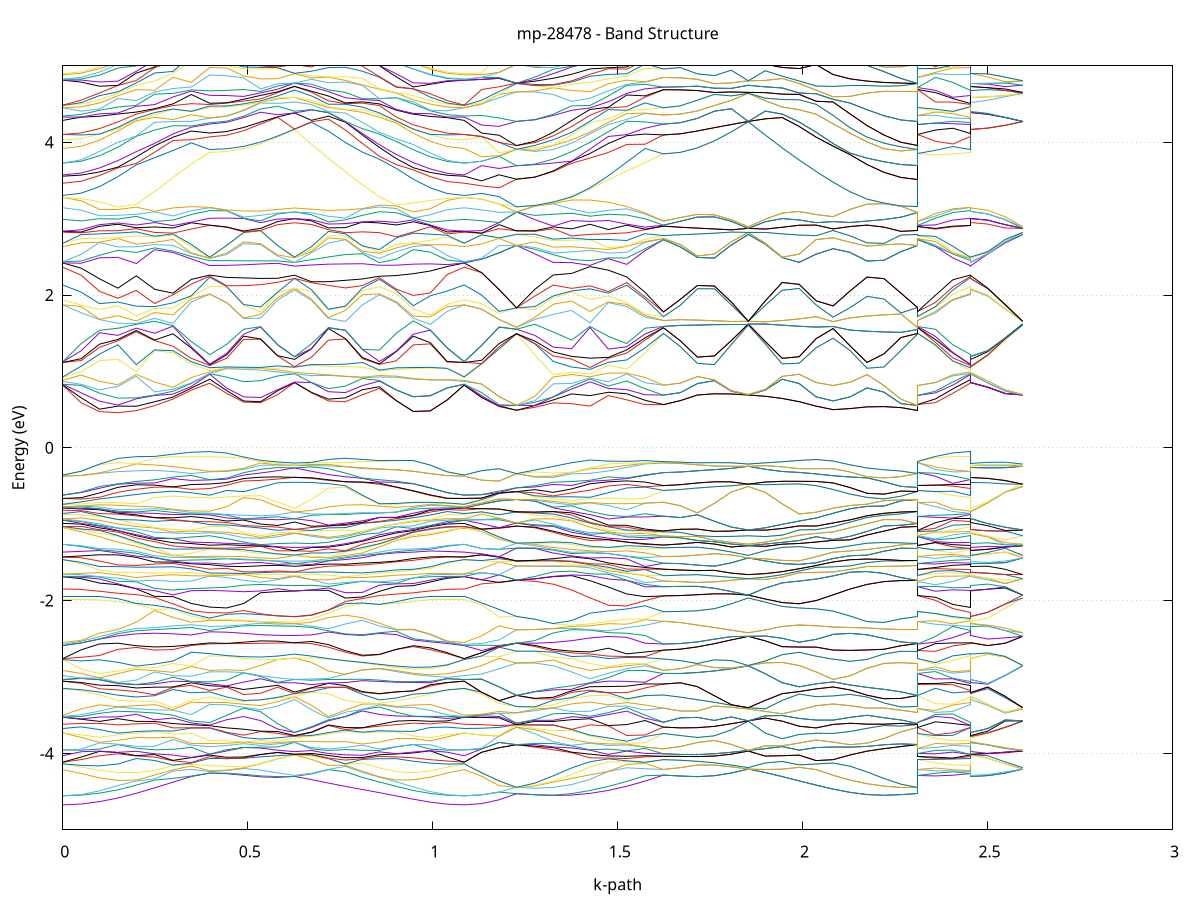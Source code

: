 set title 'mp-28478 - Band Structure'
set xlabel 'k-path'
set ylabel 'Energy (eV)'
set grid y
set yrange [-5:5]
set terminal png size 800,600
set output 'mp-28478_bands_gnuplot.png'
plot '-' using 1:2 with lines notitle, '-' using 1:2 with lines notitle, '-' using 1:2 with lines notitle, '-' using 1:2 with lines notitle, '-' using 1:2 with lines notitle, '-' using 1:2 with lines notitle, '-' using 1:2 with lines notitle, '-' using 1:2 with lines notitle, '-' using 1:2 with lines notitle, '-' using 1:2 with lines notitle, '-' using 1:2 with lines notitle, '-' using 1:2 with lines notitle, '-' using 1:2 with lines notitle, '-' using 1:2 with lines notitle, '-' using 1:2 with lines notitle, '-' using 1:2 with lines notitle, '-' using 1:2 with lines notitle, '-' using 1:2 with lines notitle, '-' using 1:2 with lines notitle, '-' using 1:2 with lines notitle, '-' using 1:2 with lines notitle, '-' using 1:2 with lines notitle, '-' using 1:2 with lines notitle, '-' using 1:2 with lines notitle, '-' using 1:2 with lines notitle, '-' using 1:2 with lines notitle, '-' using 1:2 with lines notitle, '-' using 1:2 with lines notitle, '-' using 1:2 with lines notitle, '-' using 1:2 with lines notitle, '-' using 1:2 with lines notitle, '-' using 1:2 with lines notitle, '-' using 1:2 with lines notitle, '-' using 1:2 with lines notitle, '-' using 1:2 with lines notitle, '-' using 1:2 with lines notitle, '-' using 1:2 with lines notitle, '-' using 1:2 with lines notitle, '-' using 1:2 with lines notitle, '-' using 1:2 with lines notitle, '-' using 1:2 with lines notitle, '-' using 1:2 with lines notitle, '-' using 1:2 with lines notitle, '-' using 1:2 with lines notitle, '-' using 1:2 with lines notitle, '-' using 1:2 with lines notitle, '-' using 1:2 with lines notitle, '-' using 1:2 with lines notitle, '-' using 1:2 with lines notitle, '-' using 1:2 with lines notitle, '-' using 1:2 with lines notitle, '-' using 1:2 with lines notitle, '-' using 1:2 with lines notitle, '-' using 1:2 with lines notitle, '-' using 1:2 with lines notitle, '-' using 1:2 with lines notitle, '-' using 1:2 with lines notitle, '-' using 1:2 with lines notitle, '-' using 1:2 with lines notitle, '-' using 1:2 with lines notitle, '-' using 1:2 with lines notitle, '-' using 1:2 with lines notitle, '-' using 1:2 with lines notitle, '-' using 1:2 with lines notitle, '-' using 1:2 with lines notitle, '-' using 1:2 with lines notitle, '-' using 1:2 with lines notitle, '-' using 1:2 with lines notitle, '-' using 1:2 with lines notitle, '-' using 1:2 with lines notitle, '-' using 1:2 with lines notitle, '-' using 1:2 with lines notitle, '-' using 1:2 with lines notitle, '-' using 1:2 with lines notitle, '-' using 1:2 with lines notitle, '-' using 1:2 with lines notitle, '-' using 1:2 with lines notitle, '-' using 1:2 with lines notitle, '-' using 1:2 with lines notitle, '-' using 1:2 with lines notitle, '-' using 1:2 with lines notitle, '-' using 1:2 with lines notitle, '-' using 1:2 with lines notitle, '-' using 1:2 with lines notitle, '-' using 1:2 with lines notitle, '-' using 1:2 with lines notitle, '-' using 1:2 with lines notitle, '-' using 1:2 with lines notitle, '-' using 1:2 with lines notitle, '-' using 1:2 with lines notitle, '-' using 1:2 with lines notitle, '-' using 1:2 with lines notitle, '-' using 1:2 with lines notitle, '-' using 1:2 with lines notitle, '-' using 1:2 with lines notitle, '-' using 1:2 with lines notitle, '-' using 1:2 with lines notitle, '-' using 1:2 with lines notitle, '-' using 1:2 with lines notitle, '-' using 1:2 with lines notitle, '-' using 1:2 with lines notitle, '-' using 1:2 with lines notitle, '-' using 1:2 with lines notitle, '-' using 1:2 with lines notitle, '-' using 1:2 with lines notitle, '-' using 1:2 with lines notitle, '-' using 1:2 with lines notitle, '-' using 1:2 with lines notitle, '-' using 1:2 with lines notitle, '-' using 1:2 with lines notitle, '-' using 1:2 with lines notitle, '-' using 1:2 with lines notitle, '-' using 1:2 with lines notitle, '-' using 1:2 with lines notitle, '-' using 1:2 with lines notitle, '-' using 1:2 with lines notitle, '-' using 1:2 with lines notitle, '-' using 1:2 with lines notitle, '-' using 1:2 with lines notitle, '-' using 1:2 with lines notitle, '-' using 1:2 with lines notitle, '-' using 1:2 with lines notitle, '-' using 1:2 with lines notitle, '-' using 1:2 with lines notitle, '-' using 1:2 with lines notitle, '-' using 1:2 with lines notitle, '-' using 1:2 with lines notitle, '-' using 1:2 with lines notitle, '-' using 1:2 with lines notitle, '-' using 1:2 with lines notitle, '-' using 1:2 with lines notitle, '-' using 1:2 with lines notitle, '-' using 1:2 with lines notitle, '-' using 1:2 with lines notitle, '-' using 1:2 with lines notitle, '-' using 1:2 with lines notitle, '-' using 1:2 with lines notitle, '-' using 1:2 with lines notitle, '-' using 1:2 with lines notitle, '-' using 1:2 with lines notitle, '-' using 1:2 with lines notitle, '-' using 1:2 with lines notitle, '-' using 1:2 with lines notitle, '-' using 1:2 with lines notitle, '-' using 1:2 with lines notitle, '-' using 1:2 with lines notitle, '-' using 1:2 with lines notitle, '-' using 1:2 with lines notitle, '-' using 1:2 with lines notitle, '-' using 1:2 with lines notitle, '-' using 1:2 with lines notitle, '-' using 1:2 with lines notitle, '-' using 1:2 with lines notitle, '-' using 1:2 with lines notitle, '-' using 1:2 with lines notitle, '-' using 1:2 with lines notitle, '-' using 1:2 with lines notitle, '-' using 1:2 with lines notitle, '-' using 1:2 with lines notitle, '-' using 1:2 with lines notitle, '-' using 1:2 with lines notitle, '-' using 1:2 with lines notitle, '-' using 1:2 with lines notitle, '-' using 1:2 with lines notitle, '-' using 1:2 with lines notitle, '-' using 1:2 with lines notitle, '-' using 1:2 with lines notitle, '-' using 1:2 with lines notitle, '-' using 1:2 with lines notitle, '-' using 1:2 with lines notitle, '-' using 1:2 with lines notitle, '-' using 1:2 with lines notitle, '-' using 1:2 with lines notitle, '-' using 1:2 with lines notitle, '-' using 1:2 with lines notitle, '-' using 1:2 with lines notitle, '-' using 1:2 with lines notitle, '-' using 1:2 with lines notitle, '-' using 1:2 with lines notitle, '-' using 1:2 with lines notitle, '-' using 1:2 with lines notitle, '-' using 1:2 with lines notitle, '-' using 1:2 with lines notitle, '-' using 1:2 with lines notitle, '-' using 1:2 with lines notitle, '-' using 1:2 with lines notitle, '-' using 1:2 with lines notitle, '-' using 1:2 with lines notitle, '-' using 1:2 with lines notitle, '-' using 1:2 with lines notitle, '-' using 1:2 with lines notitle, '-' using 1:2 with lines notitle, '-' using 1:2 with lines notitle, '-' using 1:2 with lines notitle, '-' using 1:2 with lines notitle, '-' using 1:2 with lines notitle, '-' using 1:2 with lines notitle, '-' using 1:2 with lines notitle, '-' using 1:2 with lines notitle, '-' using 1:2 with lines notitle, '-' using 1:2 with lines notitle, '-' using 1:2 with lines notitle, '-' using 1:2 with lines notitle, '-' using 1:2 with lines notitle, '-' using 1:2 with lines notitle, '-' using 1:2 with lines notitle, '-' using 1:2 with lines notitle, '-' using 1:2 with lines notitle, '-' using 1:2 with lines notitle, '-' using 1:2 with lines notitle, '-' using 1:2 with lines notitle, '-' using 1:2 with lines notitle, '-' using 1:2 with lines notitle, '-' using 1:2 with lines notitle, '-' using 1:2 with lines notitle, '-' using 1:2 with lines notitle, '-' using 1:2 with lines notitle, '-' using 1:2 with lines notitle, '-' using 1:2 with lines notitle, '-' using 1:2 with lines notitle, '-' using 1:2 with lines notitle, '-' using 1:2 with lines notitle, '-' using 1:2 with lines notitle, '-' using 1:2 with lines notitle, '-' using 1:2 with lines notitle, '-' using 1:2 with lines notitle, '-' using 1:2 with lines notitle, '-' using 1:2 with lines notitle, '-' using 1:2 with lines notitle, '-' using 1:2 with lines notitle, '-' using 1:2 with lines notitle, '-' using 1:2 with lines notitle, '-' using 1:2 with lines notitle, '-' using 1:2 with lines notitle, '-' using 1:2 with lines notitle, '-' using 1:2 with lines notitle, '-' using 1:2 with lines notitle, '-' using 1:2 with lines notitle, '-' using 1:2 with lines notitle, '-' using 1:2 with lines notitle, '-' using 1:2 with lines notitle, '-' using 1:2 with lines notitle, '-' using 1:2 with lines notitle, '-' using 1:2 with lines notitle, '-' using 1:2 with lines notitle, '-' using 1:2 with lines notitle, '-' using 1:2 with lines notitle, '-' using 1:2 with lines notitle, '-' using 1:2 with lines notitle, '-' using 1:2 with lines notitle, '-' using 1:2 with lines notitle, '-' using 1:2 with lines notitle, '-' using 1:2 with lines notitle, '-' using 1:2 with lines notitle, '-' using 1:2 with lines notitle, '-' using 1:2 with lines notitle, '-' using 1:2 with lines notitle, '-' using 1:2 with lines notitle, '-' using 1:2 with lines notitle, '-' using 1:2 with lines notitle, '-' using 1:2 with lines notitle, '-' using 1:2 with lines notitle, '-' using 1:2 with lines notitle, '-' using 1:2 with lines notitle, '-' using 1:2 with lines notitle, '-' using 1:2 with lines notitle, '-' using 1:2 with lines notitle, '-' using 1:2 with lines notitle, '-' using 1:2 with lines notitle, '-' using 1:2 with lines notitle, '-' using 1:2 with lines notitle, '-' using 1:2 with lines notitle, '-' using 1:2 with lines notitle, '-' using 1:2 with lines notitle, '-' using 1:2 with lines notitle, '-' using 1:2 with lines notitle, '-' using 1:2 with lines notitle, '-' using 1:2 with lines notitle, '-' using 1:2 with lines notitle, '-' using 1:2 with lines notitle, '-' using 1:2 with lines notitle, '-' using 1:2 with lines notitle
0.000000 -23.595549
0.049646 -23.595549
0.099292 -23.595549
0.148938 -23.595549
0.198585 -23.595549
0.248231 -23.595549
0.297877 -23.595549
0.347523 -23.595549
0.397169 -23.595549
0.397169 -23.595549
0.443030 -23.595549
0.488892 -23.595549
0.534753 -23.595549
0.580614 -23.595549
0.626475 -23.595549
0.626475 -23.595549
0.672336 -23.595549
0.718197 -23.595549
0.764059 -23.595549
0.809920 -23.595549
0.855781 -23.595549
0.901642 -23.595549
0.947503 -23.595549
0.993364 -23.595549
1.039225 -23.595549
1.085087 -23.595549
1.085087 -23.595549
1.132279 -23.595549
1.179471 -23.595549
1.226663 -23.595549
1.226663 -23.595549
1.276309 -23.595549
1.325955 -23.595549
1.375601 -23.595549
1.425247 -23.595549
1.474893 -23.595549
1.524539 -23.595549
1.574186 -23.595549
1.623832 -23.595549
1.623832 -23.595549
1.669693 -23.595549
1.715554 -23.595549
1.761415 -23.595549
1.807276 -23.595549
1.853138 -23.595549
1.853138 -23.595549
1.898999 -23.595549
1.944860 -23.595549
1.990721 -23.595549
2.036582 -23.595549
2.082443 -23.595549
2.128304 -23.595549
2.174166 -23.595549
2.220027 -23.595549
2.265888 -23.595549
2.311749 -23.595549
2.311749 -23.595549
2.358941 -23.595549
2.406133 -23.595549
2.453325 -23.595549
2.453325 -23.595549
2.500517 -23.595549
2.547709 -23.595549
2.594901 -23.595549
e
0.000000 -23.595549
0.049646 -23.595549
0.099292 -23.595549
0.148938 -23.595549
0.198585 -23.595549
0.248231 -23.595549
0.297877 -23.595549
0.347523 -23.595549
0.397169 -23.595549
0.397169 -23.595549
0.443030 -23.595549
0.488892 -23.595549
0.534753 -23.595549
0.580614 -23.595549
0.626475 -23.595549
0.626475 -23.595549
0.672336 -23.595549
0.718197 -23.595549
0.764059 -23.595549
0.809920 -23.595549
0.855781 -23.595549
0.901642 -23.595549
0.947503 -23.595549
0.993364 -23.595549
1.039225 -23.595549
1.085087 -23.595549
1.085087 -23.595549
1.132279 -23.595549
1.179471 -23.595549
1.226663 -23.595549
1.226663 -23.595549
1.276309 -23.595549
1.325955 -23.595549
1.375601 -23.595549
1.425247 -23.595549
1.474893 -23.595549
1.524539 -23.595549
1.574186 -23.595549
1.623832 -23.595549
1.623832 -23.595549
1.669693 -23.595549
1.715554 -23.595549
1.761415 -23.595549
1.807276 -23.595549
1.853138 -23.595549
1.853138 -23.595549
1.898999 -23.595549
1.944860 -23.595549
1.990721 -23.595549
2.036582 -23.595549
2.082443 -23.595549
2.128304 -23.595549
2.174166 -23.595549
2.220027 -23.595549
2.265888 -23.595549
2.311749 -23.595549
2.311749 -23.595549
2.358941 -23.595549
2.406133 -23.595549
2.453325 -23.595549
2.453325 -23.595549
2.500517 -23.595549
2.547709 -23.595549
2.594901 -23.595549
e
0.000000 -23.595449
0.049646 -23.595449
0.099292 -23.595449
0.148938 -23.595449
0.198585 -23.595449
0.248231 -23.595449
0.297877 -23.595449
0.347523 -23.595449
0.397169 -23.595449
0.397169 -23.595449
0.443030 -23.595449
0.488892 -23.595449
0.534753 -23.595449
0.580614 -23.595449
0.626475 -23.595449
0.626475 -23.595449
0.672336 -23.595449
0.718197 -23.595449
0.764059 -23.595449
0.809920 -23.595449
0.855781 -23.595449
0.901642 -23.595449
0.947503 -23.595449
0.993364 -23.595449
1.039225 -23.595449
1.085087 -23.595449
1.085087 -23.595449
1.132279 -23.595449
1.179471 -23.595449
1.226663 -23.595449
1.226663 -23.595449
1.276309 -23.595449
1.325955 -23.595449
1.375601 -23.595449
1.425247 -23.595449
1.474893 -23.595449
1.524539 -23.595449
1.574186 -23.595449
1.623832 -23.595449
1.623832 -23.595449
1.669693 -23.595449
1.715554 -23.595449
1.761415 -23.595449
1.807276 -23.595449
1.853138 -23.595449
1.853138 -23.595449
1.898999 -23.595449
1.944860 -23.595449
1.990721 -23.595449
2.036582 -23.595449
2.082443 -23.595449
2.128304 -23.595449
2.174166 -23.595449
2.220027 -23.595449
2.265888 -23.595449
2.311749 -23.595449
2.311749 -23.595449
2.358941 -23.595449
2.406133 -23.595449
2.453325 -23.595449
2.453325 -23.595449
2.500517 -23.595449
2.547709 -23.595449
2.594901 -23.595449
e
0.000000 -23.595349
0.049646 -23.595349
0.099292 -23.595349
0.148938 -23.595349
0.198585 -23.595349
0.248231 -23.595349
0.297877 -23.595449
0.347523 -23.595449
0.397169 -23.595449
0.397169 -23.595449
0.443030 -23.595449
0.488892 -23.595449
0.534753 -23.595449
0.580614 -23.595449
0.626475 -23.595449
0.626475 -23.595449
0.672336 -23.595449
0.718197 -23.595449
0.764059 -23.595449
0.809920 -23.595449
0.855781 -23.595349
0.901642 -23.595349
0.947503 -23.595349
0.993364 -23.595349
1.039225 -23.595349
1.085087 -23.595349
1.085087 -23.595349
1.132279 -23.595349
1.179471 -23.595349
1.226663 -23.595349
1.226663 -23.595349
1.276309 -23.595349
1.325955 -23.595349
1.375601 -23.595349
1.425247 -23.595349
1.474893 -23.595349
1.524539 -23.595449
1.574186 -23.595449
1.623832 -23.595449
1.623832 -23.595449
1.669693 -23.595449
1.715554 -23.595449
1.761415 -23.595449
1.807276 -23.595449
1.853138 -23.595449
1.853138 -23.595449
1.898999 -23.595449
1.944860 -23.595449
1.990721 -23.595449
2.036582 -23.595449
2.082443 -23.595349
2.128304 -23.595349
2.174166 -23.595349
2.220027 -23.595349
2.265888 -23.595349
2.311749 -23.595349
2.311749 -23.595449
2.358941 -23.595449
2.406133 -23.595449
2.453325 -23.595449
2.453325 -23.595449
2.500517 -23.595449
2.547709 -23.595449
2.594901 -23.595449
e
0.000000 -23.595349
0.049646 -23.595349
0.099292 -23.595349
0.148938 -23.595349
0.198585 -23.595349
0.248231 -23.595349
0.297877 -23.595349
0.347523 -23.595349
0.397169 -23.595349
0.397169 -23.595349
0.443030 -23.595349
0.488892 -23.595349
0.534753 -23.595349
0.580614 -23.595349
0.626475 -23.595349
0.626475 -23.595349
0.672336 -23.595349
0.718197 -23.595349
0.764059 -23.595349
0.809920 -23.595349
0.855781 -23.595349
0.901642 -23.595349
0.947503 -23.595349
0.993364 -23.595349
1.039225 -23.595349
1.085087 -23.595349
1.085087 -23.595349
1.132279 -23.595349
1.179471 -23.595349
1.226663 -23.595349
1.226663 -23.595349
1.276309 -23.595349
1.325955 -23.595349
1.375601 -23.595349
1.425247 -23.595349
1.474893 -23.595349
1.524539 -23.595349
1.574186 -23.595349
1.623832 -23.595349
1.623832 -23.595349
1.669693 -23.595349
1.715554 -23.595349
1.761415 -23.595349
1.807276 -23.595349
1.853138 -23.595349
1.853138 -23.595349
1.898999 -23.595349
1.944860 -23.595349
1.990721 -23.595349
2.036582 -23.595349
2.082443 -23.595349
2.128304 -23.595349
2.174166 -23.595349
2.220027 -23.595349
2.265888 -23.595349
2.311749 -23.595349
2.311749 -23.595349
2.358941 -23.595349
2.406133 -23.595349
2.453325 -23.595349
2.453325 -23.595349
2.500517 -23.595349
2.547709 -23.595349
2.594901 -23.595349
e
0.000000 -23.595349
0.049646 -23.595349
0.099292 -23.595349
0.148938 -23.595349
0.198585 -23.595349
0.248231 -23.595349
0.297877 -23.595349
0.347523 -23.595349
0.397169 -23.595349
0.397169 -23.595349
0.443030 -23.595349
0.488892 -23.595349
0.534753 -23.595349
0.580614 -23.595349
0.626475 -23.595349
0.626475 -23.595349
0.672336 -23.595349
0.718197 -23.595349
0.764059 -23.595349
0.809920 -23.595349
0.855781 -23.595349
0.901642 -23.595349
0.947503 -23.595349
0.993364 -23.595349
1.039225 -23.595349
1.085087 -23.595349
1.085087 -23.595349
1.132279 -23.595349
1.179471 -23.595349
1.226663 -23.595349
1.226663 -23.595349
1.276309 -23.595349
1.325955 -23.595349
1.375601 -23.595349
1.425247 -23.595349
1.474893 -23.595349
1.524539 -23.595349
1.574186 -23.595349
1.623832 -23.595349
1.623832 -23.595349
1.669693 -23.595349
1.715554 -23.595349
1.761415 -23.595349
1.807276 -23.595349
1.853138 -23.595349
1.853138 -23.595349
1.898999 -23.595349
1.944860 -23.595349
1.990721 -23.595349
2.036582 -23.595349
2.082443 -23.595349
2.128304 -23.595349
2.174166 -23.595349
2.220027 -23.595349
2.265888 -23.595349
2.311749 -23.595349
2.311749 -23.595349
2.358941 -23.595349
2.406133 -23.595349
2.453325 -23.595349
2.453325 -23.595349
2.500517 -23.595349
2.547709 -23.595349
2.594901 -23.595349
e
0.000000 -23.595249
0.049646 -23.595249
0.099292 -23.595249
0.148938 -23.595249
0.198585 -23.595249
0.248231 -23.595249
0.297877 -23.595249
0.347523 -23.595249
0.397169 -23.595249
0.397169 -23.595249
0.443030 -23.595249
0.488892 -23.595249
0.534753 -23.595349
0.580614 -23.595349
0.626475 -23.595349
0.626475 -23.595349
0.672336 -23.595349
0.718197 -23.595349
0.764059 -23.595249
0.809920 -23.595249
0.855781 -23.595249
0.901642 -23.595249
0.947503 -23.595249
0.993364 -23.595249
1.039225 -23.595249
1.085087 -23.595249
1.085087 -23.595249
1.132279 -23.595249
1.179471 -23.595249
1.226663 -23.595249
1.226663 -23.595249
1.276309 -23.595249
1.325955 -23.595249
1.375601 -23.595249
1.425247 -23.595249
1.474893 -23.595249
1.524539 -23.595249
1.574186 -23.595249
1.623832 -23.595249
1.623832 -23.595249
1.669693 -23.595249
1.715554 -23.595249
1.761415 -23.595349
1.807276 -23.595349
1.853138 -23.595349
1.853138 -23.595349
1.898999 -23.595349
1.944860 -23.595349
1.990721 -23.595249
2.036582 -23.595249
2.082443 -23.595249
2.128304 -23.595249
2.174166 -23.595249
2.220027 -23.595249
2.265888 -23.595249
2.311749 -23.595249
2.311749 -23.595249
2.358941 -23.595249
2.406133 -23.595249
2.453325 -23.595249
2.453325 -23.595349
2.500517 -23.595349
2.547709 -23.595349
2.594901 -23.595349
e
0.000000 -23.595249
0.049646 -23.595249
0.099292 -23.595249
0.148938 -23.595249
0.198585 -23.595249
0.248231 -23.595249
0.297877 -23.595249
0.347523 -23.595249
0.397169 -23.595249
0.397169 -23.595249
0.443030 -23.595249
0.488892 -23.595249
0.534753 -23.595249
0.580614 -23.595249
0.626475 -23.595249
0.626475 -23.595249
0.672336 -23.595249
0.718197 -23.595249
0.764059 -23.595249
0.809920 -23.595249
0.855781 -23.595249
0.901642 -23.595249
0.947503 -23.595249
0.993364 -23.595249
1.039225 -23.595249
1.085087 -23.595249
1.085087 -23.595249
1.132279 -23.595249
1.179471 -23.595249
1.226663 -23.595249
1.226663 -23.595249
1.276309 -23.595249
1.325955 -23.595249
1.375601 -23.595249
1.425247 -23.595249
1.474893 -23.595249
1.524539 -23.595249
1.574186 -23.595249
1.623832 -23.595249
1.623832 -23.595249
1.669693 -23.595249
1.715554 -23.595249
1.761415 -23.595249
1.807276 -23.595249
1.853138 -23.595249
1.853138 -23.595249
1.898999 -23.595249
1.944860 -23.595249
1.990721 -23.595249
2.036582 -23.595249
2.082443 -23.595249
2.128304 -23.595249
2.174166 -23.595249
2.220027 -23.595249
2.265888 -23.595249
2.311749 -23.595249
2.311749 -23.595249
2.358941 -23.595249
2.406133 -23.595249
2.453325 -23.595249
2.453325 -23.595249
2.500517 -23.595249
2.547709 -23.595249
2.594901 -23.595249
e
0.000000 -23.586049
0.049646 -23.586049
0.099292 -23.586049
0.148938 -23.586049
0.198585 -23.586049
0.248231 -23.586049
0.297877 -23.586049
0.347523 -23.586049
0.397169 -23.586049
0.397169 -23.586049
0.443030 -23.586049
0.488892 -23.586049
0.534753 -23.586049
0.580614 -23.586049
0.626475 -23.586049
0.626475 -23.586049
0.672336 -23.586049
0.718197 -23.586049
0.764059 -23.586049
0.809920 -23.586049
0.855781 -23.586049
0.901642 -23.586049
0.947503 -23.586049
0.993364 -23.586049
1.039225 -23.586049
1.085087 -23.586049
1.085087 -23.586049
1.132279 -23.586049
1.179471 -23.586049
1.226663 -23.586049
1.226663 -23.586049
1.276309 -23.586049
1.325955 -23.586049
1.375601 -23.586049
1.425247 -23.586049
1.474893 -23.586049
1.524539 -23.586049
1.574186 -23.586049
1.623832 -23.586049
1.623832 -23.586049
1.669693 -23.586049
1.715554 -23.586049
1.761415 -23.586049
1.807276 -23.586049
1.853138 -23.586049
1.853138 -23.586049
1.898999 -23.586049
1.944860 -23.586049
1.990721 -23.586049
2.036582 -23.586049
2.082443 -23.586049
2.128304 -23.586049
2.174166 -23.586049
2.220027 -23.586049
2.265888 -23.586049
2.311749 -23.586049
2.311749 -23.586049
2.358941 -23.586049
2.406133 -23.586049
2.453325 -23.586049
2.453325 -23.586049
2.500517 -23.586049
2.547709 -23.586049
2.594901 -23.586049
e
0.000000 -23.585949
0.049646 -23.585949
0.099292 -23.585949
0.148938 -23.585949
0.198585 -23.585949
0.248231 -23.585949
0.297877 -23.585949
0.347523 -23.585949
0.397169 -23.585949
0.397169 -23.585949
0.443030 -23.585949
0.488892 -23.585949
0.534753 -23.585949
0.580614 -23.585949
0.626475 -23.585949
0.626475 -23.585949
0.672336 -23.585949
0.718197 -23.585949
0.764059 -23.585949
0.809920 -23.585949
0.855781 -23.585949
0.901642 -23.585949
0.947503 -23.585949
0.993364 -23.585949
1.039225 -23.585949
1.085087 -23.585949
1.085087 -23.585949
1.132279 -23.585949
1.179471 -23.585949
1.226663 -23.585949
1.226663 -23.585949
1.276309 -23.585949
1.325955 -23.585949
1.375601 -23.585949
1.425247 -23.585949
1.474893 -23.585949
1.524539 -23.585949
1.574186 -23.585949
1.623832 -23.585949
1.623832 -23.585949
1.669693 -23.585949
1.715554 -23.585949
1.761415 -23.585949
1.807276 -23.585949
1.853138 -23.585949
1.853138 -23.585949
1.898999 -23.585949
1.944860 -23.585949
1.990721 -23.585949
2.036582 -23.585949
2.082443 -23.585949
2.128304 -23.585949
2.174166 -23.585949
2.220027 -23.585949
2.265888 -23.585949
2.311749 -23.585949
2.311749 -23.585949
2.358941 -23.585949
2.406133 -23.585949
2.453325 -23.585949
2.453325 -23.585949
2.500517 -23.585949
2.547709 -23.585949
2.594901 -23.585949
e
0.000000 -23.585849
0.049646 -23.585849
0.099292 -23.585849
0.148938 -23.585849
0.198585 -23.585849
0.248231 -23.585849
0.297877 -23.585849
0.347523 -23.585849
0.397169 -23.585849
0.397169 -23.585849
0.443030 -23.585849
0.488892 -23.585849
0.534753 -23.585849
0.580614 -23.585849
0.626475 -23.585849
0.626475 -23.585849
0.672336 -23.585849
0.718197 -23.585849
0.764059 -23.585849
0.809920 -23.585849
0.855781 -23.585849
0.901642 -23.585849
0.947503 -23.585849
0.993364 -23.585849
1.039225 -23.585849
1.085087 -23.585849
1.085087 -23.585849
1.132279 -23.585849
1.179471 -23.585849
1.226663 -23.585849
1.226663 -23.585849
1.276309 -23.585849
1.325955 -23.585849
1.375601 -23.585849
1.425247 -23.585849
1.474893 -23.585849
1.524539 -23.585849
1.574186 -23.585849
1.623832 -23.585849
1.623832 -23.585849
1.669693 -23.585849
1.715554 -23.585849
1.761415 -23.585849
1.807276 -23.585849
1.853138 -23.585849
1.853138 -23.585849
1.898999 -23.585849
1.944860 -23.585849
1.990721 -23.585849
2.036582 -23.585849
2.082443 -23.585849
2.128304 -23.585849
2.174166 -23.585849
2.220027 -23.585849
2.265888 -23.585849
2.311749 -23.585849
2.311749 -23.585849
2.358941 -23.585849
2.406133 -23.585849
2.453325 -23.585849
2.453325 -23.585849
2.500517 -23.585849
2.547709 -23.585849
2.594901 -23.585849
e
0.000000 -23.585849
0.049646 -23.585849
0.099292 -23.585849
0.148938 -23.585849
0.198585 -23.585849
0.248231 -23.585849
0.297877 -23.585849
0.347523 -23.585849
0.397169 -23.585849
0.397169 -23.585849
0.443030 -23.585849
0.488892 -23.585849
0.534753 -23.585849
0.580614 -23.585849
0.626475 -23.585849
0.626475 -23.585849
0.672336 -23.585849
0.718197 -23.585849
0.764059 -23.585849
0.809920 -23.585849
0.855781 -23.585849
0.901642 -23.585849
0.947503 -23.585849
0.993364 -23.585849
1.039225 -23.585849
1.085087 -23.585849
1.085087 -23.585849
1.132279 -23.585849
1.179471 -23.585849
1.226663 -23.585849
1.226663 -23.585849
1.276309 -23.585849
1.325955 -23.585849
1.375601 -23.585849
1.425247 -23.585849
1.474893 -23.585849
1.524539 -23.585849
1.574186 -23.585849
1.623832 -23.585849
1.623832 -23.585849
1.669693 -23.585849
1.715554 -23.585849
1.761415 -23.585849
1.807276 -23.585849
1.853138 -23.585849
1.853138 -23.585849
1.898999 -23.585849
1.944860 -23.585849
1.990721 -23.585849
2.036582 -23.585849
2.082443 -23.585849
2.128304 -23.585849
2.174166 -23.585849
2.220027 -23.585849
2.265888 -23.585849
2.311749 -23.585849
2.311749 -23.585849
2.358941 -23.585849
2.406133 -23.585849
2.453325 -23.585849
2.453325 -23.585849
2.500517 -23.585849
2.547709 -23.585849
2.594901 -23.585849
e
0.000000 -23.494749
0.049646 -23.494749
0.099292 -23.494749
0.148938 -23.494749
0.198585 -23.494749
0.248231 -23.494749
0.297877 -23.494749
0.347523 -23.494749
0.397169 -23.494749
0.397169 -23.494749
0.443030 -23.494749
0.488892 -23.494749
0.534753 -23.494749
0.580614 -23.494749
0.626475 -23.494749
0.626475 -23.494749
0.672336 -23.494749
0.718197 -23.494749
0.764059 -23.494749
0.809920 -23.494749
0.855781 -23.494749
0.901642 -23.494749
0.947503 -23.494749
0.993364 -23.494749
1.039225 -23.494749
1.085087 -23.494749
1.085087 -23.494749
1.132279 -23.494749
1.179471 -23.494749
1.226663 -23.494749
1.226663 -23.494749
1.276309 -23.494749
1.325955 -23.494749
1.375601 -23.494749
1.425247 -23.494749
1.474893 -23.494749
1.524539 -23.494749
1.574186 -23.494749
1.623832 -23.494749
1.623832 -23.494749
1.669693 -23.494749
1.715554 -23.494749
1.761415 -23.494749
1.807276 -23.494749
1.853138 -23.494749
1.853138 -23.494749
1.898999 -23.494749
1.944860 -23.494749
1.990721 -23.494749
2.036582 -23.494749
2.082443 -23.494749
2.128304 -23.494749
2.174166 -23.494749
2.220027 -23.494749
2.265888 -23.494749
2.311749 -23.494749
2.311749 -23.494749
2.358941 -23.494749
2.406133 -23.494749
2.453325 -23.494749
2.453325 -23.494749
2.500517 -23.494749
2.547709 -23.494749
2.594901 -23.494749
e
0.000000 -23.494749
0.049646 -23.494749
0.099292 -23.494749
0.148938 -23.494749
0.198585 -23.494749
0.248231 -23.494749
0.297877 -23.494749
0.347523 -23.494749
0.397169 -23.494749
0.397169 -23.494749
0.443030 -23.494749
0.488892 -23.494749
0.534753 -23.494749
0.580614 -23.494749
0.626475 -23.494749
0.626475 -23.494749
0.672336 -23.494749
0.718197 -23.494749
0.764059 -23.494749
0.809920 -23.494749
0.855781 -23.494749
0.901642 -23.494749
0.947503 -23.494749
0.993364 -23.494749
1.039225 -23.494749
1.085087 -23.494749
1.085087 -23.494749
1.132279 -23.494749
1.179471 -23.494749
1.226663 -23.494749
1.226663 -23.494749
1.276309 -23.494749
1.325955 -23.494749
1.375601 -23.494749
1.425247 -23.494749
1.474893 -23.494749
1.524539 -23.494749
1.574186 -23.494749
1.623832 -23.494749
1.623832 -23.494749
1.669693 -23.494749
1.715554 -23.494749
1.761415 -23.494749
1.807276 -23.494749
1.853138 -23.494749
1.853138 -23.494749
1.898999 -23.494749
1.944860 -23.494749
1.990721 -23.494749
2.036582 -23.494749
2.082443 -23.494749
2.128304 -23.494749
2.174166 -23.494749
2.220027 -23.494749
2.265888 -23.494749
2.311749 -23.494749
2.311749 -23.494749
2.358941 -23.494749
2.406133 -23.494749
2.453325 -23.494749
2.453325 -23.494749
2.500517 -23.494749
2.547709 -23.494749
2.594901 -23.494749
e
0.000000 -23.494449
0.049646 -23.494449
0.099292 -23.494449
0.148938 -23.494449
0.198585 -23.494449
0.248231 -23.494449
0.297877 -23.494449
0.347523 -23.494449
0.397169 -23.494449
0.397169 -23.494449
0.443030 -23.494449
0.488892 -23.494449
0.534753 -23.494449
0.580614 -23.494449
0.626475 -23.494449
0.626475 -23.494449
0.672336 -23.494449
0.718197 -23.494449
0.764059 -23.494449
0.809920 -23.494449
0.855781 -23.494449
0.901642 -23.494449
0.947503 -23.494449
0.993364 -23.494449
1.039225 -23.494449
1.085087 -23.494449
1.085087 -23.494449
1.132279 -23.494449
1.179471 -23.494449
1.226663 -23.494449
1.226663 -23.494449
1.276309 -23.494449
1.325955 -23.494449
1.375601 -23.494449
1.425247 -23.494449
1.474893 -23.494449
1.524539 -23.494449
1.574186 -23.494449
1.623832 -23.494449
1.623832 -23.494449
1.669693 -23.494449
1.715554 -23.494449
1.761415 -23.494449
1.807276 -23.494449
1.853138 -23.494449
1.853138 -23.494449
1.898999 -23.494449
1.944860 -23.494449
1.990721 -23.494449
2.036582 -23.494449
2.082443 -23.494449
2.128304 -23.494449
2.174166 -23.494449
2.220027 -23.494449
2.265888 -23.494449
2.311749 -23.494449
2.311749 -23.494449
2.358941 -23.494449
2.406133 -23.494449
2.453325 -23.494449
2.453325 -23.494449
2.500517 -23.494449
2.547709 -23.494449
2.594901 -23.494449
e
0.000000 -23.494449
0.049646 -23.494449
0.099292 -23.494449
0.148938 -23.494449
0.198585 -23.494449
0.248231 -23.494449
0.297877 -23.494449
0.347523 -23.494449
0.397169 -23.494449
0.397169 -23.494449
0.443030 -23.494449
0.488892 -23.494449
0.534753 -23.494449
0.580614 -23.494449
0.626475 -23.494449
0.626475 -23.494449
0.672336 -23.494449
0.718197 -23.494449
0.764059 -23.494449
0.809920 -23.494449
0.855781 -23.494449
0.901642 -23.494449
0.947503 -23.494449
0.993364 -23.494449
1.039225 -23.494449
1.085087 -23.494449
1.085087 -23.494449
1.132279 -23.494449
1.179471 -23.494449
1.226663 -23.494449
1.226663 -23.494449
1.276309 -23.494449
1.325955 -23.494449
1.375601 -23.494449
1.425247 -23.494449
1.474893 -23.494449
1.524539 -23.494449
1.574186 -23.494449
1.623832 -23.494449
1.623832 -23.494449
1.669693 -23.494449
1.715554 -23.494449
1.761415 -23.494449
1.807276 -23.494449
1.853138 -23.494449
1.853138 -23.494449
1.898999 -23.494449
1.944860 -23.494449
1.990721 -23.494449
2.036582 -23.494449
2.082443 -23.494449
2.128304 -23.494449
2.174166 -23.494449
2.220027 -23.494449
2.265888 -23.494449
2.311749 -23.494449
2.311749 -23.494449
2.358941 -23.494449
2.406133 -23.494449
2.453325 -23.494449
2.453325 -23.494449
2.500517 -23.494449
2.547709 -23.494449
2.594901 -23.494449
e
0.000000 -23.494449
0.049646 -23.494449
0.099292 -23.494449
0.148938 -23.494449
0.198585 -23.494449
0.248231 -23.494449
0.297877 -23.494449
0.347523 -23.494449
0.397169 -23.494449
0.397169 -23.494449
0.443030 -23.494449
0.488892 -23.494449
0.534753 -23.494449
0.580614 -23.494449
0.626475 -23.494449
0.626475 -23.494449
0.672336 -23.494449
0.718197 -23.494449
0.764059 -23.494449
0.809920 -23.494449
0.855781 -23.494449
0.901642 -23.494449
0.947503 -23.494449
0.993364 -23.494449
1.039225 -23.494449
1.085087 -23.494449
1.085087 -23.494449
1.132279 -23.494449
1.179471 -23.494449
1.226663 -23.494449
1.226663 -23.494449
1.276309 -23.494449
1.325955 -23.494449
1.375601 -23.494449
1.425247 -23.494449
1.474893 -23.494449
1.524539 -23.494449
1.574186 -23.494449
1.623832 -23.494449
1.623832 -23.494449
1.669693 -23.494449
1.715554 -23.494449
1.761415 -23.494449
1.807276 -23.494449
1.853138 -23.494449
1.853138 -23.494449
1.898999 -23.494449
1.944860 -23.494449
1.990721 -23.494449
2.036582 -23.494449
2.082443 -23.494449
2.128304 -23.494449
2.174166 -23.494449
2.220027 -23.494449
2.265888 -23.494449
2.311749 -23.494449
2.311749 -23.494449
2.358941 -23.494449
2.406133 -23.494449
2.453325 -23.494449
2.453325 -23.494449
2.500517 -23.494449
2.547709 -23.494449
2.594901 -23.494449
e
0.000000 -23.494449
0.049646 -23.494449
0.099292 -23.494449
0.148938 -23.494449
0.198585 -23.494449
0.248231 -23.494449
0.297877 -23.494449
0.347523 -23.494449
0.397169 -23.494449
0.397169 -23.494449
0.443030 -23.494449
0.488892 -23.494449
0.534753 -23.494449
0.580614 -23.494449
0.626475 -23.494449
0.626475 -23.494449
0.672336 -23.494449
0.718197 -23.494449
0.764059 -23.494449
0.809920 -23.494449
0.855781 -23.494449
0.901642 -23.494449
0.947503 -23.494449
0.993364 -23.494449
1.039225 -23.494449
1.085087 -23.494449
1.085087 -23.494449
1.132279 -23.494449
1.179471 -23.494449
1.226663 -23.494449
1.226663 -23.494449
1.276309 -23.494449
1.325955 -23.494449
1.375601 -23.494449
1.425247 -23.494449
1.474893 -23.494449
1.524539 -23.494449
1.574186 -23.494449
1.623832 -23.494449
1.623832 -23.494449
1.669693 -23.494449
1.715554 -23.494449
1.761415 -23.494449
1.807276 -23.494449
1.853138 -23.494449
1.853138 -23.494449
1.898999 -23.494449
1.944860 -23.494449
1.990721 -23.494449
2.036582 -23.494449
2.082443 -23.494449
2.128304 -23.494449
2.174166 -23.494449
2.220027 -23.494449
2.265888 -23.494449
2.311749 -23.494449
2.311749 -23.494449
2.358941 -23.494449
2.406133 -23.494449
2.453325 -23.494449
2.453325 -23.494449
2.500517 -23.494449
2.547709 -23.494449
2.594901 -23.494449
e
0.000000 -23.494449
0.049646 -23.494449
0.099292 -23.494449
0.148938 -23.494449
0.198585 -23.494449
0.248231 -23.494449
0.297877 -23.494449
0.347523 -23.494449
0.397169 -23.494449
0.397169 -23.494449
0.443030 -23.494449
0.488892 -23.494449
0.534753 -23.494449
0.580614 -23.494449
0.626475 -23.494449
0.626475 -23.494449
0.672336 -23.494449
0.718197 -23.494449
0.764059 -23.494449
0.809920 -23.494449
0.855781 -23.494449
0.901642 -23.494449
0.947503 -23.494449
0.993364 -23.494449
1.039225 -23.494449
1.085087 -23.494449
1.085087 -23.494449
1.132279 -23.494449
1.179471 -23.494449
1.226663 -23.494449
1.226663 -23.494449
1.276309 -23.494449
1.325955 -23.494449
1.375601 -23.494449
1.425247 -23.494449
1.474893 -23.494449
1.524539 -23.494449
1.574186 -23.494449
1.623832 -23.494449
1.623832 -23.494449
1.669693 -23.494449
1.715554 -23.494449
1.761415 -23.494449
1.807276 -23.494449
1.853138 -23.494449
1.853138 -23.494449
1.898999 -23.494449
1.944860 -23.494449
1.990721 -23.494449
2.036582 -23.494449
2.082443 -23.494449
2.128304 -23.494449
2.174166 -23.494449
2.220027 -23.494449
2.265888 -23.494449
2.311749 -23.494449
2.311749 -23.494449
2.358941 -23.494449
2.406133 -23.494449
2.453325 -23.494449
2.453325 -23.494449
2.500517 -23.494449
2.547709 -23.494449
2.594901 -23.494449
e
0.000000 -23.494449
0.049646 -23.494449
0.099292 -23.494449
0.148938 -23.494449
0.198585 -23.494449
0.248231 -23.494449
0.297877 -23.494449
0.347523 -23.494449
0.397169 -23.494449
0.397169 -23.494449
0.443030 -23.494449
0.488892 -23.494449
0.534753 -23.494449
0.580614 -23.494449
0.626475 -23.494449
0.626475 -23.494449
0.672336 -23.494449
0.718197 -23.494449
0.764059 -23.494449
0.809920 -23.494449
0.855781 -23.494449
0.901642 -23.494449
0.947503 -23.494449
0.993364 -23.494449
1.039225 -23.494449
1.085087 -23.494449
1.085087 -23.494449
1.132279 -23.494449
1.179471 -23.494449
1.226663 -23.494449
1.226663 -23.494449
1.276309 -23.494449
1.325955 -23.494449
1.375601 -23.494449
1.425247 -23.494449
1.474893 -23.494449
1.524539 -23.494449
1.574186 -23.494449
1.623832 -23.494449
1.623832 -23.494449
1.669693 -23.494449
1.715554 -23.494449
1.761415 -23.494449
1.807276 -23.494449
1.853138 -23.494449
1.853138 -23.494449
1.898999 -23.494449
1.944860 -23.494449
1.990721 -23.494449
2.036582 -23.494449
2.082443 -23.494449
2.128304 -23.494449
2.174166 -23.494449
2.220027 -23.494449
2.265888 -23.494449
2.311749 -23.494449
2.311749 -23.494449
2.358941 -23.494449
2.406133 -23.494449
2.453325 -23.494449
2.453325 -23.494449
2.500517 -23.494449
2.547709 -23.494449
2.594901 -23.494449
e
0.000000 -23.492749
0.049646 -23.492749
0.099292 -23.492749
0.148938 -23.492749
0.198585 -23.492749
0.248231 -23.492749
0.297877 -23.492749
0.347523 -23.492749
0.397169 -23.492749
0.397169 -23.492749
0.443030 -23.492749
0.488892 -23.492749
0.534753 -23.492749
0.580614 -23.492749
0.626475 -23.492749
0.626475 -23.492749
0.672336 -23.492749
0.718197 -23.492749
0.764059 -23.492749
0.809920 -23.492749
0.855781 -23.492749
0.901642 -23.492749
0.947503 -23.492749
0.993364 -23.492749
1.039225 -23.492749
1.085087 -23.492749
1.085087 -23.492749
1.132279 -23.492749
1.179471 -23.492749
1.226663 -23.492749
1.226663 -23.492749
1.276309 -23.492749
1.325955 -23.492749
1.375601 -23.492749
1.425247 -23.492749
1.474893 -23.492749
1.524539 -23.492749
1.574186 -23.492749
1.623832 -23.492749
1.623832 -23.492749
1.669693 -23.492749
1.715554 -23.492749
1.761415 -23.492749
1.807276 -23.492749
1.853138 -23.492749
1.853138 -23.492749
1.898999 -23.492749
1.944860 -23.492749
1.990721 -23.492749
2.036582 -23.492749
2.082443 -23.492749
2.128304 -23.492749
2.174166 -23.492749
2.220027 -23.492749
2.265888 -23.492749
2.311749 -23.492749
2.311749 -23.492749
2.358941 -23.492749
2.406133 -23.492749
2.453325 -23.492749
2.453325 -23.492749
2.500517 -23.492749
2.547709 -23.492749
2.594901 -23.492749
e
0.000000 -23.492549
0.049646 -23.492549
0.099292 -23.492549
0.148938 -23.492549
0.198585 -23.492549
0.248231 -23.492549
0.297877 -23.492549
0.347523 -23.492549
0.397169 -23.492549
0.397169 -23.492549
0.443030 -23.492549
0.488892 -23.492549
0.534753 -23.492549
0.580614 -23.492549
0.626475 -23.492549
0.626475 -23.492549
0.672336 -23.492549
0.718197 -23.492549
0.764059 -23.492549
0.809920 -23.492549
0.855781 -23.492549
0.901642 -23.492549
0.947503 -23.492549
0.993364 -23.492549
1.039225 -23.492549
1.085087 -23.492549
1.085087 -23.492549
1.132279 -23.492549
1.179471 -23.492549
1.226663 -23.492549
1.226663 -23.492549
1.276309 -23.492549
1.325955 -23.492549
1.375601 -23.492549
1.425247 -23.492549
1.474893 -23.492549
1.524539 -23.492549
1.574186 -23.492549
1.623832 -23.492549
1.623832 -23.492549
1.669693 -23.492549
1.715554 -23.492549
1.761415 -23.492549
1.807276 -23.492549
1.853138 -23.492549
1.853138 -23.492549
1.898999 -23.492549
1.944860 -23.492549
1.990721 -23.492549
2.036582 -23.492549
2.082443 -23.492549
2.128304 -23.492549
2.174166 -23.492549
2.220027 -23.492549
2.265888 -23.492549
2.311749 -23.492549
2.311749 -23.492549
2.358941 -23.492549
2.406133 -23.492549
2.453325 -23.492549
2.453325 -23.492549
2.500517 -23.492549
2.547709 -23.492549
2.594901 -23.492549
e
0.000000 -23.492449
0.049646 -23.492449
0.099292 -23.492449
0.148938 -23.492449
0.198585 -23.492449
0.248231 -23.492449
0.297877 -23.492449
0.347523 -23.492449
0.397169 -23.492449
0.397169 -23.492449
0.443030 -23.492449
0.488892 -23.492449
0.534753 -23.492449
0.580614 -23.492449
0.626475 -23.492449
0.626475 -23.492449
0.672336 -23.492449
0.718197 -23.492449
0.764059 -23.492449
0.809920 -23.492449
0.855781 -23.492449
0.901642 -23.492449
0.947503 -23.492449
0.993364 -23.492449
1.039225 -23.492449
1.085087 -23.492449
1.085087 -23.492449
1.132279 -23.492449
1.179471 -23.492349
1.226663 -23.492349
1.226663 -23.492349
1.276309 -23.492349
1.325955 -23.492349
1.375601 -23.492349
1.425247 -23.492349
1.474893 -23.492349
1.524539 -23.492349
1.574186 -23.492349
1.623832 -23.492349
1.623832 -23.492349
1.669693 -23.492349
1.715554 -23.492349
1.761415 -23.492349
1.807276 -23.492349
1.853138 -23.492349
1.853138 -23.492349
1.898999 -23.492349
1.944860 -23.492349
1.990721 -23.492349
2.036582 -23.492349
2.082443 -23.492349
2.128304 -23.492349
2.174166 -23.492349
2.220027 -23.492349
2.265888 -23.492349
2.311749 -23.492349
2.311749 -23.492349
2.358941 -23.492349
2.406133 -23.492449
2.453325 -23.492449
2.453325 -23.492449
2.500517 -23.492449
2.547709 -23.492349
2.594901 -23.492349
e
0.000000 -23.492349
0.049646 -23.492349
0.099292 -23.492349
0.148938 -23.492349
0.198585 -23.492349
0.248231 -23.492349
0.297877 -23.492349
0.347523 -23.492349
0.397169 -23.492349
0.397169 -23.492349
0.443030 -23.492349
0.488892 -23.492349
0.534753 -23.492349
0.580614 -23.492349
0.626475 -23.492349
0.626475 -23.492349
0.672336 -23.492349
0.718197 -23.492349
0.764059 -23.492349
0.809920 -23.492349
0.855781 -23.492349
0.901642 -23.492349
0.947503 -23.492349
0.993364 -23.492349
1.039225 -23.492349
1.085087 -23.492349
1.085087 -23.492349
1.132279 -23.492349
1.179471 -23.492349
1.226663 -23.492349
1.226663 -23.492349
1.276309 -23.492349
1.325955 -23.492349
1.375601 -23.492349
1.425247 -23.492349
1.474893 -23.492349
1.524539 -23.492349
1.574186 -23.492349
1.623832 -23.492349
1.623832 -23.492349
1.669693 -23.492349
1.715554 -23.492349
1.761415 -23.492349
1.807276 -23.492349
1.853138 -23.492349
1.853138 -23.492349
1.898999 -23.492349
1.944860 -23.492349
1.990721 -23.492349
2.036582 -23.492349
2.082443 -23.492349
2.128304 -23.492349
2.174166 -23.492349
2.220027 -23.492349
2.265888 -23.492349
2.311749 -23.492349
2.311749 -23.492349
2.358941 -23.492349
2.406133 -23.492349
2.453325 -23.492349
2.453325 -23.492349
2.500517 -23.492349
2.547709 -23.492349
2.594901 -23.492349
e
0.000000 -23.443449
0.049646 -23.443449
0.099292 -23.443449
0.148938 -23.443449
0.198585 -23.443449
0.248231 -23.443449
0.297877 -23.443449
0.347523 -23.443449
0.397169 -23.443449
0.397169 -23.443449
0.443030 -23.443449
0.488892 -23.443449
0.534753 -23.443449
0.580614 -23.443449
0.626475 -23.443449
0.626475 -23.443449
0.672336 -23.443449
0.718197 -23.443449
0.764059 -23.443449
0.809920 -23.443449
0.855781 -23.443449
0.901642 -23.443449
0.947503 -23.443449
0.993364 -23.443449
1.039225 -23.443449
1.085087 -23.443449
1.085087 -23.443449
1.132279 -23.443449
1.179471 -23.443449
1.226663 -23.443449
1.226663 -23.443449
1.276309 -23.443449
1.325955 -23.443449
1.375601 -23.443449
1.425247 -23.443449
1.474893 -23.443449
1.524539 -23.443449
1.574186 -23.443449
1.623832 -23.443449
1.623832 -23.443449
1.669693 -23.443449
1.715554 -23.443449
1.761415 -23.443449
1.807276 -23.443449
1.853138 -23.443449
1.853138 -23.443449
1.898999 -23.443449
1.944860 -23.443449
1.990721 -23.443449
2.036582 -23.443449
2.082443 -23.443449
2.128304 -23.443449
2.174166 -23.443449
2.220027 -23.443449
2.265888 -23.443449
2.311749 -23.443449
2.311749 -23.443449
2.358941 -23.443449
2.406133 -23.443449
2.453325 -23.443449
2.453325 -23.443449
2.500517 -23.443449
2.547709 -23.443449
2.594901 -23.443449
e
0.000000 -23.443249
0.049646 -23.443249
0.099292 -23.443249
0.148938 -23.443249
0.198585 -23.443249
0.248231 -23.443249
0.297877 -23.443249
0.347523 -23.443249
0.397169 -23.443249
0.397169 -23.443249
0.443030 -23.443249
0.488892 -23.443249
0.534753 -23.443249
0.580614 -23.443249
0.626475 -23.443249
0.626475 -23.443249
0.672336 -23.443249
0.718197 -23.443249
0.764059 -23.443249
0.809920 -23.443249
0.855781 -23.443249
0.901642 -23.443249
0.947503 -23.443249
0.993364 -23.443249
1.039225 -23.443249
1.085087 -23.443249
1.085087 -23.443249
1.132279 -23.443249
1.179471 -23.443249
1.226663 -23.443249
1.226663 -23.443249
1.276309 -23.443249
1.325955 -23.443249
1.375601 -23.443249
1.425247 -23.443249
1.474893 -23.443249
1.524539 -23.443249
1.574186 -23.443249
1.623832 -23.443249
1.623832 -23.443249
1.669693 -23.443249
1.715554 -23.443249
1.761415 -23.443249
1.807276 -23.443249
1.853138 -23.443249
1.853138 -23.443249
1.898999 -23.443249
1.944860 -23.443249
1.990721 -23.443249
2.036582 -23.443249
2.082443 -23.443249
2.128304 -23.443249
2.174166 -23.443249
2.220027 -23.443249
2.265888 -23.443249
2.311749 -23.443249
2.311749 -23.443249
2.358941 -23.443249
2.406133 -23.443249
2.453325 -23.443249
2.453325 -23.443249
2.500517 -23.443249
2.547709 -23.443249
2.594901 -23.443249
e
0.000000 -23.443149
0.049646 -23.443149
0.099292 -23.443149
0.148938 -23.443149
0.198585 -23.443149
0.248231 -23.443149
0.297877 -23.443149
0.347523 -23.443149
0.397169 -23.443149
0.397169 -23.443149
0.443030 -23.443149
0.488892 -23.443149
0.534753 -23.443149
0.580614 -23.443149
0.626475 -23.443149
0.626475 -23.443149
0.672336 -23.443149
0.718197 -23.443149
0.764059 -23.443149
0.809920 -23.443149
0.855781 -23.443149
0.901642 -23.443149
0.947503 -23.443149
0.993364 -23.443149
1.039225 -23.443149
1.085087 -23.443149
1.085087 -23.443149
1.132279 -23.443149
1.179471 -23.443149
1.226663 -23.443149
1.226663 -23.443149
1.276309 -23.443149
1.325955 -23.443149
1.375601 -23.443149
1.425247 -23.443149
1.474893 -23.443149
1.524539 -23.443149
1.574186 -23.443149
1.623832 -23.443149
1.623832 -23.443149
1.669693 -23.443149
1.715554 -23.443149
1.761415 -23.443149
1.807276 -23.443149
1.853138 -23.443149
1.853138 -23.443149
1.898999 -23.443149
1.944860 -23.443149
1.990721 -23.443149
2.036582 -23.443149
2.082443 -23.443149
2.128304 -23.443149
2.174166 -23.443149
2.220027 -23.443149
2.265888 -23.443149
2.311749 -23.443149
2.311749 -23.443149
2.358941 -23.443149
2.406133 -23.443149
2.453325 -23.443149
2.453325 -23.443149
2.500517 -23.443149
2.547709 -23.443149
2.594901 -23.443149
e
0.000000 -23.443149
0.049646 -23.443149
0.099292 -23.443149
0.148938 -23.443149
0.198585 -23.443149
0.248231 -23.443149
0.297877 -23.443149
0.347523 -23.443149
0.397169 -23.443149
0.397169 -23.443149
0.443030 -23.443149
0.488892 -23.443149
0.534753 -23.443149
0.580614 -23.443149
0.626475 -23.443149
0.626475 -23.443149
0.672336 -23.443149
0.718197 -23.443149
0.764059 -23.443149
0.809920 -23.443149
0.855781 -23.443149
0.901642 -23.443149
0.947503 -23.443149
0.993364 -23.443149
1.039225 -23.443149
1.085087 -23.443149
1.085087 -23.443149
1.132279 -23.443149
1.179471 -23.443149
1.226663 -23.443149
1.226663 -23.443149
1.276309 -23.443149
1.325955 -23.443149
1.375601 -23.443149
1.425247 -23.443149
1.474893 -23.443149
1.524539 -23.443149
1.574186 -23.443149
1.623832 -23.443149
1.623832 -23.443149
1.669693 -23.443149
1.715554 -23.443149
1.761415 -23.443149
1.807276 -23.443149
1.853138 -23.443149
1.853138 -23.443149
1.898999 -23.443149
1.944860 -23.443149
1.990721 -23.443149
2.036582 -23.443149
2.082443 -23.443149
2.128304 -23.443149
2.174166 -23.443149
2.220027 -23.443149
2.265888 -23.443149
2.311749 -23.443149
2.311749 -23.443149
2.358941 -23.443149
2.406133 -23.443149
2.453325 -23.443149
2.453325 -23.443149
2.500517 -23.443149
2.547709 -23.443149
2.594901 -23.443149
e
0.000000 -23.441349
0.049646 -23.441349
0.099292 -23.441349
0.148938 -23.441349
0.198585 -23.441349
0.248231 -23.441349
0.297877 -23.441349
0.347523 -23.441349
0.397169 -23.441349
0.397169 -23.441349
0.443030 -23.441349
0.488892 -23.441349
0.534753 -23.441349
0.580614 -23.441349
0.626475 -23.441349
0.626475 -23.441349
0.672336 -23.441349
0.718197 -23.441349
0.764059 -23.441349
0.809920 -23.441349
0.855781 -23.441349
0.901642 -23.441349
0.947503 -23.441349
0.993364 -23.441349
1.039225 -23.441349
1.085087 -23.441349
1.085087 -23.441349
1.132279 -23.441349
1.179471 -23.441349
1.226663 -23.441349
1.226663 -23.441349
1.276309 -23.441349
1.325955 -23.441349
1.375601 -23.441349
1.425247 -23.441349
1.474893 -23.441349
1.524539 -23.441349
1.574186 -23.441349
1.623832 -23.441349
1.623832 -23.441349
1.669693 -23.441349
1.715554 -23.441349
1.761415 -23.441349
1.807276 -23.441349
1.853138 -23.441349
1.853138 -23.441349
1.898999 -23.441349
1.944860 -23.441349
1.990721 -23.441349
2.036582 -23.441349
2.082443 -23.441349
2.128304 -23.441349
2.174166 -23.441349
2.220027 -23.441349
2.265888 -23.441349
2.311749 -23.441349
2.311749 -23.441349
2.358941 -23.441349
2.406133 -23.441349
2.453325 -23.441349
2.453325 -23.441349
2.500517 -23.441349
2.547709 -23.441349
2.594901 -23.441349
e
0.000000 -23.441349
0.049646 -23.441349
0.099292 -23.441349
0.148938 -23.441349
0.198585 -23.441349
0.248231 -23.441349
0.297877 -23.441349
0.347523 -23.441349
0.397169 -23.441349
0.397169 -23.441349
0.443030 -23.441349
0.488892 -23.441349
0.534753 -23.441349
0.580614 -23.441249
0.626475 -23.441249
0.626475 -23.441249
0.672336 -23.441249
0.718197 -23.441349
0.764059 -23.441349
0.809920 -23.441349
0.855781 -23.441349
0.901642 -23.441349
0.947503 -23.441349
0.993364 -23.441349
1.039225 -23.441349
1.085087 -23.441349
1.085087 -23.441349
1.132279 -23.441349
1.179471 -23.441349
1.226663 -23.441349
1.226663 -23.441349
1.276309 -23.441349
1.325955 -23.441349
1.375601 -23.441349
1.425247 -23.441349
1.474893 -23.441349
1.524539 -23.441349
1.574186 -23.441349
1.623832 -23.441349
1.623832 -23.441349
1.669693 -23.441349
1.715554 -23.441349
1.761415 -23.441349
1.807276 -23.441249
1.853138 -23.441249
1.853138 -23.441249
1.898999 -23.441249
1.944860 -23.441349
1.990721 -23.441349
2.036582 -23.441349
2.082443 -23.441349
2.128304 -23.441349
2.174166 -23.441349
2.220027 -23.441349
2.265888 -23.441349
2.311749 -23.441349
2.311749 -23.441349
2.358941 -23.441349
2.406133 -23.441349
2.453325 -23.441349
2.453325 -23.441249
2.500517 -23.441249
2.547709 -23.441249
2.594901 -23.441249
e
0.000000 -23.441149
0.049646 -23.441149
0.099292 -23.441149
0.148938 -23.441149
0.198585 -23.441149
0.248231 -23.441149
0.297877 -23.441149
0.347523 -23.441149
0.397169 -23.441149
0.397169 -23.441149
0.443030 -23.441149
0.488892 -23.441149
0.534753 -23.441149
0.580614 -23.441149
0.626475 -23.441149
0.626475 -23.441149
0.672336 -23.441149
0.718197 -23.441149
0.764059 -23.441149
0.809920 -23.441149
0.855781 -23.441149
0.901642 -23.441149
0.947503 -23.441149
0.993364 -23.441149
1.039225 -23.441149
1.085087 -23.441149
1.085087 -23.441149
1.132279 -23.441149
1.179471 -23.441149
1.226663 -23.441149
1.226663 -23.441149
1.276309 -23.441149
1.325955 -23.441149
1.375601 -23.441149
1.425247 -23.441149
1.474893 -23.441149
1.524539 -23.441149
1.574186 -23.441149
1.623832 -23.441149
1.623832 -23.441149
1.669693 -23.441149
1.715554 -23.441149
1.761415 -23.441149
1.807276 -23.441149
1.853138 -23.441149
1.853138 -23.441149
1.898999 -23.441149
1.944860 -23.441149
1.990721 -23.441149
2.036582 -23.441149
2.082443 -23.441149
2.128304 -23.441149
2.174166 -23.441149
2.220027 -23.441149
2.265888 -23.441149
2.311749 -23.441149
2.311749 -23.441149
2.358941 -23.441149
2.406133 -23.441149
2.453325 -23.441149
2.453325 -23.441149
2.500517 -23.441149
2.547709 -23.441149
2.594901 -23.441149
e
0.000000 -23.441149
0.049646 -23.441149
0.099292 -23.441149
0.148938 -23.441149
0.198585 -23.441049
0.248231 -23.441049
0.297877 -23.441049
0.347523 -23.441049
0.397169 -23.441049
0.397169 -23.441049
0.443030 -23.441049
0.488892 -23.441049
0.534753 -23.441049
0.580614 -23.441049
0.626475 -23.441049
0.626475 -23.441049
0.672336 -23.441049
0.718197 -23.441049
0.764059 -23.441049
0.809920 -23.441049
0.855781 -23.441049
0.901642 -23.441049
0.947503 -23.441149
0.993364 -23.441149
1.039225 -23.441149
1.085087 -23.441149
1.085087 -23.441149
1.132279 -23.441149
1.179471 -23.441149
1.226663 -23.441149
1.226663 -23.441149
1.276309 -23.441149
1.325955 -23.441149
1.375601 -23.441149
1.425247 -23.441049
1.474893 -23.441049
1.524539 -23.441049
1.574186 -23.441049
1.623832 -23.441049
1.623832 -23.441049
1.669693 -23.441049
1.715554 -23.441049
1.761415 -23.441049
1.807276 -23.441049
1.853138 -23.441049
1.853138 -23.441049
1.898999 -23.441049
1.944860 -23.441049
1.990721 -23.441049
2.036582 -23.441049
2.082443 -23.441049
2.128304 -23.441049
2.174166 -23.441149
2.220027 -23.441149
2.265888 -23.441149
2.311749 -23.441149
2.311749 -23.441049
2.358941 -23.441049
2.406133 -23.441049
2.453325 -23.441049
2.453325 -23.441049
2.500517 -23.441049
2.547709 -23.441049
2.594901 -23.441049
e
0.000000 -23.441049
0.049646 -23.441049
0.099292 -23.441049
0.148938 -23.441049
0.198585 -23.441049
0.248231 -23.441049
0.297877 -23.441049
0.347523 -23.441049
0.397169 -23.441049
0.397169 -23.441049
0.443030 -23.441049
0.488892 -23.441049
0.534753 -23.441049
0.580614 -23.441049
0.626475 -23.441049
0.626475 -23.441049
0.672336 -23.441049
0.718197 -23.441049
0.764059 -23.441049
0.809920 -23.441049
0.855781 -23.441049
0.901642 -23.441049
0.947503 -23.441049
0.993364 -23.441049
1.039225 -23.441049
1.085087 -23.441049
1.085087 -23.441049
1.132279 -23.441049
1.179471 -23.441049
1.226663 -23.441049
1.226663 -23.441049
1.276309 -23.441049
1.325955 -23.441049
1.375601 -23.441049
1.425247 -23.441049
1.474893 -23.441049
1.524539 -23.441049
1.574186 -23.441049
1.623832 -23.441049
1.623832 -23.441049
1.669693 -23.441049
1.715554 -23.441049
1.761415 -23.441049
1.807276 -23.441049
1.853138 -23.441049
1.853138 -23.441049
1.898999 -23.441049
1.944860 -23.441049
1.990721 -23.441049
2.036582 -23.441049
2.082443 -23.441049
2.128304 -23.441049
2.174166 -23.441049
2.220027 -23.441049
2.265888 -23.441049
2.311749 -23.441049
2.311749 -23.441049
2.358941 -23.441049
2.406133 -23.441049
2.453325 -23.441049
2.453325 -23.441049
2.500517 -23.441049
2.547709 -23.441049
2.594901 -23.441049
e
0.000000 -23.441049
0.049646 -23.441049
0.099292 -23.441049
0.148938 -23.441049
0.198585 -23.441049
0.248231 -23.441049
0.297877 -23.441049
0.347523 -23.441049
0.397169 -23.441049
0.397169 -23.441049
0.443030 -23.441049
0.488892 -23.441049
0.534753 -23.441049
0.580614 -23.441049
0.626475 -23.441049
0.626475 -23.441049
0.672336 -23.441049
0.718197 -23.441049
0.764059 -23.441049
0.809920 -23.441049
0.855781 -23.441049
0.901642 -23.441049
0.947503 -23.441049
0.993364 -23.441049
1.039225 -23.441049
1.085087 -23.441049
1.085087 -23.441049
1.132279 -23.441049
1.179471 -23.441049
1.226663 -23.441049
1.226663 -23.441049
1.276309 -23.441049
1.325955 -23.441049
1.375601 -23.441049
1.425247 -23.441049
1.474893 -23.441049
1.524539 -23.441049
1.574186 -23.441049
1.623832 -23.441049
1.623832 -23.441049
1.669693 -23.441049
1.715554 -23.441049
1.761415 -23.441049
1.807276 -23.441049
1.853138 -23.441049
1.853138 -23.441049
1.898999 -23.441049
1.944860 -23.441049
1.990721 -23.441049
2.036582 -23.441049
2.082443 -23.441049
2.128304 -23.441049
2.174166 -23.441049
2.220027 -23.441049
2.265888 -23.441049
2.311749 -23.441049
2.311749 -23.441049
2.358941 -23.441049
2.406133 -23.441049
2.453325 -23.441049
2.453325 -23.441049
2.500517 -23.441049
2.547709 -23.441049
2.594901 -23.441049
e
0.000000 -23.440949
0.049646 -23.440949
0.099292 -23.440949
0.148938 -23.440949
0.198585 -23.440949
0.248231 -23.440949
0.297877 -23.440949
0.347523 -23.440949
0.397169 -23.440949
0.397169 -23.440949
0.443030 -23.440949
0.488892 -23.440949
0.534753 -23.440949
0.580614 -23.440949
0.626475 -23.440949
0.626475 -23.440949
0.672336 -23.440949
0.718197 -23.440949
0.764059 -23.440949
0.809920 -23.440949
0.855781 -23.440949
0.901642 -23.440949
0.947503 -23.440949
0.993364 -23.440949
1.039225 -23.440949
1.085087 -23.440949
1.085087 -23.440949
1.132279 -23.440949
1.179471 -23.440949
1.226663 -23.440949
1.226663 -23.440949
1.276309 -23.440949
1.325955 -23.440949
1.375601 -23.440949
1.425247 -23.440949
1.474893 -23.440949
1.524539 -23.440949
1.574186 -23.440949
1.623832 -23.440949
1.623832 -23.440949
1.669693 -23.440949
1.715554 -23.440949
1.761415 -23.440949
1.807276 -23.440949
1.853138 -23.440949
1.853138 -23.440949
1.898999 -23.440949
1.944860 -23.440949
1.990721 -23.440949
2.036582 -23.440949
2.082443 -23.440949
2.128304 -23.440949
2.174166 -23.440949
2.220027 -23.440949
2.265888 -23.440949
2.311749 -23.440949
2.311749 -23.440949
2.358941 -23.440949
2.406133 -23.440949
2.453325 -23.440949
2.453325 -23.440949
2.500517 -23.440949
2.547709 -23.440949
2.594901 -23.440949
e
0.000000 -23.440949
0.049646 -23.440949
0.099292 -23.440949
0.148938 -23.440949
0.198585 -23.440949
0.248231 -23.440949
0.297877 -23.440949
0.347523 -23.440949
0.397169 -23.440949
0.397169 -23.440949
0.443030 -23.440949
0.488892 -23.440949
0.534753 -23.440949
0.580614 -23.440949
0.626475 -23.440949
0.626475 -23.440949
0.672336 -23.440949
0.718197 -23.440949
0.764059 -23.440949
0.809920 -23.440949
0.855781 -23.440949
0.901642 -23.440949
0.947503 -23.440949
0.993364 -23.440949
1.039225 -23.440949
1.085087 -23.440949
1.085087 -23.440949
1.132279 -23.440949
1.179471 -23.440949
1.226663 -23.440949
1.226663 -23.440949
1.276309 -23.440949
1.325955 -23.440949
1.375601 -23.440949
1.425247 -23.440949
1.474893 -23.440949
1.524539 -23.440949
1.574186 -23.440949
1.623832 -23.440949
1.623832 -23.440949
1.669693 -23.440949
1.715554 -23.440949
1.761415 -23.440949
1.807276 -23.440949
1.853138 -23.440949
1.853138 -23.440949
1.898999 -23.440949
1.944860 -23.440949
1.990721 -23.440949
2.036582 -23.440949
2.082443 -23.440949
2.128304 -23.440949
2.174166 -23.440949
2.220027 -23.440949
2.265888 -23.440949
2.311749 -23.440949
2.311749 -23.440949
2.358941 -23.440949
2.406133 -23.440949
2.453325 -23.440949
2.453325 -23.440949
2.500517 -23.440949
2.547709 -23.440949
2.594901 -23.440949
e
0.000000 -12.531549
0.049646 -12.527049
0.099292 -12.513649
0.148938 -12.491649
0.198585 -12.461549
0.248231 -12.424349
0.297877 -12.380949
0.347523 -12.332749
0.397169 -12.282449
0.397169 -12.282449
0.443030 -12.279849
0.488892 -12.272149
0.534753 -12.259649
0.580614 -12.242649
0.626475 -12.223049
0.626475 -12.223049
0.672336 -12.266949
0.718197 -12.313849
0.764059 -12.359249
0.809920 -12.401549
0.855781 -12.439349
0.901642 -12.471549
0.947503 -12.497349
0.993364 -12.516249
1.039225 -12.527749
1.085087 -12.531549
1.085087 -12.531549
1.132279 -12.527149
1.179471 -12.514349
1.226663 -12.494549
1.226663 -12.494549
1.276309 -12.490249
1.325955 -12.477449
1.375601 -12.456549
1.425247 -12.428249
1.474893 -12.393249
1.524539 -12.352649
1.574186 -12.307849
1.623832 -12.260749
1.623832 -12.260749
1.669693 -12.258149
1.715554 -12.250349
1.761415 -12.237949
1.807276 -12.221249
1.853138 -12.202849
1.853138 -12.202849
1.898999 -12.243249
1.944860 -12.287449
1.990721 -12.330449
2.036582 -12.370649
2.082443 -12.406549
2.128304 -12.437249
2.174166 -12.461849
2.220027 -12.479849
2.265888 -12.490849
2.311749 -12.494549
2.311749 -12.260749
2.358941 -12.272749
2.406133 -12.280249
2.453325 -12.282449
2.453325 -12.223049
2.500517 -12.220449
2.547709 -12.213249
2.594901 -12.202849
e
0.000000 -12.440549
0.049646 -12.436749
0.099292 -12.425149
0.148938 -12.406149
0.198585 -12.380349
0.248231 -12.348349
0.297877 -12.311149
0.347523 -12.270149
0.397169 -12.280749
0.397169 -12.280749
0.443030 -12.278049
0.488892 -12.270249
0.534753 -12.257549
0.580614 -12.240349
0.626475 -12.219149
0.626475 -12.219149
0.672336 -12.213949
0.718197 -12.253849
0.764059 -12.292549
0.809920 -12.328749
0.855781 -12.361149
0.901642 -12.388849
0.947503 -12.411149
0.993364 -12.427349
1.039225 -12.437249
1.085087 -12.440549
1.085087 -12.440549
1.132279 -12.449549
1.179471 -12.470749
1.226663 -12.494449
1.226663 -12.494449
1.276309 -12.490149
1.325955 -12.477249
1.375601 -12.456049
1.425247 -12.427149
1.474893 -12.391149
1.524539 -12.349249
1.574186 -12.302949
1.623832 -12.260649
1.623832 -12.260649
1.669693 -12.258049
1.715554 -12.250349
1.761415 -12.237849
1.807276 -12.221149
1.853138 -12.202649
1.853138 -12.202649
1.898999 -12.243149
1.944860 -12.287349
1.990721 -12.330349
2.036582 -12.370449
2.082443 -12.406449
2.128304 -12.437149
2.174166 -12.461749
2.220027 -12.479749
2.265888 -12.490749
2.311749 -12.494449
2.311749 -12.260649
2.358941 -12.267149
2.406133 -12.276849
2.453325 -12.280749
2.453325 -12.219149
2.500517 -12.216549
2.547709 -12.208949
2.594901 -12.202649
e
0.000000 -12.116949
0.049646 -12.111749
0.099292 -12.096349
0.148938 -12.071049
0.198585 -12.090949
0.248231 -12.131749
0.297877 -12.178649
0.347523 -12.229449
0.397169 -12.228949
0.397169 -12.228949
0.443030 -12.226649
0.488892 -12.219949
0.534753 -12.209149
0.580614 -12.194549
0.626475 -12.219149
0.626475 -12.219149
0.672336 -12.197749
0.718197 -12.171549
0.764059 -12.144149
0.809920 -12.116649
0.855781 -12.090349
0.901642 -12.066449
0.947503 -12.077649
0.993364 -12.099349
1.039225 -12.112549
1.085087 -12.116949
1.085087 -12.116949
1.132279 -12.097349
1.179471 -12.044649
1.226663 -12.014049
1.226663 -12.014049
1.276309 -12.019149
1.325955 -12.032349
1.375601 -12.054249
1.425247 -12.084549
1.474893 -12.122249
1.524539 -12.165449
1.574186 -12.212249
1.623832 -12.253549
1.623832 -12.253549
1.669693 -12.251249
1.715554 -12.244249
1.761415 -12.232949
1.807276 -12.217349
1.853138 -12.197949
1.853138 -12.197949
1.898999 -12.178949
1.944860 -12.155249
1.990721 -12.130549
2.036582 -12.105949
2.082443 -12.082249
2.128304 -12.060649
2.174166 -12.042249
2.220027 -12.027849
2.265888 -12.018249
2.311749 -12.014049
2.311749 -12.253549
2.358941 -12.246549
2.406133 -12.234149
2.453325 -12.228949
2.453325 -12.219149
2.500517 -12.216549
2.547709 -12.208949
2.594901 -12.197949
e
0.000000 -12.016449
0.049646 -12.020949
0.099292 -12.034749
0.148938 -12.058249
0.198585 -12.068149
0.248231 -12.101249
0.297877 -12.140149
0.347523 -12.182649
0.397169 -12.224449
0.397169 -12.224449
0.443030 -12.222249
0.488892 -12.215549
0.534753 -12.204649
0.580614 -12.189949
0.626475 -12.178749
0.626475 -12.178749
0.672336 -12.194949
0.718197 -12.168549
0.764059 -12.141149
0.809920 -12.113749
0.855781 -12.087749
0.901642 -12.064549
0.947503 -12.046149
0.993364 -12.030349
1.039225 -12.020149
1.085087 -12.016449
1.085087 -12.016449
1.132279 -12.016149
1.179471 -12.015249
1.226663 -12.014049
1.226663 -12.014049
1.276309 -12.018549
1.325955 -12.027449
1.375601 -12.046349
1.425247 -12.075149
1.474893 -12.112349
1.524539 -12.156049
1.574186 -12.204049
1.623832 -12.253449
1.623832 -12.253549
1.669693 -12.251149
1.715554 -12.244249
1.761415 -12.232849
1.807276 -12.217249
1.853138 -12.197949
1.853138 -12.197949
1.898999 -12.178849
1.944860 -12.155149
1.990721 -12.130549
2.036582 -12.105849
2.082443 -12.082249
2.128304 -12.060649
2.174166 -12.042249
2.220027 -12.027849
2.265888 -12.018249
2.311749 -12.014049
2.311749 -12.253549
2.358941 -12.239149
2.406133 -12.228349
2.453325 -12.224449
2.453325 -12.178749
2.500517 -12.182249
2.547709 -12.191349
2.594901 -12.197949
e
0.000000 -12.016449
0.049646 -12.020149
0.099292 -12.029449
0.148938 -12.042449
0.198585 -12.054349
0.248231 -12.066049
0.297877 -12.075449
0.347523 -12.081449
0.397169 -12.083549
0.397169 -12.083549
0.443030 -12.090149
0.488892 -12.109249
0.534753 -12.138949
0.580614 -12.176949
0.626475 -12.172149
0.626475 -12.172149
0.672336 -12.155949
0.718197 -12.133949
0.764059 -12.111049
0.809920 -12.088349
0.855781 -12.067049
0.901642 -12.049349
0.947503 -12.044449
0.993364 -12.029449
1.039225 -12.019849
1.085087 -12.016449
1.085087 -12.016449
1.132279 -12.016149
1.179471 -12.015249
1.226663 -12.013949
1.226663 -12.013949
1.276309 -12.016249
1.325955 -12.026749
1.375601 -12.038449
1.425247 -12.049749
1.474893 -12.059749
1.524539 -12.067249
1.574186 -12.071549
1.623832 -12.072149
1.623832 -12.072149
1.669693 -12.078249
1.715554 -12.095849
1.761415 -12.123349
1.807276 -12.158749
1.853138 -12.197849
1.853138 -12.197849
1.898999 -12.174949
1.944860 -12.149649
1.990721 -12.123449
2.036582 -12.097649
2.082443 -12.073649
2.128304 -12.052449
2.174166 -12.035249
2.220027 -12.022749
2.265888 -12.015549
2.311749 -12.013949
2.311749 -12.072149
2.358941 -12.077949
2.406133 -12.082049
2.453325 -12.083549
2.453325 -12.172149
2.500517 -12.175949
2.547709 -12.185649
2.594901 -12.197849
e
0.000000 -12.011549
0.049646 -12.014249
0.099292 -12.023749
0.148938 -12.040449
0.198585 -12.037949
0.248231 -12.046649
0.297877 -12.053549
0.347523 -12.058049
0.397169 -12.059549
0.397169 -12.059549
0.443030 -12.064949
0.488892 -12.080649
0.534753 -12.105449
0.580614 -12.137349
0.626475 -12.172149
0.626475 -12.172149
0.672336 -12.151849
0.718197 -12.129949
0.764059 -12.107449
0.809920 -12.085349
0.855781 -12.064749
0.901642 -12.047949
0.947503 -12.032149
0.993364 -12.020549
1.039225 -12.013649
1.085087 -12.011549
1.085087 -12.011549
1.132279 -12.011849
1.179471 -12.012749
1.226663 -12.013949
1.226663 -12.013949
1.276309 -12.015649
1.325955 -12.022149
1.375601 -12.031849
1.425247 -12.042849
1.474893 -12.053549
1.524539 -12.062549
1.574186 -12.069049
1.623832 -12.072049
1.623832 -12.072049
1.669693 -12.078049
1.715554 -12.095649
1.761415 -12.123249
1.807276 -12.158649
1.853138 -12.197849
1.853138 -12.197749
1.898999 -12.174849
1.944860 -12.149549
1.990721 -12.123349
2.036582 -12.097649
2.082443 -12.073649
2.128304 -12.052449
2.174166 -12.035249
2.220027 -12.022749
2.265888 -12.015549
2.311749 -12.013949
2.311749 -12.072049
2.358941 -12.065949
2.406133 -12.061349
2.453325 -12.059549
2.453325 -12.172149
2.500517 -12.175949
2.547709 -12.185649
2.594901 -12.197749
e
0.000000 -12.011549
0.049646 -12.013849
0.099292 -12.020049
0.148938 -12.028549
0.198585 -12.035049
0.248231 -11.991049
0.297877 -11.938249
0.347523 -11.878249
0.397169 -11.824149
0.397169 -11.824149
0.443030 -11.820649
0.488892 -11.809849
0.534753 -11.792249
0.580614 -11.767849
0.626475 -11.737349
0.626475 -11.737349
0.672336 -11.792149
0.718197 -11.853449
0.764059 -11.911249
0.809920 -11.963449
0.855781 -12.008949
0.901642 -12.043949
0.947503 -12.031149
0.993364 -12.020149
1.039225 -12.013649
1.085087 -12.011549
1.085087 -12.011549
1.132279 -12.011849
1.179471 -12.012749
1.226663 -11.968649
1.226663 -11.968649
1.276309 -11.964149
1.325955 -11.951049
1.375601 -11.929849
1.425247 -11.900949
1.474893 -11.865049
1.524539 -11.823049
1.574186 -11.776049
1.623832 -11.730049
1.623832 -11.730049
1.669693 -11.726649
1.715554 -11.716549
1.761415 -11.700149
1.807276 -11.677949
1.853138 -11.651149
1.853138 -11.651149
1.898999 -11.695249
1.944860 -11.746149
1.990721 -11.794549
2.036582 -11.838449
2.082443 -11.876849
2.128304 -11.909149
2.174166 -11.934749
2.220027 -11.953449
2.265888 -11.964849
2.311749 -11.968649
2.311749 -11.730049
2.358941 -11.780149
2.406133 -11.812849
2.453325 -11.824149
2.453325 -11.737349
2.500517 -11.726349
2.547709 -11.695749
2.594901 -11.651149
e
0.000000 -11.679349
0.049646 -11.676649
0.099292 -11.668849
0.148938 -11.656549
0.198585 -11.640549
0.248231 -11.622349
0.297877 -11.660349
0.347523 -11.735349
0.397169 -11.794649
0.397169 -11.794649
0.443030 -11.791149
0.488892 -11.780949
0.534753 -11.764249
0.580614 -11.742849
0.626475 -11.737249
0.626475 -11.737249
0.672336 -11.701149
0.718197 -11.660549
0.764059 -11.617649
0.809920 -11.613149
0.855781 -11.629549
0.901642 -11.645749
0.947503 -11.659649
0.993364 -11.670349
1.039225 -11.677049
1.085087 -11.679349
1.085087 -11.679349
1.132279 -11.771949
1.179471 -11.876249
1.226663 -11.968549
1.226663 -11.968549
1.276309 -11.964049
1.325955 -11.950549
1.375601 -11.928249
1.425247 -11.897349
1.474893 -11.858349
1.524539 -11.811749
1.574186 -11.759349
1.623832 -11.729949
1.623832 -11.729949
1.669693 -11.726549
1.715554 -11.716449
1.761415 -11.700049
1.807276 -11.677849
1.853138 -11.651049
1.853138 -11.651049
1.898999 -11.695149
1.944860 -11.746049
1.990721 -11.794449
2.036582 -11.838349
2.082443 -11.876749
2.128304 -11.909049
2.174166 -11.934649
2.220027 -11.953349
2.265888 -11.964749
2.311749 -11.968549
2.311749 -11.729949
2.358941 -11.742449
2.406133 -11.780649
2.453325 -11.794649
2.453325 -11.737249
2.500517 -11.726349
2.547709 -11.695749
2.594901 -11.651049
e
0.000000 -11.625949
0.049646 -11.622949
0.099292 -11.614349
0.148938 -11.601049
0.198585 -11.584649
0.248231 -11.583949
0.297877 -11.603849
0.347523 -11.587949
0.397169 -11.580549
0.397169 -11.580549
0.443030 -11.578549
0.488892 -11.572749
0.534753 -11.600849
0.580614 -11.653649
0.626475 -11.694049
0.626475 -11.694049
0.672336 -11.670049
0.718197 -11.633949
0.764059 -11.606149
0.809920 -11.581449
0.855781 -11.576849
0.901642 -11.590149
0.947503 -11.604449
0.993364 -11.616049
1.039225 -11.623349
1.085087 -11.625949
1.085087 -11.625949
1.132279 -11.524149
1.179471 -11.391949
1.226663 -11.337349
1.226663 -11.337349
1.276309 -11.361949
1.325955 -11.397149
1.375601 -11.441549
1.425247 -11.493149
1.474893 -11.549049
1.524539 -11.606549
1.574186 -11.662749
1.623832 -11.688049
1.623832 -11.688049
1.669693 -11.685449
1.715554 -11.677449
1.761415 -11.664649
1.807276 -11.649149
1.853138 -11.651049
1.853138 -11.651049
1.898999 -11.620749
1.944860 -11.588049
1.990721 -11.553849
2.036582 -11.518849
2.082443 -11.483649
2.128304 -11.449149
2.174166 -11.416149
2.220027 -11.385549
2.265888 -11.358349
2.311749 -11.337349
2.311749 -11.688049
2.358941 -11.669549
2.406133 -11.610549
2.453325 -11.580549
2.453325 -11.694049
2.500517 -11.682149
2.547709 -11.648249
2.594901 -11.651049
e
0.000000 -11.371449
0.049646 -11.377149
0.099292 -11.399149
0.148938 -11.445749
0.198585 -11.510549
0.248231 -11.568349
0.297877 -11.556749
0.347523 -11.553549
0.397169 -11.554649
0.397169 -11.554649
0.443030 -11.557449
0.488892 -11.569149
0.534753 -11.563449
0.580614 -11.551349
0.626475 -11.538149
0.626475 -11.538149
0.672336 -11.551649
0.718197 -11.565549
0.764059 -11.568549
0.809920 -11.535249
0.855781 -11.501349
0.901642 -11.459549
0.947503 -11.420949
0.993364 -11.392649
1.039225 -11.376549
1.085087 -11.371449
1.085087 -11.371449
1.132279 -11.367349
1.179471 -11.355449
1.226663 -11.337349
1.226663 -11.337349
1.276309 -11.358749
1.325955 -11.382449
1.375601 -11.402849
1.425247 -11.438349
1.474893 -11.499149
1.524539 -11.564549
1.574186 -11.630249
1.623832 -11.687949
1.623832 -11.687949
1.669693 -11.685249
1.715554 -11.677249
1.761415 -11.664449
1.807276 -11.649049
1.853138 -11.651049
1.853138 -11.651049
1.898999 -11.620649
1.944860 -11.588049
1.990721 -11.553849
2.036582 -11.518749
2.082443 -11.483649
2.128304 -11.449049
2.174166 -11.416149
2.220027 -11.385449
2.265888 -11.358349
2.311749 -11.337349
2.311749 -11.687949
2.358941 -11.626449
2.406133 -11.572949
2.453325 -11.554649
2.453325 -11.538149
2.500517 -11.556649
2.547709 -11.600549
2.594901 -11.651049
e
0.000000 -11.371449
0.049646 -11.376949
0.099292 -11.391949
0.148938 -11.411449
0.198585 -11.430949
0.248231 -11.446149
0.297877 -11.452849
0.347523 -11.449849
0.397169 -11.445649
0.397169 -11.445649
0.443030 -11.444249
0.488892 -11.468849
0.534753 -11.505049
0.580614 -11.524649
0.626475 -11.538149
0.626475 -11.538149
0.672336 -11.526549
0.718197 -11.521149
0.764059 -11.524649
0.809920 -11.527449
0.855781 -11.492149
0.901642 -11.450749
0.947503 -11.415349
0.993364 -11.389949
1.039225 -11.375849
1.085087 -11.371449
1.085087 -11.371449
1.132279 -11.367349
1.179471 -11.355449
1.226663 -11.337249
1.226663 -11.337249
1.276309 -11.330849
1.325955 -11.349249
1.375601 -11.386849
1.425247 -11.417849
1.474893 -11.426449
1.524539 -11.428449
1.574186 -11.423949
1.623832 -11.413649
1.623832 -11.413649
1.669693 -11.428249
1.715554 -11.465649
1.761415 -11.514949
1.807276 -11.566549
1.853138 -11.596549
1.853138 -11.596549
1.898999 -11.577549
1.944860 -11.543649
1.990721 -11.504349
2.036582 -11.462749
2.082443 -11.421649
2.128304 -11.384249
2.174166 -11.353949
2.220027 -11.333849
2.265888 -11.327749
2.311749 -11.337249
2.311749 -11.413649
2.358941 -11.448449
2.406133 -11.462549
2.453325 -11.445649
2.453325 -11.538149
2.500517 -11.556649
2.547709 -11.600549
2.594901 -11.596549
e
0.000000 -11.290249
0.049646 -11.298549
0.099292 -11.314349
0.148938 -11.322849
0.198585 -11.329649
0.248231 -11.350149
0.297877 -11.371649
0.347523 -11.390649
0.397169 -11.399649
0.397169 -11.399649
0.443030 -11.423849
0.488892 -11.440549
0.534753 -11.435649
0.580614 -11.431649
0.626475 -11.430149
0.626475 -11.430149
0.672336 -11.430849
0.718197 -11.429249
0.764059 -11.420049
0.809920 -11.403849
0.855781 -11.383749
0.901642 -11.362149
0.947503 -11.339449
0.993364 -11.316449
1.039225 -11.297649
1.085087 -11.290249
1.085087 -11.290249
1.132279 -11.297849
1.179471 -11.316249
1.226663 -11.337249
1.226663 -11.337249
1.276309 -11.324449
1.325955 -11.321549
1.375601 -11.327849
1.425247 -11.341549
1.474893 -11.359849
1.524539 -11.379749
1.574186 -11.398349
1.623832 -11.413549
1.623832 -11.413549
1.669693 -11.428149
1.715554 -11.465549
1.761415 -11.514749
1.807276 -11.566449
1.853138 -11.596349
1.853138 -11.596349
1.898999 -11.577349
1.944860 -11.543549
1.990721 -11.504249
2.036582 -11.462649
2.082443 -11.421549
2.128304 -11.384249
2.174166 -11.353849
2.220027 -11.333849
2.265888 -11.327749
2.311749 -11.337249
2.311749 -11.413549
2.358941 -11.369249
2.406133 -11.340849
2.453325 -11.399649
2.453325 -11.430149
2.500517 -11.466449
2.547709 -11.532549
2.594901 -11.596349
e
0.000000 -11.290249
0.049646 -11.292449
0.099292 -11.299649
0.148938 -11.312249
0.198585 -11.323149
0.248231 -11.319149
0.297877 -11.313449
0.347523 -11.308649
0.397169 -11.306749
0.397169 -11.306749
0.443030 -11.291549
0.488892 -11.268249
0.534753 -11.250649
0.580614 -11.239949
0.626475 -11.236249
0.626475 -11.236249
0.672336 -11.239849
0.718197 -11.249249
0.764059 -11.261349
0.809920 -11.273649
0.855781 -11.284249
0.901642 -11.291849
0.947503 -11.295449
0.993364 -11.294849
1.039225 -11.291949
1.085087 -11.290249
1.085087 -11.290249
1.132279 -11.297849
1.179471 -11.316249
1.226663 -11.251949
1.226663 -11.251949
1.276309 -11.246949
1.325955 -11.237249
1.375601 -11.225949
1.425247 -11.213249
1.474893 -11.199049
1.524539 -11.183549
1.574186 -11.166749
1.623832 -11.148949
1.623832 -11.148949
1.669693 -11.136849
1.715554 -11.106349
1.761415 -11.066749
1.807276 -11.025049
1.853138 -11.000349
1.853138 -11.000349
1.898999 -11.017449
1.944860 -11.046449
1.990721 -11.078249
2.036582 -11.110749
2.082443 -11.142949
2.128304 -11.174049
2.174166 -11.202949
2.220027 -11.228049
2.265888 -11.245649
2.311749 -11.251949
2.311749 -11.148949
2.358941 -11.248649
2.406133 -11.326649
2.453325 -11.306749
2.453325 -11.236249
2.500517 -11.192349
2.547709 -11.103149
2.594901 -11.000349
e
0.000000 -10.997549
0.049646 -10.998049
0.099292 -11.000049
0.148938 -11.004949
0.198585 -11.013849
0.248231 -11.042349
0.297877 -11.077049
0.347523 -11.102149
0.397169 -11.111249
0.397169 -11.111249
0.443030 -11.113049
0.488892 -11.117849
0.534753 -11.124349
0.580614 -11.129549
0.626475 -11.129549
0.626475 -11.129549
0.672336 -11.127249
0.718197 -11.112449
0.764059 -11.087449
0.809920 -11.056449
0.855781 -11.024649
0.901642 -11.007049
0.947503 -11.000449
0.993364 -10.998549
1.039225 -10.997849
1.085087 -10.997549
1.085087 -10.997549
1.132279 -10.982449
1.179471 -11.105749
1.226663 -11.251949
1.226663 -11.251949
1.276309 -11.242449
1.325955 -11.214049
1.375601 -11.176349
1.425247 -11.137549
1.474893 -11.111749
1.524539 -11.114849
1.574186 -11.130749
1.623832 -11.148849
1.623832 -11.148849
1.669693 -11.136749
1.715554 -11.106349
1.761415 -11.066749
1.807276 -11.024949
1.853138 -11.000249
1.853138 -11.000249
1.898999 -11.017349
1.944860 -11.046449
1.990721 -11.078149
2.036582 -11.110749
2.082443 -11.142949
2.128304 -11.174049
2.174166 -11.202949
2.220027 -11.227949
2.265888 -11.245649
2.311749 -11.251949
2.311749 -11.148849
2.358941 -11.051049
2.406133 -11.081549
2.453325 -11.111249
2.453325 -11.129549
2.500517 -11.103649
2.547709 -11.037749
2.594901 -11.000249
e
0.000000 -10.997549
0.049646 -10.993849
0.099292 -10.986549
0.148938 -10.987349
0.198585 -11.007849
0.248231 -11.025949
0.297877 -11.038849
0.347523 -11.048949
0.397169 -11.052849
0.397169 -11.052849
0.443030 -11.059949
0.488892 -11.078049
0.534753 -11.100249
0.580614 -11.119349
0.626475 -11.129449
0.626475 -11.129449
0.672336 -11.120249
0.718197 -11.101349
0.764059 -11.075649
0.809920 -11.047549
0.855781 -11.022849
0.901642 -10.999349
0.947503 -10.987349
0.993364 -10.988349
1.039225 -10.994449
1.085087 -10.997549
1.085087 -10.997549
1.132279 -10.982449
1.179471 -10.941549
1.226663 -10.882949
1.226663 -10.882949
1.276309 -10.927949
1.325955 -10.969149
1.375601 -11.003649
1.425247 -11.028649
1.474893 -11.033149
1.524539 -11.003349
1.574186 -10.956949
1.623832 -10.905749
1.623832 -10.905749
1.669693 -10.908749
1.715554 -10.917549
1.761415 -10.931349
1.807276 -10.947949
1.853138 -10.950049
1.853138 -10.950049
1.898999 -10.970549
1.944860 -10.988549
1.990721 -11.002649
2.036582 -11.011149
2.082443 -11.012349
2.128304 -11.004449
2.174166 -10.986649
2.220027 -10.958949
2.265888 -10.923449
2.311749 -10.882949
2.311749 -10.905749
2.358941 -11.005749
2.406133 -11.029949
2.453325 -11.052849
2.453325 -11.129449
2.500517 -11.103649
2.547709 -11.037749
2.594901 -10.950049
e
0.000000 -10.809549
0.049646 -10.806449
0.099292 -10.798149
0.148938 -10.788749
0.198585 -10.815749
0.248231 -10.839749
0.297877 -10.856249
0.347523 -10.865649
0.397169 -10.868649
0.397169 -10.868649
0.443030 -10.859049
0.488892 -10.832449
0.534753 -10.795449
0.580614 -10.758249
0.626475 -10.737949
0.626475 -10.737949
0.672336 -10.755349
0.718197 -10.782149
0.764059 -10.806749
0.809920 -10.824549
0.855781 -10.829849
0.901642 -10.817649
0.947503 -10.789249
0.993364 -10.799349
1.039225 -10.806949
1.085087 -10.809549
1.085087 -10.809549
1.132279 -10.954749
1.179471 -10.941549
1.226663 -10.882949
1.226663 -10.882949
1.276309 -10.925249
1.325955 -10.958649
1.375601 -10.978549
1.425247 -10.981749
1.474893 -10.968749
1.524539 -10.942549
1.574186 -10.906649
1.623832 -10.905749
1.623832 -10.905749
1.669693 -10.908649
1.715554 -10.917449
1.761415 -10.931249
1.807276 -10.947949
1.853138 -10.950049
1.853138 -10.950049
1.898999 -10.970549
1.944860 -10.988449
1.990721 -11.002549
2.036582 -11.011149
2.082443 -11.012349
2.128304 -11.004449
2.174166 -10.986649
2.220027 -10.958949
2.265888 -10.923449
2.311749 -10.882949
2.311749 -10.905749
2.358941 -10.944149
2.406133 -10.930149
2.453325 -10.868649
2.453325 -10.737949
2.500517 -10.793249
2.547709 -10.893749
2.594901 -10.950049
e
0.000000 -10.788949
0.049646 -10.785249
0.099292 -10.775849
0.148938 -10.784449
0.198585 -10.779449
0.248231 -10.774749
0.297877 -10.772249
0.347523 -10.771249
0.397169 -10.770949
0.397169 -10.770949
0.443030 -10.766449
0.488892 -10.753849
0.534753 -10.735649
0.580614 -10.717649
0.626475 -10.706849
0.626475 -10.706849
0.672336 -10.706549
0.718197 -10.715049
0.764059 -10.729149
0.809920 -10.746249
0.855781 -10.763149
0.901642 -10.772849
0.947503 -10.787249
0.993364 -10.777849
1.039225 -10.785749
1.085087 -10.788949
1.085087 -10.788949
1.132279 -10.734349
1.179471 -10.812449
1.226663 -10.882849
1.226663 -10.882849
1.276309 -10.838749
1.325955 -10.800249
1.375601 -10.771449
1.425247 -10.756749
1.474893 -10.761249
1.524539 -10.803049
1.574186 -10.853549
1.623832 -10.865149
1.623832 -10.865149
1.669693 -10.870749
1.715554 -10.885549
1.761415 -10.905849
1.807276 -10.928049
1.853138 -10.949949
1.853138 -10.949949
1.898999 -10.912649
1.944860 -10.865549
1.990721 -10.818749
2.036582 -10.776849
2.082443 -10.747949
2.128304 -10.743549
2.174166 -10.764549
2.220027 -10.799649
2.265888 -10.840549
2.311749 -10.882849
2.311749 -10.865149
2.358941 -10.793549
2.406133 -10.709549
2.453325 -10.770949
2.453325 -10.706849
2.500517 -10.758949
2.547709 -10.852949
2.594901 -10.949949
e
0.000000 -10.671349
0.049646 -10.704649
0.099292 -10.750649
0.148938 -10.779049
0.198585 -10.775349
0.248231 -10.743649
0.297877 -10.696549
0.347523 -10.645349
0.397169 -10.631849
0.397169 -10.631849
0.443030 -10.635949
0.488892 -10.647849
0.534753 -10.666349
0.580614 -10.689049
0.626475 -10.706849
0.626475 -10.706849
0.672336 -10.703449
0.718197 -10.703649
0.764059 -10.710949
0.809920 -10.722349
0.855781 -10.748749
0.901642 -10.769949
0.947503 -10.763249
0.993364 -10.744649
1.039225 -10.700749
1.085087 -10.671349
1.085087 -10.671349
1.132279 -10.734349
1.179471 -10.812349
1.226663 -10.882849
1.226663 -10.882849
1.276309 -10.835449
1.325955 -10.786949
1.375601 -10.746249
1.425247 -10.733849
1.474893 -10.758549
1.524539 -10.784849
1.574186 -10.822449
1.623832 -10.865049
1.623832 -10.865049
1.669693 -10.870649
1.715554 -10.885549
1.761415 -10.905749
1.807276 -10.928049
1.853138 -10.949949
1.853138 -10.949949
1.898999 -10.912649
1.944860 -10.865549
1.990721 -10.818749
2.036582 -10.776849
2.082443 -10.747849
2.128304 -10.743549
2.174166 -10.764549
2.220027 -10.799649
2.265888 -10.840549
2.311749 -10.882849
2.311749 -10.865049
2.358941 -10.774949
2.406133 -10.686949
2.453325 -10.631849
2.453325 -10.706849
2.500517 -10.758949
2.547709 -10.852949
2.594901 -10.949949
e
0.000000 -10.671249
0.049646 -10.700749
0.099292 -10.741649
0.148938 -10.752649
0.198585 -10.728749
0.248231 -10.697849
0.297877 -10.666349
0.347523 -10.641549
0.397169 -10.614349
0.397169 -10.614349
0.443030 -10.608549
0.488892 -10.595549
0.534753 -10.581049
0.580614 -10.565249
0.626475 -10.549449
0.626475 -10.549449
0.672336 -10.584549
0.718197 -10.633149
0.764059 -10.678849
0.809920 -10.718349
0.855781 -10.735649
0.901642 -10.749449
0.947503 -10.761949
0.993364 -10.735849
1.039225 -10.697949
1.085087 -10.671249
1.085087 -10.671249
1.132279 -10.640749
1.179471 -10.480949
1.226663 -10.349049
1.226663 -10.349049
1.276309 -10.420149
1.325955 -10.484049
1.375601 -10.527549
1.425247 -10.531849
1.474893 -10.550549
1.524539 -10.559049
1.574186 -10.554649
1.623832 -10.542549
1.623832 -10.542549
1.669693 -10.528849
1.715554 -10.490649
1.761415 -10.434449
1.807276 -10.366849
1.853138 -10.306049
1.853138 -10.306049
1.898999 -10.355649
1.944860 -10.414149
1.990721 -10.467349
2.036582 -10.511249
2.082443 -10.538449
2.128304 -10.537949
2.174166 -10.509049
2.220027 -10.462949
2.265888 -10.407149
2.311749 -10.349049
2.311749 -10.542549
2.358941 -10.621349
2.406133 -10.681349
2.453325 -10.614349
2.453325 -10.549449
2.500517 -10.495949
2.547709 -10.401349
2.594901 -10.306049
e
0.000000 -10.614249
0.049646 -10.584549
0.099292 -10.545849
0.148938 -10.516649
0.198585 -10.498849
0.248231 -10.492249
0.297877 -10.497849
0.347523 -10.519049
0.397169 -10.539949
0.397169 -10.539949
0.443030 -10.540449
0.488892 -10.541549
0.534753 -10.541349
0.580614 -10.536249
0.626475 -10.520749
0.626475 -10.520749
0.672336 -10.503949
0.718197 -10.467949
0.764059 -10.436049
0.809920 -10.422649
0.855781 -10.434449
0.901642 -10.463049
0.947503 -10.500549
0.993364 -10.542749
1.039225 -10.586249
1.085087 -10.614249
1.085087 -10.614249
1.132279 -10.545449
1.179471 -10.449949
1.226663 -10.349049
1.226663 -10.349049
1.276309 -10.398349
1.325955 -10.445149
1.375601 -10.488849
1.425247 -10.525849
1.474893 -10.489449
1.524539 -10.504549
1.574186 -10.525349
1.623832 -10.542449
1.623832 -10.542449
1.669693 -10.528749
1.715554 -10.490649
1.761415 -10.434449
1.807276 -10.366749
1.853138 -10.305949
1.853138 -10.305949
1.898999 -10.355549
1.944860 -10.414149
1.990721 -10.467249
2.036582 -10.511149
2.082443 -10.538449
2.128304 -10.537949
2.174166 -10.509049
2.220027 -10.462949
2.265888 -10.407149
2.311749 -10.349049
2.311749 -10.542449
2.358941 -10.484849
2.406133 -10.487549
2.453325 -10.539949
2.453325 -10.520749
2.500517 -10.469249
2.547709 -10.377149
2.594901 -10.305949
e
0.000000 -10.614249
0.049646 -10.579649
0.099292 -10.522949
0.148938 -10.462049
0.198585 -10.404849
0.248231 -10.365749
0.297877 -10.356549
0.347523 -10.374449
0.397169 -10.386749
0.397169 -10.386749
0.443030 -10.378249
0.488892 -10.400949
0.534753 -10.436149
0.580614 -10.479549
0.626475 -10.520749
0.626475 -10.520749
0.672336 -10.492249
0.718197 -10.456249
0.764059 -10.424949
0.809920 -10.413349
0.855781 -10.427149
0.901642 -10.457549
0.947503 -10.496449
0.993364 -10.540049
1.039225 -10.584949
1.085087 -10.614249
1.085087 -10.614249
1.132279 -10.545449
1.179471 -10.449849
1.226663 -10.348949
1.226663 -10.348949
1.276309 -10.362249
1.325955 -10.393549
1.375601 -10.424449
1.425247 -10.453749
1.474893 -10.480549
1.524539 -10.420949
1.574186 -10.340549
1.623832 -10.255049
1.623832 -10.255049
1.669693 -10.256849
1.715554 -10.261949
1.761415 -10.269949
1.807276 -10.280249
1.853138 -10.283749
1.853138 -10.283749
1.898999 -10.302949
1.944860 -10.314549
1.990721 -10.324349
2.036582 -10.331649
2.082443 -10.336149
2.128304 -10.338049
2.174166 -10.337949
2.220027 -10.336749
2.265888 -10.335849
2.311749 -10.348949
2.311749 -10.255049
2.358941 -10.337749
2.406133 -10.386949
2.453325 -10.386749
2.453325 -10.520749
2.500517 -10.469249
2.547709 -10.377149
2.594901 -10.283749
e
0.000000 -10.034049
0.049646 -10.073149
0.099292 -10.119949
0.148938 -10.171449
0.198585 -10.227349
0.248231 -10.284949
0.297877 -10.337749
0.347523 -10.364549
0.397169 -10.369849
0.397169 -10.369849
0.443030 -10.375749
0.488892 -10.343049
0.534753 -10.287449
0.580614 -10.213349
0.626475 -10.139749
0.626475 -10.139749
0.672336 -10.177249
0.718197 -10.214549
0.764059 -10.240049
0.809920 -10.243549
0.855781 -10.221749
0.901642 -10.185849
0.947503 -10.145949
0.993364 -10.106549
1.039225 -10.068149
1.085087 -10.034049
1.085087 -10.034049
1.132279 -10.137749
1.179471 -10.244649
1.226663 -10.348949
1.226663 -10.348949
1.276309 -10.296149
1.325955 -10.262949
1.375601 -10.230049
1.425247 -10.195249
1.474893 -10.157949
1.524539 -10.118549
1.574186 -10.169349
1.623832 -10.255049
1.623832 -10.255049
1.669693 -10.256749
1.715554 -10.261949
1.761415 -10.269949
1.807276 -10.280249
1.853138 -10.283649
1.853138 -10.283649
1.898999 -10.302949
1.944860 -10.314549
1.990721 -10.324249
2.036582 -10.331549
2.082443 -10.336149
2.128304 -10.338049
2.174166 -10.337849
2.220027 -10.336749
2.265888 -10.335849
2.311749 -10.348949
2.311749 -10.255049
2.358941 -10.227849
2.406133 -10.314949
2.453325 -10.369849
2.453325 -10.139749
2.500517 -10.162349
2.547709 -10.222449
2.594901 -10.283649
e
0.000000 -10.034049
0.049646 -10.068049
0.099292 -10.100749
0.148938 -10.128449
0.198585 -10.146349
0.248231 -10.140049
0.297877 -10.096049
0.347523 -10.023949
0.397169 -9.952049
0.397169 -9.952049
0.443030 -9.962349
0.488892 -9.990049
0.534753 -10.034149
0.580614 -10.083749
0.626475 -10.118249
0.626475 -10.118249
0.672336 -10.161549
0.718197 -10.199349
0.764059 -10.225249
0.809920 -10.229249
0.855781 -10.209049
0.901642 -10.175949
0.947503 -10.139349
0.993364 -10.103049
1.039225 -10.067049
1.085087 -10.034049
1.085087 -10.034049
1.132279 -10.137749
1.179471 -10.244549
1.226663 -10.320149
1.226663 -10.320149
1.276309 -10.294649
1.325955 -10.238249
1.375601 -10.174849
1.425247 -10.108349
1.474893 -10.053549
1.524539 -10.090249
1.574186 -10.078349
1.623832 -10.039849
1.623832 -10.039849
1.669693 -10.057449
1.715554 -10.102049
1.761415 -10.160649
1.807276 -10.224349
1.853138 -10.283549
1.853138 -10.283549
1.898999 -10.213149
1.944860 -10.138849
1.990721 -10.071049
2.036582 -10.018449
2.082443 -10.003949
2.128304 -10.048049
2.174166 -10.119649
2.220027 -10.196049
2.265888 -10.269549
2.311749 -10.320149
2.311749 -10.039849
2.358941 -10.095949
2.406133 -10.027449
2.453325 -9.952049
2.453325 -10.118249
2.500517 -10.140949
2.547709 -10.200949
2.594901 -10.283549
e
0.000000 -10.024649
0.049646 -9.987649
0.099292 -9.947349
0.148938 -9.907349
0.198585 -9.867049
0.248231 -9.827049
0.297877 -9.789249
0.347523 -9.848149
0.397169 -9.922349
0.397169 -9.922349
0.443030 -9.941849
0.488892 -9.984749
0.534753 -10.028749
0.580614 -10.072849
0.626475 -10.118249
0.626475 -10.118249
0.672336 -10.031349
0.718197 -9.937849
0.764059 -9.851349
0.809920 -9.792849
0.855781 -9.801449
0.901642 -9.845749
0.947503 -9.895949
0.993364 -9.944349
1.039225 -9.988449
1.085087 -10.024649
1.085087 -10.024649
1.132279 -9.999949
1.179471 -10.159449
1.226663 -10.320149
1.226663 -10.320149
1.276309 -10.251849
1.325955 -10.159549
1.375601 -10.068849
1.425247 -10.004149
1.474893 -10.008349
1.524539 -10.000049
1.574186 -10.008949
1.623832 -10.039849
1.623832 -10.039849
1.669693 -10.057349
1.715554 -10.101949
1.761415 -10.160549
1.807276 -10.224249
1.853138 -10.283549
1.853138 -10.283549
1.898999 -10.213049
1.944860 -10.138849
1.990721 -10.071049
2.036582 -10.018349
2.082443 -10.003949
2.128304 -10.047949
2.174166 -10.119649
2.220027 -10.195949
2.265888 -10.269549
2.311749 -10.320149
2.311749 -10.039849
2.358941 -9.923649
2.406133 -9.847649
2.453325 -9.922349
2.453325 -10.118249
2.500517 -10.140949
2.547709 -10.200949
2.594901 -10.283549
e
0.000000 -10.024649
0.049646 -9.982249
0.099292 -9.924949
0.148938 -9.857349
0.198585 -9.785049
0.248231 -9.735449
0.297877 -9.769749
0.347523 -9.758449
0.397169 -9.745249
0.397169 -9.745249
0.443030 -9.726549
0.488892 -9.688249
0.534753 -9.651649
0.580614 -9.628249
0.626475 -9.620549
0.626475 -9.620549
0.672336 -9.632349
0.718197 -9.658549
0.764059 -9.693549
0.809920 -9.735849
0.855781 -9.784549
0.901642 -9.837849
0.947503 -9.891949
0.993364 -9.942749
1.039225 -9.988349
1.085087 -10.024649
1.085087 -10.024649
1.132279 -9.920549
1.179471 -9.812749
1.226663 -9.707049
1.226663 -9.707049
1.276309 -9.738349
1.325955 -9.773449
1.375601 -9.812249
1.425247 -9.836949
1.474893 -9.836549
1.524539 -9.823249
1.574186 -9.766749
1.623832 -9.688449
1.623832 -9.688449
1.669693 -9.672749
1.715554 -9.634049
1.761415 -9.586349
1.807276 -9.539649
1.853138 -9.502349
1.853138 -9.502349
1.898999 -9.565249
1.944860 -9.639849
1.990721 -9.717349
2.036582 -9.789049
2.082443 -9.831549
2.128304 -9.823449
2.174166 -9.794049
2.220027 -9.763349
2.265888 -9.734849
2.311749 -9.707049
2.311749 -9.688449
2.358941 -9.764549
2.406133 -9.810849
2.453325 -9.745249
2.453325 -9.620549
2.500517 -9.603049
2.547709 -9.558849
2.594901 -9.502349
e
0.000000 -9.845849
0.049646 -9.838649
0.099292 -9.817649
0.148938 -9.785649
0.198585 -9.748349
0.248231 -9.711649
0.297877 -9.681349
0.347523 -9.661949
0.397169 -9.655849
0.397169 -9.655849
0.443030 -9.653549
0.488892 -9.647449
0.534753 -9.638749
0.580614 -9.628049
0.626475 -9.620449
0.626475 -9.620449
0.672336 -9.627649
0.718197 -9.646649
0.764059 -9.673349
0.809920 -9.695149
0.855781 -9.707649
0.901642 -9.750149
0.947503 -9.791349
0.993364 -9.821449
1.039225 -9.839749
1.085087 -9.845849
1.085087 -9.845849
1.132279 -9.920549
1.179471 -9.812749
1.226663 -9.707049
1.226663 -9.707049
1.276309 -9.735849
1.325955 -9.762549
1.375601 -9.788849
1.425247 -9.812249
1.474893 -9.790149
1.524539 -9.714549
1.574186 -9.636749
1.623832 -9.688349
1.623832 -9.688349
1.669693 -9.672749
1.715554 -9.633949
1.761415 -9.586249
1.807276 -9.539649
1.853138 -9.502349
1.853138 -9.502349
1.898999 -9.565249
1.944860 -9.639849
1.990721 -9.717249
2.036582 -9.789049
2.082443 -9.831449
2.128304 -9.823449
2.174166 -9.794049
2.220027 -9.763349
2.265888 -9.734849
2.311749 -9.707049
2.311749 -9.688349
2.358941 -9.628249
2.406133 -9.643949
2.453325 -9.655849
2.453325 -9.620449
2.500517 -9.603049
2.547709 -9.558849
2.594901 -9.502349
e
0.000000 -9.839449
0.049646 -9.831849
0.099292 -9.809449
0.148938 -9.773149
0.198585 -9.724749
0.248231 -9.669849
0.297877 -9.624949
0.347523 -9.617249
0.397169 -9.621549
0.397169 -9.621549
0.443030 -9.617749
0.488892 -9.608949
0.534753 -9.601449
0.580614 -9.600149
0.626475 -9.603349
0.626475 -9.603349
0.672336 -9.596149
0.718197 -9.587149
0.764059 -9.596249
0.809920 -9.641149
0.855781 -9.698449
0.901642 -9.745049
0.947503 -9.783649
0.993364 -9.813949
1.039225 -9.832949
1.085087 -9.839449
1.085087 -9.839449
1.132279 -9.688749
1.179471 -9.605149
1.226663 -9.707049
1.226663 -9.707049
1.276309 -9.675449
1.325955 -9.639649
1.375601 -9.598549
1.425247 -9.555549
1.474893 -9.525949
1.524539 -9.544049
1.574186 -9.608349
1.623832 -9.568749
1.623832 -9.568749
1.669693 -9.565649
1.715554 -9.556349
1.761415 -9.541149
1.807276 -9.520349
1.853138 -9.502249
1.853138 -9.502249
1.898999 -9.474749
1.944860 -9.454749
1.990721 -9.449549
2.036582 -9.467249
2.082443 -9.506549
2.128304 -9.554449
2.174166 -9.601049
2.220027 -9.642149
2.265888 -9.677049
2.311749 -9.707049
2.311749 -9.568749
2.358941 -9.609349
2.406133 -9.599549
2.453325 -9.621549
2.453325 -9.603349
2.500517 -9.586149
2.547709 -9.541849
2.594901 -9.502249
e
0.000000 -9.422649
0.049646 -9.441149
0.099292 -9.470649
0.148938 -9.511949
0.198585 -9.562849
0.248231 -9.598549
0.297877 -9.560349
0.347523 -9.495049
0.397169 -9.461949
0.397169 -9.461949
0.443030 -9.457549
0.488892 -9.444749
0.534753 -9.424749
0.580614 -9.399449
0.626475 -9.376349
0.626475 -9.376349
0.672336 -9.408449
0.718197 -9.468249
0.764059 -9.534549
0.809920 -9.591549
0.855781 -9.600949
0.901642 -9.556049
0.947503 -9.507049
0.993364 -9.467849
1.039225 -9.439849
1.085087 -9.422649
1.085087 -9.422649
1.132279 -9.508649
1.179471 -9.605149
1.226663 -9.707049
1.226663 -9.707049
1.276309 -9.673449
1.325955 -9.632449
1.375601 -9.583349
1.425247 -9.529649
1.474893 -9.484949
1.524539 -9.480949
1.574186 -9.515449
1.623832 -9.568649
1.623832 -9.568649
1.669693 -9.565549
1.715554 -9.556349
1.761415 -9.541149
1.807276 -9.520249
1.853138 -9.502249
1.853138 -9.502249
1.898999 -9.474749
1.944860 -9.454649
1.990721 -9.449549
2.036582 -9.467149
2.082443 -9.506549
2.128304 -9.554449
2.174166 -9.601049
2.220027 -9.642149
2.265888 -9.677049
2.311749 -9.707049
2.311749 -9.568649
2.358941 -9.521349
2.406133 -9.480049
2.453325 -9.461949
2.453325 -9.376349
2.500517 -9.397049
2.547709 -9.444849
2.594901 -9.502249
e
0.000000 -9.422649
0.049646 -9.437849
0.099292 -9.456549
0.148938 -9.477449
0.198585 -9.500249
0.248231 -9.521549
0.297877 -9.526949
0.347523 -9.490149
0.397169 -9.450049
0.397169 -9.450049
0.443030 -9.446149
0.488892 -9.433849
0.534753 -9.412649
0.580614 -9.386549
0.626475 -9.376249
0.626475 -9.376249
0.672336 -9.401149
0.718197 -9.454949
0.764059 -9.498249
0.809920 -9.505449
0.855781 -9.494649
0.901642 -9.480049
0.947503 -9.465149
0.993364 -9.450549
1.039225 -9.435949
1.085087 -9.422649
1.085087 -9.422649
1.132279 -9.508649
1.179471 -9.539649
1.226663 -9.397149
1.226663 -9.397149
1.276309 -9.395849
1.325955 -9.393149
1.375601 -9.390549
1.425247 -9.388949
1.474893 -9.394449
1.524539 -9.390449
1.574186 -9.354149
1.623832 -9.324849
1.623832 -9.324849
1.669693 -9.332449
1.715554 -9.354049
1.761415 -9.388949
1.807276 -9.436249
1.853138 -9.484349
1.853138 -9.484349
1.898999 -9.456749
1.944860 -9.426049
1.990721 -9.396449
2.036582 -9.375849
2.082443 -9.375449
2.128304 -9.381249
2.174166 -9.387249
2.220027 -9.392349
2.265888 -9.395849
2.311749 -9.397149
2.311749 -9.324849
2.358941 -9.390549
2.406133 -9.445049
2.453325 -9.450049
2.453325 -9.376249
2.500517 -9.397049
2.547709 -9.444849
2.594901 -9.484349
e
0.000000 -9.416049
0.049646 -9.399949
0.099292 -9.379149
0.148938 -9.354849
0.198585 -9.328249
0.248231 -9.302149
0.297877 -9.289149
0.347523 -9.346049
0.397169 -9.388049
0.397169 -9.388049
0.443030 -9.384949
0.488892 -9.375649
0.534753 -9.361349
0.580614 -9.348549
0.626475 -9.348049
0.626475 -9.348049
0.672336 -9.327949
0.718197 -9.294549
0.764059 -9.260749
0.809920 -9.266949
0.855781 -9.301049
0.901642 -9.333149
0.947503 -9.360949
0.993364 -9.383649
1.039225 -9.401949
1.085087 -9.416049
1.085087 -9.416049
1.132279 -9.339249
1.179471 -9.270449
1.226663 -9.397149
1.226663 -9.397149
1.276309 -9.395449
1.325955 -9.390049
1.375601 -9.380749
1.425247 -9.368149
1.474893 -9.353349
1.524539 -9.337749
1.574186 -9.324549
1.623832 -9.324749
1.623832 -9.324749
1.669693 -9.332349
1.715554 -9.354049
1.761415 -9.388949
1.807276 -9.436249
1.853138 -9.484249
1.853138 -9.484249
1.898999 -9.456649
1.944860 -9.425949
1.990721 -9.396349
2.036582 -9.375849
2.082443 -9.375449
2.128304 -9.381249
2.174166 -9.387149
2.220027 -9.392349
2.265888 -9.395849
2.311749 -9.397149
2.311749 -9.324749
2.358941 -9.322649
2.406133 -9.364449
2.453325 -9.388049
2.453325 -9.348049
2.500517 -9.372449
2.547709 -9.424449
2.594901 -9.484249
e
0.000000 -9.416049
0.049646 -9.398549
0.099292 -9.372349
0.148938 -9.337549
0.198585 -9.292949
0.248231 -9.248549
0.297877 -9.280049
0.347523 -9.265249
0.397169 -9.260049
0.397169 -9.260049
0.443030 -9.253849
0.488892 -9.242849
0.534753 -9.233649
0.580614 -9.222849
0.626475 -9.216449
0.626475 -9.216449
0.672336 -9.206849
0.718197 -9.212449
0.764059 -9.235049
0.809920 -9.238149
0.855781 -9.276849
0.901642 -9.314149
0.947503 -9.347749
0.993364 -9.376349
1.039225 -9.399849
1.085087 -9.416049
1.085087 -9.416049
1.132279 -9.339249
1.179471 -9.270449
1.226663 -9.214649
1.226663 -9.214649
1.276309 -9.227249
1.325955 -9.249749
1.375601 -9.283949
1.425247 -9.326049
1.474893 -9.346649
1.524539 -9.303449
1.574186 -9.272049
1.623832 -9.272549
1.623832 -9.272549
1.669693 -9.266249
1.715554 -9.248449
1.761415 -9.220349
1.807276 -9.182049
1.853138 -9.135949
1.853138 -9.135949
1.898999 -9.189349
1.944860 -9.245549
1.990721 -9.294749
2.036582 -9.319249
2.082443 -9.306449
2.128304 -9.281249
2.174166 -9.257349
2.220027 -9.238049
2.265888 -9.224149
2.311749 -9.214649
2.311749 -9.272549
2.358941 -9.285749
2.406133 -9.266249
2.453325 -9.260049
2.453325 -9.216449
2.500517 -9.198149
2.547709 -9.166149
2.594901 -9.135949
e
0.000000 -9.139549
0.049646 -9.142449
0.099292 -9.151749
0.148938 -9.169249
0.198585 -9.196749
0.248231 -9.225149
0.297877 -9.180049
0.347523 -9.225649
0.397169 -9.250949
0.397169 -9.250949
0.443030 -9.248849
0.488892 -9.236049
0.534753 -9.210949
0.580614 -9.199749
0.626475 -9.211049
0.626475 -9.211049
0.672336 -9.206549
0.718197 -9.191449
0.764059 -9.200249
0.809920 -9.228649
0.855781 -9.201649
0.901642 -9.178849
0.947503 -9.161449
0.993364 -9.149149
1.039225 -9.141949
1.085087 -9.139549
1.085087 -9.139549
1.132279 -9.150249
1.179471 -9.264349
1.226663 -9.214649
1.226663 -9.214649
1.276309 -9.222449
1.325955 -9.229049
1.375601 -9.235449
1.425247 -9.242549
1.474893 -9.251049
1.524539 -9.260549
1.574186 -9.251949
1.623832 -9.272449
1.623832 -9.272449
1.669693 -9.266149
1.715554 -9.248349
1.761415 -9.220249
1.807276 -9.181949
1.853138 -9.135849
1.853138 -9.135849
1.898999 -9.189349
1.944860 -9.245549
1.990721 -9.294749
2.036582 -9.319149
2.082443 -9.306449
2.128304 -9.281149
2.174166 -9.257249
2.220027 -9.237949
2.265888 -9.224049
2.311749 -9.214649
2.311749 -9.272449
2.358941 -9.216449
2.406133 -9.234649
2.453325 -9.250949
2.453325 -9.211049
2.500517 -9.196349
2.547709 -9.166049
2.594901 -9.135849
e
0.000000 -9.139549
0.049646 -9.139749
0.099292 -9.139249
0.148938 -9.136149
0.198585 -9.129349
0.248231 -9.142949
0.297877 -9.170249
0.347523 -9.099149
0.397169 -9.086949
0.397169 -9.086949
0.443030 -9.095149
0.488892 -9.118549
0.534753 -9.153649
0.580614 -9.192749
0.626475 -9.211049
0.626475 -9.211049
0.672336 -9.196849
0.718197 -9.161149
0.764059 -9.159449
0.809920 -9.143649
0.855781 -9.141349
0.901642 -9.140449
0.947503 -9.140249
0.993364 -9.140149
1.039225 -9.139749
1.085087 -9.139549
1.085087 -9.139549
1.132279 -9.148149
1.179471 -9.173349
1.226663 -9.214549
1.226663 -9.214549
1.276309 -9.208349
1.325955 -9.204849
1.375601 -9.202749
1.425247 -9.204149
1.474893 -9.211849
1.524539 -9.228149
1.574186 -9.226649
1.623832 -9.141449
1.623832 -9.141449
1.669693 -9.141149
1.715554 -9.140149
1.761415 -9.138249
1.807276 -9.135949
1.853138 -9.135849
1.853138 -9.135849
1.898999 -9.134349
1.944860 -9.137149
1.990721 -9.143149
2.036582 -9.152149
2.082443 -9.163449
2.128304 -9.175849
2.174166 -9.187849
2.220027 -9.198349
2.265888 -9.206949
2.311749 -9.214549
2.311749 -9.141449
2.358941 -9.177249
2.406133 -9.132549
2.453325 -9.086949
2.453325 -9.211049
2.500517 -9.196249
2.547709 -9.163749
2.594901 -9.135849
e
0.000000 -9.092649
0.049646 -9.093949
0.099292 -9.098149
0.148938 -9.105949
0.198585 -9.119549
0.248231 -9.119149
0.297877 -9.107149
0.347523 -9.094749
0.397169 -9.065049
0.397169 -9.065049
0.443030 -9.072949
0.488892 -9.094649
0.534753 -9.122549
0.580614 -9.128649
0.626475 -9.091649
0.626475 -9.091649
0.672336 -9.118149
0.718197 -9.150949
0.764059 -9.147549
0.809920 -9.142249
0.855781 -9.125949
0.901642 -9.112949
0.947503 -9.103449
0.993364 -9.097249
1.039225 -9.093749
1.085087 -9.092649
1.085087 -9.092649
1.132279 -9.148149
1.179471 -9.173349
1.226663 -9.214549
1.226663 -9.214549
1.276309 -9.204649
1.325955 -9.191549
1.375601 -9.173749
1.425247 -9.149549
1.474893 -9.117949
1.524539 -9.079749
1.574186 -9.053449
1.623832 -9.141449
1.623832 -9.141449
1.669693 -9.141149
1.715554 -9.140049
1.761415 -9.138149
1.807276 -9.135949
1.853138 -9.135849
1.853138 -9.135849
1.898999 -9.134249
1.944860 -9.137049
1.990721 -9.143049
2.036582 -9.152049
2.082443 -9.163349
2.128304 -9.175749
2.174166 -9.187849
2.220027 -9.198349
2.265888 -9.206849
2.311749 -9.214549
2.311749 -9.141449
2.358941 -9.096749
2.406133 -9.056349
2.453325 -9.065049
2.453325 -9.091649
2.500517 -9.096849
2.547709 -9.111949
2.594901 -9.135849
e
0.000000 -8.884049
0.049646 -8.889249
0.099292 -8.904849
0.148938 -8.930249
0.198585 -8.963449
0.248231 -8.999649
0.297877 -9.031349
0.347523 -9.054249
0.397169 -9.027049
0.397169 -9.027049
0.443030 -9.029549
0.488892 -9.037349
0.534753 -9.050749
0.580614 -9.069349
0.626475 -9.091649
0.626475 -9.091649
0.672336 -9.113149
0.718197 -9.119549
0.764059 -9.085649
0.809920 -9.037949
0.855781 -8.993049
0.901642 -8.954549
0.947503 -8.923949
0.993364 -8.901849
1.039225 -8.888449
1.085087 -8.884049
1.085087 -8.884049
1.132279 -8.838449
1.179471 -8.760349
1.226663 -8.688949
1.226663 -8.688949
1.276309 -8.696949
1.325955 -8.721549
1.375601 -8.762649
1.425247 -8.819149
1.474893 -8.888449
1.524539 -8.967749
1.574186 -9.035849
1.623832 -8.988049
1.623832 -8.988049
1.669693 -8.994449
1.715554 -9.013349
1.761415 -9.043949
1.807276 -9.084949
1.853138 -9.131349
1.853138 -9.131349
1.898999 -9.079249
1.944860 -9.019249
1.990721 -8.957349
2.036582 -8.896449
2.082443 -8.839349
2.128304 -8.788649
2.174166 -8.746649
2.220027 -8.715149
2.265888 -8.695549
2.311749 -8.688949
2.311749 -8.988049
2.358941 -9.002849
2.406133 -9.031449
2.453325 -9.027049
2.453325 -9.091649
2.500517 -9.096749
2.547709 -9.111949
2.594901 -9.131349
e
0.000000 -8.587449
0.049646 -8.596849
0.099292 -8.624549
0.148938 -8.668449
0.198585 -8.725649
0.248231 -8.792849
0.297877 -8.866849
0.347523 -8.944449
0.397169 -9.018649
0.397169 -9.018649
0.443030 -9.020849
0.488892 -9.028249
0.534753 -9.041749
0.580614 -9.061449
0.626475 -9.084949
0.626475 -9.084949
0.672336 -9.031649
0.718197 -8.966749
0.764059 -8.898649
0.809920 -8.830549
0.855781 -8.765649
0.901642 -8.706749
0.947503 -8.657049
0.993364 -8.619249
1.039225 -8.595449
1.085087 -8.587449
1.085087 -8.587449
1.132279 -8.599149
1.179471 -8.633749
1.226663 -8.688849
1.226663 -8.688849
1.276309 -8.696349
1.325955 -8.717349
1.375601 -8.749449
1.425247 -8.789949
1.474893 -8.836449
1.524539 -8.886449
1.574186 -8.937649
1.623832 -8.988049
1.623832 -8.988049
1.669693 -8.994449
1.715554 -9.013349
1.761415 -9.043949
1.807276 -9.084949
1.853138 -9.131149
1.853138 -9.131149
1.898999 -9.079149
1.944860 -9.019149
1.990721 -8.957149
2.036582 -8.896249
2.082443 -8.839149
2.128304 -8.788549
2.174166 -8.746449
2.220027 -8.714949
2.265888 -8.695449
2.311749 -8.688849
2.311749 -8.988049
2.358941 -8.987149
2.406133 -8.999049
2.453325 -9.018649
2.453325 -9.084949
2.500517 -9.090249
2.547709 -9.106049
2.594901 -9.131149
e
0.000000 -4.673749
0.049646 -4.662849
0.099292 -4.631849
0.148938 -4.584049
0.198585 -4.522749
0.248231 -4.451649
0.297877 -4.376449
0.347523 -4.302949
0.397169 -4.257649
0.397169 -4.257649
0.443030 -4.265949
0.488892 -4.286449
0.534753 -4.307049
0.580614 -4.314449
0.626475 -4.302049
0.626475 -4.302049
0.672336 -4.343249
0.718197 -4.388449
0.764059 -4.431949
0.809920 -4.473149
0.855781 -4.513949
0.901642 -4.556649
0.947503 -4.599849
0.993364 -4.638149
1.039225 -4.664449
1.085087 -4.673749
1.085087 -4.673749
1.132279 -4.657049
1.179471 -4.607649
1.226663 -4.528049
1.226663 -4.528049
1.276309 -4.541849
1.325955 -4.550749
1.375601 -4.545749
1.425247 -4.523649
1.474893 -4.484749
1.524539 -4.430449
1.574186 -4.362549
1.623832 -4.284449
1.623832 -4.284449
1.669693 -4.296249
1.715554 -4.304449
1.761415 -4.292249
1.807276 -4.257249
1.853138 -4.205649
1.853138 -4.205649
1.898999 -4.250449
1.944860 -4.303849
1.990721 -4.359849
2.036582 -4.415349
2.082443 -4.467049
2.128304 -4.510149
2.174166 -4.538849
2.220027 -4.548749
2.265888 -4.539949
2.311749 -4.528049
2.311749 -4.284449
2.358941 -4.295049
2.406133 -4.286049
2.453325 -4.257649
2.453325 -4.302049
2.500517 -4.290949
2.547709 -4.258249
2.594901 -4.205649
e
0.000000 -4.555249
0.049646 -4.546549
0.099292 -4.520649
0.148938 -4.477149
0.198585 -4.415349
0.248231 -4.349249
0.297877 -4.327449
0.347523 -4.297049
0.397169 -4.257049
0.397169 -4.257049
0.443030 -4.258749
0.488892 -4.273849
0.534753 -4.294449
0.580614 -4.303849
0.626475 -4.302049
0.626475 -4.302049
0.672336 -4.267949
0.718197 -4.213449
0.764059 -4.240549
0.809920 -4.314749
0.855781 -4.374649
0.901642 -4.431049
0.947503 -4.485149
0.993364 -4.524849
1.039225 -4.547749
1.085087 -4.555249
1.085087 -4.555249
1.132279 -4.542849
1.179471 -4.505949
1.226663 -4.527949
1.226663 -4.527949
1.276309 -4.540349
1.325955 -4.547149
1.375601 -4.526749
1.425247 -4.486049
1.474893 -4.432049
1.524539 -4.367249
1.574186 -4.292949
1.623832 -4.284449
1.623832 -4.284449
1.669693 -4.296249
1.715554 -4.304449
1.761415 -4.292249
1.807276 -4.257249
1.853138 -4.205649
1.853138 -4.205649
1.898999 -4.250349
1.944860 -4.303749
1.990721 -4.359749
2.036582 -4.415249
2.082443 -4.467049
2.128304 -4.510149
2.174166 -4.538849
2.220027 -4.548749
2.265888 -4.539849
2.311749 -4.527949
2.311749 -4.284449
2.358941 -4.260249
2.406133 -4.241349
2.453325 -4.257049
2.453325 -4.302049
2.500517 -4.290949
2.547709 -4.258249
2.594901 -4.205649
e
0.000000 -4.555249
0.049646 -4.538549
0.099292 -4.490549
0.148938 -4.421249
0.198585 -4.360749
0.248231 -4.333249
0.297877 -4.231849
0.347523 -4.208949
0.397169 -4.237849
0.397169 -4.237849
0.443030 -4.224549
0.488892 -4.197549
0.534753 -4.218449
0.580614 -4.254549
0.626475 -4.288149
0.626475 -4.288149
0.672336 -4.260549
0.718197 -4.209249
0.764059 -4.169649
0.809920 -4.247949
0.855781 -4.311149
0.901642 -4.371449
0.947503 -4.439049
0.993364 -4.500149
1.039225 -4.540949
1.085087 -4.555249
1.085087 -4.555249
1.132279 -4.542849
1.179471 -4.505949
1.226663 -4.444849
1.226663 -4.444849
1.276309 -4.455249
1.325955 -4.445049
1.375601 -4.408749
1.425247 -4.339549
1.474893 -4.236449
1.524539 -4.188349
1.574186 -4.201249
1.623832 -4.210649
1.623832 -4.210649
1.669693 -4.186049
1.715554 -4.152549
1.761415 -4.152049
1.807276 -4.176049
1.853138 -4.205549
1.853138 -4.205549
1.898999 -4.210949
1.944860 -4.206249
1.990721 -4.182549
2.036582 -4.212049
2.082443 -4.285949
2.128304 -4.349549
2.174166 -4.396749
2.220027 -4.428449
2.265888 -4.446049
2.311749 -4.444849
2.311749 -4.210649
2.358941 -4.228449
2.406133 -4.229949
2.453325 -4.237849
2.453325 -4.288149
2.500517 -4.276549
2.547709 -4.242049
2.594901 -4.205549
e
0.000000 -4.212949
0.049646 -4.262249
0.099292 -4.321249
0.148938 -4.354349
0.198585 -4.349449
0.248231 -4.284449
0.297877 -4.215449
0.347523 -4.164649
0.397169 -4.226549
0.397169 -4.226549
0.443030 -4.219249
0.488892 -4.189249
0.534753 -4.135249
0.580614 -4.070949
0.626475 -4.021149
0.626475 -4.021149
0.672336 -4.079249
0.718197 -4.157049
0.764059 -4.155649
0.809920 -4.232949
0.855781 -4.306649
0.901642 -4.347649
0.947503 -4.345649
0.993364 -4.312149
1.039225 -4.256849
1.085087 -4.212949
1.085087 -4.212949
1.132279 -4.299549
1.179471 -4.422249
1.226663 -4.444849
1.226663 -4.444849
1.276309 -4.424549
1.325955 -4.377149
1.375601 -4.329049
1.425247 -4.280649
1.474893 -4.236149
1.524539 -4.145149
1.574186 -4.128849
1.623832 -4.210649
1.623832 -4.210649
1.669693 -4.186049
1.715554 -4.152549
1.761415 -4.151949
1.807276 -4.176049
1.853138 -4.205549
1.853138 -4.205549
1.898999 -4.210949
1.944860 -4.206249
1.990721 -4.182549
2.036582 -4.211949
2.082443 -4.285849
2.128304 -4.349449
2.174166 -4.396549
2.220027 -4.428349
2.265888 -4.445949
2.311749 -4.444849
2.311749 -4.210649
2.358941 -4.191049
2.406133 -4.214849
2.453325 -4.226549
2.453325 -4.021149
2.500517 -4.064849
2.547709 -4.137349
2.594901 -4.205549
e
0.000000 -4.136849
0.049646 -4.178049
0.099292 -4.222249
0.148938 -4.249149
0.198585 -4.252049
0.248231 -4.223649
0.297877 -4.159149
0.347523 -4.144349
0.397169 -4.162049
0.397169 -4.162049
0.443030 -4.167649
0.488892 -4.177549
0.534753 -4.133249
0.580614 -4.068149
0.626475 -4.021049
0.626475 -4.021049
0.672336 -4.036849
0.718197 -4.074749
0.764059 -4.138849
0.809920 -4.128749
0.855781 -4.188549
0.901642 -4.239649
0.947503 -4.252749
0.993364 -4.229949
1.039225 -4.182049
1.085087 -4.136849
1.085087 -4.136849
1.132279 -4.253649
1.179471 -4.360249
1.226663 -4.444749
1.226663 -4.444749
1.276309 -4.417549
1.325955 -4.361349
1.375601 -4.277249
1.425247 -4.178149
1.474893 -4.112749
1.524539 -4.108949
1.574186 -4.123149
1.623832 -4.081949
1.623832 -4.081949
1.669693 -4.089749
1.715554 -4.104049
1.761415 -4.122749
1.807276 -4.153749
1.853138 -4.186049
1.853138 -4.186049
1.898999 -4.125249
1.944860 -4.105449
1.990721 -4.150449
2.036582 -4.138949
2.082443 -4.126549
2.128304 -4.167849
2.174166 -4.242549
2.220027 -4.328849
2.265888 -4.403149
2.311749 -4.444749
2.311749 -4.081949
2.358941 -4.125149
2.406133 -4.151649
2.453325 -4.162049
2.453325 -4.021049
2.500517 -4.064849
2.547709 -4.137349
2.594901 -4.186049
e
0.000000 -4.136849
0.049646 -4.156749
0.099292 -4.163749
0.148938 -4.138449
0.198585 -4.066949
0.248231 -4.092749
0.297877 -4.152649
0.347523 -4.127849
0.397169 -4.065249
0.397169 -4.065249
0.443030 -4.069449
0.488892 -4.064449
0.534753 -4.045749
0.580614 -4.030849
0.626475 -4.015249
0.626475 -4.015249
0.672336 -4.020149
0.718197 -4.067049
0.764059 -4.137749
0.809920 -4.077949
0.855781 -4.070049
0.901642 -4.068649
0.947503 -4.102349
0.993364 -4.126649
1.039225 -4.140149
1.085087 -4.136849
1.085087 -4.136849
1.132279 -4.253649
1.179471 -4.360249
1.226663 -4.444749
1.226663 -4.444749
1.276309 -4.388749
1.325955 -4.293349
1.375601 -4.190449
1.425247 -4.108949
1.474893 -4.071749
1.524539 -4.097349
1.574186 -4.115549
1.623832 -4.081749
1.623832 -4.081749
1.669693 -4.089649
1.715554 -4.103949
1.761415 -4.122649
1.807276 -4.153649
1.853138 -4.185949
1.853138 -4.185949
1.898999 -4.125149
1.944860 -4.105349
1.990721 -4.150349
2.036582 -4.138949
2.082443 -4.126449
2.128304 -4.167849
2.174166 -4.242549
2.220027 -4.328849
2.265888 -4.403149
2.311749 -4.444749
2.311749 -4.081749
2.358941 -4.078649
2.406133 -4.074049
2.453325 -4.065249
2.453325 -4.015249
2.500517 -4.031449
2.547709 -4.111849
2.594901 -4.185949
e
0.000000 -4.115149
0.049646 -4.081049
0.099292 -4.031949
0.148938 -4.005149
0.198585 -4.033649
0.248231 -4.048349
0.297877 -4.096749
0.347523 -4.120149
0.397169 -4.041549
0.397169 -4.041549
0.443030 -4.068349
0.488892 -4.060549
0.534753 -4.017549
0.580614 -3.990349
0.626475 -4.011649
0.626475 -4.011649
0.672336 -4.014449
0.718197 -4.061349
0.764059 -4.087349
0.809920 -4.070049
0.855781 -4.038449
0.901642 -4.046349
0.947503 -4.057749
0.993364 -4.082649
1.039225 -4.099549
1.085087 -4.115149
1.085087 -4.115149
1.132279 -3.985249
1.179471 -3.925749
1.226663 -3.886049
1.226663 -3.886049
1.276309 -3.917349
1.325955 -3.953149
1.375601 -3.989549
1.425247 -4.058249
1.474893 -4.061249
1.524539 -4.067849
1.574186 -4.044449
1.623832 -4.038649
1.623832 -4.038649
1.669693 -4.039449
1.715554 -4.042049
1.761415 -4.035149
1.807276 -4.010349
1.853138 -3.969049
1.853138 -3.969049
1.898999 -4.035449
1.944860 -4.030149
1.990721 -4.023149
2.036582 -4.094449
2.082443 -4.082149
2.128304 -4.021049
2.174166 -3.970649
2.220027 -3.938349
2.265888 -3.910649
2.311749 -3.886049
2.311749 -4.038649
2.358941 -4.064549
2.406133 -4.067649
2.453325 -4.041549
2.453325 -4.011649
2.500517 -4.004749
2.547709 -3.992949
2.594901 -3.969049
e
0.000000 -4.115149
0.049646 -4.047849
0.099292 -3.973549
0.148938 -3.989349
0.198585 -4.029149
0.248231 -4.014949
0.297877 -4.091649
0.347523 -4.055649
0.397169 -4.021549
0.397169 -4.021549
0.443030 -4.050749
0.488892 -4.047549
0.534753 -4.013449
0.580614 -3.987249
0.626475 -4.011649
0.626475 -4.011649
0.672336 -4.000949
0.718197 -4.027749
0.764059 -4.056749
0.809920 -4.053949
0.855781 -4.018149
0.901642 -4.007049
0.947503 -3.994049
0.993364 -3.966049
1.039225 -4.046449
1.085087 -4.115149
1.085087 -4.115149
1.132279 -3.985249
1.179471 -3.925649
1.226663 -3.886049
1.226663 -3.886049
1.276309 -3.906249
1.325955 -3.924249
1.375601 -3.984249
1.425247 -4.009749
1.474893 -4.033549
1.524539 -4.037349
1.574186 -4.030449
1.623832 -4.038549
1.623832 -4.038549
1.669693 -4.039449
1.715554 -4.041949
1.761415 -4.035149
1.807276 -4.010349
1.853138 -3.968949
1.853138 -3.968949
1.898999 -4.035449
1.944860 -4.030149
1.990721 -4.023049
2.036582 -4.094349
2.082443 -4.082149
2.128304 -4.021049
2.174166 -3.970549
2.220027 -3.938349
2.265888 -3.910649
2.311749 -3.886049
2.311749 -4.038549
2.358941 -4.049849
2.406133 -4.060949
2.453325 -4.021549
2.453325 -4.011649
2.500517 -4.000049
2.547709 -3.984549
2.594901 -3.968949
e
0.000000 -4.030449
0.049646 -3.978349
0.099292 -3.969749
0.148938 -3.986249
0.198585 -3.972649
0.248231 -4.005649
0.297877 -4.021549
0.347523 -4.052849
0.397169 -4.011249
0.397169 -4.011249
0.443030 -3.968549
0.488892 -3.922749
0.534753 -3.930149
0.580614 -3.957749
0.626475 -3.977249
0.626475 -3.977249
0.672336 -3.962349
0.718197 -4.002049
0.764059 -4.019349
0.809920 -4.025149
0.855781 -3.979649
0.901642 -4.003849
0.947503 -3.982449
0.993364 -3.964849
1.039225 -3.984549
1.085087 -4.030449
1.085087 -4.030449
1.132279 -3.942649
1.179471 -3.856649
1.226663 -3.885949
1.226663 -3.885949
1.276309 -3.884749
1.325955 -3.915949
1.375601 -3.928949
1.425247 -3.957649
1.474893 -4.013849
1.524539 -3.969549
1.574186 -3.999949
1.623832 -4.006049
1.623832 -4.006049
1.669693 -4.014049
1.715554 -4.016149
1.761415 -4.004849
1.807276 -3.985449
1.853138 -3.960549
1.853138 -3.960549
1.898999 -3.937749
1.944860 -3.910649
1.990721 -3.957749
2.036582 -3.923849
2.082443 -3.916449
2.128304 -3.918249
2.174166 -3.908849
2.220027 -3.886649
2.265888 -3.875849
2.311749 -3.885949
2.311749 -4.006049
2.358941 -4.005649
2.406133 -3.982849
2.453325 -4.011249
2.453325 -3.977249
2.500517 -4.000049
2.547709 -3.984549
2.594901 -3.960549
e
0.000000 -3.955049
0.049646 -3.958049
0.099292 -3.943249
0.148938 -3.884049
0.198585 -3.932449
0.248231 -3.953049
0.297877 -3.946549
0.347523 -3.921449
0.397169 -4.010049
0.397169 -4.010049
0.443030 -3.950749
0.488892 -3.922149
0.534753 -3.918649
0.580614 -3.915649
0.626475 -3.855149
0.626475 -3.855149
0.672336 -3.941549
0.718197 -3.961449
0.764059 -3.950049
0.809920 -3.959449
0.855781 -3.961549
0.901642 -3.915049
0.947503 -3.884149
0.993364 -3.944849
1.039225 -3.957249
1.085087 -3.954949
1.085087 -3.955049
1.132279 -3.942649
1.179471 -3.856549
1.226663 -3.885949
1.226663 -3.885949
1.276309 -3.869249
1.325955 -3.871749
1.375601 -3.902049
1.425247 -3.952849
1.474893 -3.943149
1.524539 -3.965749
1.574186 -3.935349
1.623832 -4.006049
1.623832 -4.006049
1.669693 -4.013949
1.715554 -4.016049
1.761415 -4.004749
1.807276 -3.985349
1.853138 -3.960549
1.853138 -3.960549
1.898999 -3.937649
1.944860 -3.910549
1.990721 -3.957749
2.036582 -3.923749
2.082443 -3.916349
2.128304 -3.918149
2.174166 -3.908849
2.220027 -3.886649
2.265888 -3.875749
2.311749 -3.885949
2.311749 -4.006049
2.358941 -3.960749
2.406133 -3.957449
2.453325 -4.010049
2.453325 -3.855149
2.500517 -3.890949
2.547709 -3.935049
2.594901 -3.960549
e
0.000000 -3.954949
0.049646 -3.944949
0.099292 -3.862549
0.148938 -3.879149
0.198585 -3.907249
0.248231 -3.907849
0.297877 -3.817949
0.347523 -3.891849
0.397169 -3.911949
0.397169 -3.911949
0.443030 -3.896549
0.488892 -3.872949
0.534753 -3.895349
0.580614 -3.874649
0.626475 -3.855149
0.626475 -3.855149
0.672336 -3.922749
0.718197 -3.941349
0.764059 -3.921249
0.809920 -3.891949
0.855781 -3.943549
0.901642 -3.910349
0.947503 -3.883749
0.993364 -3.886349
1.039225 -3.947649
1.085087 -3.954949
1.085087 -3.954949
1.132279 -3.929349
1.179471 -3.773849
1.226663 -3.656049
1.226663 -3.656049
1.276309 -3.742349
1.325955 -3.847549
1.375601 -3.894849
1.425247 -3.865649
1.474893 -3.897349
1.524539 -3.889349
1.574186 -3.919249
1.623832 -3.940449
1.623832 -3.940449
1.669693 -3.910249
1.715554 -3.857849
1.761415 -3.830649
1.807276 -3.881649
1.853138 -3.960449
1.853138 -3.960449
1.898999 -3.901349
1.944860 -3.900449
1.990721 -3.864949
2.036582 -3.825049
2.082443 -3.852649
2.128304 -3.886149
2.174166 -3.866149
2.220027 -3.804549
2.265888 -3.718549
2.311749 -3.656049
2.311749 -3.940449
2.358941 -3.923449
2.406133 -3.892949
2.453325 -3.911949
2.453325 -3.855149
2.500517 -3.886349
2.547709 -3.927349
2.594901 -3.960449
e
0.000000 -3.732349
0.049646 -3.790349
0.099292 -3.855349
0.148938 -3.828549
0.198585 -3.793649
0.248231 -3.795449
0.297877 -3.788849
0.347523 -3.871449
0.397169 -3.871349
0.397169 -3.871349
0.443030 -3.867749
0.488892 -3.852049
0.534753 -3.870649
0.580614 -3.857249
0.626475 -3.843849
0.626475 -3.843849
0.672336 -3.841049
0.718197 -3.848549
0.764059 -3.847249
0.809920 -3.876749
0.855781 -3.851849
0.901642 -3.805349
0.947503 -3.806049
0.993364 -3.836249
1.039225 -3.783849
1.085087 -3.732349
1.085087 -3.732349
1.132279 -3.760349
1.179471 -3.773849
1.226663 -3.655849
1.226663 -3.655849
1.276309 -3.690449
1.325955 -3.756149
1.375601 -3.816549
1.425247 -3.860649
1.474893 -3.875549
1.524539 -3.876749
1.574186 -3.916049
1.623832 -3.940449
1.623832 -3.940449
1.669693 -3.910249
1.715554 -3.857849
1.761415 -3.830649
1.807276 -3.881649
1.853138 -3.960449
1.853138 -3.960449
1.898999 -3.901249
1.944860 -3.900349
1.990721 -3.864849
2.036582 -3.825049
2.082443 -3.852549
2.128304 -3.886149
2.174166 -3.866149
2.220027 -3.804549
2.265888 -3.718549
2.311749 -3.655849
2.311749 -3.940449
2.358941 -3.870049
2.406133 -3.878649
2.453325 -3.871349
2.453325 -3.843849
2.500517 -3.886349
2.547709 -3.927349
2.594901 -3.960449
e
0.000000 -3.732349
0.049646 -3.756349
0.099292 -3.788349
0.148938 -3.757449
0.198585 -3.733749
0.248231 -3.715549
0.297877 -3.746349
0.347523 -3.736149
0.397169 -3.830849
0.397169 -3.830849
0.443030 -3.835249
0.488892 -3.849549
0.534753 -3.833649
0.580614 -3.838249
0.626475 -3.799749
0.626475 -3.799749
0.672336 -3.777249
0.718197 -3.747149
0.764059 -3.711049
0.809920 -3.731049
0.855781 -3.719149
0.901642 -3.718149
0.947503 -3.771949
0.993364 -3.795049
1.039225 -3.754249
1.085087 -3.732349
1.085087 -3.732349
1.132279 -3.760349
1.179471 -3.767049
1.226663 -3.624049
1.226663 -3.624049
1.276309 -3.675549
1.325955 -3.701949
1.375601 -3.699149
1.425247 -3.772249
1.474893 -3.830349
1.524539 -3.867749
1.574186 -3.862449
1.623832 -3.739349
1.623832 -3.739349
1.669693 -3.766549
1.715554 -3.791549
1.761415 -3.770349
1.807276 -3.692149
1.853138 -3.579349
1.853138 -3.579349
1.898999 -3.734249
1.944860 -3.808249
1.990721 -3.752249
2.036582 -3.736549
2.082443 -3.738949
2.128304 -3.713549
2.174166 -3.671749
2.220027 -3.635149
2.265888 -3.643249
2.311749 -3.624049
2.311749 -3.739349
2.358941 -3.803349
2.406133 -3.832349
2.453325 -3.830849
2.453325 -3.799749
2.500517 -3.734949
2.547709 -3.664549
2.594901 -3.579349
e
0.000000 -3.674049
0.049646 -3.652849
0.099292 -3.688749
0.148938 -3.734849
0.198585 -3.713949
0.248231 -3.704649
0.297877 -3.706949
0.347523 -3.668349
0.397169 -3.666749
0.397169 -3.666749
0.443030 -3.734049
0.488892 -3.793049
0.534753 -3.811849
0.580614 -3.796749
0.626475 -3.774349
0.626475 -3.774349
0.672336 -3.765449
0.718197 -3.727749
0.764059 -3.694049
0.809920 -3.722849
0.855781 -3.703949
0.901642 -3.709549
0.947503 -3.712449
0.993364 -3.660649
1.039225 -3.655849
1.085087 -3.674049
1.085087 -3.674049
1.132279 -3.670749
1.179471 -3.660149
1.226663 -3.624049
1.226663 -3.624049
1.276309 -3.628349
1.325955 -3.630949
1.375601 -3.686949
1.425247 -3.760749
1.474893 -3.798149
1.524539 -3.841349
1.574186 -3.779049
1.623832 -3.739349
1.623832 -3.739349
1.669693 -3.766549
1.715554 -3.791549
1.761415 -3.770349
1.807276 -3.692149
1.853138 -3.579249
1.853138 -3.579249
1.898999 -3.734149
1.944860 -3.808149
1.990721 -3.752249
2.036582 -3.736449
2.082443 -3.738849
2.128304 -3.713449
2.174166 -3.671649
2.220027 -3.635149
2.265888 -3.643149
2.311749 -3.624049
2.311749 -3.739349
2.358941 -3.767449
2.406133 -3.764049
2.453325 -3.666749
2.453325 -3.774349
2.500517 -3.731149
2.547709 -3.658749
2.594901 -3.579249
e
0.000000 -3.618449
0.049646 -3.608249
0.099292 -3.607649
0.148938 -3.626749
0.198585 -3.613649
0.248231 -3.604149
0.297877 -3.666349
0.347523 -3.664549
0.397169 -3.665549
0.397169 -3.665549
0.443030 -3.722749
0.488892 -3.761649
0.534753 -3.714649
0.580614 -3.738049
0.626475 -3.774349
0.626475 -3.774349
0.672336 -3.727649
0.718197 -3.634649
0.764059 -3.687749
0.809920 -3.667449
0.855781 -3.643449
0.901642 -3.623449
0.947503 -3.604149
0.993364 -3.613849
1.039225 -3.592749
1.085087 -3.618449
1.085087 -3.618449
1.132279 -3.623449
1.179471 -3.636549
1.226663 -3.624049
1.226663 -3.624049
1.276309 -3.627649
1.325955 -3.626749
1.375601 -3.685549
1.425247 -3.626949
1.474893 -3.640149
1.524539 -3.765649
1.574186 -3.759149
1.623832 -3.655949
1.623832 -3.655949
1.669693 -3.666249
1.715554 -3.663149
1.761415 -3.646749
1.807276 -3.611749
1.853138 -3.574549
1.853138 -3.574549
1.898999 -3.537649
1.944860 -3.578049
1.990721 -3.644349
2.036582 -3.666649
2.082443 -3.620749
2.128304 -3.605649
2.174166 -3.617249
2.220027 -3.618049
2.265888 -3.606949
2.311749 -3.624049
2.311749 -3.655949
2.358941 -3.757849
2.406133 -3.730349
2.453325 -3.665549
2.453325 -3.774349
2.500517 -3.731149
2.547709 -3.658749
2.594901 -3.574549
e
0.000000 -3.526649
0.049646 -3.553349
0.099292 -3.581249
0.148938 -3.545549
0.198585 -3.580849
0.248231 -3.582249
0.297877 -3.609149
0.347523 -3.624649
0.397169 -3.637149
0.397169 -3.637149
0.443030 -3.665849
0.488892 -3.683349
0.534753 -3.709049
0.580614 -3.713549
0.626475 -3.765449
0.626475 -3.765449
0.672336 -3.721349
0.718197 -3.628049
0.764059 -3.661649
0.809920 -3.664249
0.855781 -3.620849
0.901642 -3.577649
0.947503 -3.569249
0.993364 -3.580149
1.039225 -3.575049
1.085087 -3.526649
1.085087 -3.526649
1.132279 -3.529249
1.179471 -3.534549
1.226663 -3.624049
1.226663 -3.624049
1.276309 -3.580449
1.325955 -3.582249
1.375601 -3.558749
1.425247 -3.546549
1.474893 -3.635749
1.524539 -3.623049
1.574186 -3.569749
1.623832 -3.655949
1.623832 -3.655949
1.669693 -3.666149
1.715554 -3.663149
1.761415 -3.646749
1.807276 -3.611649
1.853138 -3.574449
1.853138 -3.574449
1.898999 -3.537649
1.944860 -3.578049
1.990721 -3.644249
2.036582 -3.666649
2.082443 -3.620649
2.128304 -3.605649
2.174166 -3.617149
2.220027 -3.617949
2.265888 -3.606949
2.311749 -3.624049
2.311749 -3.655949
2.358941 -3.586949
2.406133 -3.607949
2.453325 -3.637149
2.453325 -3.765449
2.500517 -3.708249
2.547709 -3.575949
2.594901 -3.574449
e
0.000000 -3.523749
0.049646 -3.548849
0.099292 -3.523749
0.148938 -3.522349
0.198585 -3.488049
0.248231 -3.560849
0.297877 -3.536749
0.347523 -3.601249
0.397169 -3.628849
0.397169 -3.628849
0.443030 -3.559749
0.488892 -3.518049
0.534753 -3.570749
0.580614 -3.681049
0.626475 -3.726249
0.626475 -3.726249
0.672336 -3.661849
0.718197 -3.573749
0.764059 -3.519349
0.809920 -3.444149
0.855781 -3.490049
0.901642 -3.510549
0.947503 -3.515149
0.993364 -3.523349
1.039225 -3.542149
1.085087 -3.523749
1.085087 -3.523749
1.132279 -3.508149
1.179471 -3.516549
1.226663 -3.605649
1.226663 -3.605649
1.276309 -3.567249
1.325955 -3.566849
1.375601 -3.520949
1.425247 -3.533449
1.474893 -3.492449
1.524539 -3.446649
1.574186 -3.539149
1.623832 -3.592149
1.623832 -3.592149
1.669693 -3.535149
1.715554 -3.528349
1.761415 -3.568549
1.807276 -3.522949
1.853138 -3.574449
1.853138 -3.574449
1.898999 -3.508849
1.944860 -3.504249
1.990721 -3.542149
2.036582 -3.563849
2.082443 -3.564449
2.128304 -3.528649
2.174166 -3.500949
2.220027 -3.533249
2.265888 -3.562349
2.311749 -3.605649
2.311749 -3.592149
2.358941 -3.515449
2.406133 -3.536149
2.453325 -3.628849
2.453325 -3.726249
2.500517 -3.675049
2.547709 -3.562149
2.594901 -3.574449
e
0.000000 -3.523749
0.049646 -3.517249
0.099292 -3.475749
0.148938 -3.448149
0.198585 -3.456349
0.248231 -3.470949
0.297877 -3.500349
0.347523 -3.575249
0.397169 -3.596249
0.397169 -3.596249
0.443030 -3.502849
0.488892 -3.406249
0.534753 -3.454449
0.580614 -3.611749
0.626475 -3.726249
0.626475 -3.726249
0.672336 -3.650549
0.718197 -3.559949
0.764059 -3.517649
0.809920 -3.425349
0.855781 -3.392649
0.901642 -3.461349
0.947503 -3.514049
0.993364 -3.515849
1.039225 -3.515349
1.085087 -3.523749
1.085087 -3.523749
1.132279 -3.494649
1.179471 -3.475449
1.226663 -3.605649
1.226663 -3.605649
1.276309 -3.556049
1.325955 -3.481749
1.375601 -3.475149
1.425247 -3.514649
1.474893 -3.466649
1.524539 -3.401449
1.574186 -3.497849
1.623832 -3.592149
1.623832 -3.592149
1.669693 -3.535149
1.715554 -3.528249
1.761415 -3.568549
1.807276 -3.522949
1.853138 -3.574449
1.853138 -3.574449
1.898999 -3.508849
1.944860 -3.504249
1.990721 -3.542149
2.036582 -3.563849
2.082443 -3.564449
2.128304 -3.528649
2.174166 -3.500849
2.220027 -3.533149
2.265888 -3.562349
2.311749 -3.605649
2.311749 -3.592149
2.358941 -3.491549
2.406133 -3.483249
2.453325 -3.596249
2.453325 -3.726249
2.500517 -3.675049
2.547709 -3.562149
2.594901 -3.574449
e
0.000000 -3.515949
0.049646 -3.493549
0.099292 -3.446749
0.148938 -3.392249
0.198585 -3.415149
0.248231 -3.430249
0.297877 -3.433649
0.347523 -3.492349
0.397169 -3.360049
0.397169 -3.360049
0.443030 -3.363649
0.488892 -3.395549
0.534753 -3.428549
0.580614 -3.380949
0.626475 -3.293249
0.626475 -3.293249
0.672336 -3.429349
0.718197 -3.537349
0.764059 -3.461849
0.809920 -3.422549
0.855781 -3.364549
0.901642 -3.394449
0.947503 -3.399949
0.993364 -3.437749
1.039225 -3.495849
1.085087 -3.515949
1.085087 -3.515949
1.132279 -3.488449
1.179471 -3.475449
1.226663 -3.469749
1.226663 -3.469749
1.276309 -3.441249
1.325955 -3.407449
1.375601 -3.450849
1.425247 -3.449149
1.474893 -3.382749
1.524539 -3.381249
1.574186 -3.433049
1.623832 -3.407049
1.623832 -3.407049
1.669693 -3.445549
1.715554 -3.446049
1.761415 -3.380649
1.807276 -3.396449
1.853138 -3.419449
1.853138 -3.419449
1.898999 -3.450749
1.944860 -3.481549
1.990721 -3.433249
2.036582 -3.376449
2.082443 -3.353249
2.128304 -3.375349
2.174166 -3.407849
2.220027 -3.405549
2.265888 -3.434849
2.311749 -3.469749
2.311749 -3.407049
2.358941 -3.463649
2.406133 -3.451249
2.453325 -3.360049
2.453325 -3.293249
2.500517 -3.371249
2.547709 -3.473549
2.594901 -3.419449
e
0.000000 -3.500149
0.049646 -3.417349
0.099292 -3.365249
0.148938 -3.388049
0.198585 -3.375549
0.248231 -3.361749
0.297877 -3.427449
0.347523 -3.329449
0.397169 -3.339649
0.397169 -3.339649
0.443030 -3.339649
0.488892 -3.356649
0.534753 -3.374149
0.580614 -3.322449
0.626475 -3.260049
0.626475 -3.260049
0.672336 -3.370149
0.718197 -3.519049
0.764059 -3.433549
0.809920 -3.355449
0.855781 -3.351149
0.901642 -3.386949
0.947503 -3.367249
0.993364 -3.360349
1.039225 -3.424149
1.085087 -3.500149
1.085087 -3.500149
1.132279 -3.488449
1.179471 -3.450449
1.226663 -3.469649
1.226663 -3.469649
1.276309 -3.418049
1.325955 -3.403849
1.375601 -3.352349
1.425247 -3.327649
1.474893 -3.363549
1.524539 -3.334449
1.574186 -3.366449
1.623832 -3.407049
1.623832 -3.407049
1.669693 -3.445549
1.715554 -3.446049
1.761415 -3.380649
1.807276 -3.396449
1.853138 -3.419449
1.853138 -3.419449
1.898999 -3.450749
1.944860 -3.481449
1.990721 -3.433249
2.036582 -3.376449
2.082443 -3.353249
2.128304 -3.375349
2.174166 -3.407849
2.220027 -3.405549
2.265888 -3.434849
2.311749 -3.469649
2.311749 -3.407049
2.358941 -3.437249
2.406133 -3.366449
2.453325 -3.339649
2.453325 -3.260049
2.500517 -3.357949
2.547709 -3.459949
2.594901 -3.419449
e
0.000000 -3.155849
0.049646 -3.180149
0.099292 -3.232649
0.148938 -3.307649
0.198585 -3.315149
0.248231 -3.315449
0.297877 -3.399749
0.347523 -3.304849
0.397169 -3.262149
0.397169 -3.262149
0.443030 -3.301749
0.488892 -3.318649
0.534753 -3.299649
0.580614 -3.273249
0.626475 -3.260049
0.626475 -3.260049
0.672336 -3.197549
0.718197 -3.218549
0.764059 -3.307649
0.809920 -3.338849
0.855781 -3.345149
0.901642 -3.312749
0.947503 -3.271849
0.993364 -3.222249
1.039225 -3.171649
1.085087 -3.155849
1.085087 -3.155849
1.132279 -3.223049
1.179471 -3.344749
1.226663 -3.387849
1.226663 -3.387849
1.276309 -3.393649
1.325955 -3.364349
1.375601 -3.279949
1.425247 -3.245949
1.474893 -3.238549
1.524539 -3.305949
1.574186 -3.248549
1.623832 -3.235949
1.623832 -3.235949
1.669693 -3.263649
1.715554 -3.297849
1.761415 -3.330549
1.807276 -3.370049
1.853138 -3.402249
1.853138 -3.402249
1.898999 -3.417349
1.944860 -3.306549
1.990721 -3.223649
2.036582 -3.257449
2.082443 -3.247849
2.128304 -3.227349
2.174166 -3.261849
2.220027 -3.339649
2.265888 -3.391749
2.311749 -3.387849
2.311749 -3.235949
2.358941 -3.350449
2.406133 -3.355649
2.453325 -3.262149
2.453325 -3.260049
2.500517 -3.357949
2.547709 -3.459949
2.594901 -3.402249
e
0.000000 -3.148849
0.049646 -3.165949
0.099292 -3.197349
0.148938 -3.237849
0.198585 -3.262049
0.248231 -3.245049
0.297877 -3.163249
0.347523 -3.207149
0.397169 -3.195649
0.397169 -3.195649
0.443030 -3.261249
0.488892 -3.307749
0.534753 -3.299649
0.580614 -3.266449
0.626475 -3.218149
0.626475 -3.218149
0.672336 -3.190649
0.718197 -3.140749
0.764059 -3.133749
0.809920 -3.227349
0.855781 -3.300149
0.901642 -3.275149
0.947503 -3.225049
0.993364 -3.209349
1.039225 -3.169449
1.085087 -3.148849
1.085087 -3.148849
1.132279 -3.199449
1.179471 -3.312249
1.226663 -3.387849
1.226663 -3.387849
1.276309 -3.391249
1.325955 -3.304549
1.375601 -3.269849
1.425247 -3.187249
1.474893 -3.207949
1.524539 -3.285649
1.574186 -3.242249
1.623832 -3.235849
1.623832 -3.235849
1.669693 -3.263549
1.715554 -3.297749
1.761415 -3.330549
1.807276 -3.370049
1.853138 -3.402149
1.853138 -3.402149
1.898999 -3.417349
1.944860 -3.306549
1.990721 -3.223549
2.036582 -3.257449
2.082443 -3.247849
2.128304 -3.227349
2.174166 -3.261749
2.220027 -3.339649
2.265888 -3.391749
2.311749 -3.387849
2.311749 -3.235849
2.358941 -3.147849
2.406133 -3.208549
2.453325 -3.195649
2.453325 -3.218149
2.500517 -3.152349
2.547709 -3.271949
2.594901 -3.402149
e
0.000000 -3.054349
0.049646 -3.082049
0.099292 -3.154049
0.148938 -3.169849
0.198585 -3.190849
0.248231 -3.232949
0.297877 -3.134949
0.347523 -3.110249
0.397169 -3.177449
0.397169 -3.177449
0.443030 -3.132149
0.488892 -3.229549
0.534753 -3.212749
0.580614 -3.133649
0.626475 -3.218149
0.626475 -3.218149
0.672336 -3.146849
0.718197 -3.131349
0.764059 -3.133649
0.809920 -3.199349
0.855781 -3.221649
0.901642 -3.196549
0.947503 -3.182249
0.993364 -3.118749
1.039225 -3.074949
1.085087 -3.054349
1.085087 -3.054349
1.132279 -3.199449
1.179471 -3.312249
1.226663 -3.240849
1.226663 -3.240849
1.276309 -3.285149
1.325955 -3.287349
1.375601 -3.200949
1.425247 -3.171849
1.474893 -3.205749
1.524539 -3.203849
1.574186 -3.143349
1.623832 -3.091749
1.623832 -3.091749
1.669693 -3.076249
1.715554 -3.126649
1.761415 -3.245449
1.807276 -3.362549
1.853138 -3.402149
1.853138 -3.402149
1.898999 -3.306049
1.944860 -3.218649
1.990721 -3.191149
2.036582 -3.155749
2.082443 -3.130649
2.128304 -3.169449
2.174166 -3.237949
2.220027 -3.284349
2.265888 -3.280349
2.311749 -3.240849
2.311749 -3.091749
2.358941 -3.094449
2.406133 -3.101449
2.453325 -3.177449
2.453325 -3.218149
2.500517 -3.131549
2.547709 -3.253149
2.594901 -3.402149
e
0.000000 -3.054349
0.049646 -3.072349
0.099292 -3.107049
0.148938 -3.113049
0.198585 -3.143549
0.248231 -3.133049
0.297877 -3.131049
0.347523 -3.076449
0.397169 -3.114949
0.397169 -3.114949
0.443030 -3.122749
0.488892 -3.163449
0.534753 -3.136249
0.580614 -3.108349
0.626475 -3.196549
0.626475 -3.196549
0.672336 -3.140649
0.718197 -3.082749
0.764059 -3.112249
0.809920 -3.191549
0.855781 -3.217449
0.901642 -3.194449
0.947503 -3.181649
0.993364 -3.101349
1.039225 -3.072149
1.085087 -3.054349
1.085087 -3.054349
1.132279 -3.199349
1.179471 -3.309049
1.226663 -3.240849
1.226663 -3.240849
1.276309 -3.279149
1.325955 -3.265249
1.375601 -3.181149
1.425247 -3.127049
1.474893 -3.124849
1.524539 -3.120249
1.574186 -3.090049
1.623832 -3.091649
1.623832 -3.091649
1.669693 -3.076149
1.715554 -3.126549
1.761415 -3.245449
1.807276 -3.362449
1.853138 -3.402149
1.853138 -3.402149
1.898999 -3.306049
1.944860 -3.218649
1.990721 -3.191149
2.036582 -3.155749
2.082443 -3.130549
2.128304 -3.169349
2.174166 -3.237849
2.220027 -3.284249
2.265888 -3.280349
2.311749 -3.240849
2.311749 -3.091649
2.358941 -3.084549
2.406133 -3.072649
2.453325 -3.114949
2.453325 -3.196549
2.500517 -3.131549
2.547709 -3.253149
2.594901 -3.402149
e
0.000000 -3.033349
0.049646 -3.018949
0.099292 -3.035749
0.148938 -3.085949
0.198585 -3.100949
0.248231 -3.090549
0.297877 -3.055549
0.347523 -3.060049
0.397169 -3.088649
0.397169 -3.088649
0.443030 -3.116149
0.488892 -3.067449
0.534753 -3.023049
0.580614 -3.075249
0.626475 -3.075349
0.626475 -3.075349
0.672336 -3.099449
0.718197 -3.079749
0.764059 -3.072549
0.809920 -3.048049
0.855781 -3.058149
0.901642 -3.068349
0.947503 -3.071249
0.993364 -3.075149
1.039225 -3.021749
1.085087 -3.033349
1.085087 -3.033349
1.132279 -3.028349
1.179471 -3.128949
1.226663 -3.240749
1.226663 -3.240749
1.276309 -3.193949
1.325955 -3.168949
1.375601 -3.160749
1.425247 -3.082049
1.474893 -3.054049
1.524539 -3.057249
1.574186 -3.069049
1.623832 -2.953649
1.623832 -2.953649
1.669693 -2.953649
1.715554 -2.941349
1.761415 -2.920949
1.807276 -2.892849
1.853138 -2.853949
1.853138 -2.853949
1.898999 -2.957049
1.944860 -3.074849
1.990721 -3.128549
2.036582 -3.089749
2.082443 -3.063949
2.128304 -3.104449
2.174166 -3.135849
2.220027 -3.161449
2.265888 -3.194649
2.311749 -3.240749
2.311749 -2.953649
2.358941 -3.025449
2.406133 -3.023349
2.453325 -3.088649
2.453325 -3.075349
2.500517 -3.094149
2.547709 -2.979949
2.594901 -2.853949
e
0.000000 -3.033349
0.049646 -3.016649
0.099292 -3.034149
0.148938 -3.077449
0.198585 -3.097949
0.248231 -3.069449
0.297877 -3.002749
0.347523 -3.058449
0.397169 -3.063549
0.397169 -3.063549
0.443030 -3.040849
0.488892 -2.946649
0.534753 -2.993549
0.580614 -3.070149
0.626475 -3.031249
0.626475 -3.031249
0.672336 -3.042449
0.718197 -3.032749
0.764059 -3.031849
0.809920 -3.028849
0.855781 -3.040749
0.901642 -3.060249
0.947503 -3.061549
0.993364 -3.056749
1.039225 -3.021749
1.085087 -3.033349
1.085087 -3.033349
1.132279 -3.028349
1.179471 -3.128949
1.226663 -3.240749
1.226663 -3.240749
1.276309 -3.188749
1.325955 -3.147349
1.375601 -3.115149
1.425247 -3.075549
1.474893 -3.007849
1.524539 -2.916949
1.574186 -2.914649
1.623832 -2.953649
1.623832 -2.953649
1.669693 -2.953549
1.715554 -2.941349
1.761415 -2.920949
1.807276 -2.892849
1.853138 -2.853849
1.853138 -2.853849
1.898999 -2.957049
1.944860 -3.074849
1.990721 -3.128449
2.036582 -3.089649
2.082443 -3.063849
2.128304 -3.104349
2.174166 -3.135749
2.220027 -3.161349
2.265888 -3.194549
2.311749 -3.240749
2.311749 -2.953649
2.358941 -2.928749
2.406133 -3.017149
2.453325 -3.063549
2.453325 -3.031249
2.500517 -3.087249
2.547709 -2.978549
2.594901 -2.853849
e
0.000000 -2.981949
0.049646 -3.013549
0.099292 -3.013249
0.148938 -3.072349
0.198585 -3.040749
0.248231 -2.934249
0.297877 -2.981649
0.347523 -2.990849
0.397169 -2.932849
0.397169 -2.932849
0.443030 -2.932449
0.488892 -2.941749
0.534753 -2.982849
0.580614 -3.010849
0.626475 -3.031249
0.626475 -3.031249
0.672336 -3.025649
0.718197 -3.018549
0.764059 -2.963649
0.809920 -2.908949
0.855781 -2.891749
0.901642 -2.928649
0.947503 -2.965749
0.993364 -2.988649
1.039225 -3.004749
1.085087 -2.981949
1.085087 -2.981949
1.132279 -2.960449
1.179471 -2.893149
1.226663 -2.817549
1.226663 -2.817549
1.276309 -2.817049
1.325955 -2.852949
1.375601 -2.933849
1.425247 -3.024349
1.474893 -2.950049
1.524539 -2.890349
1.574186 -2.854449
1.623832 -2.913149
1.623832 -2.913149
1.669693 -2.891449
1.715554 -2.836049
1.761415 -2.877549
1.807276 -2.882749
1.853138 -2.849549
1.853138 -2.849549
1.898999 -2.815649
1.944860 -2.809449
1.990721 -2.849349
2.036582 -2.933649
2.082443 -3.031249
2.128304 -2.985049
2.174166 -2.886649
2.220027 -2.822349
2.265888 -2.812349
2.311749 -2.817549
2.311749 -2.913149
2.358941 -2.900449
2.406133 -2.949649
2.453325 -2.932849
2.453325 -3.031249
2.500517 -3.087249
2.547709 -2.978549
2.594901 -2.849549
e
0.000000 -2.915249
0.049646 -2.953849
0.099292 -3.011449
0.148938 -2.955749
0.198585 -2.899149
0.248231 -2.917649
0.297877 -2.938749
0.347523 -2.862749
0.397169 -2.913749
0.397169 -2.913749
0.443030 -2.905549
0.488892 -2.915749
0.534753 -2.847149
0.580614 -2.771849
0.626475 -2.752649
0.626475 -2.752649
0.672336 -2.808849
0.718197 -2.923249
0.764059 -2.963249
0.809920 -2.907149
0.855781 -2.885649
0.901642 -2.916249
0.947503 -2.950849
0.993364 -2.972149
1.039225 -2.957349
1.085087 -2.915249
1.085087 -2.915249
1.132279 -2.850549
1.179471 -2.755149
1.226663 -2.817449
1.226663 -2.817449
1.276309 -2.806049
1.325955 -2.777649
1.375601 -2.859949
1.425247 -2.914949
1.474893 -2.877949
1.524539 -2.852749
1.574186 -2.830049
1.623832 -2.913049
1.623832 -2.913049
1.669693 -2.891349
1.715554 -2.836049
1.761415 -2.877449
1.807276 -2.882749
1.853138 -2.849549
1.853138 -2.849549
1.898999 -2.815549
1.944860 -2.809349
1.990721 -2.849349
2.036582 -2.933649
2.082443 -3.031249
2.128304 -2.985049
2.174166 -2.886649
2.220027 -2.822349
2.265888 -2.812249
2.311749 -2.817449
2.311749 -2.913049
2.358941 -2.866649
2.406133 -2.931149
2.453325 -2.913749
2.453325 -2.752649
2.500517 -2.701149
2.547709 -2.738649
2.594901 -2.849549
e
0.000000 -2.771549
0.049646 -2.896649
0.099292 -2.954949
0.148938 -2.922849
0.198585 -2.876849
0.248231 -2.880549
0.297877 -2.822649
0.347523 -2.856649
0.397169 -2.723149
0.397169 -2.723149
0.443030 -2.726049
0.488892 -2.756749
0.534753 -2.775349
0.580614 -2.770049
0.626475 -2.752649
0.626475 -2.752649
0.672336 -2.751049
0.718197 -2.768449
0.764059 -2.789649
0.809920 -2.815149
0.855781 -2.845249
0.901642 -2.874549
0.947503 -2.896249
0.993364 -2.892949
1.039225 -2.849249
1.085087 -2.771549
1.085087 -2.771549
1.132279 -2.724949
1.179471 -2.735849
1.226663 -2.661849
1.226663 -2.661849
1.276309 -2.666849
1.325955 -2.740249
1.375601 -2.761149
1.425247 -2.824849
1.474893 -2.863649
1.524539 -2.823349
1.574186 -2.828649
1.623832 -2.763749
1.623832 -2.763749
1.669693 -2.785749
1.715554 -2.823749
1.761415 -2.775249
1.807276 -2.784249
1.853138 -2.849549
1.853138 -2.849549
1.898999 -2.790649
1.944860 -2.708149
1.990721 -2.676549
2.036582 -2.727649
2.082443 -2.766949
2.128304 -2.794749
2.174166 -2.769949
2.220027 -2.698549
2.265888 -2.663449
2.311749 -2.661849
2.311749 -2.763749
2.358941 -2.834949
2.406133 -2.782449
2.453325 -2.723149
2.453325 -2.752649
2.500517 -2.701149
2.547709 -2.730249
2.594901 -2.849549
e
0.000000 -2.771549
0.049646 -2.788549
0.099292 -2.775149
0.148938 -2.807549
0.198585 -2.857149
0.248231 -2.830549
0.297877 -2.790849
0.347523 -2.675149
0.397169 -2.694149
0.397169 -2.694149
0.443030 -2.719449
0.488892 -2.734449
0.534753 -2.738949
0.580614 -2.726349
0.626475 -2.699849
0.626475 -2.699849
0.672336 -2.726549
0.718197 -2.759249
0.764059 -2.786449
0.809920 -2.808149
0.855781 -2.833849
0.901642 -2.857049
0.947503 -2.872949
0.993364 -2.870249
1.039225 -2.841249
1.085087 -2.771549
1.085087 -2.771549
1.132279 -2.724949
1.179471 -2.609549
1.226663 -2.661849
1.226663 -2.661849
1.276309 -2.661649
1.325955 -2.674949
1.375601 -2.732049
1.425247 -2.724349
1.474893 -2.758449
1.524539 -2.744549
1.574186 -2.746949
1.623832 -2.763649
1.623832 -2.763649
1.669693 -2.785749
1.715554 -2.823649
1.761415 -2.775249
1.807276 -2.784249
1.853138 -2.849549
1.853138 -2.849449
1.898999 -2.790649
1.944860 -2.708149
1.990721 -2.676449
2.036582 -2.727549
2.082443 -2.766849
2.128304 -2.794749
2.174166 -2.769849
2.220027 -2.698549
2.265888 -2.663449
2.311749 -2.661849
2.311749 -2.763649
2.358941 -2.812249
2.406133 -2.723249
2.453325 -2.694149
2.453325 -2.699849
2.500517 -2.685249
2.547709 -2.730249
2.594901 -2.849449
e
0.000000 -2.759649
0.049646 -2.741949
0.099292 -2.718749
0.148938 -2.638649
0.198585 -2.613049
0.248231 -2.647849
0.297877 -2.640549
0.347523 -2.586449
0.397169 -2.566249
0.397169 -2.566249
0.443030 -2.561849
0.488892 -2.563149
0.534753 -2.558849
0.580614 -2.555149
0.626475 -2.552449
0.626475 -2.552449
0.672336 -2.562849
0.718197 -2.609349
0.764059 -2.676249
0.809920 -2.724949
0.855781 -2.706249
0.901642 -2.639449
0.947503 -2.601549
0.993364 -2.642049
1.039225 -2.694749
1.085087 -2.759649
1.085087 -2.759649
1.132279 -2.681549
1.179471 -2.609549
1.226663 -2.557749
1.226663 -2.557749
1.276309 -2.600549
1.325955 -2.659049
1.375601 -2.683449
1.425247 -2.698549
1.474893 -2.726849
1.524539 -2.727749
1.574186 -2.727749
1.623832 -2.648449
1.623832 -2.648449
1.669693 -2.635749
1.715554 -2.605749
1.761415 -2.564349
1.807276 -2.514549
1.853138 -2.467749
1.853138 -2.467749
1.898999 -2.526649
1.944860 -2.602949
1.990721 -2.607949
2.036582 -2.608849
2.082443 -2.647549
2.128304 -2.651749
2.174166 -2.646049
2.220027 -2.637249
2.265888 -2.590549
2.311749 -2.557749
2.311749 -2.648449
2.358941 -2.664149
2.406133 -2.593349
2.453325 -2.566249
2.453325 -2.552449
2.500517 -2.588149
2.547709 -2.558049
2.594901 -2.467749
e
0.000000 -2.759649
0.049646 -2.644349
0.099292 -2.567349
0.148938 -2.557649
0.198585 -2.590949
0.248231 -2.606649
0.297877 -2.599949
0.347523 -2.577549
0.397169 -2.553949
0.397169 -2.553949
0.443030 -2.560249
0.488892 -2.544449
0.534753 -2.527349
0.580614 -2.530949
0.626475 -2.552449
0.626475 -2.552449
0.672336 -2.534349
0.718197 -2.576649
0.764059 -2.656049
0.809920 -2.715149
0.855781 -2.704449
0.901642 -2.637949
0.947503 -2.590949
0.993364 -2.618749
1.039225 -2.682249
1.085087 -2.759649
1.085087 -2.759649
1.132279 -2.681549
1.179471 -2.594049
1.226663 -2.557749
1.226663 -2.557749
1.276309 -2.586249
1.325955 -2.639149
1.375601 -2.661549
1.425247 -2.672549
1.474893 -2.622749
1.524539 -2.697449
1.574186 -2.672849
1.623832 -2.648449
1.623832 -2.648449
1.669693 -2.635649
1.715554 -2.605749
1.761415 -2.564249
1.807276 -2.514449
1.853138 -2.467749
1.853138 -2.467749
1.898999 -2.526649
1.944860 -2.602849
1.990721 -2.607849
2.036582 -2.608849
2.082443 -2.647549
2.128304 -2.651749
2.174166 -2.645949
2.220027 -2.637149
2.265888 -2.590549
2.311749 -2.557749
2.311749 -2.648449
2.358941 -2.563649
2.406133 -2.553649
2.453325 -2.553949
2.453325 -2.552449
2.500517 -2.588149
2.547709 -2.558049
2.594901 -2.467749
e
0.000000 -2.588849
0.049646 -2.554349
0.099292 -2.503849
0.148938 -2.461049
0.198585 -2.435349
0.248231 -2.426549
0.297877 -2.435149
0.347523 -2.449249
0.397169 -2.408249
0.397169 -2.408249
0.443030 -2.413149
0.488892 -2.427849
0.534753 -2.445449
0.580614 -2.454549
0.626475 -2.456949
0.626475 -2.456949
0.672336 -2.449049
0.718197 -2.410849
0.764059 -2.443249
0.809920 -2.455849
0.855781 -2.428849
0.901642 -2.444749
0.947503 -2.515549
0.993364 -2.539749
1.039225 -2.561249
1.085087 -2.588849
1.085087 -2.588849
1.132279 -2.654149
1.179471 -2.594049
1.226663 -2.557749
1.226663 -2.557749
1.276309 -2.557249
1.325955 -2.547349
1.375601 -2.524649
1.425247 -2.488849
1.474893 -2.469249
1.524539 -2.480249
1.574186 -2.558249
1.623832 -2.568549
1.623832 -2.568549
1.669693 -2.561849
1.715554 -2.540449
1.761415 -2.505049
1.807276 -2.471549
1.853138 -2.467649
1.853138 -2.467649
1.898999 -2.463349
1.944860 -2.493349
1.990721 -2.545149
2.036582 -2.507249
2.082443 -2.441849
2.128304 -2.428949
2.174166 -2.447549
2.220027 -2.494549
2.265888 -2.541249
2.311749 -2.557749
2.311749 -2.568549
2.358941 -2.544049
2.406133 -2.483949
2.453325 -2.408249
2.453325 -2.456949
2.500517 -2.503349
2.547709 -2.487749
2.594901 -2.467649
e
0.000000 -2.585949
0.049646 -2.552049
0.099292 -2.501749
0.148938 -2.431949
0.198585 -2.394749
0.248231 -2.379549
0.297877 -2.366849
0.347523 -2.352349
0.397169 -2.391749
0.397169 -2.391749
0.443030 -2.355849
0.488892 -2.330249
0.534753 -2.326349
0.580614 -2.331249
0.626475 -2.335149
0.626475 -2.335149
0.672336 -2.351249
0.718197 -2.395949
0.764059 -2.435649
0.809920 -2.447549
0.855781 -2.420849
0.901642 -2.400949
0.947503 -2.499349
0.993364 -2.525649
1.039225 -2.544149
1.085087 -2.585949
1.085087 -2.585949
1.132279 -2.582949
1.179471 -2.587949
1.226663 -2.557749
1.226663 -2.557749
1.276309 -2.523649
1.325955 -2.423149
1.375601 -2.380049
1.425247 -2.385749
1.474893 -2.419249
1.524539 -2.427049
1.574186 -2.456849
1.623832 -2.568549
1.623832 -2.568549
1.669693 -2.561849
1.715554 -2.540449
1.761415 -2.505049
1.807276 -2.471549
1.853138 -2.467649
1.853138 -2.467649
1.898999 -2.463349
1.944860 -2.493349
1.990721 -2.545149
2.036582 -2.507249
2.082443 -2.441849
2.128304 -2.428949
2.174166 -2.447549
2.220027 -2.494549
2.265888 -2.541249
2.311749 -2.557749
2.311749 -2.568549
2.358941 -2.468549
2.406133 -2.338249
2.453325 -2.391749
2.453325 -2.335149
2.500517 -2.333949
2.547709 -2.391449
2.594901 -2.467649
e
0.000000 -2.573949
0.049646 -2.530949
0.099292 -2.472149
0.148938 -2.410249
0.198585 -2.365149
0.248231 -2.353549
0.297877 -2.330849
0.347523 -2.315849
0.397169 -2.338449
0.397169 -2.338449
0.443030 -2.333149
0.488892 -2.317549
0.534753 -2.295549
0.580614 -2.307349
0.626475 -2.302449
0.626475 -2.302449
0.672336 -2.334649
0.718197 -2.368549
0.764059 -2.306049
0.809920 -2.258149
0.855781 -2.331249
0.901642 -2.384749
0.947503 -2.380949
0.993364 -2.443949
1.039225 -2.538749
1.085087 -2.573949
1.085087 -2.573949
1.132279 -2.559349
1.179471 -2.514149
1.226663 -2.382149
1.226663 -2.382149
1.276309 -2.378749
1.325955 -2.367749
1.375601 -2.362249
1.425247 -2.379449
1.474893 -2.395949
1.524539 -2.354449
1.574186 -2.323249
1.623832 -2.270649
1.623832 -2.270649
1.669693 -2.287549
1.715554 -2.320349
1.761415 -2.351549
1.807276 -2.387749
1.853138 -2.420649
1.853138 -2.420649
1.898999 -2.384649
1.944860 -2.338549
1.990721 -2.319149
2.036582 -2.329249
2.082443 -2.346349
2.128304 -2.351749
2.174166 -2.358349
2.220027 -2.370649
2.265888 -2.379049
2.311749 -2.382149
2.311749 -2.270649
2.358941 -2.309449
2.406133 -2.325649
2.453325 -2.338449
2.453325 -2.302449
2.500517 -2.333949
2.547709 -2.391449
2.594901 -2.420649
e
0.000000 -2.547649
0.049646 -2.520549
0.099292 -2.425649
0.148938 -2.379249
0.198585 -2.282249
0.248231 -2.128149
0.297877 -2.219549
0.347523 -2.283049
0.397169 -2.259149
0.397169 -2.259149
0.443030 -2.261749
0.488892 -2.264349
0.534753 -2.279049
0.580614 -2.290049
0.626475 -2.302449
0.626475 -2.302449
0.672336 -2.281649
0.718197 -2.222949
0.764059 -2.189749
0.809920 -2.223949
0.855781 -2.294449
0.901642 -2.376549
0.947503 -2.375749
0.993364 -2.438649
1.039225 -2.527949
1.085087 -2.547649
1.085087 -2.547649
1.132279 -2.460949
1.179471 -2.329749
1.226663 -2.382149
1.226663 -2.382149
1.276309 -2.378149
1.325955 -2.364749
1.375601 -2.336749
1.425247 -2.330449
1.474893 -2.302049
1.524539 -2.308849
1.574186 -2.250049
1.623832 -2.270649
1.623832 -2.270649
1.669693 -2.287449
1.715554 -2.320349
1.761415 -2.351549
1.807276 -2.387649
1.853138 -2.420649
1.853138 -2.420649
1.898999 -2.384649
1.944860 -2.338449
1.990721 -2.319049
2.036582 -2.329149
2.082443 -2.346249
2.128304 -2.351649
2.174166 -2.358349
2.220027 -2.370649
2.265888 -2.379049
2.311749 -2.382149
2.311749 -2.270649
2.358941 -2.262949
2.406133 -2.304549
2.453325 -2.259149
2.453325 -2.302449
2.500517 -2.320849
2.547709 -2.359149
2.594901 -2.420649
e
0.000000 -1.986749
0.049646 -1.984749
0.099292 -1.991049
0.148938 -2.015849
0.198585 -2.043549
0.248231 -2.116949
0.297877 -2.106549
0.347523 -2.204149
0.397169 -2.250049
0.397169 -2.250049
0.443030 -2.249949
0.488892 -2.255749
0.534753 -2.272849
0.580614 -2.276849
0.626475 -2.278049
0.626475 -2.278049
0.672336 -2.237949
0.718197 -2.163349
0.764059 -2.078449
0.809920 -2.039849
0.855781 -2.051749
0.901642 -2.036849
0.947503 -2.009049
0.993364 -1.988049
1.039225 -1.984849
1.085087 -1.986749
1.085087 -1.986749
1.132279 -2.053949
1.179471 -2.217349
1.226663 -2.207649
1.226663 -2.207649
1.276309 -2.244049
1.325955 -2.303949
1.375601 -2.322049
1.425247 -2.304349
1.474893 -2.270149
1.524539 -2.243649
1.574186 -2.241949
1.623832 -2.145249
1.623832 -2.145249
1.669693 -2.142049
1.715554 -2.132749
1.761415 -2.105749
1.807276 -2.041549
1.853138 -1.965549
1.853138 -1.965549
1.898999 -2.020049
1.944860 -2.076249
1.990721 -2.096649
2.036582 -2.107449
2.082443 -2.137149
2.128304 -2.201749
2.174166 -2.274549
2.220027 -2.285949
2.265888 -2.239049
2.311749 -2.207649
2.311749 -2.145249
2.358941 -2.169849
2.406133 -2.224649
2.453325 -2.250049
2.453325 -2.278049
2.500517 -2.229449
2.547709 -2.103549
2.594901 -1.965549
e
0.000000 -1.942149
0.049646 -1.942149
0.099292 -1.946349
0.148938 -1.974049
0.198585 -2.036649
0.248231 -2.062049
0.297877 -2.100049
0.347523 -2.172049
0.397169 -2.229549
0.397169 -2.229549
0.443030 -2.178849
0.488892 -2.170349
0.534753 -2.183349
0.580614 -2.199349
0.626475 -2.210349
0.626475 -2.210349
0.672336 -2.192949
0.718197 -2.125049
0.764059 -2.040349
0.809920 -2.030749
0.855781 -2.050049
0.901642 -2.014249
0.947503 -1.966449
0.993364 -1.945349
1.039225 -1.942149
1.085087 -1.942149
1.085087 -1.942149
1.132279 -2.030149
1.179471 -2.114949
1.226663 -2.207649
1.226663 -2.207649
1.276309 -2.243649
1.325955 -2.300449
1.375601 -2.260749
1.425247 -2.164749
1.474893 -2.133749
1.524539 -2.109149
1.574186 -2.067649
1.623832 -2.145249
1.623832 -2.145249
1.669693 -2.141949
1.715554 -2.132649
1.761415 -2.105749
1.807276 -2.041549
1.853138 -1.965549
1.853138 -1.965549
1.898999 -2.020049
1.944860 -2.076149
1.990721 -2.096549
2.036582 -2.107449
2.082443 -2.137049
2.128304 -2.201649
2.174166 -2.274549
2.220027 -2.285949
2.265888 -2.239049
2.311749 -2.207649
2.311749 -2.145249
2.358941 -2.169349
2.406133 -2.209349
2.453325 -2.229549
2.453325 -2.210349
2.500517 -2.152349
2.547709 -2.045649
2.594901 -1.965549
e
0.000000 -1.847749
0.049646 -1.853949
0.099292 -1.877449
0.148938 -1.903349
0.198585 -1.921649
0.248231 -1.959549
0.297877 -2.042449
0.347523 -2.131749
0.397169 -2.158249
0.397169 -2.158249
0.443030 -2.161349
0.488892 -2.130749
0.534753 -2.172149
0.580614 -2.199349
0.626475 -2.210349
0.626475 -2.210349
0.672336 -2.187949
0.718197 -2.122049
0.764059 -2.011649
0.809920 -1.973449
0.855781 -1.933649
0.901642 -1.914149
0.947503 -1.897949
0.993364 -1.872549
1.039225 -1.852949
1.085087 -1.847749
1.085087 -1.847749
1.132279 -1.781249
1.179471 -1.761749
1.226663 -1.732649
1.226663 -1.732649
1.276309 -1.747449
1.325955 -1.784949
1.375601 -1.861049
1.425247 -1.963149
1.474893 -2.060949
1.524539 -2.069749
1.574186 -2.000549
1.623832 -1.938149
1.623832 -1.938149
1.669693 -1.934049
1.715554 -1.923149
1.761415 -1.911049
1.807276 -1.912149
1.853138 -1.927949
1.853138 -1.927949
1.898999 -1.978849
1.944860 -2.025349
1.990721 -2.041249
2.036582 -1.999549
2.082443 -1.924949
2.128304 -1.848549
2.174166 -1.787949
2.220027 -1.751249
2.265888 -1.737649
2.311749 -1.732649
2.311749 -1.938149
2.358941 -1.996249
2.406133 -2.103749
2.453325 -2.158249
2.453325 -2.210349
2.500517 -2.152349
2.547709 -2.045649
2.594901 -1.927949
e
0.000000 -1.686249
0.049646 -1.713149
0.099292 -1.770549
0.148938 -1.792049
0.198585 -1.845749
0.248231 -1.944249
0.297877 -1.947849
0.347523 -2.037349
0.397169 -2.084749
0.397169 -2.084749
0.443030 -2.096049
0.488892 -2.038549
0.534753 -1.897049
0.580614 -1.881949
0.626475 -1.874249
0.626475 -1.874249
0.672336 -1.862949
0.718197 -1.866549
0.764059 -1.966349
0.809920 -1.952649
0.855781 -1.879349
0.901642 -1.814349
0.947503 -1.804149
0.993364 -1.757149
1.039225 -1.707549
1.085087 -1.686249
1.085087 -1.686249
1.132279 -1.727749
1.179471 -1.761649
1.226663 -1.732649
1.226663 -1.732649
1.276309 -1.715849
1.325955 -1.686749
1.375601 -1.672749
1.425247 -1.738649
1.474893 -1.822349
1.524539 -1.913049
1.574186 -1.948649
1.623832 -1.938149
1.623832 -1.938149
1.669693 -1.934049
1.715554 -1.923049
1.761415 -1.910949
1.807276 -1.912049
1.853138 -1.927949
1.853138 -1.927949
1.898999 -1.978849
1.944860 -2.025249
1.990721 -2.041149
2.036582 -1.999449
2.082443 -1.924949
2.128304 -1.848549
2.174166 -1.787949
2.220027 -1.751249
2.265888 -1.737649
2.311749 -1.732649
2.311749 -1.938149
2.358941 -1.955749
2.406133 -2.049849
2.453325 -2.084749
2.453325 -1.874249
2.500517 -1.851049
2.547709 -1.834949
2.594901 -1.927949
e
0.000000 -1.686249
0.049646 -1.693749
0.099292 -1.717449
0.148938 -1.780249
0.198585 -1.841649
0.248231 -1.869049
0.297877 -1.925549
0.347523 -1.870049
0.397169 -1.866549
0.397169 -1.866549
0.443030 -1.873349
0.488892 -1.883549
0.534753 -1.873949
0.580614 -1.844649
0.626475 -1.874249
0.626475 -1.874249
0.672336 -1.859149
0.718197 -1.835049
0.764059 -1.896649
0.809920 -1.892849
0.855781 -1.797549
0.901642 -1.780749
0.947503 -1.777149
0.993364 -1.732649
1.039225 -1.695949
1.085087 -1.686249
1.085087 -1.686249
1.132279 -1.727649
1.179471 -1.662449
1.226663 -1.732549
1.226663 -1.732549
1.276309 -1.714349
1.325955 -1.682549
1.375601 -1.664449
1.425247 -1.672749
1.474893 -1.716749
1.524539 -1.736149
1.574186 -1.819549
1.623832 -1.817649
1.623832 -1.817649
1.669693 -1.814149
1.715554 -1.813649
1.761415 -1.838349
1.807276 -1.881149
1.853138 -1.927849
1.853138 -1.927849
1.898999 -1.836449
1.944860 -1.767949
1.990721 -1.744049
2.036582 -1.718849
2.082443 -1.676749
2.128304 -1.627949
2.174166 -1.619849
2.220027 -1.643849
2.265888 -1.697349
2.311749 -1.732549
2.311749 -1.817649
2.358941 -1.877249
2.406133 -1.858349
2.453325 -1.866549
2.453325 -1.874249
2.500517 -1.851049
2.547709 -1.819849
2.594901 -1.927849
e
0.000000 -1.681949
0.049646 -1.683049
0.099292 -1.690249
0.148938 -1.747449
0.198585 -1.754449
0.248231 -1.840849
0.297877 -1.861949
0.347523 -1.843849
0.397169 -1.834249
0.397169 -1.834249
0.443030 -1.824849
0.488892 -1.798149
0.534753 -1.788249
0.580614 -1.798849
0.626475 -1.803549
0.626475 -1.803549
0.672336 -1.799249
0.718197 -1.816149
0.764059 -1.778549
0.809920 -1.748049
0.855781 -1.761149
0.901642 -1.772049
0.947503 -1.702949
0.993364 -1.687949
1.039225 -1.683049
1.085087 -1.681949
1.085087 -1.681949
1.132279 -1.634949
1.179471 -1.660449
1.226663 -1.732549
1.226663 -1.732549
1.276309 -1.683849
1.325955 -1.623549
1.375601 -1.614549
1.425247 -1.650249
1.474893 -1.653849
1.524539 -1.733249
1.574186 -1.788249
1.623832 -1.817549
1.623832 -1.817549
1.669693 -1.814049
1.715554 -1.813549
1.761415 -1.838349
1.807276 -1.881149
1.853138 -1.927849
1.853138 -1.927849
1.898999 -1.836349
1.944860 -1.767949
1.990721 -1.744049
2.036582 -1.718749
2.082443 -1.676749
2.128304 -1.627949
2.174166 -1.619849
2.220027 -1.643849
2.265888 -1.697349
2.311749 -1.732549
2.311749 -1.817549
2.358941 -1.813649
2.406133 -1.831749
2.453325 -1.834249
2.453325 -1.803549
2.500517 -1.783649
2.547709 -1.819849
2.594901 -1.927849
e
0.000000 -1.652149
0.049646 -1.660849
0.099292 -1.685749
0.148938 -1.705149
0.198585 -1.744249
0.248231 -1.732649
0.297877 -1.750049
0.347523 -1.744149
0.397169 -1.679049
0.397169 -1.679049
0.443030 -1.697249
0.488892 -1.733749
0.534753 -1.758449
0.580614 -1.724449
0.626475 -1.683449
0.626475 -1.683449
0.672336 -1.725649
0.718197 -1.783249
0.764059 -1.764249
0.809920 -1.745049
0.855781 -1.756049
0.901642 -1.735749
0.947503 -1.702449
0.993364 -1.661649
1.039225 -1.657649
1.085087 -1.652149
1.085087 -1.652149
1.132279 -1.634849
1.179471 -1.660349
1.226663 -1.546249
1.226663 -1.546249
1.276309 -1.549349
1.325955 -1.554149
1.375601 -1.551049
1.425247 -1.570949
1.474893 -1.638449
1.524539 -1.685849
1.574186 -1.765149
1.623832 -1.744249
1.623832 -1.744249
1.669693 -1.751849
1.715554 -1.762549
1.761415 -1.754449
1.807276 -1.733849
1.853138 -1.713149
1.853138 -1.713149
1.898999 -1.723149
1.944860 -1.691149
1.990721 -1.635249
2.036582 -1.630449
2.082443 -1.624449
2.128304 -1.591549
2.174166 -1.551449
2.220027 -1.551349
2.265888 -1.548649
2.311749 -1.546249
2.311749 -1.744249
2.358941 -1.792049
2.406133 -1.748849
2.453325 -1.679049
2.453325 -1.683449
2.500517 -1.728749
2.547709 -1.776949
2.594901 -1.713149
e
0.000000 -1.652149
0.049646 -1.643649
0.099292 -1.634149
0.148938 -1.662149
0.198585 -1.698849
0.248231 -1.674349
0.297877 -1.661549
0.347523 -1.675049
0.397169 -1.676349
0.397169 -1.676349
0.443030 -1.668249
0.488892 -1.658749
0.534753 -1.697549
0.580614 -1.712949
0.626475 -1.671849
0.626475 -1.671849
0.672336 -1.725149
0.718197 -1.728549
0.764059 -1.694649
0.809920 -1.698149
0.855781 -1.684549
0.901642 -1.667049
0.947503 -1.658749
0.993364 -1.642749
1.039225 -1.645449
1.085087 -1.652149
1.085087 -1.652149
1.132279 -1.580549
1.179471 -1.494149
1.226663 -1.546149
1.226663 -1.546149
1.276309 -1.548249
1.325955 -1.544349
1.375601 -1.550149
1.425247 -1.545349
1.474893 -1.608949
1.524539 -1.640449
1.574186 -1.674349
1.623832 -1.744249
1.623832 -1.744249
1.669693 -1.751749
1.715554 -1.762449
1.761415 -1.754349
1.807276 -1.733749
1.853138 -1.713049
1.853138 -1.713049
1.898999 -1.723049
1.944860 -1.691049
1.990721 -1.635149
2.036582 -1.630349
2.082443 -1.624449
2.128304 -1.591549
2.174166 -1.551349
2.220027 -1.551349
2.265888 -1.548549
2.311749 -1.546149
2.311749 -1.744249
2.358941 -1.681149
2.406133 -1.679849
2.453325 -1.676349
2.453325 -1.671849
2.500517 -1.708049
2.547709 -1.776849
2.594901 -1.713049
e
0.000000 -1.463749
0.049646 -1.517349
0.099292 -1.598449
0.148938 -1.631949
0.198585 -1.628749
0.248231 -1.641149
0.297877 -1.635249
0.347523 -1.632549
0.397169 -1.658949
0.397169 -1.658949
0.443030 -1.654149
0.488892 -1.647249
0.534753 -1.661049
0.580614 -1.654249
0.626475 -1.671849
0.626475 -1.671849
0.672336 -1.652949
0.718197 -1.666749
0.764059 -1.686949
0.809920 -1.661849
0.855781 -1.640449
0.901642 -1.622049
0.947503 -1.600049
0.993364 -1.579849
1.039225 -1.509849
1.085087 -1.463749
1.085087 -1.463749
1.132279 -1.476349
1.179471 -1.494149
1.226663 -1.481249
1.226663 -1.481249
1.276309 -1.482749
1.325955 -1.480649
1.375601 -1.528649
1.425247 -1.543649
1.474893 -1.581049
1.524539 -1.633549
1.574186 -1.669349
1.623832 -1.674149
1.623832 -1.674149
1.669693 -1.665849
1.715554 -1.660949
1.761415 -1.678049
1.807276 -1.695449
1.853138 -1.713049
1.853138 -1.713049
1.898999 -1.693449
1.944860 -1.660749
1.990721 -1.613349
2.036582 -1.564649
2.082443 -1.557949
2.128304 -1.545749
2.174166 -1.502849
2.220027 -1.480349
2.265888 -1.481449
2.311749 -1.481249
2.311749 -1.674149
2.358941 -1.648249
2.406133 -1.633249
2.453325 -1.658949
2.453325 -1.671849
2.500517 -1.708049
2.547709 -1.729049
2.594901 -1.713049
e
0.000000 -1.463749
0.049646 -1.499249
0.099292 -1.553949
0.148938 -1.554849
0.198585 -1.562149
0.248231 -1.561049
0.297877 -1.557149
0.347523 -1.584249
0.397169 -1.638149
0.397169 -1.638149
0.443030 -1.640849
0.488892 -1.643549
0.534753 -1.634649
0.580614 -1.626449
0.626475 -1.626149
0.626475 -1.626149
0.672336 -1.629149
0.718197 -1.624249
0.764059 -1.632549
0.809920 -1.637649
0.855781 -1.620149
0.901642 -1.598349
0.947503 -1.590149
0.993364 -1.557649
1.039225 -1.497749
1.085087 -1.463749
1.085087 -1.463749
1.132279 -1.476249
1.179471 -1.450349
1.226663 -1.481249
1.226663 -1.481249
1.276309 -1.479249
1.325955 -1.479849
1.375601 -1.490749
1.425247 -1.528849
1.474893 -1.563449
1.524539 -1.616749
1.574186 -1.593849
1.623832 -1.674049
1.623832 -1.674049
1.669693 -1.665849
1.715554 -1.660949
1.761415 -1.677949
1.807276 -1.695449
1.853138 -1.713049
1.853138 -1.713049
1.898999 -1.693349
1.944860 -1.660749
1.990721 -1.613349
2.036582 -1.564649
2.082443 -1.557949
2.128304 -1.545749
2.174166 -1.502849
2.220027 -1.480249
2.265888 -1.481349
2.311749 -1.481249
2.311749 -1.674049
2.358941 -1.614249
2.406133 -1.607249
2.453325 -1.638149
2.453325 -1.626149
2.500517 -1.641349
2.547709 -1.659749
2.594901 -1.713049
e
0.000000 -1.429649
0.049646 -1.438949
0.099292 -1.482449
0.148938 -1.532249
0.198585 -1.539349
0.248231 -1.521649
0.297877 -1.512849
0.347523 -1.550849
0.397169 -1.588049
0.397169 -1.588049
0.443030 -1.577149
0.488892 -1.623849
0.534753 -1.621949
0.580614 -1.611449
0.626475 -1.626149
0.626475 -1.626149
0.672336 -1.577949
0.718197 -1.549049
0.764059 -1.540649
0.809920 -1.532649
0.855781 -1.514249
0.901642 -1.492149
0.947503 -1.472549
0.993364 -1.443449
1.039225 -1.426649
1.085087 -1.429649
1.085087 -1.429649
1.132279 -1.400149
1.179471 -1.433949
1.226663 -1.481149
1.226663 -1.481149
1.276309 -1.476849
1.325955 -1.471349
1.375601 -1.483449
1.425247 -1.518049
1.474893 -1.525449
1.524539 -1.587549
1.574186 -1.588449
1.623832 -1.588649
1.623832 -1.588649
1.669693 -1.599649
1.715554 -1.607349
1.761415 -1.603849
1.807276 -1.640049
1.853138 -1.659749
1.853138 -1.659749
1.898999 -1.646849
1.944860 -1.621049
1.990721 -1.583049
2.036582 -1.540749
2.082443 -1.494249
2.128304 -1.465049
2.174166 -1.456449
2.220027 -1.461949
2.265888 -1.474949
2.311749 -1.481149
2.311749 -1.588649
2.358941 -1.579549
2.406133 -1.588949
2.453325 -1.588049
2.453325 -1.626149
2.500517 -1.641349
2.547709 -1.659749
2.594901 -1.659749
e
0.000000 -1.429649
0.049646 -1.414749
0.099292 -1.400149
0.148938 -1.401449
0.198585 -1.433449
0.248231 -1.494049
0.297877 -1.495949
0.347523 -1.517549
0.397169 -1.529549
0.397169 -1.529549
0.443030 -1.550949
0.488892 -1.554849
0.534753 -1.543749
0.580614 -1.538049
0.626475 -1.550549
0.626475 -1.550549
0.672336 -1.536549
0.718197 -1.521149
0.764059 -1.523849
0.809920 -1.507849
0.855781 -1.499049
0.901642 -1.482349
0.947503 -1.448449
0.993364 -1.427949
1.039225 -1.424849
1.085087 -1.429649
1.085087 -1.429649
1.132279 -1.400149
1.179471 -1.425749
1.226663 -1.481149
1.226663 -1.481149
1.276309 -1.472049
1.325955 -1.450849
1.375601 -1.426349
1.425247 -1.452049
1.474893 -1.507149
1.524539 -1.541149
1.574186 -1.565949
1.623832 -1.588549
1.623832 -1.588549
1.669693 -1.599549
1.715554 -1.607249
1.761415 -1.603849
1.807276 -1.639949
1.853138 -1.659649
1.853138 -1.659649
1.898999 -1.646749
1.944860 -1.620949
1.990721 -1.583049
2.036582 -1.540749
2.082443 -1.494149
2.128304 -1.464949
2.174166 -1.456349
2.220027 -1.461849
2.265888 -1.474949
2.311749 -1.481149
2.311749 -1.588549
2.358941 -1.566249
2.406133 -1.537749
2.453325 -1.529549
2.453325 -1.550549
2.500517 -1.549749
2.547709 -1.590049
2.594901 -1.659649
e
0.000000 -1.365149
0.049646 -1.355249
0.099292 -1.344349
0.148938 -1.376449
0.198585 -1.417449
0.248231 -1.439549
0.297877 -1.485149
0.347523 -1.508749
0.397169 -1.509249
0.397169 -1.509249
0.443030 -1.525149
0.488892 -1.507749
0.534753 -1.501049
0.580614 -1.526149
0.626475 -1.516649
0.626475 -1.516649
0.672336 -1.528849
0.718197 -1.480149
0.764059 -1.462249
0.809920 -1.438849
0.855781 -1.394249
0.901642 -1.374149
0.947503 -1.365249
0.993364 -1.350549
1.039225 -1.356249
1.085087 -1.365149
1.085087 -1.365149
1.132279 -1.387149
1.179471 -1.425749
1.226663 -1.312949
1.226663 -1.312949
1.276309 -1.315749
1.325955 -1.377549
1.375601 -1.414749
1.425247 -1.442049
1.474893 -1.437049
1.524539 -1.453449
1.574186 -1.554449
1.623832 -1.511249
1.623832 -1.511249
1.669693 -1.515549
1.715554 -1.535449
1.761415 -1.549349
1.807276 -1.505449
1.853138 -1.441549
1.853138 -1.441549
1.898999 -1.480649
1.944860 -1.515349
1.990721 -1.526249
2.036582 -1.504949
2.082443 -1.449349
2.128304 -1.412449
2.174166 -1.404849
2.220027 -1.353549
2.265888 -1.313349
2.311749 -1.312949
2.311749 -1.511249
2.358941 -1.520449
2.406133 -1.502249
2.453325 -1.509249
2.453325 -1.516649
2.500517 -1.511549
2.547709 -1.503749
2.594901 -1.441549
e
0.000000 -1.263049
0.049646 -1.292049
0.099292 -1.335049
0.148938 -1.354349
0.198585 -1.379449
0.248231 -1.434449
0.297877 -1.476449
0.347523 -1.469449
0.397169 -1.464249
0.397169 -1.464249
0.443030 -1.452049
0.488892 -1.464649
0.534753 -1.469949
0.580614 -1.485049
0.626475 -1.516649
0.626475 -1.516649
0.672336 -1.492449
0.718197 -1.477649
0.764059 -1.439849
0.809920 -1.410049
0.855781 -1.388349
0.901642 -1.359049
0.947503 -1.338949
0.993364 -1.328749
1.039225 -1.288349
1.085087 -1.263049
1.085087 -1.263049
1.132279 -1.318049
1.179471 -1.328749
1.226663 -1.312849
1.226663 -1.312849
1.276309 -1.311949
1.325955 -1.338549
1.375601 -1.384249
1.425247 -1.374249
1.474893 -1.384549
1.524539 -1.419349
1.574186 -1.459749
1.623832 -1.511249
1.623832 -1.511249
1.669693 -1.515549
1.715554 -1.535449
1.761415 -1.549349
1.807276 -1.505349
1.853138 -1.441549
1.853138 -1.441549
1.898999 -1.480549
1.944860 -1.515249
1.990721 -1.526149
2.036582 -1.504849
2.082443 -1.449249
2.128304 -1.412449
2.174166 -1.404749
2.220027 -1.353549
2.265888 -1.313249
2.311749 -1.312849
2.311749 -1.511249
2.358941 -1.493049
2.406133 -1.473249
2.453325 -1.464249
2.453325 -1.516649
2.500517 -1.511549
2.547709 -1.503749
2.594901 -1.441549
e
0.000000 -1.263049
0.049646 -1.280649
0.099292 -1.317849
0.148938 -1.327649
0.198585 -1.355549
0.248231 -1.411749
0.297877 -1.434449
0.347523 -1.436649
0.397169 -1.439249
0.397169 -1.439249
0.443030 -1.446549
0.488892 -1.454549
0.534753 -1.469849
0.580614 -1.479349
0.626475 -1.484049
0.626475 -1.484049
0.672336 -1.478649
0.718197 -1.451749
0.764059 -1.428149
0.809920 -1.399149
0.855781 -1.364749
0.901642 -1.327449
0.947503 -1.325049
0.993364 -1.312049
1.039225 -1.278449
1.085087 -1.263049
1.085087 -1.263049
1.132279 -1.318049
1.179471 -1.328749
1.226663 -1.248049
1.226663 -1.248049
1.276309 -1.282649
1.325955 -1.327749
1.375601 -1.367649
1.425247 -1.362049
1.474893 -1.384449
1.524539 -1.418049
1.574186 -1.435349
1.623832 -1.423849
1.623832 -1.423849
1.669693 -1.419649
1.715554 -1.404149
1.761415 -1.386049
1.807276 -1.401649
1.853138 -1.441549
1.853138 -1.441549
1.898999 -1.453049
1.944860 -1.473249
1.990721 -1.479549
2.036582 -1.426049
2.082443 -1.365749
2.128304 -1.349449
2.174166 -1.331649
2.220027 -1.303549
2.265888 -1.270649
2.311749 -1.248049
2.311749 -1.423849
2.358941 -1.447249
2.406133 -1.417649
2.453325 -1.439249
2.453325 -1.484049
2.500517 -1.500449
2.547709 -1.481649
2.594901 -1.441549
e
0.000000 -1.043249
0.049646 -1.100449
0.099292 -1.163349
0.148938 -1.236549
0.198585 -1.288549
0.248231 -1.359949
0.297877 -1.410749
0.347523 -1.423949
0.397169 -1.419649
0.397169 -1.419649
0.443030 -1.420449
0.488892 -1.424149
0.534753 -1.442149
0.580614 -1.447749
0.626475 -1.409149
0.626475 -1.409149
0.672336 -1.432749
0.718197 -1.435949
0.764059 -1.410149
0.809920 -1.376549
0.855781 -1.298249
0.901642 -1.212749
0.947503 -1.162449
0.993364 -1.137749
1.039225 -1.092949
1.085087 -1.043249
1.085087 -1.043249
1.132279 -1.096649
1.179471 -1.196549
1.226663 -1.248049
1.226663 -1.248049
1.276309 -1.263249
1.325955 -1.305049
1.375601 -1.330049
1.425247 -1.347549
1.474893 -1.360849
1.524539 -1.348349
1.574186 -1.374849
1.623832 -1.423849
1.623832 -1.423849
1.669693 -1.419549
1.715554 -1.404049
1.761415 -1.385949
1.807276 -1.401649
1.853138 -1.441549
1.853138 -1.441549
1.898999 -1.453049
1.944860 -1.473249
1.990721 -1.479449
2.036582 -1.425949
2.082443 -1.365749
2.128304 -1.349449
2.174166 -1.331549
2.220027 -1.303549
2.265888 -1.270649
2.311749 -1.248049
2.311749 -1.423849
2.358941 -1.402349
2.406133 -1.395949
2.453325 -1.419649
2.453325 -1.409149
2.500517 -1.391149
2.547709 -1.363649
2.594901 -1.441549
e
0.000000 -1.043249
0.049646 -1.073849
0.099292 -1.118849
0.148938 -1.156749
0.198585 -1.253249
0.248231 -1.308749
0.297877 -1.405049
0.347523 -1.380449
0.397169 -1.324949
0.397169 -1.324949
0.443030 -1.328549
0.488892 -1.355249
0.534753 -1.384349
0.580614 -1.391049
0.626475 -1.409149
0.626475 -1.409149
0.672336 -1.418349
0.718197 -1.431949
0.764059 -1.363949
0.809920 -1.325549
0.855781 -1.262549
0.901642 -1.209449
0.947503 -1.139849
0.993364 -1.121849
1.039225 -1.082449
1.085087 -1.043249
1.085087 -1.043249
1.132279 -1.096549
1.179471 -1.167249
1.226663 -1.247949
1.226663 -1.247949
1.276309 -1.249349
1.325955 -1.244149
1.375601 -1.264449
1.425247 -1.304049
1.474893 -1.306649
1.524539 -1.309149
1.574186 -1.328449
1.623832 -1.310049
1.623832 -1.310049
1.669693 -1.303249
1.715554 -1.300949
1.761415 -1.325749
1.807276 -1.363349
1.853138 -1.408449
1.853138 -1.408449
1.898999 -1.346449
1.944860 -1.303749
1.990721 -1.293049
2.036582 -1.317349
2.082443 -1.317149
2.128304 -1.283149
2.174166 -1.248749
2.220027 -1.238949
2.265888 -1.244549
2.311749 -1.247949
2.311749 -1.310049
2.358941 -1.340349
2.406133 -1.377349
2.453325 -1.324949
2.453325 -1.409149
2.500517 -1.391149
2.547709 -1.363649
2.594901 -1.408449
e
0.000000 -1.030149
0.049646 -1.061949
0.099292 -1.081349
0.148938 -1.148549
0.198585 -1.229349
0.248231 -1.301849
0.297877 -1.325449
0.347523 -1.325049
0.397169 -1.318249
0.397169 -1.318249
0.443030 -1.326249
0.488892 -1.333549
0.534753 -1.361549
0.580614 -1.388549
0.626475 -1.403649
0.626475 -1.403649
0.672336 -1.376149
0.718197 -1.375849
0.764059 -1.353149
0.809920 -1.305849
0.855781 -1.255049
0.901642 -1.183949
0.947503 -1.105749
0.993364 -1.066949
1.039225 -1.039649
1.085087 -1.030149
1.085087 -1.030149
1.132279 -1.068949
1.179471 -1.167249
1.226663 -1.247949
1.226663 -1.247949
1.276309 -1.241349
1.325955 -1.230849
1.375601 -1.242549
1.425247 -1.288149
1.474893 -1.303649
1.524539 -1.280949
1.574186 -1.290849
1.623832 -1.310049
1.623832 -1.310049
1.669693 -1.303249
1.715554 -1.300949
1.761415 -1.325749
1.807276 -1.363349
1.853138 -1.408349
1.853138 -1.408349
1.898999 -1.346349
1.944860 -1.303749
1.990721 -1.292949
2.036582 -1.317349
2.082443 -1.317149
2.128304 -1.283049
2.174166 -1.248649
2.220027 -1.238849
2.265888 -1.244549
2.311749 -1.247949
2.311749 -1.310049
2.358941 -1.337549
2.406133 -1.327849
2.453325 -1.318249
2.453325 -1.403649
2.500517 -1.369949
2.547709 -1.315249
2.594901 -1.408349
e
0.000000 -1.030149
0.049646 -1.028049
0.099292 -1.073249
0.148938 -1.102749
0.198585 -1.180749
0.248231 -1.228749
0.297877 -1.284749
0.347523 -1.305949
0.397169 -1.311649
0.397169 -1.311649
0.443030 -1.314149
0.488892 -1.306549
0.534753 -1.288649
0.580614 -1.348149
0.626475 -1.347749
0.626475 -1.347749
0.672336 -1.354649
0.718197 -1.321649
0.764059 -1.347849
0.809920 -1.261449
0.855781 -1.214749
0.901642 -1.165049
0.947503 -1.100349
0.993364 -1.058549
1.039225 -1.032249
1.085087 -1.030149
1.085087 -1.030149
1.132279 -1.064749
1.179471 -1.056049
1.226663 -1.024649
1.226663 -1.024649
1.276309 -1.046549
1.325955 -1.106749
1.375601 -1.169049
1.425247 -1.213449
1.474893 -1.204649
1.524539 -1.235149
1.574186 -1.265149
1.623832 -1.272749
1.623832 -1.272749
1.669693 -1.258049
1.715554 -1.237949
1.761415 -1.259149
1.807276 -1.298249
1.853138 -1.280749
1.853138 -1.280749
1.898999 -1.290249
1.944860 -1.261549
1.990721 -1.252049
2.036582 -1.233349
2.082443 -1.211249
2.128304 -1.204349
2.174166 -1.140649
2.220027 -1.090649
2.265888 -1.039249
2.311749 -1.024649
2.311749 -1.272749
2.358941 -1.243349
2.406133 -1.295449
2.453325 -1.311649
2.453325 -1.347749
2.500517 -1.328149
2.547709 -1.301849
2.594901 -1.280749
e
0.000000 -0.989249
0.049646 -0.998349
0.099292 -1.047549
0.148938 -1.085149
0.198585 -1.150249
0.248231 -1.201549
0.297877 -1.242049
0.347523 -1.253249
0.397169 -1.274349
0.397169 -1.274349
0.443030 -1.267749
0.488892 -1.278949
0.534753 -1.284449
0.580614 -1.299849
0.626475 -1.347649
0.626475 -1.347649
0.672336 -1.305549
0.718197 -1.299149
0.764059 -1.268849
0.809920 -1.222649
0.855781 -1.165349
0.901642 -1.114349
0.947503 -1.082849
0.993364 -1.031349
1.039225 -0.997949
1.085087 -0.989249
1.085087 -0.989249
1.132279 -1.064749
1.179471 -1.045049
1.226663 -1.024649
1.226663 -1.024649
1.276309 -1.038449
1.325955 -1.090749
1.375601 -1.148949
1.425247 -1.184349
1.474893 -1.201349
1.524539 -1.234049
1.574186 -1.255249
1.623832 -1.272649
1.623832 -1.272649
1.669693 -1.258049
1.715554 -1.237849
1.761415 -1.259149
1.807276 -1.298149
1.853138 -1.280749
1.853138 -1.280749
1.898999 -1.290149
1.944860 -1.261449
1.990721 -1.251949
2.036582 -1.233349
2.082443 -1.211249
2.128304 -1.204349
2.174166 -1.140649
2.220027 -1.090649
2.265888 -1.039249
2.311749 -1.024649
2.311749 -1.272649
2.358941 -1.238449
2.406133 -1.267549
2.453325 -1.274349
2.453325 -1.347649
2.500517 -1.328149
2.547709 -1.297549
2.594901 -1.280749
e
0.000000 -0.947549
0.049646 -0.988149
0.099292 -1.024549
0.148938 -1.083049
0.198585 -1.136849
0.248231 -1.185149
0.297877 -1.189149
0.347523 -1.234349
0.397169 -1.240249
0.397169 -1.240249
0.443030 -1.250049
0.488892 -1.256249
0.534753 -1.272449
0.580614 -1.295249
0.626475 -1.303449
0.626475 -1.303449
0.672336 -1.298749
0.718197 -1.288049
0.764059 -1.255349
0.809920 -1.211749
0.855781 -1.138349
0.901642 -1.099049
0.947503 -1.069749
0.993364 -1.020149
1.039225 -0.983849
1.085087 -0.947549
1.085087 -0.947549
1.132279 -0.994149
1.179471 -1.045049
1.226663 -0.984349
1.226663 -0.984349
1.276309 -1.020249
1.325955 -1.027649
1.375601 -1.105649
1.425247 -1.146049
1.474893 -1.182549
1.524539 -1.201049
1.574186 -1.198449
1.623832 -1.165349
1.623832 -1.165349
1.669693 -1.178049
1.715554 -1.212549
1.761415 -1.229149
1.807276 -1.259049
1.853138 -1.280649
1.853138 -1.280649
1.898999 -1.259849
1.944860 -1.237649
1.990721 -1.213649
2.036582 -1.164249
2.082443 -1.199749
2.128304 -1.158549
2.174166 -1.094449
2.220027 -1.023449
2.265888 -1.013449
2.311749 -0.984349
2.311749 -1.165349
2.358941 -1.228349
2.406133 -1.240749
2.453325 -1.240249
2.453325 -1.303449
2.500517 -1.289949
2.547709 -1.297549
2.594901 -1.280649
e
0.000000 -0.947549
0.049646 -0.962949
0.099292 -1.016849
0.148938 -1.051249
0.198585 -1.099349
0.248231 -1.172249
0.297877 -1.186349
0.347523 -1.167749
0.397169 -1.151049
0.397169 -1.151049
0.443030 -1.188049
0.488892 -1.233549
0.534753 -1.267449
0.580614 -1.253049
0.626475 -1.246249
0.626475 -1.246249
0.672336 -1.254049
0.718197 -1.236349
0.764059 -1.188449
0.809920 -1.134049
0.855781 -1.114849
0.901642 -1.033449
0.947503 -1.055549
0.993364 -1.015449
1.039225 -0.964149
1.085087 -0.947549
1.085087 -0.947549
1.132279 -0.941149
1.179471 -0.941449
1.226663 -0.984349
1.226663 -0.984349
1.276309 -1.007049
1.325955 -1.019349
1.375601 -1.078149
1.425247 -1.132249
1.474893 -1.114549
1.524539 -1.165349
1.574186 -1.176349
1.623832 -1.165249
1.623832 -1.165249
1.669693 -1.177949
1.715554 -1.212549
1.761415 -1.229149
1.807276 -1.258949
1.853138 -1.280649
1.853138 -1.280649
1.898999 -1.259749
1.944860 -1.237549
1.990721 -1.213549
2.036582 -1.164149
2.082443 -1.199749
2.128304 -1.158549
2.174166 -1.094449
2.220027 -1.023349
2.265888 -1.013349
2.311749 -0.984349
2.311749 -1.165249
2.358941 -1.204549
2.406133 -1.186149
2.453325 -1.151049
2.453325 -1.246249
2.500517 -1.243249
2.547709 -1.269349
2.594901 -1.280649
e
0.000000 -0.929149
0.049646 -0.958049
0.099292 -0.995649
0.148938 -1.048049
0.198585 -1.061749
0.248231 -1.103849
0.297877 -1.113849
0.347523 -1.121949
0.397169 -1.112549
0.397169 -1.112549
0.443030 -1.130049
0.488892 -1.175949
0.534753 -1.185349
0.580614 -1.165149
0.626475 -1.117649
0.626475 -1.117549
0.672336 -1.157249
0.718197 -1.186349
0.764059 -1.161949
0.809920 -1.114449
0.855781 -1.049649
0.901642 -1.029649
0.947503 -1.022449
0.993364 -0.961049
1.039225 -0.947849
1.085087 -0.929149
1.085087 -0.929149
1.132279 -0.941149
1.179471 -0.921649
1.226663 -0.984349
1.226663 -0.984349
1.276309 -0.944149
1.325955 -0.999449
1.375601 -1.067849
1.425247 -1.110049
1.474893 -1.114249
1.524539 -1.155949
1.574186 -1.149449
1.623832 -1.153449
1.623832 -1.153449
1.669693 -1.162249
1.715554 -1.159849
1.761415 -1.208749
1.807276 -1.237349
1.853138 -1.261449
1.853138 -1.261449
1.898999 -1.235249
1.944860 -1.191049
1.990721 -1.143949
2.036582 -1.120249
2.082443 -1.100749
2.128304 -1.046449
2.174166 -0.993049
2.220027 -0.939249
2.265888 -0.940849
2.311749 -0.984349
2.311749 -1.153449
2.358941 -1.193149
2.406133 -1.138549
2.453325 -1.112549
2.453325 -1.117649
2.500517 -1.164149
2.547709 -1.269349
2.594901 -1.261449
e
0.000000 -0.929149
0.049646 -0.918649
0.099292 -0.948949
0.148938 -0.997149
0.198585 -1.029149
0.248231 -1.050149
0.297877 -1.102649
0.347523 -1.088249
0.397169 -1.097649
0.397169 -1.097649
0.443030 -1.106449
0.488892 -1.131249
0.534753 -1.173349
0.580614 -1.138449
0.626475 -1.117549
0.626475 -1.117549
0.672336 -1.142549
0.718197 -1.170649
0.764059 -1.143349
0.809920 -1.097449
0.855781 -1.036949
0.901642 -0.995949
0.947503 -0.966849
0.993364 -0.945049
1.039225 -0.927249
1.085087 -0.929149
1.085087 -0.929149
1.132279 -0.866449
1.179471 -0.921549
1.226663 -0.984349
1.226663 -0.984349
1.276309 -0.930549
1.325955 -0.929449
1.375601 -0.956149
1.425247 -1.039349
1.474893 -1.098649
1.524539 -1.126449
1.574186 -1.120449
1.623832 -1.153449
1.623832 -1.153449
1.669693 -1.162249
1.715554 -1.159849
1.761415 -1.208649
1.807276 -1.237249
1.853138 -1.261349
1.853138 -1.261349
1.898999 -1.235249
1.944860 -1.191049
1.990721 -1.143949
2.036582 -1.120149
2.082443 -1.100649
2.128304 -1.046449
2.174166 -0.993049
2.220027 -0.939249
2.265888 -0.940849
2.311749 -0.984349
2.311749 -1.153449
2.358941 -1.102149
2.406133 -1.101949
2.453325 -1.097649
2.453325 -1.117549
2.500517 -1.164149
2.547709 -1.243249
2.594901 -1.261349
e
0.000000 -0.871849
0.049646 -0.877249
0.099292 -0.899149
0.148938 -0.939549
0.198585 -0.989549
0.248231 -1.042849
0.297877 -1.069249
0.347523 -1.077449
0.397169 -1.027849
0.397169 -1.027849
0.443030 -1.031449
0.488892 -1.107849
0.534753 -1.150049
0.580614 -1.110449
0.626475 -1.105349
0.626475 -1.105349
0.672336 -1.087949
0.718197 -1.087949
0.764059 -1.077449
0.809920 -1.094649
0.855781 -1.036349
0.901642 -0.993649
0.947503 -0.952049
0.993364 -0.939949
1.039225 -0.873949
1.085087 -0.871849
1.085087 -0.871849
1.132279 -0.838049
1.179471 -0.875949
1.226663 -0.838349
1.226663 -0.838349
1.276309 -0.880749
1.325955 -0.893949
1.375601 -0.947649
1.425247 -0.988549
1.474893 -1.079849
1.524539 -1.080349
1.574186 -1.118249
1.623832 -1.099249
1.623832 -1.099249
1.669693 -1.107049
1.715554 -1.150149
1.761415 -1.160949
1.807276 -1.159349
1.853138 -1.151449
1.853138 -1.151449
1.898999 -1.161549
1.944860 -1.143149
1.990721 -1.074149
2.036582 -1.071349
2.082443 -1.032449
2.128304 -0.972849
2.174166 -0.912549
2.220027 -0.882249
2.265888 -0.864549
2.311749 -0.838349
2.311749 -1.099249
2.358941 -1.100749
2.406133 -1.077949
2.453325 -1.027849
2.453325 -1.105349
2.500517 -1.154149
2.547709 -1.206149
2.594901 -1.151449
e
0.000000 -0.860149
0.049646 -0.834249
0.099292 -0.887349
0.148938 -0.938449
0.198585 -0.944149
0.248231 -0.962649
0.297877 -0.949249
0.347523 -0.965049
0.397169 -1.004449
0.397169 -1.004449
0.443030 -1.010349
0.488892 -1.029449
0.534753 -1.049749
0.580614 -1.079649
0.626475 -1.067449
0.626475 -1.067449
0.672336 -1.082849
0.718197 -1.047749
0.764059 -1.044349
0.809920 -0.989449
0.855781 -0.970149
0.901642 -0.948049
0.947503 -0.915549
0.993364 -0.880249
1.039225 -0.834049
1.085087 -0.860149
1.085087 -0.860149
1.132279 -0.838049
1.179471 -0.875849
1.226663 -0.838349
1.226663 -0.838349
1.276309 -0.853749
1.325955 -0.866949
1.375601 -0.918449
1.425247 -0.984849
1.474893 -1.034149
1.524539 -1.075849
1.574186 -1.085249
1.623832 -1.099149
1.623832 -1.099149
1.669693 -1.106949
1.715554 -1.150149
1.761415 -1.160949
1.807276 -1.159349
1.853138 -1.151449
1.853138 -1.151449
1.898999 -1.161449
1.944860 -1.143049
1.990721 -1.074149
2.036582 -1.071249
2.082443 -1.032349
2.128304 -0.972749
2.174166 -0.912449
2.220027 -0.882149
2.265888 -0.864549
2.311749 -0.838349
2.311749 -1.099149
2.358941 -1.086549
2.406133 -1.012049
2.453325 -1.004449
2.453325 -1.067449
2.500517 -1.087049
2.547709 -1.089849
2.594901 -1.151449
e
0.000000 -0.816749
0.049646 -0.822449
0.099292 -0.860949
0.148938 -0.867549
0.198585 -0.891049
0.248231 -0.915349
0.297877 -0.938049
0.347523 -0.963549
0.397169 -0.967649
0.397169 -0.967649
0.443030 -0.977749
0.488892 -1.017249
0.534753 -1.027149
0.580614 -1.037149
0.626475 -1.067449
0.626475 -1.067449
0.672336 -1.043149
0.718197 -1.022249
0.764059 -1.015549
0.809920 -0.984049
0.855781 -0.963749
0.901642 -0.926949
0.947503 -0.889849
0.993364 -0.840249
1.039225 -0.807549
1.085087 -0.816749
1.085087 -0.816749
1.132279 -0.796449
1.179471 -0.801549
1.226663 -0.838249
1.226663 -0.838249
1.276309 -0.844349
1.325955 -0.835949
1.375601 -0.879749
1.425247 -0.976149
1.474893 -1.031349
1.524539 -1.038749
1.574186 -1.080549
1.623832 -1.087749
1.623832 -1.087749
1.669693 -1.066149
1.715554 -1.064049
1.761415 -1.093349
1.807276 -1.089249
1.853138 -1.075649
1.853138 -1.075649
1.898999 -1.078049
1.944860 -1.056149
1.990721 -1.021849
2.036582 -1.024449
2.082443 -0.983949
2.128304 -0.943349
2.174166 -0.889549
2.220027 -0.857249
2.265888 -0.840349
2.311749 -0.838249
2.311749 -1.087749
2.358941 -1.052649
2.406133 -0.949249
2.453325 -0.967649
2.453325 -1.067449
2.500517 -1.087049
2.547709 -1.089849
2.594901 -1.075649
e
0.000000 -0.787849
0.049646 -0.800049
0.099292 -0.811049
0.148938 -0.855349
0.198585 -0.877149
0.248231 -0.912749
0.297877 -0.915549
0.347523 -0.899649
0.397169 -0.924449
0.397169 -0.924449
0.443030 -0.957949
0.488892 -0.946249
0.534753 -0.997849
0.580614 -1.016349
0.626475 -0.971349
0.626475 -0.971349
0.672336 -1.026249
0.718197 -1.021049
0.764059 -1.002049
0.809920 -0.975849
0.855781 -0.911249
0.901642 -0.914849
0.947503 -0.885449
0.993364 -0.816649
1.039225 -0.800849
1.085087 -0.787849
1.085087 -0.787849
1.132279 -0.796449
1.179471 -0.801549
1.226663 -0.838249
1.226663 -0.838249
1.276309 -0.840449
1.325955 -0.834149
1.375601 -0.851349
1.425247 -0.922749
1.474893 -1.012149
1.524539 -1.014649
1.574186 -1.063049
1.623832 -1.087749
1.623832 -1.087749
1.669693 -1.066049
1.715554 -1.063949
1.761415 -1.093249
1.807276 -1.089149
1.853138 -1.075549
1.853138 -1.075549
1.898999 -1.077849
1.944860 -1.056049
1.990721 -1.021849
2.036582 -1.024349
2.082443 -0.983849
2.128304 -0.943249
2.174166 -0.889449
2.220027 -0.857149
2.265888 -0.840249
2.311749 -0.838249
2.311749 -1.087749
2.358941 -0.980649
2.406133 -0.925249
2.453325 -0.924449
2.453325 -0.971349
2.500517 -1.019649
2.547709 -1.081749
2.594901 -1.075549
e
0.000000 -0.787849
0.049646 -0.792649
0.099292 -0.798649
0.148938 -0.843849
0.198585 -0.852349
0.248231 -0.858049
0.297877 -0.873749
0.347523 -0.868749
0.397169 -0.878549
0.397169 -0.878549
0.443030 -0.917649
0.488892 -0.935049
0.534753 -0.932249
0.580614 -0.941249
0.626475 -0.928449
0.626475 -0.928449
0.672336 -0.953349
0.718197 -1.011549
0.764059 -0.984749
0.809920 -0.955849
0.855781 -0.911149
0.901642 -0.908949
0.947503 -0.856349
0.993364 -0.808849
1.039225 -0.800449
1.085087 -0.787849
1.085087 -0.787849
1.132279 -0.738049
1.179471 -0.694449
1.226663 -0.676249
1.226663 -0.676249
1.276309 -0.697249
1.325955 -0.784649
1.375601 -0.830449
1.425247 -0.874949
1.474893 -0.931849
1.524539 -0.905749
1.574186 -0.905049
1.623832 -0.894749
1.623832 -0.894749
1.669693 -0.912649
1.715554 -0.876349
1.761415 -0.960749
1.807276 -1.037349
1.853138 -1.075449
1.853138 -1.075449
1.898999 -1.047349
1.944860 -1.001349
1.990721 -0.958449
2.036582 -0.918749
2.082443 -0.857049
2.128304 -0.797449
2.174166 -0.766749
2.220027 -0.761349
2.265888 -0.693749
2.311749 -0.676249
2.311749 -0.894749
2.358941 -0.909249
2.406133 -0.919649
2.453325 -0.878549
2.453325 -0.928449
2.500517 -0.992049
2.547709 -1.039149
2.594901 -1.075449
e
0.000000 -0.780349
0.049646 -0.773749
0.099292 -0.798249
0.148938 -0.829149
0.198585 -0.839349
0.248231 -0.819849
0.297877 -0.844849
0.347523 -0.867149
0.397169 -0.862649
0.397169 -0.862649
0.443030 -0.882149
0.488892 -0.930149
0.534753 -0.916049
0.580614 -0.902449
0.626475 -0.928449
0.626475 -0.928449
0.672336 -0.883449
0.718197 -0.872249
0.764059 -0.872149
0.809920 -0.858649
0.855781 -0.854749
0.901642 -0.841049
0.947503 -0.802149
0.993364 -0.790549
1.039225 -0.786349
1.085087 -0.780349
1.085087 -0.780349
1.132279 -0.738049
1.179471 -0.694449
1.226663 -0.676249
1.226663 -0.676249
1.276309 -0.696949
1.325955 -0.776849
1.375601 -0.758849
1.425247 -0.832449
1.474893 -0.883149
1.524539 -0.899849
1.574186 -0.862849
1.623832 -0.894749
1.623832 -0.894749
1.669693 -0.912549
1.715554 -0.876349
1.761415 -0.960649
1.807276 -1.037149
1.853138 -1.075449
1.853138 -1.075449
1.898999 -1.047149
1.944860 -1.001249
1.990721 -0.958349
2.036582 -0.918749
2.082443 -0.857049
2.128304 -0.797449
2.174166 -0.766749
2.220027 -0.761349
2.265888 -0.693749
2.311749 -0.676249
2.311749 -0.894749
2.358941 -0.883149
2.406133 -0.875949
2.453325 -0.862649
2.453325 -0.928449
2.500517 -0.992049
2.547709 -1.039149
2.594901 -1.075449
e
0.000000 -0.772549
0.049646 -0.762849
0.099292 -0.774649
0.148938 -0.810149
0.198585 -0.803849
0.248231 -0.798049
0.297877 -0.811949
0.347523 -0.848149
0.397169 -0.855349
0.397169 -0.855349
0.443030 -0.871149
0.488892 -0.882449
0.534753 -0.890049
0.580614 -0.876949
0.626475 -0.839649
0.626475 -0.839649
0.672336 -0.866149
0.718197 -0.867349
0.764059 -0.860249
0.809920 -0.849049
0.855781 -0.852349
0.901642 -0.840749
0.947503 -0.780449
0.993364 -0.751749
1.039225 -0.762549
1.085087 -0.772549
1.085087 -0.772549
1.132279 -0.722749
1.179471 -0.669249
1.226663 -0.676149
1.226663 -0.676149
1.276309 -0.685049
1.325955 -0.719549
1.375601 -0.748049
1.425247 -0.720649
1.474893 -0.755749
1.524539 -0.812249
1.574186 -0.724549
1.623832 -0.712549
1.623832 -0.712549
1.669693 -0.758349
1.715554 -0.852349
1.761415 -0.726649
1.807276 -0.577849
1.853138 -0.505749
1.853138 -0.505749
1.898999 -0.583149
1.944860 -0.733149
1.990721 -0.866249
2.036582 -0.842849
2.082443 -0.789649
2.128304 -0.754949
2.174166 -0.737549
2.220027 -0.691549
2.265888 -0.680049
2.311749 -0.676149
2.311749 -0.712549
2.358941 -0.768649
2.406133 -0.831949
2.453325 -0.855349
2.453325 -0.839649
2.500517 -0.719849
2.547709 -0.584049
2.594901 -0.505749
e
0.000000 -0.772549
0.049646 -0.760349
0.099292 -0.745849
0.148938 -0.751849
0.198585 -0.764449
0.248231 -0.774149
0.297877 -0.804049
0.347523 -0.825749
0.397169 -0.829649
0.397169 -0.829649
0.443030 -0.771849
0.488892 -0.650949
0.534753 -0.681349
0.580614 -0.768849
0.626475 -0.839649
0.626475 -0.839649
0.672336 -0.818549
0.718197 -0.773349
0.764059 -0.749449
0.809920 -0.745149
0.855781 -0.762049
0.901642 -0.779449
0.947503 -0.765749
0.993364 -0.740449
1.039225 -0.755549
1.085087 -0.772549
1.085087 -0.772549
1.132279 -0.722749
1.179471 -0.669249
1.226663 -0.676149
1.226663 -0.676149
1.276309 -0.677049
1.325955 -0.699449
1.375601 -0.727849
1.425247 -0.715949
1.474893 -0.730349
1.524539 -0.731549
1.574186 -0.724249
1.623832 -0.712549
1.623832 -0.712549
1.669693 -0.758249
1.715554 -0.852249
1.761415 -0.726549
1.807276 -0.577749
1.853138 -0.505649
1.853138 -0.505649
1.898999 -0.583149
1.944860 -0.733049
1.990721 -0.866249
2.036582 -0.842749
2.082443 -0.789649
2.128304 -0.754849
2.174166 -0.737449
2.220027 -0.691449
2.265888 -0.679949
2.311749 -0.676149
2.311749 -0.712549
2.358941 -0.712149
2.406133 -0.798849
2.453325 -0.829649
2.453325 -0.839649
2.500517 -0.719849
2.547709 -0.574549
2.594901 -0.505649
e
0.000000 -0.739249
0.049646 -0.736449
0.099292 -0.712249
0.148938 -0.717849
0.198585 -0.732349
0.248231 -0.651049
0.297877 -0.631549
0.347523 -0.648149
0.397169 -0.655949
0.397169 -0.655949
0.443030 -0.643449
0.488892 -0.629749
0.534753 -0.625449
0.580614 -0.711549
0.626475 -0.790149
0.626475 -0.790149
0.672336 -0.675249
0.718197 -0.526349
0.764059 -0.516549
0.809920 -0.630149
0.855781 -0.736649
0.901642 -0.737549
0.947503 -0.719749
0.993364 -0.719549
1.039225 -0.728349
1.085087 -0.739249
1.085087 -0.739249
1.132279 -0.715549
1.179471 -0.598549
1.226663 -0.573249
1.226663 -0.573249
1.276309 -0.645849
1.325955 -0.667349
1.375601 -0.693649
1.425247 -0.665549
1.474893 -0.658149
1.524539 -0.670149
1.574186 -0.661949
1.623832 -0.557749
1.623832 -0.557749
1.669693 -0.545549
1.715554 -0.525849
1.761415 -0.509249
1.807276 -0.497149
1.853138 -0.475649
1.853138 -0.475649
1.898999 -0.483149
1.944860 -0.476449
1.990721 -0.472349
2.036582 -0.494949
2.082443 -0.544949
2.128304 -0.605249
2.174166 -0.648949
2.220027 -0.669349
2.265888 -0.633649
2.311749 -0.573249
2.311749 -0.557749
2.358941 -0.573449
2.406133 -0.623649
2.453325 -0.655949
2.453325 -0.790149
2.500517 -0.705449
2.547709 -0.574549
2.594901 -0.475649
e
0.000000 -0.739249
0.049646 -0.708349
0.099292 -0.669949
0.148938 -0.640149
0.198585 -0.610549
0.248231 -0.584149
0.297877 -0.567049
0.347523 -0.587949
0.397169 -0.619949
0.397169 -0.619949
0.443030 -0.557449
0.488892 -0.573749
0.534753 -0.517049
0.580614 -0.457449
0.626475 -0.450449
0.626475 -0.450449
0.672336 -0.454249
0.718197 -0.468049
0.764059 -0.497249
0.809920 -0.619649
0.855781 -0.731749
0.901642 -0.728449
0.947503 -0.713449
0.993364 -0.714149
1.039225 -0.721149
1.085087 -0.739249
1.085087 -0.739249
1.132279 -0.679349
1.179471 -0.598549
1.226663 -0.573249
1.226663 -0.573249
1.276309 -0.627549
1.325955 -0.642149
1.375601 -0.640649
1.425247 -0.647649
1.474893 -0.587749
1.524539 -0.525249
1.574186 -0.513849
1.623832 -0.557649
1.623832 -0.557649
1.669693 -0.545449
1.715554 -0.525749
1.761415 -0.509149
1.807276 -0.497049
1.853138 -0.475649
1.853138 -0.475649
1.898999 -0.483149
1.944860 -0.476349
1.990721 -0.472249
2.036582 -0.494849
2.082443 -0.544849
2.128304 -0.605149
2.174166 -0.648849
2.220027 -0.669349
2.265888 -0.633649
2.311749 -0.573249
2.311749 -0.557649
2.358941 -0.572449
2.406133 -0.567849
2.453325 -0.619949
2.453325 -0.450449
2.500517 -0.457249
2.547709 -0.473049
2.594901 -0.475649
e
0.000000 -0.662649
0.049646 -0.670649
0.099292 -0.647949
0.148938 -0.582449
0.198585 -0.542449
0.248231 -0.514949
0.297877 -0.513349
0.347523 -0.544049
0.397169 -0.532849
0.397169 -0.532849
0.443030 -0.488649
0.488892 -0.434149
0.534753 -0.425949
0.580614 -0.409249
0.626475 -0.386449
0.626475 -0.386449
0.672336 -0.399249
0.718197 -0.426549
0.764059 -0.445949
0.809920 -0.453549
0.855781 -0.476749
0.901642 -0.515849
0.947503 -0.567949
0.993364 -0.623149
1.039225 -0.662849
1.085087 -0.662649
1.085087 -0.662649
1.132279 -0.658649
1.179471 -0.589549
1.226663 -0.573149
1.226663 -0.573149
1.276309 -0.588749
1.325955 -0.629649
1.375601 -0.589649
1.425247 -0.554149
1.474893 -0.499049
1.524539 -0.478649
1.574186 -0.509249
1.623832 -0.494549
1.623832 -0.494549
1.669693 -0.482549
1.715554 -0.460349
1.761415 -0.444649
1.807276 -0.445849
1.853138 -0.475549
1.853138 -0.475549
1.898999 -0.448149
1.944860 -0.438449
1.990721 -0.438649
2.036582 -0.440049
2.082443 -0.459349
2.128304 -0.520349
2.174166 -0.595349
2.220027 -0.606149
2.265888 -0.566449
2.311749 -0.573149
2.311749 -0.494549
2.358941 -0.488749
2.406133 -0.499949
2.453325 -0.532849
2.453325 -0.386449
2.500517 -0.400049
2.547709 -0.428049
2.594901 -0.475549
e
0.000000 -0.662649
0.049646 -0.652649
0.099292 -0.590349
0.148938 -0.517149
0.198585 -0.483949
0.248231 -0.488149
0.297877 -0.511749
0.347523 -0.481149
0.397169 -0.473549
0.397169 -0.473549
0.443030 -0.454849
0.488892 -0.402449
0.534753 -0.384449
0.580614 -0.380549
0.626475 -0.386449
0.626475 -0.386449
0.672336 -0.391849
0.718197 -0.418149
0.764059 -0.443649
0.809920 -0.447249
0.855781 -0.462449
0.901642 -0.513649
0.947503 -0.561349
0.993364 -0.615749
1.039225 -0.660349
1.085087 -0.662649
1.085087 -0.662649
1.132279 -0.658649
1.179471 -0.589549
1.226663 -0.573149
1.226663 -0.573149
1.276309 -0.547049
1.325955 -0.582849
1.375601 -0.538249
1.425247 -0.470649
1.474893 -0.444949
1.524539 -0.432949
1.574186 -0.447849
1.623832 -0.494449
1.623832 -0.494449
1.669693 -0.482549
1.715554 -0.460349
1.761415 -0.444649
1.807276 -0.445749
1.853138 -0.475549
1.853138 -0.475549
1.898999 -0.448049
1.944860 -0.438449
1.990721 -0.438549
2.036582 -0.439949
2.082443 -0.459249
2.128304 -0.520249
2.174166 -0.595249
2.220027 -0.606049
2.265888 -0.566349
2.311749 -0.573149
2.311749 -0.494449
2.358941 -0.488249
2.406133 -0.477749
2.453325 -0.473549
2.453325 -0.386449
2.500517 -0.400049
2.547709 -0.428049
2.594901 -0.475549
e
0.000000 -0.619149
0.049646 -0.585549
0.099292 -0.528849
0.148938 -0.476249
0.198585 -0.463049
0.248231 -0.460349
0.297877 -0.403149
0.347523 -0.426749
0.397169 -0.419749
0.397169 -0.419749
0.443030 -0.410249
0.488892 -0.356449
0.534753 -0.329749
0.580614 -0.299449
0.626475 -0.262349
0.626475 -0.262349
0.672336 -0.306749
0.718197 -0.349949
0.764059 -0.378749
0.809920 -0.399349
0.855781 -0.446349
0.901642 -0.452449
0.947503 -0.471649
0.993364 -0.525349
1.039225 -0.587849
1.085087 -0.619149
1.085087 -0.619149
1.132279 -0.613349
1.179471 -0.584949
1.226663 -0.523949
1.226663 -0.523949
1.276309 -0.512049
1.325955 -0.478849
1.375601 -0.492349
1.425247 -0.437349
1.474893 -0.423549
1.524539 -0.402349
1.574186 -0.361149
1.623832 -0.324649
1.623832 -0.324649
1.669693 -0.316749
1.715554 -0.300349
1.761415 -0.285649
1.807276 -0.269349
1.853138 -0.241849
1.853138 -0.241849
1.898999 -0.280749
1.944860 -0.309849
1.990721 -0.322249
2.036582 -0.341249
2.082443 -0.365049
2.128304 -0.381949
2.174166 -0.393349
2.220027 -0.444249
2.265888 -0.504249
2.311749 -0.523949
2.311749 -0.324649
2.358941 -0.370949
2.406133 -0.464749
2.453325 -0.419749
2.453325 -0.262349
2.500517 -0.262749
2.547709 -0.260249
2.594901 -0.241849
e
0.000000 -0.619149
0.049646 -0.579749
0.099292 -0.505949
0.148938 -0.471649
0.198585 -0.439649
0.248231 -0.418649
0.297877 -0.383549
0.347523 -0.360449
0.397169 -0.416949
0.397169 -0.416949
0.443030 -0.396649
0.488892 -0.325449
0.534753 -0.281849
0.580614 -0.257749
0.626475 -0.262349
0.626475 -0.262349
0.672336 -0.249849
0.718197 -0.273249
0.764059 -0.330349
0.809920 -0.396449
0.855781 -0.417549
0.901642 -0.436249
0.947503 -0.468549
0.993364 -0.521949
1.039225 -0.586549
1.085087 -0.619149
1.085087 -0.619149
1.132279 -0.613349
1.179471 -0.565449
1.226663 -0.523949
1.226663 -0.523949
1.276309 -0.495349
1.325955 -0.450249
1.375601 -0.441049
1.425247 -0.424649
1.474893 -0.380149
1.524539 -0.395749
1.574186 -0.354249
1.623832 -0.324649
1.623832 -0.324649
1.669693 -0.316649
1.715554 -0.300249
1.761415 -0.285549
1.807276 -0.269249
1.853138 -0.241849
1.853138 -0.241849
1.898999 -0.280649
1.944860 -0.309849
1.990721 -0.322149
2.036582 -0.341249
2.082443 -0.364949
2.128304 -0.381849
2.174166 -0.393249
2.220027 -0.444249
2.265888 -0.504249
2.311749 -0.523949
2.311749 -0.324649
2.358941 -0.332549
2.406133 -0.366949
2.453325 -0.416949
2.453325 -0.262349
2.500517 -0.262749
2.547709 -0.260249
2.594901 -0.241849
e
0.000000 -0.369949
0.049646 -0.362449
0.099292 -0.334849
0.148938 -0.311149
0.198585 -0.301549
0.248231 -0.294749
0.297877 -0.310549
0.347523 -0.336849
0.397169 -0.314149
0.397169 -0.314149
0.443030 -0.308249
0.488892 -0.281449
0.534753 -0.229149
0.580614 -0.223949
0.626475 -0.228349
0.626475 -0.228349
0.672336 -0.233449
0.718197 -0.235949
0.764059 -0.247849
0.809920 -0.271149
0.855781 -0.280249
0.901642 -0.288149
0.947503 -0.308249
0.993364 -0.337849
1.039225 -0.363749
1.085087 -0.369949
1.085087 -0.369949
1.132279 -0.423049
1.179471 -0.434949
1.226663 -0.337849
1.226663 -0.337849
1.276309 -0.382849
1.325955 -0.387849
1.375601 -0.341349
1.425247 -0.333549
1.474893 -0.303849
1.524539 -0.256649
1.574186 -0.210749
1.623832 -0.196749
1.623832 -0.196749
1.669693 -0.204449
1.715554 -0.221949
1.761415 -0.237349
1.807276 -0.240449
1.853138 -0.241749
1.853138 -0.241749
1.898999 -0.232849
1.944860 -0.248849
1.990721 -0.273249
2.036582 -0.272049
2.082443 -0.273749
2.128304 -0.315949
2.174166 -0.379149
2.220027 -0.393549
2.265888 -0.376949
2.311749 -0.337849
2.311749 -0.196749
2.358941 -0.283249
2.406133 -0.314949
2.453325 -0.314149
2.453325 -0.228349
2.500517 -0.234949
2.547709 -0.234549
2.594901 -0.241749
e
0.000000 -0.369949
0.049646 -0.361249
0.099292 -0.327449
0.148938 -0.272149
0.198585 -0.210349
0.248231 -0.224549
0.297877 -0.244549
0.347523 -0.275149
0.397169 -0.307449
0.397169 -0.307449
0.443030 -0.300949
0.488892 -0.267449
0.534753 -0.198249
0.580614 -0.222949
0.626475 -0.226849
0.626475 -0.226849
0.672336 -0.218849
0.718197 -0.216649
0.764059 -0.245149
0.809920 -0.260749
0.855781 -0.275749
0.901642 -0.286849
0.947503 -0.305749
0.993364 -0.337149
1.039225 -0.363149
1.085087 -0.369949
1.085087 -0.369949
1.132279 -0.423049
1.179471 -0.434949
1.226663 -0.337849
1.226663 -0.337849
1.276309 -0.375449
1.325955 -0.369949
1.375601 -0.323249
1.425247 -0.273349
1.474893 -0.261649
1.524539 -0.229249
1.574186 -0.201549
1.623832 -0.196749
1.623832 -0.196749
1.669693 -0.204349
1.715554 -0.221849
1.761415 -0.237349
1.807276 -0.240449
1.853138 -0.241649
1.853138 -0.241649
1.898999 -0.232849
1.944860 -0.248749
1.990721 -0.273149
2.036582 -0.271949
2.082443 -0.273649
2.128304 -0.315849
2.174166 -0.379149
2.220027 -0.393549
2.265888 -0.376949
2.311749 -0.337849
2.311749 -0.196749
2.358941 -0.249149
2.406133 -0.286949
2.453325 -0.307449
2.453325 -0.226849
2.500517 -0.219549
2.547709 -0.219149
2.594901 -0.241649
e
0.000000 -0.356349
0.049646 -0.311549
0.099292 -0.218149
0.148938 -0.195349
0.198585 -0.203849
0.248231 -0.136349
0.297877 -0.116149
0.347523 -0.117649
0.397169 -0.118149
0.397169 -0.118149
0.443030 -0.121849
0.488892 -0.135349
0.534753 -0.183449
0.580614 -0.201749
0.626475 -0.226849
0.626475 -0.226849
0.672336 -0.198049
0.718197 -0.197049
0.764059 -0.192649
0.809920 -0.180949
0.855781 -0.177949
0.901642 -0.169849
0.947503 -0.167749
0.993364 -0.227049
1.039225 -0.315549
1.085087 -0.356349
1.085087 -0.356349
1.132279 -0.298649
1.179471 -0.274249
1.226663 -0.337749
1.226663 -0.337749
1.276309 -0.314649
1.325955 -0.330649
1.375601 -0.320549
1.425247 -0.262649
1.474893 -0.211749
1.524539 -0.200049
1.574186 -0.200249
1.623832 -0.180749
1.623832 -0.180749
1.669693 -0.187849
1.715554 -0.196249
1.761415 -0.193849
1.807276 -0.195449
1.853138 -0.212649
1.853138 -0.212649
1.898999 -0.196749
1.944860 -0.182349
1.990721 -0.164949
2.036582 -0.153249
2.082443 -0.173049
2.128304 -0.222249
2.174166 -0.263749
2.220027 -0.287349
2.265888 -0.303949
2.311749 -0.337749
2.311749 -0.180749
2.358941 -0.129349
2.406133 -0.115849
2.453325 -0.118149
2.453325 -0.226849
2.500517 -0.219549
2.547709 -0.219049
2.594901 -0.212649
e
0.000000 -0.356349
0.049646 -0.305949
0.099292 -0.213249
0.148938 -0.138349
0.198585 -0.115749
0.248231 -0.112549
0.297877 -0.083849
0.347523 -0.057949
0.397169 -0.049849
0.397169 -0.049849
0.443030 -0.068249
0.488892 -0.120249
0.534753 -0.163749
0.580614 -0.184749
0.626475 -0.199349
0.626475 -0.199349
0.672336 -0.189949
0.718197 -0.151749
0.764059 -0.136749
0.809920 -0.151449
0.855781 -0.166449
0.901642 -0.164749
0.947503 -0.166249
0.993364 -0.225649
1.039225 -0.314149
1.085087 -0.356349
1.085087 -0.356349
1.132279 -0.298649
1.179471 -0.274249
1.226663 -0.337749
1.226663 -0.337749
1.276309 -0.290149
1.325955 -0.243249
1.375601 -0.195149
1.425247 -0.159649
1.474893 -0.173949
1.524539 -0.177449
1.574186 -0.167249
1.623832 -0.180649
1.623832 -0.180649
1.669693 -0.187649
1.715554 -0.196149
1.761415 -0.193749
1.807276 -0.195349
1.853138 -0.212549
1.853138 -0.212549
1.898999 -0.196649
1.944860 -0.182249
1.990721 -0.164949
2.036582 -0.153149
2.082443 -0.172949
2.128304 -0.222149
2.174166 -0.263749
2.220027 -0.287349
2.265888 -0.303949
2.311749 -0.337749
2.311749 -0.180649
2.358941 -0.113049
2.406133 -0.066449
2.453325 -0.049849
2.453325 -0.199349
2.500517 -0.189349
2.547709 -0.188449
2.594901 -0.212549
e
0.000000 0.821251
0.049646 0.589551
0.099292 0.474651
0.148938 0.459351
0.198585 0.487051
0.248231 0.552451
0.297877 0.638651
0.347523 0.754451
0.397169 0.845851
0.397169 0.845851
0.443030 0.713651
0.488892 0.598651
0.534753 0.592051
0.580614 0.695251
0.626475 0.854951
0.626475 0.854951
0.672336 0.721351
0.718197 0.614151
0.764059 0.603651
0.809920 0.694251
0.855781 0.777251
0.901642 0.616951
0.947503 0.475251
0.993364 0.482751
1.039225 0.625451
1.085087 0.821251
1.085087 0.821251
1.132279 0.660451
1.179471 0.539551
1.226663 0.491851
1.226663 0.491851
1.276309 0.530351
1.325955 0.588751
1.375601 0.577651
1.425247 0.546051
1.474893 0.684651
1.524539 0.628251
1.574186 0.566251
1.623832 0.565551
1.623832 0.565551
1.669693 0.618351
1.715554 0.691251
1.761415 0.707551
1.807276 0.704851
1.853138 0.691851
1.853138 0.691851
1.898999 0.674751
1.944860 0.646451
1.990721 0.604151
2.036582 0.545751
2.082443 0.499751
2.128304 0.513751
2.174166 0.536151
2.220027 0.539451
2.265888 0.526651
2.311749 0.491851
2.311749 0.565551
2.358941 0.591151
2.406133 0.713851
2.453325 0.845851
2.453325 0.854951
2.500517 0.789151
2.547709 0.708251
2.594901 0.691851
e
0.000000 0.821251
0.049646 0.655451
0.099292 0.505851
0.148938 0.546251
0.198585 0.544051
0.248231 0.603051
0.297877 0.664951
0.347523 0.782051
0.397169 0.897951
0.397169 0.897951
0.443030 0.749551
0.488892 0.613151
0.534753 0.603851
0.580614 0.747151
0.626475 0.854951
0.626475 0.854951
0.672336 0.725551
0.718197 0.637251
0.764059 0.654151
0.809920 0.760251
0.855781 0.799751
0.901642 0.617651
0.947503 0.476451
0.993364 0.483951
1.039225 0.627851
1.085087 0.821251
1.085087 0.821251
1.132279 0.660551
1.179471 0.548751
1.226663 0.491851
1.226663 0.491851
1.276309 0.553651
1.325955 0.626851
1.375601 0.705651
1.425247 0.683251
1.474893 0.727451
1.524539 0.707851
1.574186 0.622451
1.623832 0.565551
1.623832 0.565551
1.669693 0.618351
1.715554 0.691251
1.761415 0.707551
1.807276 0.704851
1.853138 0.691851
1.853138 0.691851
1.898999 0.674751
1.944860 0.646451
1.990721 0.604151
2.036582 0.545751
2.082443 0.499751
2.128304 0.513751
2.174166 0.536151
2.220027 0.539451
2.265888 0.526651
2.311749 0.491851
2.311749 0.565551
2.358941 0.639351
2.406133 0.771551
2.453325 0.897951
2.453325 0.854951
2.500517 0.795451
2.547709 0.711951
2.594901 0.691851
e
0.000000 0.831951
0.049646 0.720351
0.099292 0.610351
0.148938 0.558951
0.198585 0.641051
0.248231 0.684851
0.297877 0.702951
0.347523 0.803451
0.397169 0.963851
0.397169 0.963851
0.443030 0.782151
0.488892 0.667251
0.534753 0.658651
0.580614 0.761251
0.626475 0.861151
0.626475 0.861151
0.672336 0.854151
0.718197 0.734751
0.764059 0.723351
0.809920 0.813651
0.855781 0.874151
0.901642 0.756451
0.947503 0.668451
0.993364 0.680651
1.039225 0.783851
1.085087 0.831951
1.085087 0.831951
1.132279 0.682551
1.179471 0.548851
1.226663 0.555151
1.226663 0.555151
1.276309 0.556151
1.325955 0.666551
1.375601 0.768751
1.425247 0.863951
1.474893 0.777451
1.524539 0.761951
1.574186 0.694851
1.623832 0.690051
1.623832 0.690051
1.669693 0.722551
1.715554 0.840751
1.761415 0.878951
1.807276 0.742451
1.853138 0.691851
1.853138 0.691851
1.898999 0.755751
1.944860 0.898051
1.990721 0.841651
2.036582 0.667551
2.082443 0.613651
2.128304 0.667251
2.174166 0.784351
2.220027 0.728951
2.265888 0.578551
2.311749 0.555151
2.311749 0.690051
2.358941 0.719251
2.406133 0.820951
2.453325 0.963851
2.453325 0.861151
2.500517 0.795551
2.547709 0.711951
2.594901 0.691851
e
0.000000 0.831951
0.049646 0.817751
0.099292 0.715951
0.148938 0.650751
0.198585 0.654051
0.248231 0.691351
0.297877 0.740251
0.347523 0.842851
0.397169 0.971251
0.397169 0.971251
0.443030 0.925151
0.488892 0.866151
0.534753 0.878951
0.580614 0.940251
0.626475 0.970451
0.626475 0.970451
0.672336 0.854551
0.718197 0.775251
0.764059 0.807751
0.809920 0.907151
0.855781 0.882751
0.901642 0.758251
0.947503 0.669651
0.993364 0.683551
1.039225 0.783951
1.085087 0.831951
1.085087 0.831951
1.132279 0.723151
1.179471 0.563951
1.226663 0.555151
1.226663 0.555151
1.276309 0.597251
1.325955 0.666651
1.375601 0.803151
1.425247 0.901251
1.474893 0.808251
1.524539 0.875651
1.574186 0.772851
1.623832 0.690051
1.623832 0.690051
1.669693 0.722551
1.715554 0.840851
1.761415 0.878951
1.807276 0.742451
1.853138 0.691851
1.853138 0.691851
1.898999 0.755751
1.944860 0.898151
1.990721 0.841651
2.036582 0.667551
2.082443 0.613651
2.128304 0.667251
2.174166 0.784351
2.220027 0.728951
2.265888 0.578551
2.311749 0.555151
2.311749 0.690051
2.358941 0.740851
2.406133 0.862251
2.453325 0.971251
2.453325 0.970451
2.500517 0.849851
2.547709 0.744151
2.594901 0.691851
e
0.000000 0.868851
0.049646 0.831351
0.099292 0.758851
0.148938 0.803851
0.198585 0.936451
0.248231 0.732851
0.297877 0.766851
0.347523 0.851051
0.397169 0.972051
0.397169 0.972051
0.443030 1.036151
0.488892 1.027751
0.534753 1.017951
0.580614 0.994451
0.626475 0.970451
0.626475 0.970451
0.672336 0.944451
0.718197 0.948251
0.764059 0.935351
0.809920 0.919151
0.855781 0.926951
0.901642 0.924251
0.947503 0.900751
0.993364 0.888551
1.039225 0.889451
1.085087 0.868851
1.085087 0.868851
1.132279 0.835351
1.179471 0.671051
1.226663 0.555151
1.226663 0.555151
1.276309 0.618151
1.325955 0.837351
1.375601 0.843451
1.425247 0.914751
1.474893 0.863051
1.524539 0.967451
1.574186 0.852551
1.623832 0.820151
1.623832 0.820051
1.669693 0.847651
1.715554 0.933351
1.761415 0.889451
1.807276 0.748851
1.853138 0.698251
1.853138 0.698251
1.898999 0.765451
1.944860 0.935651
1.990721 0.963551
2.036582 0.854951
2.082443 0.815751
2.128304 0.858151
2.174166 0.958951
2.220027 0.815151
2.265888 0.636551
2.311749 0.555151
2.311749 0.820051
2.358941 0.852751
2.406133 0.942051
2.453325 0.972051
2.453325 0.970451
2.500517 0.849851
2.547709 0.744151
2.594901 0.698251
e
0.000000 0.884951
0.049646 0.952151
0.099292 0.872051
0.148938 0.825651
0.198585 0.961551
0.248231 0.862051
0.297877 0.791751
0.347523 0.921251
0.397169 0.993551
0.397169 0.993551
0.443030 1.045551
0.488892 1.046851
0.534753 1.040851
0.580614 1.020051
0.626475 0.988751
0.626475 0.988651
0.672336 0.971151
0.718197 0.955551
0.764059 0.936151
0.809920 0.924951
0.855781 0.945651
0.901642 0.938351
0.947503 0.907051
0.993364 0.891251
1.039225 0.890151
1.085087 0.884951
1.085087 0.884951
1.132279 0.835351
1.179471 0.671051
1.226663 0.555151
1.226663 0.555151
1.276309 0.673551
1.325955 0.927851
1.375601 0.960151
1.425247 0.929951
1.474893 0.978451
1.524539 0.977651
1.574186 0.921651
1.623832 0.820151
1.623832 0.820151
1.669693 0.847651
1.715554 0.933451
1.761415 0.889451
1.807276 0.748851
1.853138 0.698251
1.853138 0.698251
1.898999 0.765451
1.944860 0.935651
1.990721 0.963651
2.036582 0.854951
2.082443 0.815751
2.128304 0.858251
2.174166 0.959051
2.220027 0.815151
2.265888 0.636551
2.311749 0.555151
2.311749 0.820051
2.358941 0.856851
2.406133 0.955851
2.453325 0.993551
2.453325 0.988651
2.500517 0.875351
2.547709 0.761751
2.594901 0.698251
e
0.000000 0.922551
0.049646 0.998351
0.099292 1.139651
0.148938 1.160451
0.198585 0.996451
0.248231 1.272951
0.297877 1.244251
0.347523 1.095451
0.397169 1.011951
0.397169 1.011951
0.443030 1.052851
0.488892 1.050251
0.534753 1.044651
0.580614 1.040651
0.626475 1.056451
0.626475 1.056451
0.672336 1.080051
0.718197 1.067651
0.764059 1.062451
0.809920 1.055951
0.855781 1.007551
0.901642 1.026951
0.947503 1.039351
0.993364 1.044651
1.039225 1.039251
1.085087 0.922551
1.085087 0.922551
1.132279 1.095451
1.179471 1.294551
1.226663 1.493851
1.226663 1.493851
1.276309 1.215751
1.325955 0.956751
1.375601 0.990751
1.425247 0.965551
1.474893 1.080251
1.524539 1.031751
1.574186 1.240851
1.623832 1.497051
1.623832 1.497051
1.669693 1.325151
1.715554 1.104951
1.761415 1.090151
1.807276 1.351951
1.853138 1.606751
1.853138 1.606751
1.898999 1.360451
1.944860 1.098951
1.990721 1.107351
2.036582 1.310451
2.082443 1.434651
2.128304 1.274051
2.174166 1.042151
2.220027 1.058451
2.265888 1.274351
2.311749 1.493851
2.311749 1.497051
2.358941 1.334851
2.406133 1.134751
2.453325 1.011951
2.453325 1.056451
2.500517 1.205151
2.547709 1.406851
2.594901 1.606751
e
0.000000 0.929251
0.049646 1.068451
0.099292 1.227651
0.148938 1.350451
0.198585 1.089051
0.248231 1.281951
0.297877 1.271051
0.347523 1.126851
0.397169 1.048851
0.397169 1.048751
0.443030 1.059051
0.488892 1.054851
0.534753 1.052751
0.580614 1.072051
0.626475 1.056451
0.626475 1.056451
0.672336 1.090051
0.718197 1.088451
0.764059 1.094951
0.809920 1.117351
0.855781 1.017851
0.901642 1.047451
0.947503 1.050951
0.993364 1.052851
1.039225 1.040351
1.085087 0.929251
1.085087 0.929251
1.132279 1.102851
1.179471 1.294551
1.226663 1.493851
1.226663 1.493851
1.276309 1.361651
1.325955 1.130751
1.375601 1.058051
1.425247 1.027651
1.474893 1.119551
1.524539 1.150351
1.574186 1.308651
1.623832 1.497051
1.623832 1.497051
1.669693 1.325151
1.715554 1.105051
1.761415 1.090251
1.807276 1.352051
1.853138 1.606751
1.853138 1.606751
1.898999 1.360451
1.944860 1.098951
1.990721 1.107451
2.036582 1.310451
2.082443 1.434651
2.128304 1.274051
2.174166 1.042151
2.220027 1.058451
2.265888 1.274351
2.311749 1.493851
2.311749 1.497051
2.358941 1.347751
2.406133 1.136051
2.453325 1.048751
2.453325 1.056451
2.500517 1.215551
2.547709 1.427551
2.594901 1.606751
e
0.000000 1.117751
0.049646 1.143151
0.099292 1.314951
0.148938 1.401451
0.198585 1.519751
0.248231 1.403951
0.297877 1.329951
0.347523 1.170951
0.397169 1.078251
0.397169 1.078151
0.443030 1.173451
0.488892 1.419451
0.534753 1.422551
0.580614 1.204151
0.626475 1.061351
0.626475 1.061351
0.672336 1.186751
0.718197 1.409551
0.764059 1.425151
0.809920 1.167851
0.855781 1.093551
0.901642 1.138951
0.947503 1.347751
0.993364 1.360851
1.039225 1.124451
1.085087 1.117751
1.085087 1.117751
1.132279 1.102851
1.179471 1.324551
1.226663 1.493851
1.226663 1.493851
1.276309 1.365451
1.325955 1.202251
1.375601 1.162051
1.425247 1.051151
1.474893 1.171951
1.524539 1.240751
1.574186 1.409951
1.623832 1.571951
1.623832 1.571951
1.669693 1.400151
1.715554 1.188051
1.761415 1.202151
1.807276 1.403451
1.853138 1.620451
1.853138 1.620451
1.898999 1.393051
1.944860 1.171651
1.990721 1.192151
2.036582 1.429451
2.082443 1.561451
2.128304 1.335251
2.174166 1.117651
2.220027 1.230451
2.265888 1.443851
2.311749 1.493851
2.311749 1.571951
2.358941 1.381351
2.406133 1.177651
2.453325 1.078151
2.453325 1.061351
2.500517 1.215551
2.547709 1.427551
2.594901 1.620451
e
0.000000 1.117751
0.049646 1.166751
0.099292 1.357151
0.148938 1.418951
0.198585 1.536351
0.248231 1.410851
0.297877 1.493051
0.347523 1.305651
0.397169 1.086151
0.397169 1.086151
0.443030 1.217551
0.488892 1.461251
0.534753 1.425351
0.580614 1.206251
0.626475 1.158551
0.626475 1.158551
0.672336 1.295951
0.718197 1.561451
0.764059 1.429451
0.809920 1.181751
0.855781 1.097051
0.901642 1.259851
0.947503 1.461651
0.993364 1.376651
1.039225 1.129851
1.085087 1.117751
1.085087 1.117751
1.132279 1.145351
1.179471 1.365451
1.226663 1.493851
1.226663 1.493851
1.276309 1.397251
1.325955 1.255551
1.375601 1.197451
1.425247 1.173851
1.474893 1.183651
1.524539 1.282151
1.574186 1.439551
1.623832 1.571951
1.623832 1.571951
1.669693 1.400151
1.715554 1.188051
1.761415 1.202251
1.807276 1.403551
1.853138 1.620451
1.853138 1.620451
1.898999 1.393051
1.944860 1.171651
1.990721 1.192151
2.036582 1.429451
2.082443 1.561551
2.128304 1.335251
2.174166 1.117651
2.220027 1.230451
2.265888 1.443851
2.311749 1.493851
2.311749 1.571951
2.358941 1.417251
2.406133 1.242651
2.453325 1.086151
2.453325 1.158551
2.500517 1.258751
2.547709 1.436651
2.594901 1.620451
e
0.000000 1.126051
0.049646 1.270251
0.099292 1.506451
0.148938 1.472251
0.198585 1.567451
0.248231 1.500451
0.297877 1.592151
0.347523 1.320351
0.397169 1.095251
0.397169 1.095251
0.443030 1.236951
0.488892 1.486551
0.534753 1.583051
0.580614 1.348651
0.626475 1.192651
0.626475 1.192651
0.672336 1.299051
0.718197 1.571451
0.764059 1.537951
0.809920 1.287851
0.855781 1.129451
0.901642 1.265551
0.947503 1.487451
0.993364 1.540951
1.039225 1.307351
1.085087 1.126051
1.085087 1.126051
1.132279 1.341551
1.179471 1.580951
1.226663 1.552351
1.226663 1.552351
1.276309 1.471651
1.325955 1.318151
1.375601 1.297451
1.425247 1.575151
1.474893 1.292451
1.524539 1.323051
1.574186 1.490551
1.623832 1.589051
1.623832 1.589051
1.669693 1.602751
1.715554 1.606551
1.761415 1.612351
1.807276 1.620551
1.853138 1.620551
1.853138 1.620551
1.898999 1.620051
1.944860 1.605951
1.990721 1.591151
2.036582 1.580951
2.082443 1.588051
2.128304 1.541351
2.174166 1.526551
2.220027 1.516951
2.265888 1.511051
2.311749 1.552351
2.311749 1.589051
2.358941 1.459051
2.406133 1.248151
2.453325 1.095251
2.453325 1.192651
2.500517 1.272051
2.547709 1.436651
2.594901 1.620551
e
0.000000 1.126051
0.049646 1.363951
0.099292 1.538051
0.148938 1.565551
0.198585 1.616851
0.248231 1.657051
0.297877 1.599451
0.347523 1.391251
0.397169 1.219551
0.397169 1.219551
0.443030 1.354951
0.488892 1.552751
0.534753 1.585651
0.580614 1.352851
0.626475 1.192651
0.626475 1.192651
0.672336 1.362751
0.718197 1.574251
0.764059 1.539451
0.809920 1.288251
0.855781 1.280351
0.901642 1.500151
0.947503 1.661751
0.993364 1.543551
1.039225 1.308751
1.085087 1.126051
1.085087 1.126051
1.132279 1.341551
1.179471 1.580951
1.226663 1.552351
1.226663 1.552351
1.276309 1.616951
1.325955 1.516451
1.375601 1.410951
1.425247 1.589251
1.474893 1.460051
1.524539 1.365351
1.574186 1.565951
1.623832 1.589051
1.623832 1.589051
1.669693 1.602751
1.715554 1.606551
1.761415 1.612351
1.807276 1.620551
1.853138 1.620551
1.853138 1.620551
1.898999 1.620051
1.944860 1.605951
1.990721 1.591151
2.036582 1.580951
2.082443 1.588151
2.128304 1.541351
2.174166 1.526551
2.220027 1.516951
2.265888 1.511051
2.311749 1.552351
2.311749 1.589051
2.358941 1.552551
2.406133 1.348751
2.453325 1.219551
2.453325 1.192651
2.500517 1.272051
2.547709 1.439751
2.594901 1.620551
e
0.000000 1.871751
0.049646 1.768151
0.099292 1.678851
0.148938 1.631251
0.198585 1.627551
0.248231 1.695351
0.297877 1.628951
0.347523 1.910551
0.397169 2.011951
0.397169 2.011951
0.443030 1.898951
0.488892 1.694151
0.534753 1.698251
0.580614 1.934951
0.626475 2.066551
0.626475 2.066551
0.672336 1.931351
0.718197 1.692851
0.764059 1.654451
0.809920 1.870651
0.855781 2.004751
0.901642 1.897351
0.947503 1.696351
0.993364 1.616651
1.039225 1.786051
1.085087 1.871751
1.085087 1.871751
1.132279 1.815651
1.179471 1.680251
1.226663 1.578151
1.226663 1.578151
1.276309 1.681651
1.325955 1.747451
1.375601 1.798651
1.425247 1.635551
1.474893 1.901651
1.524539 1.848851
1.574186 1.710151
1.623832 1.667051
1.623832 1.667051
1.669693 1.677151
1.715554 1.672351
1.761415 1.664151
1.807276 1.653751
1.853138 1.656451
1.853138 1.656451
1.898999 1.649851
1.944860 1.666251
1.990721 1.687551
2.036582 1.717151
2.082443 1.651651
2.128304 1.701051
2.174166 1.724451
2.220027 1.741251
2.265888 1.751751
2.311749 1.578151
2.311749 1.667051
2.358941 1.764451
2.406133 1.935351
2.453325 2.011951
2.453325 2.066551
2.500517 1.985751
2.547709 1.816551
2.594901 1.656451
e
0.000000 1.871751
0.049646 1.850351
0.099292 1.681651
0.148938 1.729551
0.198585 1.660751
0.248231 1.771351
0.297877 1.740951
0.347523 1.949651
0.397169 2.013651
0.397169 2.013751
0.443030 1.902051
0.488892 1.699651
0.534753 1.746151
0.580614 1.966451
0.626475 2.088351
0.626475 2.088351
0.672336 1.947151
0.718197 1.702951
0.764059 1.799151
0.809920 2.004451
0.855781 2.015451
0.901642 1.912751
0.947503 1.723951
0.993364 1.714351
1.039225 1.847151
1.085087 1.871751
1.085087 1.871751
1.132279 1.815651
1.179471 1.680251
1.226663 1.578251
1.226663 1.578251
1.276309 1.709351
1.325955 1.880251
1.375601 1.921251
1.425247 1.786051
1.474893 1.909851
1.524539 1.877951
1.574186 1.733351
1.623832 1.667051
1.623832 1.667051
1.669693 1.677151
1.715554 1.672351
1.761415 1.664251
1.807276 1.653851
1.853138 1.656451
1.853138 1.656451
1.898999 1.649851
1.944860 1.666251
1.990721 1.687551
2.036582 1.717151
2.082443 1.651751
2.128304 1.701051
2.174166 1.724451
2.220027 1.741251
2.265888 1.751851
2.311749 1.578251
2.311749 1.667051
2.358941 1.784451
2.406133 1.943151
2.453325 2.013751
2.453325 2.088351
2.500517 1.997651
2.547709 1.819651
2.594901 1.656451
e
0.000000 1.936851
0.049646 1.868751
0.099292 1.809251
0.148938 1.861151
0.198585 1.729251
0.248231 1.824151
0.297877 1.828151
0.347523 1.980351
0.397169 2.112651
0.397169 2.112651
0.443030 2.104551
0.488892 1.867551
0.534753 1.778051
0.580614 2.033951
0.626475 2.088351
0.626475 2.088451
0.672336 2.048451
0.718197 1.809851
0.764059 1.848651
0.809920 2.059151
0.855781 2.109051
0.901642 2.022651
0.947503 1.817751
0.993364 1.738451
1.039225 1.878351
1.085087 1.936851
1.085087 1.936851
1.132279 1.886351
1.179471 1.754851
1.226663 1.832751
1.226663 1.832751
1.276309 1.807551
1.325955 1.962451
1.375601 2.039751
1.425247 1.943451
1.474893 1.986351
1.524539 1.900651
1.574186 1.749151
1.623832 1.717851
1.623832 1.717851
1.669693 1.866951
1.715554 2.081851
1.761415 2.082651
1.807276 1.871851
1.853138 1.656551
1.853138 1.656551
1.898999 1.865151
1.944860 2.062151
1.990721 2.086251
2.036582 1.870551
2.082443 1.710251
2.128304 1.835051
2.174166 1.982051
2.220027 1.948251
2.265888 1.765651
2.311749 1.832751
2.311749 1.717851
2.358941 1.837251
2.406133 2.008951
2.453325 2.112651
2.453325 2.088351
2.500517 1.997651
2.547709 1.819651
2.594901 1.656551
e
0.000000 2.132251
0.049646 2.037651
0.099292 1.887451
0.148938 1.909051
0.198585 1.854551
0.248231 1.847951
0.297877 1.897851
0.347523 1.990451
0.397169 2.232051
0.397169 2.232051
0.443030 2.111551
0.488892 1.876051
0.534753 1.843751
0.580614 2.036251
0.626475 2.218351
0.626475 2.218351
0.672336 2.070151
0.718197 1.813751
0.764059 1.854551
0.809920 2.091551
0.855781 2.205351
0.901642 2.061151
0.947503 1.859851
0.993364 1.990051
1.039225 2.052951
1.085087 2.132251
1.085087 2.132251
1.132279 1.999951
1.179471 1.785751
1.226663 1.832751
1.226663 1.832751
1.276309 1.848751
1.325955 1.987851
1.375601 2.053851
1.425247 2.081851
1.474893 2.025351
1.524539 2.129151
1.574186 1.947251
1.623832 1.717851
1.623832 1.717851
1.669693 1.866951
1.715554 2.081951
1.761415 2.082651
1.807276 1.871851
1.853138 1.656551
1.853138 1.656551
1.898999 1.865151
1.944860 2.062151
1.990721 2.086251
2.036582 1.870551
2.082443 1.710251
2.128304 1.835051
2.174166 1.982051
2.220027 1.948251
2.265888 1.765751
2.311749 1.832751
2.311749 1.717851
2.358941 1.848551
2.406133 2.064251
2.453325 2.232051
2.453325 2.218451
2.500517 2.085251
2.547709 1.867951
2.594901 1.656551
e
0.000000 2.364151
0.049646 2.259351
0.099292 2.048651
0.148938 1.957651
0.198585 2.060551
0.248231 1.888951
0.297877 2.004451
0.347523 2.142551
0.397169 2.247051
0.397169 2.247051
0.443030 2.121951
0.488892 2.122251
0.534753 2.135651
0.580614 2.167351
0.626475 2.218451
0.626475 2.218451
0.672336 2.161951
0.718197 2.126551
0.764059 2.093051
0.809920 2.123451
0.855781 2.227551
0.901642 2.076751
0.947503 1.995451
0.993364 2.026451
1.039225 2.268251
1.085087 2.364151
1.085087 2.364151
1.132279 2.293451
1.179471 2.072651
1.226663 1.832751
1.226663 1.832751
1.276309 1.986751
1.325955 2.131251
1.375601 2.087351
1.425247 2.120451
1.474893 2.045651
1.524539 2.162851
1.574186 1.973951
1.623832 1.778451
1.623832 1.778451
1.669693 1.944551
1.715554 2.125151
1.761415 2.118251
1.807276 1.909651
1.853138 1.656851
1.853138 1.656851
1.898999 1.922951
1.944860 2.164351
1.990721 2.140151
2.036582 1.925251
2.082443 1.857351
2.128304 2.053051
2.174166 2.235351
2.220027 2.214951
2.265888 2.024851
2.311749 1.832751
2.311749 1.778451
2.358941 1.901651
2.406133 2.104951
2.453325 2.247051
2.453325 2.218451
2.500517 2.085251
2.547709 1.875151
2.594901 1.656851
e
0.000000 2.420151
0.049646 2.352051
0.099292 2.212751
0.148938 2.089651
0.198585 2.251951
0.248231 2.075551
0.297877 2.024551
0.347523 2.204751
0.397169 2.261251
0.397169 2.261151
0.443030 2.230551
0.488892 2.224951
0.534753 2.217551
0.580614 2.219551
0.626475 2.260051
0.626475 2.260051
0.672336 2.173951
0.718197 2.174751
0.764059 2.192751
0.809920 2.210551
0.855781 2.245851
0.901642 2.255051
0.947503 2.279451
0.993364 2.314551
1.039225 2.373051
1.085087 2.420151
1.085087 2.420151
1.132279 2.293451
1.179471 2.072651
1.226663 1.832751
1.226663 1.832751
1.276309 2.075151
1.325955 2.262851
1.375601 2.282951
1.425247 2.372151
1.474893 2.325851
1.524539 2.236951
1.574186 2.035751
1.623832 1.778451
1.623832 1.778451
1.669693 1.944551
1.715554 2.125151
1.761415 2.118251
1.807276 1.909651
1.853138 1.656851
1.853138 1.656851
1.898999 1.922951
1.944860 2.164451
1.990721 2.140151
2.036582 1.925251
2.082443 1.857351
2.128304 2.053151
2.174166 2.235351
2.220027 2.214951
2.265888 2.024851
2.311749 1.832751
2.311749 1.778451
2.358941 1.995651
2.406133 2.199651
2.453325 2.261151
2.453325 2.260051
2.500517 2.089851
2.547709 1.875151
2.594901 1.656851
e
0.000000 2.420151
0.049646 2.416951
0.099292 2.487051
0.148938 2.493351
0.198585 2.412751
0.248231 2.593451
0.297877 2.557751
0.347523 2.473251
0.397169 2.386351
0.397169 2.386351
0.443030 2.388551
0.488892 2.395451
0.534753 2.406751
0.580614 2.415751
0.626475 2.379151
0.626475 2.379151
0.672336 2.393651
0.718197 2.404251
0.764059 2.407551
0.809920 2.410051
0.855781 2.389951
0.901642 2.390851
0.947503 2.404651
0.993364 2.408151
1.039225 2.398551
1.085087 2.420151
1.085087 2.420151
1.132279 2.468351
1.179471 2.552751
1.226663 2.650151
1.226663 2.650151
1.276309 2.538651
1.325955 2.427351
1.375601 2.424351
1.425247 2.388651
1.474893 2.476951
1.524539 2.401551
1.574186 2.582151
1.623832 2.726151
1.623832 2.726051
1.669693 2.629351
1.715554 2.492651
1.761415 2.483351
1.807276 2.655351
1.853138 2.792951
1.853138 2.792951
1.898999 2.667151
1.944860 2.491451
1.990721 2.427351
2.036582 2.535351
2.082443 2.606951
2.128304 2.558051
2.174166 2.444751
2.220027 2.456051
2.265888 2.567451
2.311749 2.650151
2.311749 2.726051
2.358941 2.636051
2.406133 2.485351
2.453325 2.386351
2.453325 2.379151
2.500517 2.538451
2.547709 2.681051
2.594901 2.792951
e
0.000000 2.434951
0.049646 2.446451
0.099292 2.520551
0.148938 2.584851
0.198585 2.557751
0.248231 2.617651
0.297877 2.575951
0.347523 2.505451
0.397169 2.450351
0.397169 2.450351
0.443030 2.449851
0.488892 2.448651
0.534753 2.447451
0.580614 2.447551
0.626475 2.425951
0.626475 2.425951
0.672336 2.463351
0.718197 2.498851
0.764059 2.529751
0.809920 2.541351
0.855781 2.424251
0.901642 2.469551
0.947503 2.595151
0.993364 2.561551
1.039225 2.456851
1.085087 2.434951
1.085087 2.434951
1.132279 2.468351
1.179471 2.552751
1.226663 2.650151
1.226663 2.650151
1.276309 2.599651
1.325955 2.528551
1.375601 2.464451
1.425247 2.450251
1.474893 2.484951
1.524539 2.486251
1.574186 2.605751
1.623832 2.726251
1.623832 2.726251
1.669693 2.629451
1.715554 2.492651
1.761415 2.483351
1.807276 2.655351
1.853138 2.793151
1.853138 2.793151
1.898999 2.667151
1.944860 2.491451
1.990721 2.427351
2.036582 2.535351
2.082443 2.607051
2.128304 2.558151
2.174166 2.444851
2.220027 2.456051
2.265888 2.567451
2.311749 2.650151
2.311749 2.726251
2.358941 2.637151
2.406133 2.538651
2.453325 2.450351
2.453325 2.425951
2.500517 2.541551
2.547709 2.693651
2.594901 2.793151
e
0.000000 2.434951
0.049646 2.533151
0.099292 2.688351
0.148938 2.630351
0.198585 2.631751
0.248231 2.660951
0.297877 2.650751
0.347523 2.543451
0.397169 2.480551
0.397169 2.480551
0.443030 2.530451
0.488892 2.672651
0.534753 2.661151
0.580614 2.511651
0.626475 2.425951
0.626475 2.425951
0.672336 2.555551
0.718197 2.680951
0.764059 2.723951
0.809920 2.557651
0.855781 2.479751
0.901642 2.567451
0.947503 2.636351
0.993364 2.650651
1.039225 2.518651
1.085087 2.434951
1.085087 2.434951
1.132279 2.481751
1.179471 2.650451
1.226663 2.650251
1.226663 2.650251
1.276309 2.622851
1.325955 2.549451
1.375601 2.564851
1.425247 2.585551
1.474893 2.550151
1.524539 2.558751
1.574186 2.690351
1.623832 2.739651
1.623832 2.739651
1.669693 2.661251
1.715554 2.511051
1.761415 2.536851
1.807276 2.697551
1.853138 2.819351
1.853138 2.819351
1.898999 2.678251
1.944860 2.495851
1.990721 2.535651
2.036582 2.726651
2.082443 2.749451
2.128304 2.691451
2.174166 2.639851
2.220027 2.658251
2.265888 2.669151
2.311749 2.650251
2.311749 2.739651
2.358941 2.654851
2.406133 2.539951
2.453325 2.480551
2.453325 2.425951
2.500517 2.541551
2.547709 2.693651
2.594901 2.819351
e
0.000000 2.635651
0.049646 2.683051
0.099292 2.690451
0.148938 2.737851
0.198585 2.666751
0.248231 2.690051
0.297877 2.728451
0.347523 2.551251
0.397169 2.483451
0.397169 2.483451
0.443030 2.548851
0.488892 2.697051
0.534753 2.671951
0.580614 2.525451
0.626475 2.486951
0.626475 2.486951
0.672336 2.569751
0.718197 2.747651
0.764059 2.730251
0.809920 2.573951
0.855781 2.547351
0.901642 2.616551
0.947503 2.673051
0.993364 2.657951
1.039225 2.658451
1.085087 2.635651
1.085087 2.635651
1.132279 2.668551
1.179471 2.741451
1.226663 2.650251
1.226663 2.650251
1.276309 2.694851
1.325955 2.627351
1.375601 2.632551
1.425247 2.612651
1.474893 2.596851
1.524539 2.636651
1.574186 2.699951
1.623832 2.739751
1.623832 2.739751
1.669693 2.661251
1.715554 2.511051
1.761415 2.536851
1.807276 2.697551
1.853138 2.819351
1.853138 2.819351
1.898999 2.678251
1.944860 2.495851
1.990721 2.535751
2.036582 2.726651
2.082443 2.749551
2.128304 2.691651
2.174166 2.639851
2.220027 2.658251
2.265888 2.669251
2.311749 2.650251
2.311749 2.739851
2.358941 2.700451
2.406133 2.548451
2.453325 2.483451
2.453325 2.486951
2.500517 2.561451
2.547709 2.720251
2.594901 2.819351
e
0.000000 2.678151
0.049646 2.738151
0.099292 2.744951
0.148938 2.748251
0.198585 2.775851
0.248231 2.761351
0.297877 2.783351
0.347523 2.631451
0.397169 2.491851
0.397169 2.491851
0.443030 2.646051
0.488892 2.812151
0.534753 2.835851
0.580614 2.643151
0.626475 2.486951
0.626475 2.486951
0.672336 2.598951
0.718197 2.774951
0.764059 2.776451
0.809920 2.640551
0.855781 2.560251
0.901642 2.665651
0.947503 2.687151
0.993364 2.715951
1.039225 2.760451
1.085087 2.678151
1.085087 2.678251
1.132279 2.788351
1.179471 2.741451
1.226663 2.794651
1.226663 2.794651
1.276309 2.759851
1.325955 2.714451
1.375601 2.718951
1.425247 2.724851
1.474893 2.619951
1.524539 2.643551
1.574186 2.729251
1.623832 2.778051
1.623832 2.778051
1.669693 2.789451
1.715554 2.798451
1.761415 2.809951
1.807276 2.824251
1.853138 2.819451
1.853138 2.819451
1.898999 2.819551
1.944860 2.800551
1.990721 2.785351
2.036582 2.776951
2.082443 2.844551
2.128304 2.775551
2.174166 2.683151
2.220027 2.677051
2.265888 2.784751
2.311749 2.794651
2.311749 2.778051
2.358941 2.729351
2.406133 2.564651
2.453325 2.491851
2.453325 2.486951
2.500517 2.567851
2.547709 2.720251
2.594901 2.819451
e
0.000000 2.678251
0.049646 2.790851
0.099292 2.800951
0.148938 2.811751
0.198585 2.827251
0.248231 2.770751
0.297877 2.800051
0.347523 2.662051
0.397169 2.495351
0.397169 2.495351
0.443030 2.650751
0.488892 2.819651
0.534753 2.844251
0.580614 2.648751
0.626475 2.496751
0.626475 2.496751
0.672336 2.634251
0.718197 2.832851
0.764059 2.802051
0.809920 2.643251
0.855781 2.594751
0.901642 2.747851
0.947503 2.810551
0.993364 2.796851
1.039225 2.782551
1.085087 2.678251
1.085087 2.678251
1.132279 2.788351
1.179471 2.747951
1.226663 2.794751
1.226663 2.794751
1.276309 2.796151
1.325955 2.731551
1.375601 2.746951
1.425247 2.726451
1.474893 2.727351
1.524539 2.714051
1.574186 2.803751
1.623832 2.778151
1.623832 2.778151
1.669693 2.789651
1.715554 2.798551
1.761415 2.810051
1.807276 2.824351
1.853138 2.819451
1.853138 2.819451
1.898999 2.819751
1.944860 2.800751
1.990721 2.785551
2.036582 2.777151
2.082443 2.844551
2.128304 2.775551
2.174166 2.683251
2.220027 2.677151
2.265888 2.784851
2.311749 2.794751
2.311749 2.778151
2.358941 2.768051
2.406133 2.638751
2.453325 2.495351
2.453325 2.496751
2.500517 2.567851
2.547709 2.727751
2.594901 2.819451
e
0.000000 2.822851
0.049646 2.814051
0.099292 2.841451
0.148938 2.842051
0.198585 2.869051
0.248231 2.819451
0.297877 2.810651
0.347523 2.864251
0.397169 2.912451
0.397169 2.912451
0.443030 2.888351
0.488892 2.826951
0.534753 2.846951
0.580614 2.921351
0.626475 2.946351
0.626475 2.946351
0.672336 2.923851
0.718197 2.856151
0.764059 2.816451
0.809920 2.827351
0.855781 2.817051
0.901642 2.762851
0.947503 2.825051
0.993364 2.895151
1.039225 2.799351
1.085087 2.822851
1.085087 2.822851
1.132279 2.809251
1.179471 2.868551
1.226663 2.840751
1.226663 2.840651
1.276309 2.834751
1.325955 2.867351
1.375601 2.774051
1.425247 2.794451
1.474893 2.802151
1.524539 2.814751
1.574186 2.854451
1.623832 2.902051
1.623832 2.902051
1.669693 2.887351
1.715554 2.876151
1.761415 2.865351
1.807276 2.853551
1.853138 2.872751
1.853138 2.872751
1.898999 2.863351
1.944860 2.887451
1.990721 2.913751
2.036582 2.915651
2.082443 2.865851
2.128304 2.897051
2.174166 2.915551
2.220027 2.889051
2.265888 2.833651
2.311749 2.840651
2.311749 2.902051
2.358941 2.863051
2.406133 2.893251
2.453325 2.912451
2.453325 2.946351
2.500517 2.929151
2.547709 2.877751
2.594901 2.872751
e
0.000000 2.834851
0.049646 2.824551
0.099292 2.899451
0.148938 2.926651
0.198585 2.881051
0.248231 2.891451
0.297877 2.877751
0.347523 2.945951
0.397169 2.914951
0.397169 2.914951
0.443030 2.890851
0.488892 2.838251
0.534753 2.872851
0.580614 2.962251
0.626475 3.000251
0.626475 3.000251
0.672336 2.971051
0.718197 2.879051
0.764059 2.883051
0.809920 2.955051
0.855781 2.943851
0.901642 2.917351
0.947503 2.958951
0.993364 2.910451
1.039225 2.825451
1.085087 2.834851
1.085087 2.834851
1.132279 2.809251
1.179471 2.920851
1.226663 2.840851
1.226663 2.840851
1.276309 2.841751
1.325955 2.892451
1.375601 2.866451
1.425247 2.926751
1.474893 2.857451
1.524539 2.914251
1.574186 2.862151
1.623832 2.902151
1.623832 2.902151
1.669693 2.887451
1.715554 2.876251
1.761415 2.865451
1.807276 2.853651
1.853138 2.872751
1.853138 2.872851
1.898999 2.863451
1.944860 2.887551
1.990721 2.913951
2.036582 2.915651
2.082443 2.865851
2.128304 2.897051
2.174166 2.915651
2.220027 2.889151
2.265888 2.833651
2.311749 2.840851
2.311749 2.902151
2.358941 2.872251
2.406133 2.901851
2.453325 2.914951
2.453325 3.000151
2.500517 2.980451
2.547709 2.921651
2.594901 2.872751
e
0.000000 2.834851
0.049646 2.854651
0.099292 2.921551
0.148938 2.943251
0.198585 2.917051
0.248231 2.948851
0.297877 2.909151
0.347523 2.954451
0.397169 3.004951
0.397169 3.004951
0.443030 3.007551
0.488892 3.003051
0.534753 2.946951
0.580614 2.994951
0.626475 3.000251
0.626475 3.000251
0.672336 2.985651
0.718197 2.929251
0.764059 2.934951
0.809920 2.957551
0.855781 2.967351
0.901642 2.949851
0.947503 2.984651
0.993364 2.917551
1.039225 2.851451
1.085087 2.834851
1.085087 2.834951
1.132279 2.843851
1.179471 2.948151
1.226663 3.086551
1.226663 3.086551
1.276309 2.987051
1.325955 2.902251
1.375601 2.975051
1.425247 2.963651
1.474893 2.976751
1.524539 2.927951
1.574186 2.889151
1.623832 2.914551
1.623832 2.914551
1.669693 2.965951
1.715554 3.020651
1.761415 3.023251
1.807276 2.965351
1.853138 2.872851
1.853138 2.872851
1.898999 2.959351
1.944860 3.001051
1.990721 2.983251
2.036582 2.947651
2.082443 2.961351
2.128304 2.949851
2.174166 2.968551
2.220027 2.988051
2.265888 3.019651
2.311749 3.086551
2.311749 2.914551
2.358941 2.918451
2.406133 2.981751
2.453325 3.004951
2.453325 3.000251
2.500517 2.980451
2.547709 2.921751
2.594901 2.872851
e
0.000000 2.990451
0.049646 2.970451
0.099292 2.999251
0.148938 2.994851
0.198585 3.030051
0.248231 2.962051
0.297877 2.981451
0.347523 3.054451
0.397169 3.105851
0.397169 3.105851
0.443030 3.101851
0.488892 3.005451
0.534753 2.970951
0.580614 3.060351
0.626475 3.087851
0.626475 3.087851
0.672336 3.051551
0.718197 2.957151
0.764059 2.985051
0.809920 3.043051
0.855781 3.091151
0.901642 3.077851
0.947503 3.006351
0.993364 2.954451
1.039225 2.973551
1.085087 2.990451
1.085087 2.990451
1.132279 2.972751
1.179471 2.948151
1.226663 3.086551
1.226663 3.086551
1.276309 3.042251
1.325955 3.058051
1.375601 3.070951
1.425247 3.032151
1.474893 3.056951
1.524539 3.047951
1.574186 2.997651
1.623832 2.914551
1.623832 2.914551
1.669693 2.965951
1.715554 3.020651
1.761415 3.023251
1.807276 2.965351
1.853138 2.872851
1.853138 2.872951
1.898999 2.959451
1.944860 3.001051
1.990721 2.983251
2.036582 2.947851
2.082443 2.961451
2.128304 2.949951
2.174166 2.968651
2.220027 2.988151
2.265888 3.019651
2.311749 3.086551
2.311749 2.914551
2.358941 3.006351
2.406133 3.079851
2.453325 3.105851
2.453325 3.087851
2.500517 3.061651
2.547709 2.986351
2.594901 2.872851
e
0.000000 3.142451
0.049646 3.112151
0.099292 3.036851
0.148938 3.044151
0.198585 3.056651
0.248231 3.089551
0.297877 3.034951
0.347523 3.103351
0.397169 3.143251
0.397169 3.143251
0.443030 3.107051
0.488892 3.019851
0.534753 3.043151
0.580614 3.073751
0.626475 3.087851
0.626475 3.087851
0.672336 3.076751
0.718197 3.030651
0.764059 3.008651
0.809920 3.124751
0.855781 3.152651
0.901642 3.133051
0.947503 3.008951
0.993364 3.051451
1.039225 3.116451
1.085087 3.142451
1.085087 3.142451
1.132279 3.114751
1.179471 3.083051
1.226663 3.086751
1.226663 3.086751
1.276309 3.163251
1.325955 3.195251
1.375601 3.125551
1.425247 3.073351
1.474893 3.109351
1.524539 3.128951
1.574186 3.060051
1.623832 2.968451
1.623832 2.968451
1.669693 3.014551
1.715554 3.056551
1.761415 3.050051
1.807276 2.986451
1.853138 2.893551
1.853138 2.893551
1.898999 2.992851
1.944860 3.073451
1.990721 3.093351
2.036582 3.053851
2.082443 3.025851
2.128304 3.120951
2.174166 3.190051
2.220027 3.195551
2.265888 3.162751
2.311749 3.086751
2.311749 2.968451
2.358941 3.033551
2.406133 3.113851
2.453325 3.143251
2.453325 3.087851
2.500517 3.061751
2.547709 2.986451
2.594901 2.893551
e
0.000000 3.277851
0.049646 3.234151
0.099292 3.121251
0.148938 3.119251
0.198585 3.150851
0.248231 3.096551
0.297877 3.140151
0.347523 3.157451
0.397169 3.148051
0.397169 3.148051
0.443030 3.114351
0.488892 3.100251
0.534753 3.098351
0.580614 3.120651
0.626475 3.140051
0.626475 3.140051
0.672336 3.123151
0.718197 3.107951
0.764059 3.114651
0.809920 3.131451
0.855781 3.177651
0.901642 3.165851
0.947503 3.087851
0.993364 3.129951
1.039225 3.239851
1.085087 3.277851
1.085087 3.277851
1.132279 3.256051
1.179471 3.191251
1.226663 3.086751
1.226663 3.086751
1.276309 3.164951
1.325955 3.197251
1.375601 3.243751
1.425247 3.243851
1.474893 3.215551
1.524539 3.158851
1.574186 3.075051
1.623832 2.968451
1.623832 2.968451
1.669693 3.014551
1.715554 3.056551
1.761415 3.050051
1.807276 2.986451
1.853138 2.893651
1.853138 2.893651
1.898999 2.992851
1.944860 3.073451
1.990721 3.093351
2.036582 3.053951
2.082443 3.025951
2.128304 3.121051
2.174166 3.190051
2.220027 3.195651
2.265888 3.162751
2.311749 3.086751
2.311749 2.968451
2.358941 3.066951
2.406133 3.128951
2.453325 3.148051
2.453325 3.140051
2.500517 3.110151
2.547709 3.024751
2.594901 2.893651
e
0.000000 3.277851
0.049646 3.263351
0.099292 3.221151
0.148938 3.152051
0.198585 3.187751
0.248231 3.355951
0.297877 3.536451
0.347523 3.715651
0.397169 3.867351
0.397169 3.867351
0.443030 3.878651
0.488892 3.914951
0.534753 3.978851
0.580614 4.067151
0.626475 4.168551
0.626475 4.168451
0.672336 3.974651
0.718197 3.789051
0.764059 3.614051
0.809920 3.446051
0.855781 3.284551
0.901642 3.176851
0.947503 3.205251
0.993364 3.237551
1.039225 3.266051
1.085087 3.277851
1.085087 3.277851
1.132279 3.256051
1.179471 3.191251
1.226663 3.154451
1.226663 3.154451
1.276309 3.168251
1.325955 3.210151
1.375601 3.273951
1.425247 3.388351
1.474893 3.509151
1.524539 3.623451
1.574186 3.734351
1.623832 3.847751
1.623832 3.847751
1.669693 3.868051
1.715554 3.926651
1.761415 4.017851
1.807276 4.135651
1.853138 4.268651
1.853138 4.268651
1.898999 4.094851
1.944860 3.926351
1.990721 3.767451
2.036582 3.617751
2.082443 3.477451
2.128304 3.352651
2.174166 3.255751
2.220027 3.204551
2.265888 3.165851
2.311749 3.154451
2.311749 3.847751
2.358941 3.834851
2.406133 3.847551
2.453325 3.867351
2.453325 4.168351
2.500517 4.181851
2.547709 4.218151
2.594901 4.268651
e
0.000000 3.303651
0.049646 3.334051
0.099292 3.419851
0.148938 3.549351
0.198585 3.704751
0.248231 3.797551
0.297877 3.891651
0.347523 3.992251
0.397169 3.904851
0.397169 3.904851
0.443030 3.914451
0.488892 3.945951
0.534753 4.002251
0.580614 4.080751
0.626475 4.172351
0.626475 4.172351
0.672336 4.261251
0.718197 4.144651
0.764059 3.996951
0.809920 3.871251
0.855781 3.777851
0.901642 3.657851
0.947503 3.516851
0.993364 3.403551
1.039225 3.329651
1.085087 3.303751
1.085087 3.303651
1.132279 3.330051
1.179471 3.288451
1.226663 3.154451
1.226663 3.154451
1.276309 3.173251
1.325955 3.217951
1.375601 3.285951
1.425247 3.403251
1.474893 3.561351
1.524539 3.740151
1.574186 3.918151
1.623832 3.847751
1.623832 3.847751
1.669693 3.868051
1.715554 3.926751
1.761415 4.017951
1.807276 4.135651
1.853138 4.268851
1.853138 4.268851
1.898999 4.095051
1.944860 3.926451
1.990721 3.767551
2.036582 3.617851
2.082443 3.477551
2.128304 3.352751
2.174166 3.255951
2.220027 3.204551
2.265888 3.165951
2.311749 3.154451
2.311749 3.847751
2.358941 3.894351
2.406133 3.943651
2.453325 3.904851
2.453325 4.172351
2.500517 4.185751
2.547709 4.222351
2.594901 4.268851
e
0.000000 3.463851
0.049646 3.490451
0.099292 3.564551
0.148938 3.664951
0.198585 3.723051
0.248231 3.869751
0.297877 4.023351
0.347523 4.033351
0.397169 4.070451
0.397169 4.070451
0.443030 4.091751
0.488892 4.151951
0.534753 4.238651
0.580614 4.326351
0.626475 4.172451
0.626475 4.172351
0.672336 4.267951
0.718197 4.303351
0.764059 4.159751
0.809920 3.985351
0.855781 3.816151
0.901642 3.707151
0.947503 3.638751
0.993364 3.550451
1.039225 3.486551
1.085087 3.463851
1.085087 3.463851
1.132279 3.429451
1.179471 3.404251
1.226663 3.516551
1.226663 3.516551
1.276309 3.542951
1.325955 3.616551
1.375601 3.725251
1.425247 3.793551
1.474893 3.866851
1.524539 3.972051
1.574186 3.974151
1.623832 4.096151
1.623832 4.096051
1.669693 4.110851
1.715554 4.147651
1.761415 4.190751
1.807276 4.232351
1.853138 4.272451
1.853138 4.272451
1.898999 4.306451
1.944860 4.323951
1.990721 4.207051
2.036582 4.066851
2.082443 3.949451
2.128304 3.838351
2.174166 3.708951
2.220027 3.606051
2.265888 3.539551
2.311749 3.516551
2.311749 4.096151
2.358941 4.013951
2.406133 3.977251
2.453325 4.070451
2.453325 4.172351
2.500517 4.185851
2.547709 4.222351
2.594901 4.272451
e
0.000000 3.555951
0.049646 3.570051
0.099292 3.611151
0.148938 3.674551
0.198585 3.807751
0.248231 3.953951
0.297877 4.065951
0.347523 4.146451
0.397169 4.120951
0.397169 4.120951
0.443030 4.140551
0.488892 4.193651
0.534753 4.264351
0.580614 4.332051
0.626475 4.383751
0.626475 4.383851
0.672336 4.287251
0.718197 4.341851
0.764059 4.262151
0.809920 4.096051
0.855781 3.932851
0.901642 3.785751
0.947503 3.667451
0.993364 3.604351
1.039225 3.568051
1.085087 3.555951
1.085087 3.555951
1.132279 3.494851
1.179471 3.574051
1.226663 3.516651
1.226663 3.516651
1.276309 3.544151
1.325955 3.625051
1.375601 3.750451
1.425247 3.853351
1.474893 3.984051
1.524539 4.085751
1.574186 4.107151
1.623832 4.096151
1.623832 4.096151
1.669693 4.110851
1.715554 4.147651
1.761415 4.190851
1.807276 4.232351
1.853138 4.272451
1.853138 4.272451
1.898999 4.306551
1.944860 4.324051
1.990721 4.207051
2.036582 4.066951
2.082443 3.949551
2.128304 3.838451
2.174166 3.709051
2.220027 3.606251
2.265888 3.539751
2.311749 3.516751
2.311749 4.096251
2.358941 4.159951
2.406133 4.183751
2.453325 4.120951
2.453325 4.383751
2.500517 4.366951
2.547709 4.324951
2.594901 4.272551
e
0.000000 3.571951
0.049646 3.597251
0.099292 3.663451
0.148938 3.759851
0.198585 3.877351
0.248231 3.985651
0.297877 4.109051
0.347523 4.197351
0.397169 4.238551
0.397169 4.238651
0.443030 4.261151
0.488892 4.323251
0.534753 4.393451
0.580614 4.360851
0.626475 4.383851
0.626475 4.383951
0.672336 4.423451
0.718197 4.387451
0.764059 4.266551
0.809920 4.115251
0.855781 3.968451
0.901642 3.839651
0.947503 3.733851
0.993364 3.651051
1.039225 3.593651
1.085087 3.572051
1.085087 3.571951
1.132279 3.693851
1.179471 3.657051
1.226663 3.692651
1.226663 3.692651
1.276309 3.706951
1.325955 3.728051
1.375601 3.751951
1.425247 3.910751
1.474893 4.075851
1.524539 4.100151
1.574186 4.183551
1.623832 4.237851
1.623832 4.237851
1.669693 4.256351
1.715554 4.312851
1.761415 4.406651
1.807276 4.438851
1.853138 4.272551
1.853138 4.272551
1.898999 4.408051
1.944860 4.368751
1.990721 4.265051
2.036582 4.131751
2.082443 3.983351
2.128304 3.858351
2.174166 3.792451
2.220027 3.744651
2.265888 3.708051
2.311749 3.692651
2.311749 4.237851
2.358941 4.251451
2.406133 4.242951
2.453325 4.238551
2.453325 4.383951
2.500517 4.367051
2.547709 4.324951
2.594901 4.272551
e
0.000000 3.726951
0.049646 3.752151
0.099292 3.823851
0.148938 3.935151
0.198585 4.077751
0.248231 4.159051
0.297877 4.216851
0.347523 4.213151
0.397169 4.254651
0.397169 4.254751
0.443030 4.276651
0.488892 4.340751
0.534753 4.435751
0.580614 4.471051
0.626475 4.406651
0.626475 4.406751
0.672336 4.427251
0.718197 4.390051
0.764059 4.273351
0.809920 4.178151
0.855781 4.107951
0.901642 4.009751
0.947503 3.901951
0.993364 3.810651
1.039225 3.748651
1.085087 3.726951
1.085087 3.726951
1.132279 3.751351
1.179471 3.817351
1.226663 3.692751
1.226663 3.692751
1.276309 3.714151
1.325955 3.779051
1.375601 3.877251
1.425247 3.998851
1.474893 4.138651
1.524539 4.275551
1.574186 4.266651
1.623832 4.237851
1.623832 4.237851
1.669693 4.256351
1.715554 4.312951
1.761415 4.406751
1.807276 4.438951
1.853138 4.272551
1.853138 4.272551
1.898999 4.408051
1.944860 4.368851
1.990721 4.265151
2.036582 4.131951
2.082443 3.983451
2.128304 3.858451
2.174166 3.792551
2.220027 3.744751
2.265888 3.708151
2.311749 3.692751
2.311749 4.237851
2.358941 4.251851
2.406133 4.274551
2.453325 4.254651
2.453325 4.406651
2.500517 4.378951
2.547709 4.325351
2.594901 4.272651
e
0.000000 3.726951
0.049646 3.770451
0.099292 3.880751
0.148938 4.000351
0.198585 4.081751
0.248231 4.260751
0.297877 4.272451
0.347523 4.274151
0.397169 4.314451
0.397169 4.314551
0.443030 4.340551
0.488892 4.414551
0.534753 4.513751
0.580614 4.509451
0.626475 4.526351
0.626475 4.526351
0.672336 4.495151
0.718197 4.400451
0.764059 4.381751
0.809920 4.260751
0.855781 4.129351
0.901642 4.045751
0.947503 3.970251
0.993364 3.860251
1.039225 3.764151
1.085087 3.726951
1.085087 3.726951
1.132279 3.751351
1.179471 3.817351
1.226663 3.907151
1.226663 3.907151
1.276309 3.880251
1.325955 3.905751
1.375601 3.988051
1.425247 4.111751
1.474893 4.232051
1.524539 4.299751
1.574186 4.377751
1.623832 4.356751
1.623832 4.356751
1.669693 4.368851
1.715554 4.409651
1.761415 4.481651
1.807276 4.548351
1.853138 4.640151
1.853138 4.640151
1.898999 4.544351
1.944860 4.461451
1.990721 4.426451
2.036582 4.367651
2.082443 4.242151
2.128304 4.119451
2.174166 4.004551
2.220027 3.916651
2.265888 3.886351
2.311749 3.907151
2.311749 4.356751
2.358941 4.353651
2.406133 4.316751
2.453325 4.314551
2.453325 4.526451
2.500517 4.549551
2.547709 4.596451
2.594901 4.640151
e
0.000000 3.919251
0.049646 3.947651
0.099292 4.028251
0.148938 4.147551
0.198585 4.281051
0.248231 4.326251
0.297877 4.297351
0.347523 4.360851
0.397169 4.318351
0.397169 4.318451
0.443030 4.345151
0.488892 4.420451
0.534753 4.523051
0.580614 4.567451
0.626475 4.588251
0.626475 4.588251
0.672336 4.521151
0.718197 4.456151
0.764059 4.425751
0.809920 4.391651
0.855781 4.328651
0.901642 4.249751
0.947503 4.119251
0.993364 4.013051
1.039225 3.943551
1.085087 3.919251
1.085087 3.919251
1.132279 3.810151
1.179471 3.823751
1.226663 3.907151
1.226663 3.907151
1.276309 3.895451
1.325955 3.956751
1.375601 4.032151
1.425247 4.132451
1.474893 4.260451
1.524539 4.375651
1.574186 4.382451
1.623832 4.356751
1.623832 4.356751
1.669693 4.368851
1.715554 4.409651
1.761415 4.481651
1.807276 4.548451
1.853138 4.640151
1.853138 4.640251
1.898999 4.544451
1.944860 4.461451
1.990721 4.426451
2.036582 4.367651
2.082443 4.242151
2.128304 4.119551
2.174166 4.004651
2.220027 3.916651
2.265888 3.886451
2.311749 3.907151
2.311749 4.356751
2.358941 4.394751
2.406133 4.374951
2.453325 4.318351
2.453325 4.588251
2.500517 4.594351
2.547709 4.611851
2.594901 4.640251
e
0.000000 4.029451
0.049646 4.049051
0.099292 4.106351
0.148938 4.177851
0.198585 4.296151
0.248231 4.358351
0.297877 4.431251
0.347523 4.402451
0.397169 4.451851
0.397169 4.451951
0.443030 4.466251
0.488892 4.483951
0.534753 4.524951
0.580614 4.580851
0.626475 4.588251
0.626475 4.588351
0.672336 4.549251
0.718197 4.466351
0.764059 4.430351
0.809920 4.424851
0.855781 4.362051
0.901642 4.268051
0.947503 4.168351
0.993364 4.095551
1.039225 4.046251
1.085087 4.029451
1.085087 4.029451
1.132279 4.072251
1.179471 3.860151
1.226663 3.907251
1.226663 3.907251
1.276309 3.928351
1.325955 3.964051
1.375601 4.096451
1.425247 4.261551
1.474893 4.304251
1.524539 4.415751
1.574186 4.429251
1.623832 4.450951
1.623832 4.450951
1.669693 4.477451
1.715554 4.551251
1.761415 4.626351
1.807276 4.606751
1.853138 4.640251
1.853138 4.640251
1.898999 4.577451
1.944860 4.559351
1.990721 4.556151
2.036582 4.496551
2.082443 4.351451
2.128304 4.190151
2.174166 4.066851
2.220027 3.988051
2.265888 3.940051
2.311749 3.907251
2.311749 4.450951
2.358941 4.400151
2.406133 4.397451
2.453325 4.451851
2.453325 4.588351
2.500517 4.594451
2.547709 4.611951
2.594901 4.640351
e
0.000000 4.101951
0.049646 4.096051
0.099292 4.107151
0.148938 4.194951
0.198585 4.313051
0.248231 4.388251
0.297877 4.436251
0.347523 4.405351
0.397169 4.473851
0.397169 4.473851
0.443030 4.474551
0.488892 4.502851
0.534753 4.541351
0.580614 4.606551
0.626475 4.683251
0.626475 4.683251
0.672336 4.606351
0.718197 4.497751
0.764059 4.497951
0.809920 4.460151
0.855781 4.384251
0.901642 4.279951
0.947503 4.173051
0.993364 4.103451
1.039225 4.096451
1.085087 4.101951
1.085087 4.101951
1.132279 4.072251
1.179471 3.999351
1.226663 3.907251
1.226663 3.907251
1.276309 3.958751
1.325955 4.033051
1.375601 4.130851
1.425247 4.276451
1.474893 4.428251
1.524539 4.419051
1.574186 4.515251
1.623832 4.450951
1.623832 4.450951
1.669693 4.477451
1.715554 4.551351
1.761415 4.626551
1.807276 4.606851
1.853138 4.640351
1.853138 4.640251
1.898999 4.577551
1.944860 4.559551
1.990721 4.556151
2.036582 4.496651
2.082443 4.351551
2.128304 4.190251
2.174166 4.066951
2.220027 3.988051
2.265888 3.940151
2.311749 3.907251
2.311749 4.450951
2.358941 4.432951
2.406133 4.404651
2.453325 4.473751
2.453325 4.683251
2.500517 4.689351
2.547709 4.677651
2.594901 4.640551
e
0.000000 4.101951
0.049646 4.122551
0.099292 4.179251
0.148938 4.266651
0.198585 4.368751
0.248231 4.428951
0.297877 4.480251
0.347523 4.505451
0.397169 4.494551
0.397169 4.494651
0.443030 4.513251
0.488892 4.539851
0.534753 4.567451
0.580614 4.648051
0.626475 4.731151
0.626475 4.731251
0.672336 4.655851
0.718197 4.542651
0.764059 4.505451
0.809920 4.512651
0.855781 4.481151
0.901642 4.330251
0.947503 4.228551
0.993364 4.167451
1.039225 4.119651
1.085087 4.101951
1.085087 4.101951
1.132279 4.078751
1.179471 3.999351
1.226663 3.956651
1.226663 3.956651
1.276309 3.995651
1.325955 4.083651
1.375601 4.206051
1.425247 4.353351
1.474893 4.450451
1.524539 4.465151
1.574186 4.590751
1.623832 4.687951
1.623832 4.687951
1.669693 4.686051
1.715554 4.676951
1.761415 4.651251
1.807276 4.658251
1.853138 4.652951
1.853138 4.652951
1.898999 4.650051
1.944860 4.629951
1.990721 4.626951
2.036582 4.537051
2.082443 4.526851
2.128304 4.371451
2.174166 4.218851
2.220027 4.094451
2.265888 4.000151
2.311749 3.956651
2.311749 4.687951
2.358941 4.526851
2.406133 4.526351
2.453325 4.494551
2.453325 4.731151
2.500517 4.714251
2.547709 4.677751
2.594901 4.653051
e
0.000000 4.286251
0.049646 4.328551
0.099292 4.340551
0.148938 4.369551
0.198585 4.395051
0.248231 4.439351
0.297877 4.502251
0.347523 4.625251
0.397169 4.510951
0.397169 4.510951
0.443030 4.516551
0.488892 4.562751
0.534753 4.613451
0.580614 4.659551
0.626475 4.731151
0.626475 4.731251
0.672336 4.667751
0.718197 4.605351
0.764059 4.515051
0.809920 4.529351
0.855781 4.502351
0.901642 4.420551
0.947503 4.367851
0.993364 4.338451
1.039225 4.322751
1.085087 4.286251
1.085087 4.286251
1.132279 4.120851
1.179471 4.091951
1.226663 3.956651
1.226663 3.956651
1.276309 4.014051
1.325955 4.131551
1.375601 4.284751
1.425247 4.428851
1.474893 4.458851
1.524539 4.618951
1.574186 4.607151
1.623832 4.687951
1.623832 4.687951
1.669693 4.686051
1.715554 4.676951
1.761415 4.651451
1.807276 4.658351
1.853138 4.653051
1.853138 4.653051
1.898999 4.650051
1.944860 4.630051
1.990721 4.627051
2.036582 4.537151
2.082443 4.526951
2.128304 4.371551
2.174166 4.218951
2.220027 4.094451
2.265888 4.000151
2.311749 3.956651
2.311749 4.688051
2.358941 4.650451
2.406133 4.572451
2.453325 4.510951
2.453325 4.731251
2.500517 4.714351
2.547709 4.697751
2.594901 4.653051
e
0.000000 4.329451
0.049646 4.330151
0.099292 4.372351
0.148938 4.383151
0.198585 4.471451
0.248231 4.492651
0.297877 4.592751
0.347523 4.669851
0.397169 4.614351
0.397169 4.614351
0.443030 4.611451
0.488892 4.600451
0.534753 4.646051
0.580614 4.694051
0.626475 4.774451
0.626475 4.774551
0.672336 4.726851
0.718197 4.663351
0.764059 4.583251
0.809920 4.559751
0.855781 4.547051
0.901642 4.430051
0.947503 4.377851
0.993364 4.374051
1.039225 4.330051
1.085087 4.329451
1.085087 4.329451
1.132279 4.225651
1.179471 4.208651
1.226663 4.272651
1.226663 4.272651
1.276309 4.294551
1.325955 4.350851
1.375601 4.418351
1.425247 4.450451
1.474893 4.530051
1.524539 4.640051
1.574186 4.699151
1.623832 4.721551
1.623832 4.721551
1.669693 4.725951
1.715554 4.734451
1.761415 4.707751
1.807276 4.705151
1.853138 4.746151
1.853138 4.746151
1.898999 4.725251
1.944860 4.710851
1.990721 4.645351
2.036582 4.634751
2.082443 4.561651
2.128304 4.513051
2.174166 4.426451
2.220027 4.347151
2.265888 4.292251
2.311749 4.272651
2.311749 4.721451
2.358941 4.679951
2.406133 4.588851
2.453325 4.614351
2.453325 4.774451
2.500517 4.760851
2.547709 4.728451
2.594901 4.746151
e
0.000000 4.343351
0.049646 4.364451
0.099292 4.418651
0.148938 4.461551
0.198585 4.483651
0.248231 4.630151
0.297877 4.639351
0.347523 4.685151
0.397169 4.672851
0.397169 4.672851
0.443030 4.678551
0.488892 4.690851
0.534753 4.665951
0.580614 4.735851
0.626475 4.774451
0.626475 4.774551
0.672336 4.760751
0.718197 4.686351
0.764059 4.652751
0.809920 4.570651
0.855781 4.569551
0.901642 4.583151
0.947503 4.502351
0.993364 4.412551
1.039225 4.361251
1.085087 4.343451
1.085087 4.343351
1.132279 4.352151
1.179471 4.318251
1.226663 4.272651
1.226663 4.272651
1.276309 4.296451
1.325955 4.366951
1.375601 4.476051
1.425247 4.481751
1.474893 4.606451
1.524539 4.745051
1.574186 4.758551
1.623832 4.721751
1.623832 4.721651
1.669693 4.726051
1.715554 4.734451
1.761415 4.707851
1.807276 4.705351
1.853138 4.746251
1.853138 4.746151
1.898999 4.725351
1.944860 4.710851
1.990721 4.645451
2.036582 4.634851
2.082443 4.561751
2.128304 4.513151
2.174166 4.426451
2.220027 4.347151
2.265888 4.292251
2.311749 4.272651
2.311749 4.721551
2.358941 4.848851
2.406133 4.784351
2.453325 4.672851
2.453325 4.774551
2.500517 4.770851
2.547709 4.776151
2.594901 4.746251
e
0.000000 4.451751
0.049646 4.407451
0.099292 4.435651
0.148938 4.572551
0.198585 4.545551
0.248231 4.658751
0.297877 4.703151
0.347523 4.724251
0.397169 4.880751
0.397169 4.880751
0.443030 4.870451
0.488892 4.844051
0.534753 4.697751
0.580614 4.765651
0.626475 4.775251
0.626475 4.775351
0.672336 4.824751
0.718197 4.779451
0.764059 4.788151
0.809920 4.745751
0.855781 4.572551
0.901642 4.583251
0.947503 4.530751
0.993364 4.420251
1.039225 4.411251
1.085087 4.451751
1.085087 4.451751
1.132279 4.502051
1.179471 4.583051
1.226663 4.659551
1.226663 4.659551
1.276309 4.659751
1.325955 4.625251
1.375601 4.535051
1.425247 4.577251
1.474893 4.672751
1.524539 4.757851
1.574186 4.789651
1.623832 4.848551
1.623832 4.848551
1.669693 4.843451
1.715554 4.824551
1.761415 4.767151
1.807276 4.777351
1.853138 4.804851
1.853138 4.804851
1.898999 4.809451
1.944860 4.834651
1.990721 4.769151
2.036582 4.682051
2.082443 4.594851
2.128304 4.601351
2.174166 4.644051
2.220027 4.666851
2.265888 4.664651
2.311749 4.659551
2.311749 4.848551
2.358941 4.897951
2.406133 4.886151
2.453325 4.880751
2.453325 4.775551
2.500517 4.770851
2.547709 4.776251
2.594901 4.804851
e
0.000000 4.451751
0.049646 4.463951
0.099292 4.514051
0.148938 4.608051
0.198585 4.689351
0.248231 4.680951
0.297877 4.851151
0.347523 4.783851
0.397169 4.978951
0.397169 4.979051
0.443030 4.972651
0.488892 4.869151
0.534753 4.829251
0.580614 4.832151
0.626475 4.898451
0.626475 4.898551
0.672336 4.841351
0.718197 4.852151
0.764059 4.809751
0.809920 4.750351
0.855781 4.694151
0.901642 4.645451
0.947503 4.554951
0.993364 4.499651
1.039225 4.461551
1.085087 4.451751
1.085087 4.451751
1.132279 4.502051
1.179471 4.628151
1.226663 4.659551
1.226663 4.659551
1.276309 4.670951
1.325955 4.713751
1.375601 4.678851
1.425247 4.661851
1.474893 4.765351
1.524539 4.813751
1.574186 4.789851
1.623832 4.848651
1.623832 4.848651
1.669693 4.843551
1.715554 4.824651
1.761415 4.767251
1.807276 4.777451
1.853138 4.804851
1.853138 4.804851
1.898999 4.809551
1.944860 4.834651
1.990721 4.769251
2.036582 4.682151
2.082443 4.594951
2.128304 4.601351
2.174166 4.644151
2.220027 4.666951
2.265888 4.664651
2.311749 4.659551
2.311749 4.848551
2.358941 4.915551
2.406133 4.971851
2.453325 4.978951
2.453325 4.898551
2.500517 4.854351
2.547709 4.793251
2.594901 4.804851
e
0.000000 4.481751
0.049646 4.501751
0.099292 4.558551
0.148938 4.638751
0.198585 4.746251
0.248231 4.802151
0.297877 4.903951
0.347523 5.063651
0.397169 5.012351
0.397169 5.012351
0.443030 5.002851
0.488892 4.962651
0.534753 4.958651
0.580614 4.964551
0.626475 4.902451
0.626475 4.902451
0.672336 4.871851
0.718197 4.854551
0.764059 4.857751
0.809920 4.835551
0.855781 4.702751
0.901642 4.651051
0.947503 4.610451
0.993364 4.545851
1.039225 4.498951
1.085087 4.481751
1.085087 4.481751
1.132279 4.515651
1.179471 4.628251
1.226663 4.769951
1.226663 4.769951
1.276309 4.737851
1.325955 4.716851
1.375601 4.758251
1.425247 4.784751
1.474893 4.831551
1.524539 4.865951
1.574186 4.966651
1.623832 4.959651
1.623832 4.959551
1.669693 4.977951
1.715554 4.895451
1.761415 4.872651
1.807276 4.942951
1.853138 4.804951
1.853138 4.804951
1.898999 4.936051
1.944860 4.864851
1.990721 4.802151
2.036582 4.736551
2.082443 4.731251
2.128304 4.739851
2.174166 4.739851
2.220027 4.733851
2.265888 4.739951
2.311749 4.770051
2.311749 4.959551
2.358941 4.957051
2.406133 4.989851
2.453325 5.012451
2.453325 4.902451
2.500517 4.895951
2.547709 4.852751
2.594901 4.804951
e
0.000000 4.482051
0.049646 4.518651
0.099292 4.610551
0.148938 4.659751
0.198585 4.777551
0.248231 4.906051
0.297877 4.927151
0.347523 5.133151
0.397169 5.055151
0.397169 5.055151
0.443030 5.040651
0.488892 4.986151
0.534753 4.980051
0.580614 4.977251
0.626475 4.902451
0.626475 4.902451
0.672336 4.929751
0.718197 4.977751
0.764059 4.981751
0.809920 4.929851
0.855781 4.851651
0.901642 4.719751
0.947503 4.698751
0.993364 4.592051
1.039225 4.513551
1.085087 4.482051
1.085087 4.482051
1.132279 4.550451
1.179471 4.665151
1.226663 4.770051
1.226663 4.770051
1.276309 4.742451
1.325955 4.748251
1.375601 4.789151
1.425247 4.863151
1.474893 4.888551
1.524539 4.896651
1.574186 5.024751
1.623832 4.959751
1.623832 4.959751
1.669693 4.978051
1.715554 4.895651
1.761415 4.872751
1.807276 4.942951
1.853138 4.804951
1.853138 4.805151
1.898999 4.936151
1.944860 4.864851
1.990721 4.802151
2.036582 4.736651
2.082443 4.731251
2.128304 4.739851
2.174166 4.739851
2.220027 4.733951
2.265888 4.739951
2.311749 4.770051
2.311749 4.959751
2.358941 4.965151
2.406133 5.005851
2.453325 5.055151
2.453325 4.902551
2.500517 4.896051
2.547709 4.852751
2.594901 4.805051
e
0.000000 4.486251
0.049646 4.551751
0.099292 4.646251
0.148938 4.743251
0.198585 4.808451
0.248231 4.975451
0.297877 5.061751
0.347523 5.164651
0.397169 5.131851
0.397169 5.131851
0.443030 5.049751
0.488892 5.013651
0.534753 4.999251
0.580614 4.987251
0.626475 5.012851
0.626475 5.012851
0.672336 4.985751
0.718197 5.071151
0.764059 5.139751
0.809920 4.995451
0.855781 4.860551
0.901642 4.727251
0.947503 4.700751
0.993364 4.634351
1.039225 4.545151
1.085087 4.486251
1.085087 4.486251
1.132279 4.690151
1.179471 4.727051
1.226663 4.773451
1.226663 4.773451
1.276309 4.756851
1.325955 4.754251
1.375601 4.803951
1.425247 4.888851
1.474893 4.962751
1.524539 4.958251
1.574186 5.067351
1.623832 5.091151
1.623832 5.091151
1.669693 5.024751
1.715554 5.032351
1.761415 5.108251
1.807276 5.034451
1.853138 5.158751
1.853138 5.158751
1.898999 5.018551
1.944860 4.979651
1.990721 4.964551
2.036582 5.015351
2.082443 4.886451
2.128304 4.830051
2.174166 4.800851
2.220027 4.782851
2.265888 4.774751
2.311749 4.773451
2.311749 5.091151
2.358941 4.986151
2.406133 5.108851
2.453325 5.131951
2.453325 5.012851
2.500517 5.008551
2.547709 5.067851
2.594901 5.158651
e
0.000000 4.813151
0.049646 4.787751
0.099292 4.733651
0.148938 4.744651
0.198585 4.905551
0.248231 4.986151
0.297877 5.136251
0.347523 5.176151
0.397169 5.168451
0.397169 5.168451
0.443030 5.176351
0.488892 5.188851
0.534753 5.164251
0.580614 5.039351
0.626475 5.013251
0.626475 5.013151
0.672336 5.038851
0.718197 5.088051
0.764059 5.159251
0.809920 5.029951
0.855781 5.001751
0.901642 4.855751
0.947503 4.724051
0.993364 4.758851
1.039225 4.795651
1.085087 4.813151
1.085087 4.813151
1.132279 4.822551
1.179471 4.836851
1.226663 4.773451
1.226663 4.773451
1.276309 4.799551
1.325955 4.837751
1.375601 4.890451
1.425247 4.959651
1.474893 4.975451
1.524539 4.986451
1.574186 5.085551
1.623832 5.091251
1.623832 5.091251
1.669693 5.024851
1.715554 5.032451
1.761415 5.108451
1.807276 5.034451
1.853138 5.158751
1.853138 5.158751
1.898999 5.018651
1.944860 4.979751
1.990721 4.964651
2.036582 5.015451
2.082443 4.886451
2.128304 4.830151
2.174166 4.800851
2.220027 4.782951
2.265888 4.774751
2.311749 4.773451
2.311749 5.091151
2.358941 5.150751
2.406133 5.150451
2.453325 5.168451
2.453325 5.013151
2.500517 5.008551
2.547709 5.067851
2.594901 5.158751
e
0.000000 4.813151
0.049646 4.814351
0.099292 4.788951
0.148938 4.800651
0.198585 4.928351
0.248231 5.072951
0.297877 5.145251
0.347523 5.191451
0.397169 5.240751
0.397169 5.240751
0.443030 5.257251
0.488892 5.266751
0.534753 5.188951
0.580614 5.039951
0.626475 5.013251
0.626475 5.013151
0.672336 5.144651
0.718197 5.257551
0.764059 5.170951
0.809920 5.049351
0.855781 5.005951
0.901642 4.895751
0.947503 4.777751
0.993364 4.771451
1.039225 4.805151
1.085087 4.813151
1.085087 4.813151
1.132279 4.822651
1.179471 4.836851
1.226663 4.773451
1.226663 4.773451
1.276309 4.821851
1.325955 4.898851
1.375601 4.985151
1.425247 5.039751
1.474893 5.009151
1.524539 5.039651
1.574186 5.138851
1.623832 5.215151
1.623832 5.215151
1.669693 5.208151
1.715554 5.200751
1.761415 5.212551
1.807276 5.171451
1.853138 5.158851
1.853138 5.158851
1.898999 5.159651
1.944860 5.086051
1.990721 5.108151
2.036582 5.100951
2.082443 5.142851
2.128304 5.073051
2.174166 5.005151
2.220027 4.924451
2.265888 4.835451
2.311749 4.773451
2.311749 5.215151
2.358941 5.228251
2.406133 5.192751
2.453325 5.240751
2.453325 5.013251
2.500517 5.064751
2.547709 5.130851
2.594901 5.158851
e
0.000000 4.824451
0.049646 4.827651
0.099292 4.878951
0.148938 4.971951
0.198585 4.999551
0.248231 5.090051
0.297877 5.206451
0.347523 5.207051
0.397169 5.251751
0.397169 5.251751
0.443030 5.263151
0.488892 5.327151
0.534753 5.265351
0.580614 5.174851
0.626475 5.072051
0.626475 5.072051
0.672336 5.154351
0.718197 5.264851
0.764059 5.217551
0.809920 5.171851
0.855781 5.053251
0.901642 5.038251
0.947503 4.959151
0.993364 4.885251
1.039225 4.834951
1.085087 4.824451
1.085087 4.824451
1.132279 4.848451
1.179471 4.847751
1.226663 4.773451
1.226663 4.773451
1.276309 4.853051
1.325955 4.955951
1.375601 4.994851
1.425247 5.048351
1.474893 5.057851
1.524539 5.166851
1.574186 5.169851
1.623832 5.215251
1.623832 5.215251
1.669693 5.208251
1.715554 5.200951
1.761415 5.212651
1.807276 5.171551
1.853138 5.158851
1.853138 5.158951
1.898999 5.159651
1.944860 5.086151
1.990721 5.108251
2.036582 5.101051
2.082443 5.143051
2.128304 5.073151
2.174166 5.005151
2.220027 4.924451
2.265888 4.835451
2.311749 4.773451
2.311749 5.215251
2.358941 5.257451
2.406133 5.289851
2.453325 5.251751
2.453325 5.072051
2.500517 5.137951
2.547709 5.236851
2.594901 5.158951
e
0.000000 4.824551
0.049646 4.850551
0.099292 4.919651
0.148938 5.019151
0.198585 5.109751
0.248231 5.103851
0.297877 5.241451
0.347523 5.274151
0.397169 5.342551
0.397169 5.342551
0.443030 5.370651
0.488892 5.376751
0.534753 5.378651
0.580614 5.187251
0.626475 5.072151
0.626475 5.072151
0.672336 5.199951
0.718197 5.290751
0.764059 5.229651
0.809920 5.188851
0.855781 5.118851
0.901642 5.048951
0.947503 4.959251
0.993364 4.891151
1.039225 4.843251
1.085087 4.824551
1.085087 4.824551
1.132279 4.848451
1.179471 4.914551
1.226663 5.019151
1.226663 5.019151
1.276309 4.979951
1.325955 4.979951
1.375601 5.031551
1.425247 5.063951
1.474893 5.134051
1.524539 5.193451
1.574186 5.228451
1.623832 5.400751
1.623832 5.400651
1.669693 5.377451
1.715554 5.348351
1.761415 5.230851
1.807276 5.278151
1.853138 5.203351
1.853138 5.203351
1.898999 5.191151
1.944860 5.221951
1.990721 5.234551
2.036582 5.145051
2.082443 5.188351
2.128304 5.123051
2.174166 5.035251
2.220027 4.984051
2.265888 4.987551
2.311749 5.019151
2.311749 5.400751
2.358941 5.270651
2.406133 5.305651
2.453325 5.342551
2.453325 5.072051
2.500517 5.138051
2.547709 5.236851
2.594901 5.203351
e
0.000000 4.882751
0.049646 4.905451
0.099292 4.962551
0.148938 5.041951
0.198585 5.115651
0.248231 5.185051
0.297877 5.303851
0.347523 5.328251
0.397169 5.424451
0.397169 5.424451
0.443030 5.409151
0.488892 5.403251
0.534753 5.406351
0.580614 5.283851
0.626475 5.146851
0.626475 5.146951
0.672336 5.235451
0.718197 5.345151
0.764059 5.290951
0.809920 5.226051
0.855781 5.141551
0.901642 5.116351
0.947503 5.037351
0.993364 4.955451
1.039225 4.902451
1.085087 4.882751
1.085087 4.882751
1.132279 4.885051
1.179471 4.914551
1.226663 5.019151
1.226663 5.019151
1.276309 4.993951
1.325955 5.009251
1.375601 5.113751
1.425247 5.149051
1.474893 5.138651
1.524539 5.232151
1.574186 5.293851
1.623832 5.400751
1.623832 5.400751
1.669693 5.377551
1.715554 5.348451
1.761415 5.230951
1.807276 5.278251
1.853138 5.203451
1.853138 5.203451
1.898999 5.191251
1.944860 5.221951
1.990721 5.234651
2.036582 5.145151
2.082443 5.188451
2.128304 5.123051
2.174166 5.035351
2.220027 4.984051
2.265888 4.987551
2.311749 5.019151
2.311749 5.400851
2.358941 5.413151
2.406133 5.437751
2.453325 5.424451
2.453325 5.146851
2.500517 5.169751
2.547709 5.257251
2.594901 5.203451
e
0.000000 4.898151
0.049646 4.922351
0.099292 4.985751
0.148938 5.073551
0.198585 5.123151
0.248231 5.277851
0.297877 5.307651
0.347523 5.459951
0.397169 5.489051
0.397169 5.489051
0.443030 5.536651
0.488892 5.479951
0.534753 5.427651
0.580614 5.364451
0.626475 5.361951
0.626475 5.361851
0.672336 5.333351
0.718197 5.380551
0.764059 5.292051
0.809920 5.249551
0.855781 5.164251
0.901642 5.138051
0.947503 5.056751
0.993364 4.973651
1.039225 4.918851
1.085087 4.898251
1.085087 4.898151
1.132279 4.905851
1.179471 5.143951
1.226663 5.019151
1.226663 5.019151
1.276309 5.057351
1.325955 5.085051
1.375601 5.119651
1.425247 5.162651
1.474893 5.205451
1.524539 5.266251
1.574186 5.362751
1.623832 5.418951
1.623832 5.419051
1.669693 5.437151
1.715554 5.402951
1.761415 5.347551
1.807276 5.352551
1.853138 5.412851
1.853138 5.412851
1.898999 5.391551
1.944860 5.422551
1.990721 5.315551
2.036582 5.269151
2.082443 5.233251
2.128304 5.249151
2.174166 5.164251
2.220027 5.112151
2.265888 5.064851
2.311749 5.019151
2.311749 5.418951
2.358941 5.458851
2.406133 5.464851
2.453325 5.489051
2.453325 5.361951
2.500517 5.332951
2.547709 5.282451
2.594901 5.412851
e
0.000000 5.338551
0.049646 5.310851
0.099292 5.287951
0.148938 5.213151
0.198585 5.219351
0.248231 5.292751
0.297877 5.328651
0.347523 5.488951
0.397169 5.574451
0.397169 5.574451
0.443030 5.577951
0.488892 5.547751
0.534753 5.439351
0.580614 5.388051
0.626475 5.362051
0.626475 5.362051
0.672336 5.381451
0.718197 5.418851
0.764059 5.312951
0.809920 5.284851
0.855781 5.262751
0.901642 5.231051
0.947503 5.295951
0.993364 5.306751
1.039225 5.318051
1.085087 5.338551
1.085087 5.338551
1.132279 5.280751
1.179471 5.144051
1.226663 5.019151
1.226663 5.019151
1.276309 5.078251
1.325955 5.120951
1.375601 5.174651
1.425247 5.243151
1.474893 5.262751
1.524539 5.404451
1.574186 5.451451
1.623832 5.419151
1.623832 5.419151
1.669693 5.437251
1.715554 5.403051
1.761415 5.347551
1.807276 5.352651
1.853138 5.412851
1.853138 5.412851
1.898999 5.391651
1.944860 5.422651
1.990721 5.315651
2.036582 5.269251
2.082443 5.233351
2.128304 5.249151
2.174166 5.164251
2.220027 5.112251
2.265888 5.064851
2.311749 5.019151
2.311749 5.419151
2.358941 5.498551
2.406133 5.563151
2.453325 5.574451
2.453325 5.362051
2.500517 5.332951
2.547709 5.282551
2.594901 5.412851
e
0.000000 5.338551
0.049646 5.327751
0.099292 5.348251
0.148938 5.288851
0.198585 5.296151
0.248231 5.332851
0.297877 5.444351
0.347523 5.561651
0.397169 5.647251
0.397169 5.647251
0.443030 5.645051
0.488892 5.585851
0.534753 5.492751
0.580614 5.388451
0.626475 5.363251
0.626475 5.363351
0.672336 5.395451
0.718197 5.423851
0.764059 5.354851
0.809920 5.324451
0.855781 5.277851
0.901642 5.237551
0.947503 5.300151
0.993364 5.311451
1.039225 5.320951
1.085087 5.338551
1.085087 5.338551
1.132279 5.280751
1.179471 5.170851
1.226663 5.124451
1.226663 5.124451
1.276309 5.103451
1.325955 5.132151
1.375601 5.175251
1.425247 5.264751
1.474893 5.362951
1.524539 5.496051
1.574186 5.607851
1.623832 5.497751
1.623832 5.497651
1.669693 5.553451
1.715554 5.640851
1.761415 5.568751
1.807276 5.396251
1.853138 5.412851
1.853138 5.412951
1.898999 5.464751
1.944860 5.486651
1.990721 5.373451
2.036582 5.315651
2.082443 5.308651
2.128304 5.278151
2.174166 5.186551
2.220027 5.120051
2.265888 5.107651
2.311749 5.124351
2.311749 5.497751
2.358941 5.563251
2.406133 5.640051
2.453325 5.647251
2.453325 5.363351
2.500517 5.343351
2.547709 5.295851
2.594901 5.412951
e
0.000000 5.351251
0.049646 5.372351
0.099292 5.355251
0.148938 5.324151
0.198585 5.329651
0.248231 5.348251
0.297877 5.456351
0.347523 5.618651
0.397169 5.709451
0.397169 5.709451
0.443030 5.646551
0.488892 5.666551
0.534753 5.549151
0.580614 5.578851
0.626475 5.715551
0.626475 5.715551
0.672336 5.623651
0.718197 5.439151
0.764059 5.430651
0.809920 5.332351
0.855781 5.337251
0.901642 5.330251
0.947503 5.351051
0.993364 5.375051
1.039225 5.378451
1.085087 5.351251
1.085087 5.351251
1.132279 5.294551
1.179471 5.186351
1.226663 5.124451
1.226663 5.124451
1.276309 5.112851
1.325955 5.138351
1.375601 5.230051
1.425247 5.274051
1.474893 5.404951
1.524539 5.508451
1.574186 5.623251
1.623832 5.497851
1.623832 5.497751
1.669693 5.553551
1.715554 5.640951
1.761415 5.568951
1.807276 5.396551
1.853138 5.412951
1.853138 5.412951
1.898999 5.464851
1.944860 5.486851
1.990721 5.373551
2.036582 5.315751
2.082443 5.308651
2.128304 5.278251
2.174166 5.186651
2.220027 5.120051
2.265888 5.107651
2.311749 5.124451
2.311749 5.497751
2.358941 5.589351
2.406133 5.675751
2.453325 5.709451
2.453325 5.715551
2.500517 5.693651
2.547709 5.564051
2.594901 5.413051
e
0.000000 5.351351
0.049646 5.388851
0.099292 5.380551
0.148938 5.360751
0.198585 5.392551
0.248231 5.438951
0.297877 5.607551
0.347523 5.686251
0.397169 5.765851
0.397169 5.765951
0.443030 5.692151
0.488892 5.687351
0.534753 5.563051
0.580614 5.658351
0.626475 5.715551
0.626475 5.715651
0.672336 5.646651
0.718197 5.506151
0.764059 5.472551
0.809920 5.389951
0.855781 5.340851
0.901642 5.332451
0.947503 5.355151
0.993364 5.380651
1.039225 5.380651
1.085087 5.351351
1.085087 5.351351
1.132279 5.294651
1.179471 5.186451
1.226663 5.124451
1.226663 5.124451
1.276309 5.149651
1.325955 5.199051
1.375601 5.271951
1.425247 5.274451
1.474893 5.435851
1.524539 5.547351
1.574186 5.644551
1.623832 5.717251
1.623832 5.717251
1.669693 5.744151
1.715554 5.740051
1.761415 5.716751
1.807276 5.620551
1.853138 5.421851
1.853138 5.421851
1.898999 5.596051
1.944860 5.612451
1.990721 5.556851
2.036582 5.497551
2.082443 5.406951
2.128304 5.314851
2.174166 5.287451
2.220027 5.206751
2.265888 5.155451
2.311749 5.124451
2.311749 5.717251
2.358941 5.700451
2.406133 5.758251
2.453325 5.766151
2.453325 5.715551
2.500517 5.693851
2.547709 5.564151
2.594901 5.421851
e
0.000000 5.495151
0.049646 5.452351
0.099292 5.411251
0.148938 5.425651
0.198585 5.401851
0.248231 5.509051
0.297877 5.617051
0.347523 5.749251
0.397169 5.776051
0.397169 5.776151
0.443030 5.741651
0.488892 5.691251
0.534753 5.696651
0.580614 5.718551
0.626475 5.727651
0.626475 5.727551
0.672336 5.656851
0.718197 5.558551
0.764059 5.481851
0.809920 5.390451
0.855781 5.384951
0.901642 5.391051
0.947503 5.373851
0.993364 5.451651
1.039225 5.457351
1.085087 5.495151
1.085087 5.495151
1.132279 5.338251
1.179471 5.195751
1.226663 5.124451
1.226663 5.124451
1.276309 5.165951
1.325955 5.238851
1.375601 5.302251
1.425247 5.421051
1.474893 5.552351
1.524539 5.598051
1.574186 5.663651
1.623832 5.717351
1.623832 5.717451
1.669693 5.744251
1.715554 5.740151
1.761415 5.716851
1.807276 5.620651
1.853138 5.421851
1.853138 5.421951
1.898999 5.596151
1.944860 5.612551
1.990721 5.556951
2.036582 5.497651
2.082443 5.407051
2.128304 5.314951
2.174166 5.287551
2.220027 5.206851
2.265888 5.155551
2.311749 5.124451
2.311749 5.717551
2.358941 5.738351
2.406133 5.768151
2.453325 5.776151
2.453325 5.727651
2.500517 5.714951
2.547709 5.589151
2.594901 5.421951
e
0.000000 5.495151
0.049646 5.457851
0.099292 5.445551
0.148938 5.465451
0.198585 5.488451
0.248231 5.513451
0.297877 5.652751
0.347523 5.758651
0.397169 5.794651
0.397169 5.794651
0.443030 5.803351
0.488892 5.725051
0.534753 5.730351
0.580614 5.757651
0.626475 5.753751
0.626475 5.753651
0.672336 5.753251
0.718197 5.577251
0.764059 5.583751
0.809920 5.589951
0.855781 5.480751
0.901642 5.400251
0.947503 5.388251
0.993364 5.474251
1.039225 5.457651
1.085087 5.495151
1.085087 5.495151
1.132279 5.338251
1.179471 5.195751
1.226663 5.562051
1.226663 5.562051
1.276309 5.581651
1.325955 5.427751
1.375601 5.340151
1.425247 5.466551
1.474893 5.594351
1.524539 5.637351
1.574186 5.724451
1.623832 5.849751
1.623832 5.849651
1.669693 5.809551
1.715554 5.803551
1.761415 5.775151
1.807276 5.699451
1.853138 5.766651
1.853138 5.766651
1.898999 5.689151
1.944860 5.761951
1.990721 5.775251
2.036582 5.600251
2.082443 5.436651
2.128304 5.403851
2.174166 5.392551
2.220027 5.504051
2.265888 5.581051
2.311749 5.562051
2.311749 5.849651
2.358941 5.798451
2.406133 5.775451
2.453325 5.794651
2.453325 5.753651
2.500517 5.719951
2.547709 5.732351
2.594901 5.766651
e
0.000000 5.517751
0.049646 5.536751
0.099292 5.508151
0.148938 5.488251
0.198585 5.512351
0.248231 5.573851
0.297877 5.688651
0.347523 5.781051
0.397169 5.826251
0.397169 5.826351
0.443030 5.821851
0.488892 5.771951
0.534753 5.771251
0.580614 5.782951
0.626475 5.753951
0.626475 5.753751
0.672336 5.770451
0.718197 5.612251
0.764059 5.590351
0.809920 5.596751
0.855781 5.484551
0.901642 5.458351
0.947503 5.525051
0.993364 5.496951
1.039225 5.544251
1.085087 5.517651
1.085087 5.517751
1.132279 5.637351
1.179471 5.695351
1.226663 5.562051
1.226663 5.562051
1.276309 5.583651
1.325955 5.565851
1.375601 5.501151
1.425247 5.478551
1.474893 5.600251
1.524539 5.719451
1.574186 5.777751
1.623832 5.849851
1.623832 5.849751
1.669693 5.809651
1.715554 5.803751
1.761415 5.775251
1.807276 5.699551
1.853138 5.766851
1.853138 5.766751
1.898999 5.689251
1.944860 5.762051
1.990721 5.775251
2.036582 5.600251
2.082443 5.436751
2.128304 5.403951
2.174166 5.392651
2.220027 5.504151
2.265888 5.581151
2.311749 5.562151
2.311749 5.849751
2.358941 5.840651
2.406133 5.794351
2.453325 5.826351
2.453325 5.753851
2.500517 5.719951
2.547709 5.732351
2.594901 5.766851
e
0.000000 5.517751
0.049646 5.551651
0.099292 5.543951
0.148938 5.518051
0.198585 5.533451
0.248231 5.655051
0.297877 5.691251
0.347523 5.833051
0.397169 5.892451
0.397169 5.892351
0.443030 5.870051
0.488892 5.775651
0.534753 5.776151
0.580614 5.784051
0.626475 5.769051
0.626475 5.769051
0.672336 5.793651
0.718197 5.845351
0.764059 5.788151
0.809920 5.773351
0.855781 5.789451
0.901642 5.663351
0.947503 5.553151
0.993364 5.498851
1.039225 5.544751
1.085087 5.517751
1.085087 5.517751
1.132279 5.637351
1.179471 5.695351
1.226663 5.752051
1.226663 5.752051
1.276309 5.603351
1.325955 5.645851
1.375601 5.577251
1.425247 5.529251
1.474893 5.613651
1.524539 5.768651
1.574186 5.827351
1.623832 5.900251
1.623832 5.900251
1.669693 5.883951
1.715554 5.832651
1.761415 5.816051
1.807276 5.795151
1.853138 5.767251
1.853138 5.767251
1.898999 5.750951
1.944860 5.800151
1.990721 5.872951
2.036582 5.771251
2.082443 5.588451
2.128304 5.527051
2.174166 5.682351
2.220027 5.641551
2.265888 5.630451
2.311749 5.752051
2.311749 5.900351
2.358941 5.870051
2.406133 5.859351
2.453325 5.892351
2.453325 5.769151
2.500517 5.756551
2.547709 5.739351
2.594901 5.767251
e
0.000000 5.699851
0.049646 5.665651
0.099292 5.598951
0.148938 5.639651
0.198585 5.771051
0.248231 5.766951
0.297877 5.766551
0.347523 5.859751
0.397169 5.906951
0.397169 5.906951
0.443030 5.913651
0.488892 5.809651
0.534753 5.795651
0.580614 5.846251
0.626475 5.851451
0.626475 5.851451
0.672336 5.826451
0.718197 5.849751
0.764059 5.790151
0.809920 5.779151
0.855781 5.795751
0.901642 5.671251
0.947503 5.564251
0.993364 5.608751
1.039225 5.669151
1.085087 5.699851
1.085087 5.699851
1.132279 5.718451
1.179471 5.727751
1.226663 5.752051
1.226663 5.752151
1.276309 5.650051
1.325955 5.662851
1.375601 5.725451
1.425247 5.677051
1.474893 5.649751
1.524539 5.855751
1.574186 5.860751
1.623832 5.900551
1.623832 5.900651
1.669693 5.884251
1.715554 5.832851
1.761415 5.816351
1.807276 5.795251
1.853138 5.767351
1.853138 5.767251
1.898999 5.751051
1.944860 5.800351
1.990721 5.873051
2.036582 5.771351
2.082443 5.588451
2.128304 5.527151
2.174166 5.682351
2.220027 5.641651
2.265888 5.630551
2.311749 5.752151
2.311749 5.900551
2.358941 5.884451
2.406133 5.905651
2.453325 5.906951
2.453325 5.851451
2.500517 5.820151
2.547709 5.794051
2.594901 5.767351
e
0.000000 5.699851
0.049646 5.693551
0.099292 5.700151
0.148938 5.734451
0.198585 5.791451
0.248231 5.786351
0.297877 5.803051
0.347523 5.889451
0.397169 5.936751
0.397169 5.936851
0.443030 5.921751
0.488892 5.852451
0.534753 5.852551
0.580614 5.854051
0.626475 5.851651
0.626475 5.851651
0.672336 5.855151
0.718197 5.864851
0.764059 5.889351
0.809920 5.888351
0.855781 5.813551
0.901642 5.781551
0.947503 5.732351
0.993364 5.677551
1.039225 5.689051
1.085087 5.699951
1.085087 5.699851
1.132279 5.753651
1.179471 5.776651
1.226663 5.752851
1.226663 5.752851
1.276309 5.735451
1.325955 5.744451
1.375601 5.746451
1.425247 5.810851
1.474893 5.863651
1.524539 5.885851
1.574186 5.918351
1.623832 5.945851
1.623832 5.945951
1.669693 5.919451
1.715554 5.863551
1.761415 5.880551
1.807276 5.851551
1.853138 5.767351
1.853138 5.767351
1.898999 5.913151
1.944860 5.863651
1.990721 5.882651
2.036582 5.876151
2.082443 5.876951
2.128304 5.821751
2.174166 5.726851
2.220027 5.774651
2.265888 5.764151
2.311749 5.752951
2.311749 5.945751
2.358941 5.925151
2.406133 5.906751
2.453325 5.937051
2.453325 5.851651
2.500517 5.835151
2.547709 5.807551
2.594901 5.767351
e
0.000000 5.723351
0.049646 5.701351
0.099292 5.707051
0.148938 5.775851
0.198585 5.811051
0.248231 5.916851
0.297877 5.892251
0.347523 5.900651
0.397169 5.968951
0.397169 5.969051
0.443030 5.953951
0.488892 5.914151
0.534753 5.918751
0.580614 5.927851
0.626475 5.941351
0.626475 5.941251
0.672336 5.861751
0.718197 5.891151
0.764059 5.941551
0.809920 5.913751
0.855781 5.824551
0.901642 5.806951
0.947503 5.770551
0.993364 5.725051
1.039225 5.714351
1.085087 5.723351
1.085087 5.723351
1.132279 5.753751
1.179471 5.800751
1.226663 5.752951
1.226663 5.752951
1.276309 5.787051
1.325955 5.752851
1.375601 5.775451
1.425247 5.903751
1.474893 5.896051
1.524539 5.897151
1.574186 5.999251
1.623832 5.946051
1.623832 5.946051
1.669693 5.919651
1.715554 5.863651
1.761415 5.880651
1.807276 5.851651
1.853138 5.767551
1.853138 5.767651
1.898999 5.913251
1.944860 5.863951
1.990721 5.882851
2.036582 5.876151
2.082443 5.877051
2.128304 5.821851
2.174166 5.726851
2.220027 5.774751
2.265888 5.764251
2.311749 5.752951
2.311749 5.946051
2.358941 5.942551
2.406133 5.932551
2.453325 5.969151
2.453325 5.941151
2.500517 5.835151
2.547709 5.807551
2.594901 5.767651
e
0.000000 5.759651
0.049646 5.745851
0.099292 5.813251
0.148938 5.908851
0.198585 5.964651
0.248231 5.969351
0.297877 6.057351
0.347523 5.980751
0.397169 5.994651
0.397169 5.994751
0.443030 5.965551
0.488892 5.923051
0.534753 5.931751
0.580614 5.951451
0.626475 5.959751
0.626475 5.959951
0.672336 5.918951
0.718197 5.951451
0.764059 6.009151
0.809920 5.956251
0.855781 5.910751
0.901642 5.873951
0.947503 5.832051
0.993364 5.784751
1.039225 5.739351
1.085087 5.759651
1.085087 5.759651
1.132279 5.804251
1.179471 5.800751
1.226663 5.753051
1.226663 5.753051
1.276309 5.868551
1.325955 5.931151
1.375601 5.892551
1.425247 5.904551
1.474893 5.947551
1.524539 5.953551
1.574186 6.010951
1.623832 6.045551
1.623832 6.045751
1.669693 6.007851
1.715554 5.931051
1.761415 5.922451
1.807276 6.025351
1.853138 6.099151
1.853138 6.099151
1.898999 5.926951
1.944860 5.960751
1.990721 6.002551
2.036582 5.941451
2.082443 5.907151
2.128304 5.903451
2.174166 5.915051
2.220027 5.924451
2.265888 5.864151
2.311749 5.753051
2.311749 6.045651
2.358941 6.015451
2.406133 6.026351
2.453325 5.994651
2.453325 5.959751
2.500517 5.991151
2.547709 6.044351
2.594901 6.099051
e
0.000000 5.814851
0.049646 5.828651
0.099292 5.868151
0.148938 5.920551
0.198585 6.029251
0.248231 6.039851
0.297877 6.120051
0.347523 6.025151
0.397169 6.011251
0.397169 6.011251
0.443030 6.004351
0.488892 5.980251
0.534753 5.952251
0.580614 5.973351
0.626475 5.963751
0.626475 5.963651
0.672336 5.969151
0.718197 5.966251
0.764059 6.048951
0.809920 6.061351
0.855781 6.059451
0.901642 6.088851
0.947503 5.962451
0.993364 5.870551
1.039225 5.826951
1.085087 5.814851
1.085087 5.814851
1.132279 5.818151
1.179471 5.964151
1.226663 5.753051
1.226663 5.753051
1.276309 5.875951
1.325955 5.936751
1.375601 5.923951
1.425247 5.945551
1.474893 6.011451
1.524539 5.976051
1.574186 6.082451
1.623832 6.045751
1.623832 6.045951
1.669693 6.008151
1.715554 5.931151
1.761415 5.922651
1.807276 6.025551
1.853138 6.099351
1.853138 6.099351
1.898999 5.927251
1.944860 5.960851
1.990721 6.002651
2.036582 5.941751
2.082443 5.907551
2.128304 5.903451
2.174166 5.915051
2.220027 5.924451
2.265888 5.864151
2.311749 5.753151
2.311749 6.045851
2.358941 6.095151
2.406133 6.047551
2.453325 6.011251
2.453325 5.963651
2.500517 5.991351
2.547709 6.044651
2.594901 6.099351
e
0.000000 6.146051
0.049646 6.088751
0.099292 6.057751
0.148938 6.067651
0.198585 6.029751
0.248231 6.124551
0.297877 6.153751
0.347523 6.084351
0.397169 6.030351
0.397169 6.030751
0.443030 6.031651
0.488892 5.988651
0.534753 5.960151
0.580614 5.979851
0.626475 5.963851
0.626475 5.963751
0.672336 5.974751
0.718197 5.995151
0.764059 6.062551
0.809920 6.065151
0.855781 6.061951
0.901642 6.158551
0.947503 6.197951
0.993364 6.138151
1.039225 6.115651
1.085087 6.145951
1.085087 6.145951
1.132279 6.072251
1.179471 5.987451
1.226663 6.180351
1.226663 6.179951
1.276309 6.080051
1.325955 5.990451
1.375601 6.003151
1.425247 5.971751
1.474893 6.057951
1.524539 6.116351
1.574186 6.109451
1.623832 6.162151
1.623832 6.162651
1.669693 6.090251
1.715554 6.001751
1.761415 5.960951
1.807276 6.051951
1.853138 6.099451
1.853138 6.099651
1.898999 6.091951
1.944860 6.065551
1.990721 6.023751
2.036582 6.204051
2.082443 6.272551
2.128304 6.164251
2.174166 6.067751
2.220027 6.017751
2.265888 6.101251
2.311749 6.180451
2.311749 6.162551
2.358941 6.119751
2.406133 6.084951
2.453325 6.030451
2.453325 5.963751
2.500517 6.017851
2.547709 6.064651
2.594901 6.099851
e
0.000000 6.146051
0.049646 6.159451
0.099292 6.280151
0.148938 6.181251
0.198585 6.103051
0.248231 6.171251
0.297877 6.159551
0.347523 6.137151
0.397169 6.049451
0.397169 6.049551
0.443030 6.033551
0.488892 6.098751
0.534753 6.057551
0.580614 6.007251
0.626475 6.043651
0.626475 6.043651
0.672336 6.080351
0.718197 6.046751
0.764059 6.143951
0.809920 6.143951
0.855781 6.164151
0.901642 6.173951
0.947503 6.218951
0.993364 6.154951
1.039225 6.123251
1.085087 6.146051
1.085087 6.146051
1.132279 6.072351
1.179471 6.130651
1.226663 6.180751
1.226663 6.180251
1.276309 6.105251
1.325955 6.053351
1.375601 6.164451
1.425247 6.244051
1.474893 6.186851
1.524539 6.191051
1.574186 6.172751
1.623832 6.162651
1.623832 6.163051
1.669693 6.090351
1.715554 6.001851
1.761415 5.961051
1.807276 6.052051
1.853138 6.099651
1.853138 6.100051
1.898999 6.092251
1.944860 6.065751
1.990721 6.023851
2.036582 6.204151
2.082443 6.272651
2.128304 6.164451
2.174166 6.067851
2.220027 6.017851
2.265888 6.101551
2.311749 6.180951
2.311749 6.162751
2.358941 6.138951
2.406133 6.090051
2.453325 6.049251
2.453325 6.043751
2.500517 6.114851
2.547709 6.136551
2.594901 6.100351
e
0.000000 6.158851
0.049646 6.242751
0.099292 6.344151
0.148938 6.294651
0.198585 6.183551
0.248231 6.251651
0.297877 6.260651
0.347523 6.198651
0.397169 6.063951
0.397169 6.063951
0.443030 6.088251
0.488892 6.119251
0.534753 6.120851
0.580614 6.101051
0.626475 6.128251
0.626475 6.128451
0.672336 6.093451
0.718197 6.057251
0.764059 6.153751
0.809920 6.148551
0.855781 6.169351
0.901642 6.265551
0.947503 6.298151
0.993364 6.393751
1.039225 6.256751
1.085087 6.158851
1.085087 6.158851
1.132279 6.267051
1.179471 6.130651
1.226663 6.295451
1.226663 6.295451
1.276309 6.250151
1.325955 6.228651
1.375601 6.219551
1.425247 6.289651
1.474893 6.273151
1.524539 6.254251
1.574186 6.215851
1.623832 6.179351
1.623832 6.179451
1.669693 6.155551
1.715554 6.133251
1.761415 6.080851
1.807276 6.075751
1.853138 6.117251
1.853138 6.117251
1.898999 6.154251
1.944860 6.153451
1.990721 6.241951
2.036582 6.349251
2.082443 6.322251
2.128304 6.266251
2.174166 6.226551
2.220027 6.238451
2.265888 6.267951
2.311749 6.295451
2.311749 6.179551
2.358941 6.173451
2.406133 6.133351
2.453325 6.063851
2.453325 6.128251
2.500517 6.144051
2.547709 6.137151
2.594901 6.117351
e
0.000000 6.158851
0.049646 6.285951
0.099292 6.353451
0.148938 6.409451
0.198585 6.384251
0.248231 6.281451
0.297877 6.282451
0.347523 6.239651
0.397169 6.094651
0.397169 6.094751
0.443030 6.109851
0.488892 6.149951
0.534753 6.140651
0.580614 6.112351
0.626475 6.128451
0.626475 6.128551
0.672336 6.112951
0.718197 6.261151
0.764059 6.231751
0.809920 6.288151
0.855781 6.311351
0.901642 6.295251
0.947503 6.299951
0.993364 6.400451
1.039225 6.259751
1.085087 6.158851
1.085087 6.158851
1.132279 6.267051
1.179471 6.353451
1.226663 6.295551
1.226663 6.295551
1.276309 6.282951
1.325955 6.233151
1.375601 6.251051
1.425247 6.351751
1.474893 6.403651
1.524539 6.304151
1.574186 6.228251
1.623832 6.179951
1.623832 6.179851
1.669693 6.156451
1.715554 6.133651
1.761415 6.080951
1.807276 6.076151
1.853138 6.117651
1.853138 6.117651
1.898999 6.154651
1.944860 6.153851
1.990721 6.242051
2.036582 6.349851
2.082443 6.322451
2.128304 6.266451
2.174166 6.226551
2.220027 6.238551
2.265888 6.268151
2.311749 6.295551
2.311749 6.179751
2.358941 6.178251
2.406133 6.133751
2.453325 6.094551
2.453325 6.128451
2.500517 6.144051
2.547709 6.147151
2.594901 6.117651
e
0.000000 6.428651
0.049646 6.442751
0.099292 6.453351
0.148938 6.460451
0.198585 6.432051
0.248231 6.364451
0.297877 6.316351
0.347523 6.258851
0.397169 6.207451
0.397169 6.207351
0.443030 6.184551
0.488892 6.168251
0.534753 6.235551
0.580614 6.172051
0.626475 6.187551
0.626475 6.187651
0.672336 6.232851
0.718197 6.281151
0.764059 6.235151
0.809920 6.305551
0.855781 6.382151
0.901642 6.328551
0.947503 6.445751
0.993364 6.420951
1.039225 6.435251
1.085087 6.431351
1.085087 6.443951
1.132279 6.400951
1.179471 6.353551
1.226663 6.295551
1.226663 6.295551
1.276309 6.354251
1.325955 6.408751
1.375601 6.426851
1.425247 6.369451
1.474893 6.420251
1.524539 6.405451
1.574186 6.246251
1.623832 6.220951
1.623832 6.221351
1.669693 6.238651
1.715554 6.187751
1.761415 6.194551
1.807276 6.253251
1.853138 6.319551
1.853138 6.319551
1.898999 6.207751
1.944860 6.203451
1.990721 6.250751
2.036582 6.417851
2.082443 6.425951
2.128304 6.439251
2.174166 6.441551
2.220027 6.420751
2.265888 6.367851
2.311749 6.295551
2.311749 6.221251
2.358941 6.221451
2.406133 6.165251
2.453325 6.207351
2.453325 6.187751
2.500517 6.205751
2.547709 6.262451
2.594901 6.319451
e
0.000000 6.436551
0.049646 6.512451
0.099292 6.497351
0.148938 6.510451
0.198585 6.457551
0.248231 6.427451
0.297877 6.363851
0.347523 6.285551
0.397169 6.286451
0.397169 6.286751
0.443030 6.242051
0.488892 6.235551
0.534753 6.238851
0.580614 6.215651
0.626475 6.188051
0.626475 6.188251
0.672336 6.248051
0.718197 6.356651
0.764059 6.254351
0.809920 6.389451
0.855781 6.465651
0.901642 6.369351
0.947503 6.471051
0.993364 6.428051
1.039225 6.440651
1.085087 6.459651
1.085087 6.461551
1.132279 6.450151
1.179471 6.431551
1.226663 6.295551
1.226663 6.295551
1.276309 6.392251
1.325955 6.484051
1.375601 6.451751
1.425247 6.414251
1.474893 6.430451
1.524539 6.413051
1.574186 6.265851
1.623832 6.221551
1.623832 6.221551
1.669693 6.239251
1.715554 6.188051
1.761415 6.194951
1.807276 6.253451
1.853138 6.319651
1.853138 6.319651
1.898999 6.208051
1.944860 6.203451
1.990721 6.251351
2.036582 6.419651
2.082443 6.426151
2.128304 6.439451
2.174166 6.441651
2.220027 6.421551
2.265888 6.368251
2.311749 6.295551
2.311749 6.221651
2.358941 6.281451
2.406133 6.261851
2.453325 6.285651
2.453325 6.188151
2.500517 6.206151
2.547709 6.262751
2.594901 6.319651
e
0.000000 6.474051
0.049646 6.456751
0.099292 6.441751
0.148938 6.492551
0.198585 6.502951
0.248231 6.510451
0.297877 6.386551
0.347523 6.351151
0.397169 6.305551
0.397169 6.305351
0.443030 6.265251
0.488892 6.273851
0.534753 6.247951
0.580614 6.266851
0.626475 6.224151
0.626475 6.224151
0.672336 6.300651
0.718197 6.366651
0.764059 6.262151
0.809920 6.423851
0.855781 6.522151
0.901642 6.455051
0.947503 6.449551
0.993364 6.447051
1.039225 6.473851
1.085087 6.485151
1.085087 6.484551
1.132279 6.468151
1.179471 6.451651
1.226663 6.435251
1.226663 6.447451
1.276309 6.452251
1.325955 6.458551
1.375601 6.508451
1.425247 6.521651
1.474893 6.479451
1.524539 6.449151
1.574186 6.313851
1.623832 6.298051
1.623832 6.298051
1.669693 6.286751
1.715554 6.301251
1.761415 6.330251
1.807276 6.342151
1.853138 6.319851
1.853138 6.319651
1.898999 6.345451
1.944860 6.271551
1.990721 6.392351
2.036582 6.445151
2.082443 6.478051
2.128304 6.537351
2.174166 6.445151
2.220027 6.466851
2.265888 6.484551
2.311749 6.445651
2.311749 6.298051
2.358941 6.283851
2.406133 6.286251
2.453325 6.305451
2.453325 6.224151
2.500517 6.239151
2.547709 6.300851
2.594901 6.319951
e
0.000000 6.518751
0.049646 6.485551
0.099292 6.481051
0.148938 6.518151
0.198585 6.549951
0.248231 6.512351
0.297877 6.442951
0.347523 6.356251
0.397169 6.323851
0.397169 6.325051
0.443030 6.331251
0.488892 6.352551
0.534753 6.336951
0.580614 6.269851
0.626475 6.253251
0.626475 6.253251
0.672336 6.310551
0.718197 6.392751
0.764059 6.444951
0.809920 6.476151
0.855781 6.480051
0.901642 6.477351
0.947503 6.494151
0.993364 6.484151
1.039225 6.539451
1.085087 6.500351
1.085087 6.496551
1.132279 6.487951
1.179471 6.479451
1.226663 6.479551
1.226663 6.463051
1.276309 6.451051
1.325955 6.550751
1.375601 6.510751
1.425247 6.514551
1.474893 6.494351
1.524539 6.494351
1.574186 6.485751
1.623832 6.298351
1.623832 6.298551
1.669693 6.287051
1.715554 6.301751
1.761415 6.330451
1.807276 6.342551
1.853138 6.320051
1.853138 6.319951
1.898999 6.345751
1.944860 6.272051
1.990721 6.393151
2.036582 6.448851
2.082443 6.480151
2.128304 6.550851
2.174166 6.470251
2.220027 6.499151
2.265888 6.491751
2.311749 6.457951
2.311749 6.298251
2.358941 6.334151
2.406133 6.396151
2.453325 6.325151
2.453325 6.253351
2.500517 6.288151
2.547709 6.337751
2.594901 6.320051
e
0.000000 6.506051
0.049646 6.580651
0.099292 6.475951
0.148938 6.579751
0.198585 6.500351
0.248231 6.457751
0.297877 6.515651
0.347523 6.453851
0.397169 6.347251
0.397169 6.347851
0.443030 6.339451
0.488892 6.383751
0.534753 6.369251
0.580614 6.308351
0.626475 6.253451
0.626475 6.253451
0.672336 6.319651
0.718197 6.421351
0.764059 6.529751
0.809920 6.526451
0.855781 6.509751
0.901642 6.515851
0.947503 6.556751
0.993364 6.503251
1.039225 6.551351
1.085087 6.526651
1.085087 6.521051
1.132279 6.511051
1.179471 6.523251
1.226663 6.512351
1.226663 6.477851
1.276309 6.487651
1.325955 6.472751
1.375601 6.531551
1.425247 6.492351
1.474893 6.469451
1.524539 6.510951
1.574186 6.488451
1.623832 6.483151
1.623832 6.479451
1.669693 6.516751
1.715554 6.514351
1.761415 6.489351
1.807276 6.430751
1.853138 6.363451
1.853138 6.363151
1.898999 6.428951
1.944860 6.491351
1.990721 6.521051
2.036582 6.544851
2.082443 6.477851
2.128304 6.494751
2.174166 6.533051
2.220027 6.498451
2.265888 6.486751
2.311749 6.493651
2.311749 6.486451
2.358941 6.419451
2.406133 6.398751
2.453325 6.347851
2.453325 6.253351
2.500517 6.288451
2.547709 6.337951
2.594901 6.363351
e
0.000000 6.662051
0.049646 6.509451
0.099292 6.563651
0.148938 6.507151
0.198585 6.544651
0.248231 6.566051
0.297877 6.530851
0.347523 6.462651
0.397169 6.443451
0.397169 6.443651
0.443030 6.448051
0.488892 6.456751
0.534753 6.443851
0.580614 6.398851
0.626475 6.292651
0.626475 6.292451
0.672336 6.336251
0.718197 6.424151
0.764059 6.471451
0.809920 6.577351
0.855781 6.524851
0.901642 6.576851
0.947503 6.570551
0.993364 6.504951
1.039225 6.520251
1.085087 6.659451
1.085087 6.654151
1.132279 6.519951
1.179471 6.511851
1.226663 6.523051
1.226663 6.509251
1.276309 6.513451
1.325955 6.511551
1.375601 6.583251
1.425247 6.497851
1.474893 6.475851
1.524539 6.520251
1.574186 6.533651
1.623832 6.489551
1.623832 6.495651
1.669693 6.518051
1.715554 6.517451
1.761415 6.490151
1.807276 6.431451
1.853138 6.363751
1.853138 6.363551
1.898999 6.429151
1.944860 6.491551
1.990721 6.535051
2.036582 6.550851
2.082443 6.508951
2.128304 6.494451
2.174166 6.528351
2.220027 6.523051
2.265888 6.527151
2.311749 6.525351
2.311749 6.494851
2.358941 6.464051
2.406133 6.449451
2.453325 6.444151
2.453325 6.292551
2.500517 6.325351
2.547709 6.379951
2.594901 6.363851
e
0.000000 6.659051
0.049646 6.520351
0.099292 6.510851
0.148938 6.538651
0.198585 6.587151
0.248231 6.528151
0.297877 6.527851
0.347523 6.481051
0.397169 6.516051
0.397169 6.515751
0.443030 6.519251
0.488892 6.473951
0.534753 6.457451
0.580614 6.570851
0.626475 6.505351
0.626475 6.531151
0.672336 6.485451
0.718197 6.514851
0.764059 6.533351
0.809920 6.525251
0.855781 6.544251
0.901642 6.630451
0.947503 6.490851
0.993364 6.548551
1.039225 6.520551
1.085087 6.661851
1.085087 6.657851
1.132279 6.666151
1.179471 6.530151
1.226663 6.546851
1.226663 6.511951
1.276309 6.525251
1.325955 6.521751
1.375601 6.572951
1.425247 6.514451
1.474893 6.516951
1.524539 6.540551
1.574186 6.532451
1.623832 6.528551
1.623832 6.531751
1.669693 6.526951
1.715554 6.469351
1.761415 6.502951
1.807276 6.505151
1.853138 6.505051
1.853138 6.478651
1.898999 6.489651
1.944860 6.502151
1.990721 6.478651
2.036582 6.494751
2.082443 6.522251
2.128304 6.506551
2.174166 6.648651
2.220027 6.524651
2.265888 6.528951
2.311749 6.526951
2.311749 6.498051
2.358941 6.499251
2.406133 6.505351
2.453325 6.516151
2.453325 6.523051
2.500517 6.499151
2.547709 6.500351
2.594901 6.479151
e
0.000000 6.677951
0.049646 6.547151
0.099292 6.573251
0.148938 6.593451
0.198585 6.554351
0.248231 6.529551
0.297877 6.508151
0.347523 6.562751
0.397169 6.522851
0.397169 6.462451
0.443030 6.524751
0.488892 6.475751
0.534753 6.526351
0.580614 6.609751
0.626475 6.699951
0.626475 6.635351
0.672336 6.611051
0.718197 6.534551
0.764059 6.557651
0.809920 6.539151
0.855781 6.565751
0.901642 6.624851
0.947503 6.532651
0.993364 6.538551
1.039225 6.539951
1.085087 6.562051
1.085087 6.562651
1.132279 6.663751
1.179471 6.552551
1.226663 6.509051
1.226663 6.551851
1.276309 6.541851
1.325955 6.519251
1.375601 6.581251
1.425247 6.599751
1.474893 6.563751
1.524539 6.514451
1.574186 6.574851
1.623832 6.531351
1.623832 6.531151
1.669693 6.550551
1.715554 6.482251
1.761415 6.638851
1.807276 6.700651
1.853138 6.538751
1.853138 6.545951
1.898999 6.512551
1.944860 6.573851
1.990721 6.564951
2.036582 6.520851
2.082443 6.533451
2.128304 6.523651
2.174166 6.615151
2.220027 6.554451
2.265888 6.541751
2.311749 6.557851
2.311749 6.532151
2.358941 6.472551
2.406133 6.526251
2.453325 6.545151
2.453325 6.668651
2.500517 6.622251
2.547709 6.633851
2.594901 6.688351
e
0.000000 6.681251
0.049646 6.576751
0.099292 6.580651
0.148938 6.582351
0.198585 6.681051
0.248231 6.584051
0.297877 6.566151
0.347523 6.573151
0.397169 6.510151
0.397169 6.557851
0.443030 6.471751
0.488892 6.577551
0.534753 6.479751
0.580614 6.517651
0.626475 6.709451
0.626475 6.706251
0.672336 6.506451
0.718197 6.581751
0.764059 6.605151
0.809920 6.547151
0.855781 6.608451
0.901642 6.620951
0.947503 6.549551
0.993364 6.575751
1.039225 6.717451
1.085087 6.706551
1.085087 6.707451
1.132279 6.562851
1.179471 6.581251
1.226663 6.562451
1.226663 6.561651
1.276309 6.686451
1.325955 6.583651
1.375601 6.549251
1.425247 6.567151
1.474893 6.587751
1.524539 6.576651
1.574186 6.511751
1.623832 6.529751
1.623832 6.498451
1.669693 6.567851
1.715554 6.596251
1.761415 6.648451
1.807276 6.700851
1.853138 6.687051
1.853138 6.684651
1.898999 6.668651
1.944860 6.605151
1.990721 6.548051
2.036582 6.515351
2.082443 6.516451
2.128304 6.570351
2.174166 6.539651
2.220027 6.669751
2.265888 6.733851
2.311749 6.602351
2.311749 6.487151
2.358941 6.503051
2.406133 6.576651
2.453325 6.517151
2.453325 6.699051
2.500517 6.659851
2.547709 6.629851
2.594901 6.700451
e
0.000000 6.602751
0.049646 6.663051
0.099292 6.655251
0.148938 6.607751
0.198585 6.693051
0.248231 6.639851
0.297877 6.636151
0.347523 6.608051
0.397169 6.557851
0.397169 6.566751
0.443030 6.562051
0.488892 6.586251
0.534753 6.618251
0.580614 6.555451
0.626475 6.708651
0.626475 6.633551
0.672336 6.640551
0.718197 6.582351
0.764059 6.607351
0.809920 6.638751
0.855781 6.688351
0.901642 6.738751
0.947503 6.602851
0.993364 6.682151
1.039225 6.736051
1.085087 6.700651
1.085087 6.706251
1.132279 6.561551
1.179471 6.778651
1.226663 6.653251
1.226663 6.579551
1.276309 6.581751
1.325955 6.732351
1.375601 6.554851
1.425247 6.586451
1.474893 6.661051
1.524539 6.562551
1.574186 6.566351
1.623832 6.546051
1.623832 6.564551
1.669693 6.570451
1.715554 6.594151
1.761415 6.706251
1.807276 6.708351
1.853138 6.694551
1.853138 6.696851
1.898999 6.672251
1.944860 6.558251
1.990721 6.486551
2.036582 6.611551
2.082443 6.663751
2.128304 6.628251
2.174166 6.720951
2.220027 6.678451
2.265888 6.734351
2.311749 6.885051
2.311749 6.562551
2.358941 6.508351
2.406133 6.594351
2.453325 6.571851
2.453325 6.666351
2.500517 6.667651
2.547709 6.656351
2.594901 6.694651
e
0.000000 6.579151
0.049646 6.713551
0.099292 6.603951
0.148938 6.645151
0.198585 6.573151
0.248231 6.607351
0.297877 6.609951
0.347523 6.548151
0.397169 6.573251
0.397169 6.587151
0.443030 6.575751
0.488892 6.511951
0.534753 6.622351
0.580614 6.653451
0.626475 6.699551
0.626475 6.681251
0.672336 6.649751
0.718197 6.532851
0.764059 6.635251
0.809920 6.592251
0.855781 6.721751
0.901642 6.728351
0.947503 6.685251
0.993364 6.673751
1.039225 6.608151
1.085087 6.577951
1.085087 6.587251
1.132279 6.610751
1.179471 6.776951
1.226663 6.882251
1.226663 6.881451
1.276309 6.764051
1.325955 6.745951
1.375601 6.601051
1.425247 6.827251
1.474893 6.567451
1.524539 6.607051
1.574186 6.538251
1.623832 6.514351
1.623832 6.541151
1.669693 6.511151
1.715554 6.648851
1.761415 6.701651
1.807276 6.705451
1.853138 6.701951
1.853138 6.702451
1.898999 6.706251
1.944860 6.568951
1.990721 6.582251
2.036582 6.631051
2.082443 6.667351
2.128304 6.786451
2.174166 6.744251
2.220027 6.762051
2.265888 6.592851
2.311749 6.886551
2.311749 6.568051
2.358941 6.540751
2.406133 6.573551
2.453325 6.590351
2.453325 6.702951
2.500517 6.569851
2.547709 6.539151
2.594901 6.706051
e
0.000000 6.662551
0.049646 6.677051
0.099292 6.793851
0.148938 6.897051
0.198585 6.611051
0.248231 6.767751
0.297877 6.640251
0.347523 6.568851
0.397169 6.568651
0.397169 6.593451
0.443030 6.544251
0.488892 6.528351
0.534753 6.560751
0.580614 6.687851
0.626475 6.722351
0.626475 6.738451
0.672336 6.658151
0.718197 6.662151
0.764059 6.670651
0.809920 6.645351
0.855781 6.630851
0.901642 6.746151
0.947503 6.652851
0.993364 6.724851
1.039225 6.672451
1.085087 6.750151
1.085087 6.628151
1.132279 6.690051
1.179471 6.588451
1.226663 6.885751
1.226663 6.882551
1.276309 6.841751
1.325955 6.695451
1.375601 6.898451
1.425247 6.699851
1.474893 6.766051
1.524539 6.615751
1.574186 6.583051
1.623832 6.517851
1.623832 6.526251
1.669693 6.540251
1.715554 6.652951
1.761415 6.584651
1.807276 6.727351
1.853138 6.707451
1.853138 6.706651
1.898999 6.709151
1.944860 6.744751
1.990721 6.701451
2.036582 6.732951
2.082443 6.694251
2.128304 6.766451
2.174166 6.614751
2.220027 6.757451
2.265888 6.870251
2.311749 6.884451
2.311749 6.533151
2.358941 6.583851
2.406133 6.541351
2.453325 6.557551
2.453325 6.726451
2.500517 6.740151
2.547709 6.582651
2.594901 6.709051
e
0.000000 6.754551
0.049646 6.814051
0.099292 6.662151
0.148938 6.916251
0.198585 6.841651
0.248231 6.798251
0.297877 6.592751
0.347523 6.620351
0.397169 6.570351
0.397169 6.598951
0.443030 6.588651
0.488892 6.650951
0.534753 6.609451
0.580614 6.576551
0.626475 6.743451
0.626475 6.742451
0.672336 6.543951
0.718197 6.691851
0.764059 6.547651
0.809920 6.687351
0.855781 6.842451
0.901642 6.688651
0.947503 6.791351
0.993364 6.738551
1.039225 6.770251
1.085087 6.808651
1.085087 6.769151
1.132279 6.835151
1.179471 6.928451
1.226663 6.839651
1.226663 6.882651
1.276309 6.838151
1.325955 6.677951
1.375601 6.842451
1.425247 6.889851
1.474893 6.784251
1.524539 6.631251
1.574186 6.680751
1.623832 6.529351
1.623832 6.576751
1.669693 6.540751
1.715554 6.543651
1.761415 6.608151
1.807276 6.730751
1.853138 6.695951
1.853138 6.696251
1.898999 6.554351
1.944860 6.742951
1.990721 6.693151
2.036582 6.746651
2.082443 6.910951
2.128304 6.657551
2.174166 6.648151
2.220027 6.616151
2.265888 6.871351
2.311749 6.879651
2.311749 6.526251
2.358941 6.557151
2.406133 6.621151
2.453325 6.592451
2.453325 6.743551
2.500517 6.709751
2.547709 6.674651
2.594901 6.706751
e
0.000000 6.729551
0.049646 6.835951
0.099292 6.873951
0.148938 6.815051
0.198585 6.966151
0.248231 6.727351
0.297877 6.732851
0.347523 6.573451
0.397169 6.571751
0.397169 6.499151
0.443030 6.607851
0.488892 6.654151
0.534753 6.686251
0.580614 6.759151
0.626475 6.621151
0.626475 6.720151
0.672336 6.681751
0.718197 6.540051
0.764059 6.702451
0.809920 6.759351
0.855781 6.884151
0.901642 6.843051
0.947503 6.772551
0.993364 6.719551
1.039225 6.851551
1.085087 6.669151
1.085087 6.802551
1.132279 6.833251
1.179471 6.924751
1.226663 6.860451
1.226663 6.883551
1.276309 6.640151
1.325955 6.677951
1.375601 6.848651
1.425247 6.978551
1.474893 6.681251
1.524539 6.616251
1.574186 6.704251
1.623832 6.539051
1.623832 6.665851
1.669693 6.561351
1.715554 6.588151
1.761415 6.753651
1.807276 6.572551
1.853138 6.685851
1.853138 6.687651
1.898999 6.664251
1.944860 6.774551
1.990721 6.597751
2.036582 6.647251
2.082443 6.929051
2.128304 6.974551
2.174166 6.726451
2.220027 6.638851
2.265888 6.655051
2.311749 6.935651
2.311749 6.610151
2.358941 6.562451
2.406133 6.546951
2.453325 6.514451
2.453325 6.671651
2.500517 6.746651
2.547709 6.746751
2.594901 6.551451
e
0.000000 6.728851
0.049646 6.702651
0.099292 6.728951
0.148938 6.875551
0.198585 6.966351
0.248231 6.775151
0.297877 6.752351
0.347523 6.647251
0.397169 6.550851
0.397169 6.609851
0.443030 6.570751
0.488892 6.679251
0.534753 6.649951
0.580614 6.754751
0.626475 6.647051
0.626475 6.820751
0.672336 6.645551
0.718197 6.572551
0.764059 6.654251
0.809920 6.783451
0.855781 6.850151
0.901642 6.703251
0.947503 6.845751
0.993364 6.980051
1.039225 6.777651
1.085087 6.741151
1.085087 6.776551
1.132279 6.713751
1.179471 6.693651
1.226663 6.767851
1.226663 6.686251
1.276309 6.684451
1.325955 6.793251
1.375601 6.985451
1.425247 6.841151
1.474893 6.806451
1.524539 6.757151
1.574186 6.585351
1.623832 6.817051
1.623832 6.811151
1.669693 6.685351
1.715554 6.806451
1.761415 6.737151
1.807276 6.638251
1.853138 6.543351
1.853138 6.599151
1.898999 6.722451
1.944860 6.798351
1.990721 6.598651
2.036582 6.693651
2.082443 6.947051
2.128304 6.992951
2.174166 7.022151
2.220027 6.727951
2.265888 6.997351
2.311749 6.949451
2.311749 6.815251
2.358941 6.670751
2.406133 6.558651
2.453325 6.655251
2.453325 6.614851
2.500517 6.595351
2.547709 6.736651
2.594901 6.623551
e
0.000000 6.805551
0.049646 6.972651
0.099292 6.935451
0.148938 6.879151
0.198585 6.971851
0.248231 6.898951
0.297877 6.708251
0.347523 6.618351
0.397169 6.655451
0.397169 6.578851
0.443030 6.662151
0.488892 6.588451
0.534753 6.577251
0.580614 6.819851
0.626475 6.838351
0.626475 6.796551
0.672336 6.622351
0.718197 6.597651
0.764059 6.790551
0.809920 6.850251
0.855781 6.727451
0.901642 7.034351
0.947503 6.950351
0.993364 6.876051
1.039225 6.956251
1.085087 7.070051
1.085087 7.017951
1.132279 6.875651
1.179471 6.981851
1.226663 6.951051
1.226663 6.955251
1.276309 6.999551
1.325955 6.992351
1.375601 6.836351
1.425247 7.073551
1.474893 6.894351
1.524539 6.780451
1.574186 6.802151
1.623832 6.814751
1.623832 6.749551
1.669693 6.831551
1.715554 6.811251
1.761415 6.604351
1.807276 6.863751
1.853138 6.649151
1.853138 6.620951
1.898999 6.715651
1.944860 6.740351
1.990721 6.731551
2.036582 6.884151
2.082443 6.917151
2.128304 6.839851
2.174166 7.002451
2.220027 7.022451
2.265888 6.988051
2.311749 6.954851
2.311749 6.796151
2.358941 6.782251
2.406133 6.663551
2.453325 6.543151
2.453325 6.834751
2.500517 6.815551
2.547709 6.654751
2.594901 6.699151
e
0.000000 7.077751
0.049646 7.013951
0.099292 7.021851
0.148938 6.862751
0.198585 6.799751
0.248231 6.943851
0.297877 6.746851
0.347523 6.668651
0.397169 6.538851
0.397169 6.589351
0.443030 6.560051
0.488892 6.552151
0.534753 6.784851
0.580614 6.842051
0.626475 6.830151
0.626475 6.825351
0.672336 6.825651
0.718197 6.799551
0.764059 6.823951
0.809920 6.938051
0.855781 6.983751
0.901642 7.049751
0.947503 6.875951
0.993364 6.805551
1.039225 6.927951
1.085087 7.101151
1.085087 7.047651
1.132279 7.140151
1.179471 6.975151
1.226663 6.951051
1.226663 6.954651
1.276309 6.998651
1.325955 6.989751
1.375601 7.236051
1.425247 7.096851
1.474893 6.939951
1.524539 6.780451
1.574186 6.821351
1.623832 6.832151
1.623832 6.828351
1.669693 6.726251
1.715554 6.861051
1.761415 6.934151
1.807276 6.926051
1.853138 6.940551
1.853138 6.631651
1.898999 6.719151
1.944860 6.851651
1.990721 6.896251
2.036582 6.847251
2.082443 6.976951
2.128304 7.078651
2.174166 6.850851
2.220027 7.026251
2.265888 7.085651
2.311749 6.947251
2.311749 6.839951
2.358941 6.833551
2.406133 6.559351
2.453325 6.592151
2.453325 6.816151
2.500517 6.883451
2.547709 6.900851
2.594901 6.942151
e
0.000000 7.141351
0.049646 6.891751
0.099292 7.101051
0.148938 7.031251
0.198585 6.997151
0.248231 6.977651
0.297877 6.894151
0.347523 6.790151
0.397169 6.604051
0.397169 6.861851
0.443030 6.613151
0.488892 6.622051
0.534753 6.838251
0.580614 6.845151
0.626475 6.775251
0.626475 6.684151
0.672336 6.844851
0.718197 6.657451
0.764059 6.702751
0.809920 6.761451
0.855781 6.959651
0.901642 6.918551
0.947503 6.911551
0.993364 7.132651
1.039225 6.910051
1.085087 7.027351
1.085087 6.912651
1.132279 7.132351
1.179471 7.040451
1.226663 6.936951
1.226663 6.930651
1.276309 7.055751
1.325955 6.888151
1.375601 7.232851
1.425247 7.084051
1.474893 6.952651
1.524539 6.712851
1.574186 6.848451
1.623832 6.830851
1.623832 6.803151
1.669693 6.824751
1.715554 6.914551
1.761415 6.943751
1.807276 6.871551
1.853138 6.948051
1.853138 6.944651
1.898999 6.879551
1.944860 6.893651
1.990721 6.876751
2.036582 6.751951
2.082443 6.953251
2.128304 7.012451
2.174166 7.151851
2.220027 7.256751
2.265888 7.041751
2.311749 6.696151
2.311749 6.827651
2.358941 6.851051
2.406133 6.687651
2.453325 6.803951
2.453325 6.823751
2.500517 6.883751
2.547709 6.897251
2.594901 6.948351
e
0.000000 7.271851
0.049646 7.235951
0.099292 7.091751
0.148938 7.067551
0.198585 6.951851
0.248231 6.969051
0.297877 6.913451
0.347523 6.627851
0.397169 6.847751
0.397169 6.911351
0.443030 6.871951
0.488892 6.857451
0.534753 6.938751
0.580614 6.682651
0.626475 6.709451
0.626475 6.722851
0.672336 6.910351
0.718197 6.921251
0.764059 6.941951
0.809920 7.023151
0.855781 6.865551
0.901642 7.124551
0.947503 7.064951
0.993364 7.135651
1.039225 7.275151
1.085087 7.171851
1.085087 7.339651
1.132279 6.872551
1.179471 7.038951
1.226663 6.799251
1.226663 6.943251
1.276309 7.104751
1.325955 7.274951
1.375601 7.254351
1.425247 7.174051
1.474893 7.052551
1.524539 6.903751
1.574186 6.957451
1.623832 6.658151
1.623832 6.721351
1.669693 6.861851
1.715554 6.721851
1.761415 6.949551
1.807276 6.933951
1.853138 6.952051
1.853138 6.950451
1.898999 6.850951
1.944860 6.895551
1.990721 6.905351
2.036582 6.835951
2.082443 6.769251
2.128304 7.035251
2.174166 7.190351
2.220027 7.269451
2.265888 6.815951
2.311749 6.719951
2.311749 6.707451
2.358941 6.880051
2.406133 6.897951
2.453325 6.662951
2.453325 6.646851
2.500517 6.728451
2.547709 6.905951
2.594901 6.947851
e
0.000000 7.325951
0.049646 7.226151
0.099292 6.849351
0.148938 7.051151
0.198585 7.110351
0.248231 7.064451
0.297877 6.747751
0.347523 6.892251
0.397169 6.907251
0.397169 6.970751
0.443030 7.030751
0.488892 6.978551
0.534753 6.948951
0.580614 6.934551
0.626475 7.088651
0.626475 7.101251
0.672336 6.758651
0.718197 7.001551
0.764059 6.994851
0.809920 6.921751
0.855781 7.114051
0.901642 7.162251
0.947503 6.925351
0.993364 7.047851
1.039225 7.277751
1.085087 7.330251
1.085087 7.341351
1.132279 7.249051
1.179471 6.940951
1.226663 6.731351
1.226663 6.772151
1.276309 6.875951
1.325955 7.281051
1.375601 7.353151
1.425247 7.082451
1.474893 6.859251
1.524539 6.991951
1.574186 6.993251
1.623832 6.927451
1.623832 6.909151
1.669693 6.747951
1.715554 6.965751
1.761415 6.968651
1.807276 6.847651
1.853138 6.955651
1.853138 6.957151
1.898999 6.946751
1.944860 6.914551
1.990721 6.860051
2.036582 7.032451
2.082443 7.127451
2.128304 7.258451
2.174166 7.187651
2.220027 6.982051
2.265888 6.833851
2.311749 6.892651
2.311749 6.927051
2.358941 6.674151
2.406133 6.790451
2.453325 6.888551
2.453325 6.778351
2.500517 6.867951
2.547709 6.728951
2.594901 6.950751
e
0.000000 7.297651
0.049646 7.065751
0.099292 7.154351
0.148938 7.162651
0.198585 7.232151
0.248231 7.132151
0.297877 6.867051
0.347523 6.910651
0.397169 6.981551
0.397169 6.966851
0.443030 7.029451
0.488892 7.023551
0.534753 6.751751
0.580614 6.714951
0.626475 7.088151
0.626475 7.084851
0.672336 6.770351
0.718197 6.856551
0.764059 7.181351
0.809920 7.090751
0.855781 7.100451
0.901642 7.161151
0.947503 7.324051
0.993364 7.299851
1.039225 7.352751
1.085087 7.275251
1.085087 7.339451
1.132279 7.237751
1.179471 6.982351
1.226663 7.133551
1.226663 6.891151
1.276309 6.921151
1.325955 7.451851
1.375601 7.305351
1.425247 7.243251
1.474893 7.050751
1.524539 7.005451
1.574186 7.044051
1.623832 6.923551
1.623832 6.824151
1.669693 6.941351
1.715554 6.995651
1.761415 6.973851
1.807276 6.999451
1.853138 6.956451
1.853138 6.940851
1.898999 6.912251
1.944860 6.790151
1.990721 7.009751
2.036582 6.962051
2.082443 7.115551
2.128304 7.251551
2.174166 7.410451
2.220027 7.489751
2.265888 6.996851
2.311749 7.227551
2.311749 6.795951
2.358941 6.945051
2.406133 6.947751
2.453325 6.957651
2.453325 7.096051
2.500517 7.017751
2.547709 7.008551
2.594901 6.935751
e
0.000000 7.343451
0.049646 7.231351
0.099292 7.369151
0.148938 7.321551
0.198585 7.102051
0.248231 6.930051
0.297877 7.049351
0.347523 6.696051
0.397169 6.993051
0.397169 7.018451
0.443030 7.049551
0.488892 6.951951
0.534753 7.006351
0.580614 6.887951
0.626475 7.126951
0.626475 7.135351
0.672336 7.128351
0.718197 7.195551
0.764059 7.128651
0.809920 7.194051
0.855781 7.165751
0.901642 7.293651
0.947503 7.282051
0.993364 7.349951
1.039225 7.381751
1.085087 7.359751
1.085087 7.359751
1.132279 7.266351
1.179471 7.308451
1.226663 7.469051
1.226663 7.320951
1.276309 7.392451
1.325955 7.418251
1.375601 7.374751
1.425247 7.179251
1.474893 7.148951
1.524539 7.045751
1.574186 7.066251
1.623832 6.940051
1.623832 7.027351
1.669693 6.872551
1.715554 7.017951
1.761415 6.996351
1.807276 6.921051
1.853138 6.921151
1.853138 6.945851
1.898999 7.012751
1.944860 6.756351
1.990721 7.001851
2.036582 7.096651
2.082443 7.072551
2.128304 7.293851
2.174166 7.442751
2.220027 7.552351
2.265888 7.477051
2.311749 7.412151
2.311749 7.021551
2.358941 6.989851
2.406133 6.735251
2.453325 6.968451
2.453325 7.065651
2.500517 7.005051
2.547709 7.008251
2.594901 6.904251
e
0.000000 7.161351
0.049646 7.322351
0.099292 7.413651
0.148938 7.230451
0.198585 7.291651
0.248231 7.214651
0.297877 7.143151
0.347523 7.018451
0.397169 7.067551
0.397169 6.778351
0.443030 7.074151
0.488892 6.817451
0.534753 6.820751
0.580614 6.929451
0.626475 7.070351
0.626475 7.093051
0.672336 7.151251
0.718197 7.198751
0.764059 7.002051
0.809920 7.239851
0.855781 7.070851
0.901642 7.109751
0.947503 7.383251
0.993364 7.312551
1.039225 7.399051
1.085087 7.340351
1.085087 7.010251
1.132279 7.321051
1.179471 7.484651
1.226663 7.419051
1.226663 7.420851
1.276309 7.328351
1.325955 7.526051
1.375601 7.455051
1.425247 7.362151
1.474893 7.224051
1.524539 6.962151
1.574186 7.096851
1.623832 6.996851
1.623832 7.021751
1.669693 7.019951
1.715554 6.965651
1.761415 6.795451
1.807276 6.905551
1.853138 6.786551
1.853138 6.934951
1.898999 7.044251
1.944860 7.145751
1.990721 6.810151
2.036582 7.063251
2.082443 7.197451
2.128304 7.341351
2.174166 7.440351
2.220027 7.552351
2.265888 7.493351
2.311749 7.401151
2.311749 7.028151
2.358941 6.798051
2.406133 7.042951
2.453325 6.817651
2.453325 7.140251
2.500517 6.897851
2.547709 6.999351
2.594901 7.011151
e
0.000000 7.133051
0.049646 7.366751
0.099292 7.443151
0.148938 7.488351
0.198585 7.307151
0.248231 7.267851
0.297877 7.152951
0.347523 7.102851
0.397169 7.047251
0.397169 7.086551
0.443030 7.067551
0.488892 7.145551
0.534753 7.212651
0.580614 7.182451
0.626475 7.172051
0.626475 7.165351
0.672336 7.155951
0.718197 7.278951
0.764059 7.232751
0.809920 7.012551
0.855781 7.313951
0.901642 7.489151
0.947503 7.416751
0.993364 7.233551
1.039225 7.386451
1.085087 7.457851
1.085087 7.473551
1.132279 7.393251
1.179471 7.485951
1.226663 7.589551
1.226663 7.599051
1.276309 7.589551
1.325955 7.503151
1.375601 7.534451
1.425247 7.270251
1.474893 7.039351
1.524539 7.070151
1.574186 7.082651
1.623832 6.817351
1.623832 6.761351
1.669693 7.059951
1.715554 6.791951
1.761415 6.983451
1.807276 7.227051
1.853138 7.151751
1.853138 6.983451
1.898999 6.801651
1.944860 7.142451
1.990721 7.300951
2.036582 7.270351
2.082443 7.003751
2.128304 7.396651
2.174166 7.462051
2.220027 7.554951
2.265888 7.593351
2.311749 7.647951
2.311749 7.095051
2.358941 7.046251
2.406133 7.059751
2.453325 6.955051
2.453325 7.105051
2.500517 6.914451
2.547709 6.842951
2.594901 7.178951
e
0.000000 7.442651
0.049646 7.393951
0.099292 7.473551
0.148938 7.526151
0.198585 7.416951
0.248231 7.169751
0.297877 7.068151
0.347523 7.118051
0.397169 7.115451
0.397169 7.100751
0.443030 7.006551
0.488892 7.119051
0.534753 7.241151
0.580614 7.203151
0.626475 7.157751
0.626475 7.140251
0.672336 7.172751
0.718197 7.309451
0.764059 7.065551
0.809920 7.378551
0.855781 7.261851
0.901642 7.512951
0.947503 7.493151
0.993364 7.355751
1.039225 7.260651
1.085087 7.469451
1.085087 7.463451
1.132279 7.370951
1.179471 7.454351
1.226663 7.653251
1.226663 7.653651
1.276309 7.575351
1.325955 7.555151
1.375601 7.480251
1.425247 7.462451
1.474893 7.420251
1.524539 7.239851
1.574186 7.017051
1.623832 7.123351
1.623832 7.110251
1.669693 6.794751
1.715554 7.218351
1.761415 7.185251
1.807276 7.144851
1.853138 7.291251
1.853138 7.236051
1.898999 6.996951
1.944860 7.116351
1.990721 7.306651
2.036582 7.269751
2.082443 7.357651
2.128304 7.308751
2.174166 7.559551
2.220027 7.398051
2.265888 7.579851
2.311749 7.646251
2.311749 7.116051
2.358941 7.068451
2.406133 7.077151
2.453325 7.096551
2.453325 7.155751
2.500517 7.171651
2.547709 7.245951
2.594901 7.330951
e
0.000000 7.434451
0.049646 7.432851
0.099292 7.520751
0.148938 7.560551
0.198585 7.423551
0.248231 7.162951
0.297877 7.093951
0.347523 6.983951
0.397169 7.023051
0.397169 6.978251
0.443030 6.890851
0.488892 7.171051
0.534753 7.284051
0.580614 7.229351
0.626475 6.984251
0.626475 6.940151
0.672336 7.201451
0.718197 7.333651
0.764059 7.270851
0.809920 7.295251
0.855781 7.349251
0.901642 7.530051
0.947503 7.491751
0.993364 7.468151
1.039225 7.519751
1.085087 7.323651
1.085087 7.551651
1.132279 7.234651
1.179471 7.589651
1.226663 7.622851
1.226663 7.627151
1.276309 7.683751
1.325955 7.494951
1.375601 7.593951
1.425247 7.408151
1.474893 7.423751
1.524539 7.207651
1.574186 7.067051
1.623832 7.109951
1.623832 7.109351
1.669693 7.118451
1.715554 7.215851
1.761415 7.007151
1.807276 7.135751
1.853138 7.321251
1.853138 7.283551
1.898999 7.215551
1.944860 7.238451
1.990721 7.391751
2.036582 7.237051
2.082443 7.368551
2.128304 7.604751
2.174166 7.463451
2.220027 7.683851
2.265888 7.630851
2.311749 7.632951
2.311749 6.809351
2.358941 7.116151
2.406133 7.102851
2.453325 7.101451
2.453325 7.134551
2.500517 7.135951
2.547709 7.181451
2.594901 7.338051
e
0.000000 7.453251
0.049646 7.540051
0.099292 7.320251
0.148938 7.728151
0.198585 7.478851
0.248231 7.389851
0.297877 7.409751
0.347523 7.059551
0.397169 6.878651
0.397169 6.888751
0.443030 7.164451
0.488892 7.009151
0.534753 7.236751
0.580614 7.281951
0.626475 6.934851
0.626475 7.172751
0.672336 7.275451
0.718197 7.060151
0.764059 7.485651
0.809920 7.158751
0.855781 7.438551
0.901642 7.397651
0.947503 7.439551
0.993364 7.179951
1.039225 7.613951
1.085087 7.549651
1.085087 7.550351
1.132279 7.326751
1.179471 7.738751
1.226663 7.603151
1.226663 7.621651
1.276309 7.649151
1.325955 7.783351
1.375601 7.530951
1.425247 7.560251
1.474893 7.426351
1.524539 7.314551
1.574186 7.093551
1.623832 6.924151
1.623832 7.067551
1.669693 7.094651
1.715554 7.338051
1.761415 7.174051
1.807276 7.301851
1.853138 7.336051
1.853138 7.337951
1.898999 6.984851
1.944860 6.993251
1.990721 7.403351
2.036582 7.467351
2.082443 7.166451
2.128304 7.587051
2.174166 7.400951
2.220027 7.805251
2.265888 7.578051
2.311749 7.847351
2.311749 7.256051
2.358941 7.117551
2.406133 7.103151
2.453325 7.113251
2.453325 6.987051
2.500517 7.124551
2.547709 7.267651
2.594901 7.248951
e
0.000000 7.553251
0.049646 7.478751
0.099292 7.764751
0.148938 7.747751
0.198585 7.574551
0.248231 7.471351
0.297877 7.412851
0.347523 7.317651
0.397169 6.990151
0.397169 7.258351
0.443030 7.282151
0.488892 7.271851
0.534753 7.144451
0.580614 7.095251
0.626475 7.233551
0.626475 7.519851
0.672336 7.020551
0.718197 7.416151
0.764059 7.419151
0.809920 7.527751
0.855781 7.500851
0.901642 7.659751
0.947503 7.696751
0.993364 7.623551
1.039225 7.503751
1.085087 7.550751
1.085087 7.551851
1.132279 7.642951
1.179471 7.800551
1.226663 7.817751
1.226663 7.790851
1.276309 7.880251
1.325955 7.696751
1.375601 7.617651
1.425247 7.560351
1.474893 7.445151
1.524539 7.402151
1.574186 7.291451
1.623832 7.280251
1.623832 7.269751
1.669693 7.252551
1.715554 7.341551
1.761415 7.301851
1.807276 7.070451
1.853138 7.276851
1.853138 7.308851
1.898999 7.025451
1.944860 7.430851
1.990721 7.418751
2.036582 7.350451
2.082443 7.599151
2.128304 7.611551
2.174166 7.664951
2.220027 7.768251
2.265888 7.930951
2.311749 7.931051
2.311749 7.262951
2.358941 7.189851
2.406133 6.836051
2.453325 6.862351
2.453325 7.458951
2.500517 7.003051
2.547709 7.026651
2.594901 7.376751
e
0.000000 7.553151
0.049646 7.684651
0.099292 7.851351
0.148938 7.709451
0.198585 7.610151
0.248231 7.548851
0.297877 7.429551
0.347523 7.387951
0.397169 7.051151
0.397169 7.209451
0.443030 7.444651
0.488892 7.364551
0.534753 7.250351
0.580614 7.103351
0.626475 7.583851
0.626475 7.586051
0.672336 7.236251
0.718197 7.548051
0.764059 7.453451
0.809920 7.656151
0.855781 7.607651
0.901642 7.705951
0.947503 7.708251
0.993364 7.807251
1.039225 7.691651
1.085087 7.549151
1.085087 7.555851
1.132279 7.774451
1.179471 7.889651
1.226663 7.992551
1.226663 7.891351
1.276309 7.894751
1.325955 7.860851
1.375601 7.591751
1.425247 7.591251
1.474893 7.534851
1.524539 7.366451
1.574186 7.201751
1.623832 7.259851
1.623832 7.276151
1.669693 7.286951
1.715554 7.355551
1.761415 7.101251
1.807276 7.380151
1.853138 7.307751
1.853138 7.372051
1.898999 7.384351
1.944860 7.423951
1.990721 7.437851
2.036582 7.544251
2.082443 7.613151
2.128304 7.584851
2.174166 7.752051
2.220027 7.913351
2.265888 7.941451
2.311749 7.984251
2.311749 7.286051
2.358941 6.940351
2.406133 7.223851
2.453325 7.252451
2.453325 7.602751
2.500517 7.197951
2.547709 7.419751
2.594901 7.304551
e
0.000000 7.511451
0.049646 7.698651
0.099292 7.884151
0.148938 7.828651
0.198585 7.706951
0.248231 7.331351
0.297877 7.533851
0.347523 7.381051
0.397169 7.436951
0.397169 7.455751
0.443030 7.485751
0.488892 7.119251
0.534753 7.587951
0.580614 7.608251
0.626475 7.519151
0.626475 7.383251
0.672336 7.592051
0.718197 7.516251
0.764059 7.494351
0.809920 7.688651
0.855781 7.642951
0.901642 7.724851
0.947503 7.713551
0.993364 7.792451
1.039225 7.641951
1.085087 7.432451
1.085087 7.388651
1.132279 7.834351
1.179471 7.900551
1.226663 7.995151
1.226663 7.990251
1.276309 7.926951
1.325955 7.875751
1.375601 7.736551
1.425247 7.688051
1.474893 7.556551
1.524539 7.488251
1.574186 7.409151
1.623832 7.276151
1.623832 7.232051
1.669693 7.314051
1.715554 7.353451
1.761415 7.235851
1.807276 7.498251
1.853138 7.232551
1.853138 7.306951
1.898999 7.316651
1.944860 7.280651
1.990721 7.416251
2.036582 7.561351
2.082443 7.623051
2.128304 7.593351
2.174166 7.755851
2.220027 7.901551
2.265888 7.916951
2.311749 7.994751
2.311749 7.290551
2.358941 7.326851
2.406133 7.126751
2.453325 6.987051
2.453325 7.478551
2.500517 7.486651
2.547709 7.404951
2.594901 7.135451
e
0.000000 7.244551
0.049646 7.810451
0.099292 7.925151
0.148938 7.859151
0.198585 7.703751
0.248231 7.613051
0.297877 7.294151
0.347523 7.153951
0.397169 7.475751
0.397169 7.283851
0.443030 7.578051
0.488892 7.526251
0.534753 7.590051
0.580614 7.616951
0.626475 7.487451
0.626475 7.691351
0.672336 7.594751
0.718197 7.602051
0.764059 7.563951
0.809920 7.713351
0.855781 7.730051
0.901642 7.778751
0.947503 7.747151
0.993364 7.797051
1.039225 7.758251
1.085087 7.266951
1.085087 7.717051
1.132279 7.809251
1.179471 7.948151
1.226663 7.995651
1.226663 7.996751
1.276309 7.974551
1.325955 7.914851
1.375601 7.762751
1.425247 7.714951
1.474893 7.629051
1.524539 7.491851
1.574186 7.426751
1.623832 7.224351
1.623832 7.028951
1.669693 7.305851
1.715554 7.466051
1.761415 7.544651
1.807276 7.334951
1.853138 7.111251
1.853138 7.130251
1.898999 7.491751
1.944860 7.557851
1.990721 7.543651
2.036582 7.515251
2.082443 7.703651
2.128304 7.748551
2.174166 7.795451
2.220027 7.845251
2.265888 7.882351
2.311749 7.994851
2.311749 7.195751
2.358941 7.396051
2.406133 7.258951
2.453325 7.462051
2.453325 7.732651
2.500517 7.539651
2.547709 7.412451
2.594901 7.231251
e
0.000000 7.748451
0.049646 7.853651
0.099292 7.964451
0.148938 7.856551
0.198585 7.753551
0.248231 7.632251
0.297877 7.517251
0.347523 7.548151
0.397169 7.411851
0.397169 7.509551
0.443030 7.362251
0.488892 7.584951
0.534753 7.586551
0.580614 7.654751
0.626475 7.729451
0.626475 7.759451
0.672336 7.585551
0.718197 7.567751
0.764059 7.588551
0.809920 7.704451
0.855781 7.751051
0.901642 7.773651
0.947503 7.865551
0.993364 7.971751
1.039225 7.760351
1.085087 7.749851
1.085087 7.430151
1.132279 7.820451
1.179471 7.958151
1.226663 7.994051
1.226663 7.995251
1.276309 7.961351
1.325955 7.949551
1.375601 7.831551
1.425247 7.752051
1.474893 7.648751
1.524539 7.505151
1.574186 7.461551
1.623832 7.532751
1.623832 7.472351
1.669693 7.360151
1.715554 7.513951
1.761415 7.469451
1.807276 7.745251
1.853138 7.647151
1.853138 7.302851
1.898999 7.481751
1.944860 7.497051
1.990721 7.311751
2.036582 7.534651
2.082443 7.785051
2.128304 7.746551
2.174166 7.767451
2.220027 7.900151
2.265888 8.029151
2.311749 7.977451
2.311749 7.525951
2.358941 7.487051
2.406133 7.447751
2.453325 7.466751
2.453325 7.737251
2.500517 7.556651
2.547709 7.306851
2.594901 7.594551
e
0.000000 7.913851
0.049646 7.835951
0.099292 7.902351
0.148938 7.832651
0.198585 7.673651
0.248231 7.718651
0.297877 7.440051
0.347523 7.584551
0.397169 7.594551
0.397169 7.629251
0.443030 7.572151
0.488892 7.628051
0.534753 7.698151
0.580614 7.780451
0.626475 7.717451
0.626475 7.711151
0.672336 7.761151
0.718197 7.510451
0.764059 7.593751
0.809920 7.723951
0.855781 7.759851
0.901642 7.804651
0.947503 7.837451
0.993364 7.967751
1.039225 7.790151
1.085087 7.921351
1.085087 7.898051
1.132279 7.941251
1.179471 7.958951
1.226663 7.989651
1.226663 8.000651
1.276309 8.033151
1.325955 7.917051
1.375601 7.818951
1.425247 7.806151
1.474893 7.665051
1.524539 7.534351
1.574186 7.185851
1.623832 7.527351
1.623832 7.524351
1.669693 7.473251
1.715554 7.327751
1.761415 7.664051
1.807276 7.710551
1.853138 7.835551
1.853138 7.684851
1.898999 7.658251
1.944860 7.673051
1.990721 7.637551
2.036582 7.678951
2.082443 7.769751
2.128304 7.673751
2.174166 7.837251
2.220027 7.927651
2.265888 8.021551
2.311749 7.996451
2.311749 7.510651
2.358941 7.562951
2.406133 7.568751
2.453325 7.624351
2.453325 7.832251
2.500517 7.593651
2.547709 7.616551
2.594901 7.701251
e
0.000000 7.751851
0.049646 8.033551
0.099292 8.071151
0.148938 7.969251
0.198585 7.821651
0.248231 7.649851
0.297877 7.380351
0.347523 7.545351
0.397169 7.667751
0.397169 7.659851
0.443030 7.686351
0.488892 7.678451
0.534753 7.740351
0.580614 7.782851
0.626475 7.696251
0.626475 7.804651
0.672336 7.695851
0.718197 7.722051
0.764059 7.628151
0.809920 7.757051
0.855781 7.824051
0.901642 7.872251
0.947503 7.947751
0.993364 7.988751
1.039225 8.027451
1.085087 8.054451
1.085087 7.905351
1.132279 7.987151
1.179471 7.976051
1.226663 7.985351
1.226663 7.974951
1.276309 8.070851
1.325955 7.975251
1.375601 7.810251
1.425247 7.730751
1.474893 7.701051
1.524539 7.385251
1.574186 7.542251
1.623832 7.567751
1.623832 7.553951
1.669693 7.290451
1.715554 7.680051
1.761415 7.698051
1.807276 7.796851
1.853138 7.865751
1.853138 7.851051
1.898999 7.677651
1.944860 7.672651
1.990721 7.615551
2.036582 7.765751
2.082443 7.698451
2.128304 7.880051
2.174166 7.894751
2.220027 8.004651
2.265888 8.065151
2.311749 8.049851
2.311749 7.564651
2.358941 7.591151
2.406133 7.640551
2.453325 7.657751
2.453325 7.878051
2.500517 7.532551
2.547709 7.806451
2.594901 7.899951
e
0.000000 8.073051
0.049646 8.104451
0.099292 8.081151
0.148938 8.028251
0.198585 7.837851
0.248231 7.789851
0.297877 7.633051
0.347523 7.628851
0.397169 7.592751
0.397169 7.643851
0.443030 7.692151
0.488892 7.588351
0.534753 7.791151
0.580614 7.856651
0.626475 7.867151
0.626475 7.906951
0.672336 7.843951
0.718197 7.717651
0.764059 7.765051
0.809920 7.746751
0.855781 7.829951
0.901642 7.919151
0.947503 7.930051
0.993364 8.098551
1.039225 7.961751
1.085087 8.048351
1.085087 8.057951
1.132279 8.011651
1.179471 7.900351
1.226663 8.113451
1.226663 8.085251
1.276309 8.100551
1.325955 8.048251
1.375601 7.957751
1.425247 7.867151
1.474893 7.702451
1.524539 7.646051
1.574186 7.621551
1.623832 7.567451
1.623832 7.565051
1.669693 7.668451
1.715554 7.679451
1.761415 7.690751
1.807276 7.850051
1.853138 7.894151
1.853138 7.897351
1.898999 7.829451
1.944860 7.732851
1.990721 7.724251
2.036582 7.808551
2.082443 7.844551
2.128304 7.935151
2.174166 7.939551
2.220027 8.011951
2.265888 8.093951
2.311749 8.112551
2.311749 7.478351
2.358941 7.570851
2.406133 7.661451
2.453325 7.655751
2.453325 7.881651
2.500517 7.775451
2.547709 7.879251
2.594901 7.902351
e
0.000000 8.118551
0.049646 8.133451
0.099292 8.046351
0.148938 8.058151
0.198585 7.829651
0.248231 7.791351
0.297877 7.781851
0.347523 7.698951
0.397169 7.693651
0.397169 7.691851
0.443030 7.778051
0.488892 7.782551
0.534753 7.747151
0.580614 7.932451
0.626475 7.915151
0.626475 7.926051
0.672336 7.870751
0.718197 7.794751
0.764059 7.817951
0.809920 7.793551
0.855781 7.782751
0.901642 7.912451
0.947503 8.031351
0.993364 8.106251
1.039225 8.014151
1.085087 8.131851
1.085087 8.121051
1.132279 8.031151
1.179471 8.136051
1.226663 8.111651
1.226663 8.114951
1.276309 8.047351
1.325955 8.094551
1.375601 7.981651
1.425247 7.877051
1.474893 7.775351
1.524539 7.678251
1.574186 7.462851
1.623832 7.460951
1.623832 7.284851
1.669693 7.644951
1.715554 7.661551
1.761415 7.666551
1.807276 7.736351
1.853138 7.909451
1.853138 7.903351
1.898999 7.888851
1.944860 7.668951
1.990721 7.769251
2.036582 7.780551
2.082443 7.925451
2.128304 8.030751
2.174166 8.017451
2.220027 8.111951
2.265888 8.095651
2.311749 8.093351
2.311749 7.633451
2.358941 7.641851
2.406133 7.706351
2.453325 7.697351
2.453325 7.977151
2.500517 7.867151
2.547709 7.939451
2.594901 7.904851
e
0.000000 8.124951
0.049646 8.131951
0.099292 8.125751
0.148938 8.051051
0.198585 7.906551
0.248231 7.818551
0.297877 7.822551
0.347523 7.720051
0.397169 7.723551
0.397169 7.711651
0.443030 7.801451
0.488892 7.781051
0.534753 7.858451
0.580614 7.955451
0.626475 7.991751
0.626475 7.977551
0.672336 7.902251
0.718197 7.850951
0.764059 7.844051
0.809920 7.793951
0.855781 7.926551
0.901642 7.911551
0.947503 8.056351
0.993364 8.141851
1.039225 8.099351
1.085087 8.130251
1.085087 8.114051
1.132279 8.105051
1.179471 8.116151
1.226663 8.090651
1.226663 8.062551
1.276309 8.158051
1.325955 8.110951
1.375601 8.011951
1.425247 7.955151
1.474893 7.668051
1.524539 7.569751
1.574186 7.786351
1.623832 7.659951
1.623832 7.642451
1.669693 7.712751
1.715554 7.787351
1.761415 7.687351
1.807276 7.910151
1.853138 7.858751
1.853138 7.911351
1.898999 7.929251
1.944860 7.667151
1.990721 7.679251
2.036582 7.796251
2.082443 7.908651
2.128304 8.039251
2.174166 8.051751
2.220027 8.135951
2.265888 8.099351
2.311749 8.107051
2.311749 7.712951
2.358941 7.447051
2.406133 7.737951
2.453325 7.733151
2.453325 8.017951
2.500517 7.936551
2.547709 7.940151
2.594901 7.872151
e
0.000000 8.083851
0.049646 8.191151
0.099292 8.159951
0.148938 8.052651
0.198585 7.963051
0.248231 7.896651
0.297877 7.856351
0.347523 7.725351
0.397169 7.620051
0.397169 7.799851
0.443030 7.730851
0.488892 7.773551
0.534753 7.855251
0.580614 7.965351
0.626475 8.025751
0.626475 8.051151
0.672336 7.977051
0.718197 7.868851
0.764059 7.828751
0.809920 7.756051
0.855781 7.959751
0.901642 7.993951
0.947503 8.072351
0.993364 8.177251
1.039225 8.118451
1.085087 8.216251
1.085087 8.143851
1.132279 8.157751
1.179471 8.151551
1.226663 8.126351
1.226663 8.200051
1.276309 8.213051
1.325955 8.150651
1.375601 8.063651
1.425247 8.011251
1.474893 7.916851
1.524539 7.924851
1.574186 7.880151
1.623832 7.586151
1.623832 7.703551
1.669693 7.675251
1.715554 7.661051
1.761415 7.890751
1.807276 7.957751
1.853138 7.871551
1.853138 7.879051
1.898999 7.949251
1.944860 7.848551
1.990721 7.877351
2.036582 8.021751
2.082443 7.904051
2.128304 8.018851
2.174166 8.052051
2.220027 8.144151
2.265888 8.187951
2.311749 8.269551
2.311749 7.531451
2.358941 7.802451
2.406133 7.764051
2.453325 7.789851
2.453325 8.035451
2.500517 7.993751
2.547709 7.939551
2.594901 7.902651
e
0.000000 8.302451
0.049646 8.305751
0.099292 8.189651
0.148938 8.171951
0.198585 8.013451
0.248231 7.929851
0.297877 7.860651
0.347523 7.690251
0.397169 7.778351
0.397169 7.737951
0.443030 7.843151
0.488892 7.868351
0.534753 7.905251
0.580614 8.004851
0.626475 8.052951
0.626475 8.062251
0.672336 8.002751
0.718197 7.917751
0.764059 7.901851
0.809920 7.911551
0.855781 7.994151
0.901642 8.046051
0.947503 8.095851
0.993364 8.255551
1.039225 8.274151
1.085087 8.224951
1.085087 8.318251
1.132279 8.303651
1.179471 8.157951
1.226663 8.312051
1.226663 8.278251
1.276309 8.173351
1.325955 8.140551
1.375601 8.015951
1.425247 7.944151
1.474893 7.965951
1.524539 7.967551
1.574186 7.907651
1.623832 7.618251
1.623832 7.536051
1.669693 7.699851
1.715554 7.985751
1.761415 7.910251
1.807276 7.943351
1.853138 7.979551
1.853138 7.962551
1.898999 7.950551
1.944860 7.984551
1.990721 7.966351
2.036582 8.070651
2.082443 8.047351
2.128304 8.020051
2.174166 8.106751
2.220027 8.188151
2.265888 8.160051
2.311749 8.303751
2.311749 7.904151
2.358941 7.812051
2.406133 7.811151
2.453325 7.812351
2.453325 8.049051
2.500517 8.017351
2.547709 7.949451
2.594901 7.914051
e
0.000000 8.289251
0.049646 8.325951
0.099292 8.261351
0.148938 8.205651
0.198585 7.945851
0.248231 7.899551
0.297877 7.858751
0.347523 7.859751
0.397169 7.842251
0.397169 7.724251
0.443030 7.763951
0.488892 7.916351
0.534753 7.984351
0.580614 8.035351
0.626475 8.065551
0.626475 8.035251
0.672336 7.992451
0.718197 7.915651
0.764059 7.876751
0.809920 7.938251
0.855781 7.976251
0.901642 8.094751
0.947503 8.158451
0.993364 8.473851
1.039225 8.321951
1.085087 8.330351
1.085087 8.406851
1.132279 8.351951
1.179471 8.285551
1.226663 8.312851
1.226663 8.308451
1.276309 8.206551
1.325955 8.231951
1.375601 8.151551
1.425247 8.064151
1.474893 7.893251
1.524539 8.033351
1.574186 7.843251
1.623832 7.951951
1.623832 7.923451
1.669693 7.809251
1.715554 7.958551
1.761415 7.929451
1.807276 7.982251
1.853138 8.129051
1.853138 8.074351
1.898999 7.977451
1.944860 7.964651
1.990721 7.949151
2.036582 8.056651
2.082443 8.124151
2.128304 8.078851
2.174166 8.038751
2.220027 8.224351
2.265888 8.352251
2.311749 8.301551
2.311749 7.984751
2.358941 7.921051
2.406133 7.849951
2.453325 7.859851
2.453325 8.039551
2.500517 8.005551
2.547709 8.074351
2.594901 8.145551
e
0.000000 8.388451
0.049646 8.517351
0.099292 8.480851
0.148938 8.298751
0.198585 8.016451
0.248231 8.016151
0.297877 7.951251
0.347523 7.935551
0.397169 7.756251
0.397169 7.851551
0.443030 7.837051
0.488892 7.906751
0.534753 8.022151
0.580614 8.064251
0.626475 8.056051
0.626475 8.108551
0.672336 8.016351
0.718197 7.910151
0.764059 7.880151
0.809920 7.969351
0.855781 8.128351
0.901642 8.105651
0.947503 8.267751
0.993364 8.549251
1.039225 8.403151
1.085087 8.398951
1.085087 8.504451
1.132279 8.361351
1.179471 8.418851
1.226663 8.327951
1.226663 8.331551
1.276309 8.336351
1.325955 8.305951
1.375601 8.247251
1.425247 8.106051
1.474893 8.129951
1.524539 8.044051
1.574186 8.034251
1.623832 7.941751
1.623832 7.989351
1.669693 7.949751
1.715554 7.992451
1.761415 7.887751
1.807276 7.929151
1.853138 8.164951
1.853138 8.177351
1.898999 7.966551
1.944860 8.032951
1.990721 7.972451
2.036582 8.092651
2.082443 8.090251
2.128304 8.162551
2.174166 8.177251
2.220027 8.269351
2.265888 8.313751
2.311749 8.270451
2.311749 7.990851
2.358941 7.916851
2.406133 7.957651
2.453325 7.766351
2.453325 8.092451
2.500517 8.028151
2.547709 8.124951
2.594901 8.194751
e
0.000000 8.538251
0.049646 8.613851
0.099292 8.482551
0.148938 8.340551
0.198585 8.218251
0.248231 8.126251
0.297877 7.972051
0.347523 7.841851
0.397169 7.880851
0.397169 8.038451
0.443030 8.009151
0.488892 8.003951
0.534753 8.028751
0.580614 8.089551
0.626475 8.103351
0.626475 8.107651
0.672336 8.153851
0.718197 8.078351
0.764059 8.026451
0.809920 7.971151
0.855781 8.151751
0.901642 8.227051
0.947503 8.366851
0.993364 8.571151
1.039225 8.495051
1.085087 8.526451
1.085087 8.569651
1.132279 8.608151
1.179471 8.461551
1.226663 8.390751
1.226663 8.348051
1.276309 8.425651
1.325955 8.379751
1.375601 8.233551
1.425247 8.210951
1.474893 8.162251
1.524539 8.142851
1.574186 8.082451
1.623832 8.061551
1.623832 7.971651
1.669693 7.965051
1.715554 8.087151
1.761415 7.957751
1.807276 8.150751
1.853138 8.216351
1.853138 8.212551
1.898999 8.036051
1.944860 8.092351
1.990721 7.961351
2.036582 8.141251
2.082443 8.258251
2.128304 8.238651
2.174166 8.197851
2.220027 8.404351
2.265888 8.441451
2.311749 8.386651
2.311749 8.000551
2.358941 7.776451
2.406133 7.820151
2.453325 7.886051
2.453325 8.115751
2.500517 8.068851
2.547709 8.187751
2.594901 8.204251
e
0.000000 8.699151
0.049646 8.722751
0.099292 8.568951
0.148938 8.416851
0.198585 8.330351
0.248231 8.207251
0.297877 8.019251
0.347523 7.926051
0.397169 8.099451
0.397169 8.139051
0.443030 8.110151
0.488892 8.074351
0.534753 8.112151
0.580614 8.124551
0.626475 8.134351
0.626475 8.139651
0.672336 8.165951
0.718197 8.156351
0.764059 8.046051
0.809920 8.085651
0.855781 8.203151
0.901642 8.306851
0.947503 8.403451
0.993364 8.610851
1.039225 8.645051
1.085087 8.649651
1.085087 8.636551
1.132279 8.742251
1.179471 8.523151
1.226663 8.418551
1.226663 8.393751
1.276309 8.438051
1.325955 8.405551
1.375601 8.308651
1.425247 8.242251
1.474893 8.252351
1.524539 8.085551
1.574186 8.115351
1.623832 8.108951
1.623832 8.090751
1.669693 8.128951
1.715554 8.214551
1.761415 8.133151
1.807276 8.242351
1.853138 8.236151
1.853138 8.224951
1.898999 8.181451
1.944860 8.192551
1.990721 8.233251
2.036582 8.221751
2.082443 8.261851
2.128304 8.294351
2.174166 8.338451
2.220027 8.443951
2.265888 8.427651
2.311749 8.451451
2.311749 8.042351
2.358941 8.111051
2.406133 8.081051
2.453325 8.096951
2.453325 8.168351
2.500517 8.146551
2.547709 8.248251
2.594901 8.237351
e
0.000000 8.785951
0.049646 8.732451
0.099292 8.596151
0.148938 8.397651
0.198585 8.319851
0.248231 8.239751
0.297877 8.161651
0.347523 8.006951
0.397169 8.149951
0.397169 8.144051
0.443030 8.139251
0.488892 8.123151
0.534753 8.101651
0.580614 8.168251
0.626475 8.175951
0.626475 8.175751
0.672336 8.195251
0.718197 8.170851
0.764059 8.162651
0.809920 8.206451
0.855781 8.225851
0.901642 8.398951
0.947503 8.499251
0.993364 8.610051
1.039225 8.680951
1.085087 8.657851
1.085087 8.757151
1.132279 8.756451
1.179471 8.594751
1.226663 8.542451
1.226663 8.570151
1.276309 8.462151
1.325955 8.418851
1.375601 8.319251
1.425247 8.250551
1.474893 8.245451
1.524539 8.201451
1.574186 8.144951
1.623832 8.147051
1.623832 8.081051
1.669693 8.163451
1.715554 8.234951
1.761415 8.207751
1.807276 8.248251
1.853138 8.275651
1.853138 8.291751
1.898999 8.222751
1.944860 8.240751
1.990721 8.259251
2.036582 8.307651
2.082443 8.267851
2.128304 8.315751
2.174166 8.371651
2.220027 8.480651
2.265888 8.462151
2.311749 8.577951
2.311749 8.100051
2.358941 8.094651
2.406133 8.059051
2.453325 8.132451
2.453325 8.146251
2.500517 8.195751
2.547709 8.242551
2.594901 8.297851
e
0.000000 8.830451
0.049646 8.762851
0.099292 8.597451
0.148938 8.474151
0.198585 8.346151
0.248231 8.267651
0.297877 8.211251
0.347523 8.168251
0.397169 8.157651
0.397169 8.120451
0.443030 8.151351
0.488892 8.131951
0.534753 8.138351
0.580614 8.187351
0.626475 8.224251
0.626475 8.204351
0.672336 8.250951
0.718197 8.212751
0.764059 8.263851
0.809920 8.210151
0.855781 8.270451
0.901642 8.441351
0.947503 8.519051
0.993364 8.665051
1.039225 8.752151
1.085087 8.778651
1.085087 8.801751
1.132279 8.788051
1.179471 8.569551
1.226663 8.601251
1.226663 8.568151
1.276309 8.473551
1.325955 8.491151
1.375601 8.353951
1.425247 8.295851
1.474893 8.318751
1.524539 8.264151
1.574186 8.197851
1.623832 8.168451
1.623832 8.149551
1.669693 8.186551
1.715554 8.251951
1.761415 8.287851
1.807276 8.304751
1.853138 8.347151
1.853138 8.340151
1.898999 8.296351
1.944860 8.344851
1.990721 8.274351
2.036582 8.334451
2.082443 8.359851
2.128304 8.352451
2.174166 8.357951
2.220027 8.497351
2.265888 8.494951
2.311749 8.588551
2.311749 8.049751
2.358941 8.163851
2.406133 8.130251
2.453325 8.140451
2.453325 8.246451
2.500517 8.217951
2.547709 8.277651
2.594901 8.315051
e
0.000000 8.875151
0.049646 8.803451
0.099292 8.732451
0.148938 8.578851
0.198585 8.380651
0.248231 8.322651
0.297877 8.271051
0.347523 8.188551
0.397169 8.193151
0.397169 8.164351
0.443030 8.190751
0.488892 8.158651
0.534753 8.138651
0.580614 8.198551
0.626475 8.240651
0.626475 8.233951
0.672336 8.293251
0.718197 8.283951
0.764059 8.253351
0.809920 8.234051
0.855781 8.284651
0.901642 8.459951
0.947503 8.558451
0.993364 8.773351
1.039225 8.769951
1.085087 8.836451
1.085087 8.832951
1.132279 8.820051
1.179471 8.618451
1.226663 8.635051
1.226663 8.592451
1.276309 8.619651
1.325955 8.526151
1.375601 8.373151
1.425247 8.323651
1.474893 8.406051
1.524539 8.286451
1.574186 8.203351
1.623832 8.175251
1.623832 8.180651
1.669693 8.216351
1.715554 8.290651
1.761415 8.250451
1.807276 8.297651
1.853138 8.360651
1.853138 8.386351
1.898999 8.349751
1.944860 8.363251
1.990721 8.292251
2.036582 8.394651
2.082443 8.346251
2.128304 8.385951
2.174166 8.478551
2.220027 8.579051
2.265888 8.635951
2.311749 8.595151
2.311749 8.189951
2.358941 8.182351
2.406133 8.203951
2.453325 8.169851
2.453325 8.193851
2.500517 8.284551
2.547709 8.300551
2.594901 8.413951
e
0.000000 8.943951
0.049646 8.814751
0.099292 8.797851
0.148938 8.587051
0.198585 8.481051
0.248231 8.318951
0.297877 8.296051
0.347523 8.300951
0.397169 8.213751
0.397169 8.177651
0.443030 8.215951
0.488892 8.182251
0.534753 8.283651
0.580614 8.294151
0.626475 8.270651
0.626475 8.302851
0.672336 8.306751
0.718197 8.302551
0.764059 8.361351
0.809920 8.344051
0.855781 8.410351
0.901642 8.516451
0.947503 8.544851
0.993364 8.829651
1.039225 8.813951
1.085087 8.888251
1.085087 8.883551
1.132279 8.823351
1.179471 8.729451
1.226663 8.647451
1.226663 8.594551
1.276309 8.697251
1.325955 8.589251
1.375601 8.361451
1.425247 8.362051
1.474893 8.379151
1.524539 8.299851
1.574186 8.260851
1.623832 8.196851
1.623832 8.218651
1.669693 8.157851
1.715554 8.282351
1.761415 8.312551
1.807276 8.360551
1.853138 8.374851
1.853138 8.427451
1.898999 8.391051
1.944860 8.397151
1.990721 8.412551
2.036582 8.420751
2.082443 8.410951
2.128304 8.448251
2.174166 8.530351
2.220027 8.650851
2.265888 8.678151
2.311749 8.595451
2.311749 8.202251
2.358941 8.220051
2.406133 8.217651
2.453325 8.233451
2.453325 8.319551
2.500517 8.322051
2.547709 8.369651
2.594901 8.436051
e
0.000000 8.942951
0.049646 8.867851
0.099292 8.816551
0.148938 8.671151
0.198585 8.464051
0.248231 8.441451
0.297877 8.323451
0.347523 8.274051
0.397169 8.276951
0.397169 8.257651
0.443030 8.229351
0.488892 8.192051
0.534753 8.320351
0.580614 8.360551
0.626475 8.375951
0.626475 8.391951
0.672336 8.352851
0.718197 8.386651
0.764059 8.407151
0.809920 8.391651
0.855781 8.557351
0.901642 8.533351
0.947503 8.730651
0.993364 8.870951
1.039225 8.875551
1.085087 8.925451
1.085087 8.906251
1.132279 8.867651
1.179471 8.776051
1.226663 8.746751
1.226663 8.715951
1.276309 8.765751
1.325955 8.613951
1.375601 8.477951
1.425247 8.430851
1.474893 8.428451
1.524539 8.296551
1.574186 8.347551
1.623832 8.245751
1.623832 8.310751
1.669693 8.274851
1.715554 8.314951
1.761415 8.398851
1.807276 8.429751
1.853138 8.460351
1.853138 8.452151
1.898999 8.437751
1.944860 8.460651
1.990721 8.443451
2.036582 8.475951
2.082443 8.445551
2.128304 8.463851
2.174166 8.551851
2.220027 8.658151
2.265888 8.740251
2.311749 8.739951
2.311749 8.216751
2.358941 8.277651
2.406133 8.233551
2.453325 8.186051
2.453325 8.352551
2.500517 8.341251
2.547709 8.362951
2.594901 8.464551
e
0.000000 8.976551
0.049646 8.931751
0.099292 8.815151
0.148938 8.696751
0.198585 8.563951
0.248231 8.571051
0.297877 8.493951
0.347523 8.420851
0.397169 8.289951
0.397169 8.306151
0.443030 8.421351
0.488892 8.257351
0.534753 8.333351
0.580614 8.435651
0.626475 8.441751
0.626475 8.439251
0.672336 8.388351
0.718197 8.437751
0.764059 8.480251
0.809920 8.529851
0.855781 8.591551
0.901642 8.665251
0.947503 8.765851
0.993364 8.887351
1.039225 8.935251
1.085087 8.983751
1.085087 8.976951
1.132279 8.928951
1.179471 8.876051
1.226663 8.816151
1.226663 8.789751
1.276309 8.818051
1.325955 8.712151
1.375601 8.510151
1.425247 8.520551
1.474893 8.539951
1.524539 8.406251
1.574186 8.345551
1.623832 8.422551
1.623832 8.430551
1.669693 8.322051
1.715554 8.385051
1.761415 8.455051
1.807276 8.470651
1.853138 8.498051
1.853138 8.492151
1.898999 8.467951
1.944860 8.502251
1.990721 8.492351
2.036582 8.543251
2.082443 8.497351
2.128304 8.547651
2.174166 8.629851
2.220027 8.751851
2.265888 8.812351
2.311749 8.824451
2.311749 8.329251
2.358941 8.317551
2.406133 8.282451
2.453325 8.425351
2.453325 8.472651
2.500517 8.409551
2.547709 8.406051
2.594901 8.502551
e
0.000000 9.026751
0.049646 8.968451
0.099292 8.852751
0.148938 8.728351
0.198585 8.603951
0.248231 8.611651
0.297877 8.573151
0.347523 8.541851
0.397169 8.444551
0.397169 8.309051
0.443030 8.506251
0.488892 8.352151
0.534753 8.480751
0.580614 8.456851
0.626475 8.500151
0.626475 8.493851
0.672336 8.449751
0.718197 8.467851
0.764059 8.512351
0.809920 8.517951
0.855781 8.631051
0.901642 8.679251
0.947503 8.801851
0.993364 8.902451
1.039225 8.980051
1.085087 8.990151
1.085087 9.055251
1.132279 8.982751
1.179471 8.927551
1.226663 8.932651
1.226663 8.872751
1.276309 8.911051
1.325955 8.777251
1.375601 8.651851
1.425247 8.624351
1.474893 8.596851
1.524539 8.467851
1.574186 8.483651
1.623832 8.422551
1.623832 8.468751
1.669693 8.434651
1.715554 8.405251
1.761415 8.510451
1.807276 8.532251
1.853138 8.509151
1.853138 8.541251
1.898999 8.529351
1.944860 8.545751
1.990721 8.564051
2.036582 8.587151
2.082443 8.599251
2.128304 8.640351
2.174166 8.693251
2.220027 8.812951
2.265888 8.825551
2.311749 8.874951
2.311749 8.410551
2.358941 8.373751
2.406133 8.372551
2.453325 8.566551
2.453325 8.535551
2.500517 8.439151
2.547709 8.413751
2.594901 8.533051
e
0.000000 9.061851
0.049646 9.011851
0.099292 8.900551
0.148938 8.800051
0.198585 8.670251
0.248231 8.682851
0.297877 8.605051
0.347523 8.603151
0.397169 8.506351
0.397169 8.519851
0.443030 8.596251
0.488892 8.509751
0.534753 8.489451
0.580614 8.499851
0.626475 8.513651
0.626475 8.556451
0.672336 8.517051
0.718197 8.524751
0.764059 8.586851
0.809920 8.618851
0.855781 8.708351
0.901642 8.749851
0.947503 8.825151
0.993364 9.014851
1.039225 8.990151
1.085087 9.067851
1.085087 9.053051
1.132279 9.029051
1.179471 8.962951
1.226663 8.960051
1.226663 8.948951
1.276309 8.950651
1.325955 8.854351
1.375601 8.682351
1.425247 8.687551
1.474893 8.646851
1.524539 8.533051
1.574186 8.550451
1.623832 8.489951
1.623832 8.433051
1.669693 8.450651
1.715554 8.465251
1.761415 8.500751
1.807276 8.548751
1.853138 8.545351
1.853138 8.557751
1.898999 8.509851
1.944860 8.591551
1.990721 8.612051
2.036582 8.625551
2.082443 8.642851
2.128304 8.698751
2.174166 8.776251
2.220027 8.840151
2.265888 8.960351
2.311749 8.919551
2.311749 8.483851
2.358941 8.483351
2.406133 8.501751
2.453325 8.587351
2.453325 8.546151
2.500517 8.510651
2.547709 8.491551
2.594901 8.574751
e
0.000000 9.081451
0.049646 9.056451
0.099292 8.950151
0.148938 8.818951
0.198585 8.697251
0.248231 8.665151
0.297877 8.658451
0.347523 8.691851
0.397169 8.622651
0.397169 8.662151
0.443030 8.610151
0.488892 8.563451
0.534753 8.534851
0.580614 8.578051
0.626475 8.540851
0.626475 8.561351
0.672336 8.521651
0.718197 8.544751
0.764059 8.599951
0.809920 8.636251
0.855781 8.722651
0.901642 8.815351
0.947503 8.866551
0.993364 9.054151
1.039225 9.034651
1.085087 9.122351
1.085087 9.123451
1.132279 9.073651
1.179471 9.024551
1.226663 9.032951
1.226663 8.960751
1.276309 8.973351
1.325955 8.886351
1.375601 8.779151
1.425247 8.700851
1.474893 8.673151
1.524539 8.578351
1.574186 8.577551
1.623832 8.497051
1.623832 8.528751
1.669693 8.503551
1.715554 8.538451
1.761415 8.577651
1.807276 8.604951
1.853138 8.572751
1.853138 8.565851
1.898999 8.567651
1.944860 8.668751
1.990721 8.608451
2.036582 8.628551
2.082443 8.660651
2.128304 8.775251
2.174166 8.803751
2.220027 8.862351
2.265888 8.950151
2.311749 8.980251
2.311749 8.532651
2.358941 8.529051
2.406133 8.634751
2.453325 8.661351
2.453325 8.556751
2.500517 8.562551
2.547709 8.555751
2.594901 8.581551
e
0.000000 9.111051
0.049646 9.125151
0.099292 9.018151
0.148938 8.885751
0.198585 8.781251
0.248231 8.814251
0.297877 8.698951
0.347523 8.743851
0.397169 8.641051
0.397169 8.733351
0.443030 8.693351
0.488892 8.653251
0.534753 8.587251
0.580614 8.637251
0.626475 8.587551
0.626475 8.642651
0.672336 8.574451
0.718197 8.570751
0.764059 8.647651
0.809920 8.695251
0.855781 8.784351
0.901642 8.857951
0.947503 8.928651
0.993364 9.084851
1.039225 9.085851
1.085087 9.144451
1.085087 9.133551
1.132279 9.135951
1.179471 9.188251
1.226663 9.082851
1.226663 9.122451
1.276309 9.076851
1.325955 8.956251
1.375601 8.822451
1.425247 8.798251
1.474893 8.690051
1.524539 8.536651
1.574186 8.629451
1.623832 8.631251
1.623832 8.650551
1.669693 8.636151
1.715554 8.669051
1.761415 8.602451
1.807276 8.622251
1.853138 8.568151
1.853138 8.574651
1.898999 8.596851
1.944860 8.647851
1.990721 8.655251
2.036582 8.694551
2.082443 8.760351
2.128304 8.847651
2.174166 8.845351
2.220027 8.934951
2.265888 9.025951
2.311749 9.067051
2.311749 8.555951
2.358941 8.647451
2.406133 8.696151
2.453325 8.753151
2.453325 8.592951
2.500517 8.616051
2.547709 8.574151
2.594901 8.605451
e
0.000000 9.153351
0.049646 9.200651
0.099292 9.016951
0.148938 8.925251
0.198585 8.822651
0.248231 8.798251
0.297877 8.818151
0.347523 8.776551
0.397169 8.739851
0.397169 8.792051
0.443030 8.761551
0.488892 8.683051
0.534753 8.705151
0.580614 8.660451
0.626475 8.633351
0.626475 8.634251
0.672336 8.634351
0.718197 8.664151
0.764059 8.662151
0.809920 8.769351
0.855781 8.814851
0.901642 8.872651
0.947503 8.988651
0.993364 9.122351
1.039225 9.095351
1.085087 9.174251
1.085087 9.188151
1.132279 9.152351
1.179471 9.204151
1.226663 9.329251
1.226663 9.194251
1.276309 9.116851
1.325955 9.053351
1.375601 8.901651
1.425247 8.846251
1.474893 8.703851
1.524539 8.641951
1.574186 8.681851
1.623832 8.695951
1.623832 8.703251
1.669693 8.680551
1.715554 8.695451
1.761415 8.703251
1.807276 8.627651
1.853138 8.617551
1.853138 8.604751
1.898999 8.652151
1.944860 8.745551
1.990721 8.655151
2.036582 8.742151
2.082443 8.771451
2.128304 8.863051
2.174166 8.867951
2.220027 8.992251
2.265888 9.147651
2.311749 9.229851
2.311749 8.648251
2.358941 8.697851
2.406133 8.781351
2.453325 8.778851
2.453325 8.612551
2.500517 8.622151
2.547709 8.621651
2.594901 8.604651
e
0.000000 9.215551
0.049646 9.189651
0.099292 9.077751
0.148938 9.009151
0.198585 8.848651
0.248231 8.847851
0.297877 8.889151
0.347523 8.873951
0.397169 8.892551
0.397169 8.828251
0.443030 8.784051
0.488892 8.746051
0.534753 8.775351
0.580614 8.720851
0.626475 8.660851
0.626475 8.718151
0.672336 8.709751
0.718197 8.786151
0.764059 8.756251
0.809920 8.865651
0.855781 8.882951
0.901642 8.934951
0.947503 9.012851
0.993364 9.172251
1.039225 9.218751
1.085087 9.210751
1.085087 9.230751
1.132279 9.283251
1.179471 9.284451
1.226663 9.344751
1.226663 9.260551
1.276309 9.216251
1.325955 9.125551
1.375601 8.962051
1.425247 8.916851
1.474893 8.863151
1.524539 8.705151
1.574186 8.792251
1.623832 8.762451
1.623832 8.788851
1.669693 8.834251
1.715554 8.747051
1.761415 8.764851
1.807276 8.690651
1.853138 8.660551
1.853138 8.617051
1.898999 8.667551
1.944860 8.720751
1.990721 8.696451
2.036582 8.804051
2.082443 8.868351
2.128304 8.932351
2.174166 8.919651
2.220027 9.045151
2.265888 9.177151
2.311749 9.275151
2.311749 8.728251
2.358941 8.818951
2.406133 8.843851
2.453325 8.826251
2.453325 8.686951
2.500517 8.688851
2.547709 8.658251
2.594901 8.633151
e
0.000000 9.268951
0.049646 9.268651
0.099292 9.134151
0.148938 9.043151
0.198585 8.917551
0.248231 8.933751
0.297877 8.922651
0.347523 8.986951
0.397169 8.898351
0.397169 8.879451
0.443030 8.975351
0.488892 8.876251
0.534753 8.847851
0.580614 8.816151
0.626475 8.740951
0.626475 8.786651
0.672336 8.794351
0.718197 8.828551
0.764059 8.793351
0.809920 8.887751
0.855781 8.976851
0.901642 9.011051
0.947503 9.102251
0.993364 9.232951
1.039225 9.262851
1.085087 9.293351
1.085087 9.275651
1.132279 9.290151
1.179471 9.357351
1.226663 9.408251
1.226663 9.322751
1.276309 9.263051
1.325955 9.154751
1.375601 8.995451
1.425247 8.937651
1.474893 8.872051
1.524539 8.857151
1.574186 8.884551
1.623832 8.853251
1.623832 8.861251
1.669693 8.913851
1.715554 8.844851
1.761415 8.811351
1.807276 8.749351
1.853138 8.673151
1.853138 8.683551
1.898999 8.726851
1.944860 8.832451
1.990721 8.817351
2.036582 8.846151
2.082443 8.885751
2.128304 8.985251
2.174166 9.016451
2.220027 9.181951
2.265888 9.251351
2.311749 9.332751
2.311749 8.835451
2.358941 8.900751
2.406133 8.853951
2.453325 8.894351
2.453325 8.725151
2.500517 8.779451
2.547709 8.708451
2.594901 8.677351
e
0.000000 9.295551
0.049646 9.316451
0.099292 9.166351
0.148938 9.127551
0.198585 8.989851
0.248231 8.983851
0.297877 8.978751
0.347523 9.038651
0.397169 9.005151
0.397169 8.982651
0.443030 9.032351
0.488892 8.865751
0.534753 8.910351
0.580614 8.873651
0.626475 8.786651
0.626475 8.837151
0.672336 8.813351
0.718197 8.887951
0.764059 8.879751
0.809920 8.972351
0.855781 9.008451
0.901642 9.045151
0.947503 9.148851
0.993364 9.250751
1.039225 9.324951
1.085087 9.304451
1.085087 9.318951
1.132279 9.341451
1.179471 9.401351
1.226663 9.421051
1.226663 9.399651
1.276309 9.295551
1.325955 9.196251
1.375601 9.101451
1.425247 9.007851
1.474893 8.990851
1.524539 8.933251
1.574186 8.932251
1.623832 8.957251
1.623832 8.905151
1.669693 9.009151
1.715554 8.918451
1.761415 8.864551
1.807276 8.813951
1.853138 8.727451
1.853138 8.726351
1.898999 8.806551
1.944860 8.915351
1.990721 8.879151
2.036582 8.904451
2.082443 8.981051
2.128304 9.053151
2.174166 9.064951
2.220027 9.242751
2.265888 9.319251
2.311749 9.352751
2.311749 8.934451
2.358941 8.945751
2.406133 9.002051
2.453325 8.961751
2.453325 8.791151
2.500517 8.805051
2.547709 8.756851
2.594901 8.773451
e
0.000000 9.325651
0.049646 9.335751
0.099292 9.263651
0.148938 9.160951
0.198585 9.034351
0.248231 8.995151
0.297877 9.059251
0.347523 9.161351
0.397169 9.088251
0.397169 9.032951
0.443030 9.051951
0.488892 8.982651
0.534753 8.994051
0.580614 8.882251
0.626475 8.859451
0.626475 8.882551
0.672336 8.862851
0.718197 8.917451
0.764059 8.938151
0.809920 8.993451
0.855781 9.078451
0.901642 9.152651
0.947503 9.186851
0.993364 9.309751
1.039225 9.375851
1.085087 9.382951
1.085087 9.352051
1.132279 9.418051
1.179471 9.429351
1.226663 9.487651
1.226663 9.433951
1.276309 9.386151
1.325955 9.254451
1.375601 9.197651
1.425247 9.101351
1.474893 9.042851
1.524539 9.006951
1.574186 9.010051
1.623832 8.983151
1.623832 9.017751
1.669693 9.042851
1.715554 9.067751
1.761415 8.980451
1.807276 8.878751
1.853138 8.848551
1.853138 8.867251
1.898999 8.901151
1.944860 9.000751
1.990721 8.971251
2.036582 8.936751
2.082443 9.050051
2.128304 9.108251
2.174166 9.111751
2.220027 9.347151
2.265888 9.386751
2.311749 9.461151
2.311749 8.979851
2.358941 8.964551
2.406133 9.036451
2.453325 9.119351
2.453325 8.824951
2.500517 8.843451
2.547709 8.761251
2.594901 8.796051
e
0.000000 9.425051
0.049646 9.387251
0.099292 9.326351
0.148938 9.259151
0.198585 9.121251
0.248231 9.155851
0.297877 9.094251
0.347523 9.168151
0.397169 9.168351
0.397169 9.098351
0.443030 9.154351
0.488892 9.090551
0.534753 8.978251
0.580614 8.956551
0.626475 8.922451
0.626475 8.926551
0.672336 9.002851
0.718197 9.007551
0.764059 9.010151
0.809920 9.048451
0.855781 9.127551
0.901642 9.182351
0.947503 9.341651
0.993364 9.353151
1.039225 9.401651
1.085087 9.426451
1.085087 9.470351
1.132279 9.451651
1.179471 9.454751
1.226663 9.548151
1.226663 9.479251
1.276309 9.516351
1.325955 9.348251
1.375601 9.280251
1.425247 9.126651
1.474893 9.160851
1.524539 9.083351
1.574186 9.038251
1.623832 9.048151
1.623832 9.103551
1.669693 9.158551
1.715554 9.147051
1.761415 9.013951
1.807276 8.966451
1.853138 8.960151
1.853138 8.961551
1.898999 8.936351
1.944860 9.057751
1.990721 9.004951
2.036582 9.052551
2.082443 9.140851
2.128304 9.177651
2.174166 9.282551
2.220027 9.379551
2.265888 9.431951
2.311749 9.489751
2.311749 9.042251
2.358941 9.081051
2.406133 9.132251
2.453325 9.185951
2.453325 8.885051
2.500517 8.910751
2.547709 8.860751
2.594901 8.935251
e
0.000000 9.481251
0.049646 9.508051
0.099292 9.434051
0.148938 9.414851
0.198585 9.283851
0.248231 9.228051
0.297877 9.245751
0.347523 9.192151
0.397169 9.255051
0.397169 9.235351
0.443030 9.243051
0.488892 9.147251
0.534753 9.159251
0.580614 8.975451
0.626475 9.001851
0.626475 8.947151
0.672336 9.032451
0.718197 9.030451
0.764059 9.046951
0.809920 9.190151
0.855781 9.184851
0.901642 9.244051
0.947503 9.433751
0.993364 9.582151
1.039225 9.481351
1.085087 9.497751
1.085087 9.638451
1.132279 9.538751
1.179471 9.503751
1.226663 9.641551
1.226663 9.553451
1.276309 9.621551
1.325955 9.577651
1.375601 9.356951
1.425247 9.277051
1.474893 9.242051
1.524539 9.244551
1.574186 9.125151
1.623832 9.251751
1.623832 9.208251
1.669693 9.278751
1.715554 9.203351
1.761415 9.081851
1.807276 9.047951
1.853138 9.086751
1.853138 9.052251
1.898999 9.054351
1.944860 9.151451
1.990721 9.073551
2.036582 9.163851
2.082443 9.133351
2.128304 9.357751
2.174166 9.384251
2.220027 9.567651
2.265888 9.508651
2.311749 9.576651
2.311749 9.077051
2.358941 9.096451
2.406133 9.263751
2.453325 9.226451
2.453325 8.944151
2.500517 8.978451
2.547709 8.929351
2.594901 9.045851
e
